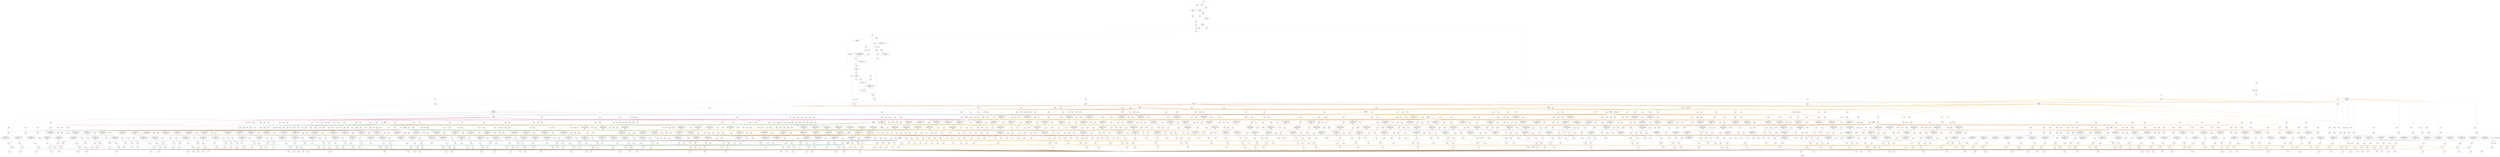 digraph processingKernel_tapnfold_1{
	NodeInput6 [shape=invhouse, label="z\nID: 6\nPos: 0"];
	NodeSlice11 [label="[95:64]\nID: 11\nPos: 0"];
	NodeReinterpret12 [label="<{HWFloat:8, 24}>\nID: 12\nPos: 0"];
	NodeConstantRawBits3447 [shape=box, label="1.0\nID: 3447"];
	NodeConstantRawBits2 [shape=box, label="1.8446744073709552E19\nID: 2"];
	NodeCounter3 [shape=hexagon, label="cnt\nID: 3\nPos: 0"];
	NodeSlice7 [label="[31:0]\nID: 7\nPos: 0"];
	NodeReinterpret8 [label="<{HWFloat:8, 24}>\nID: 8\nPos: 0"];
	NodeSlice9 [label="[63:32]\nID: 9\nPos: 0"];
	NodeReinterpret10 [label="<{HWFloat:8, 24}>\nID: 10\nPos: 0"];
	NodeSlice13 [label="[127:96]\nID: 13\nPos: 0"];
	NodeReinterpret14 [label="<{HWFloat:8, 24}>\nID: 14\nPos: 0"];
	NodeConstantRawBits3446 [shape=box, label="1.0\nID: 3446"];
	NodeAdd1892 [label="+\nID: 1892\nPos: 0"];
	NodeEqInlined2522 [label="==\nID: 2522\nPos: 0"];
	NodeConstantRawBits2517 [shape=box, label="0x00000000\nID: 2517"];
	NodeConstantRawBits2518 [shape=box, label="0x00000000\nID: 2518"];
	NodeConstantRawBits75 [shape=box, label="1.0\nID: 75"];
	NodePulse76 [label="pulse(1)\nID: 76\nPos: 0"];
	NodeRegister3456 [label="NodeRegister\nID: 3456\nPos: 0"];
	NodeRegister3455 [label="NodeRegister\nID: 3455\nPos: 0"];
	NodeRegister3454 [label="NodeRegister\nID: 3454\nPos: 0"];
	NodeStreamOffset1286 [shape=diamond, label="-1\nID: 1286\nPos: 0"];
	NodeConstantRawBits3445 [shape=box, label="100.0\nID: 3445"];
	NodeMul24 [label="*\nID: 24\nPos: 0"];
	NodeMul25 [label="*\nID: 25\nPos: 0"];
	NodeAdd26 [label="+\nID: 26\nPos: 0"];
	NodeSqrt27 [label="sqrt\nID: 27\nPos: 0"];
	NodeDiv29 [label="/\nID: 29\nPos: 0"];
	NodeConstantRawBits3444 [shape=box, label="100.0\nID: 3444"];
	NodeMul31 [label="*\nID: 31\nPos: 0"];
	NodeNeg32 [label="(-)\nID: 32\nPos: 0"];
	NodeSlice33 [label="[30:23]\nID: 33\nPos: 0"];
	NodeReinterpret34 [label="<{HWOffsetFix:8, 0, UNSIGNED}>\nID: 34\nPos: 0"];
	NodeConstantRawBits3443 [shape=box, label="127.0\nID: 3443"];
	NodeSub36 [label="-\nID: 36\nPos: 0"];
	NodeSlice2523 [label="[8:8]\nID: 2523\nPos: 0"];
	NodeReinterpret2524 [label="<{HWOffsetFix:1, 0, UNSIGNED}>\nID: 2524\nPos: 0"];
	NodeConstantRawBits3442 [shape=box, label="-127.0\nID: 3442"];
	NodeEqInlined2525 [label="==\nID: 2525\nPos: 0"];
	NodeNot56 [label="~\nID: 56\nPos: 0"];
	NodeAnd57 [label="&\nID: 57\nPos: 0"];
	NodeConstantRawBits3441 [shape=box, label="0.0\nID: 3441"];
	NodeGt51 [label=">\nID: 51\nPos: 0"];
	NodeReinterpret2526 [label="<{HWRawBits:32}>\nID: 2526\nPos: 0"];
	NodeConstantRawBits3440 [shape=box, label="23.0\nID: 3440"];
	NodeSub39 [label="-\nID: 39\nPos: 0"];
	NodeConstantRawBits3439 [shape=box, label="0.0\nID: 3439"];
	NodeGtInlined2527 [label=">\nID: 2527\nPos: 0"];
	NodeConstantRawBits40 [shape=box, label="4.294967295E9\nID: 40"];
	NodeCast43 [label="NodeCast
{HWOffsetFix:9, 0, TWOSCOMPLEMENT} 
->
 {HWOffsetFix:5, 0, UNSIGNED}\nID: 43\nPos: 0"];
	NodeShift44 [label="<<\nID: 44\nPos: 0"];
	NodeReinterpret45 [label="<{HWOffsetFix:32, 0, UNSIGNED}>\nID: 45\nPos: 0"];
	NodeMux46 [shape=invtrapezium, height=0.5, label="MUX\nID: 46\nPos: 0"];
	NodeReinterpret47 [label="<{HWRawBits:32}>\nID: 47\nPos: 0"];
	NodeAnd48 [label="&\nID: 48\nPos: 0"];
	NodeReinterpret49 [label="<{HWFloat:8, 24}>\nID: 49\nPos: 0"];
	NodeNeq58 [label="!=\nID: 58\nPos: 0"];
	NodeAnd59 [label="&\nID: 59\nPos: 0"];
	NodeConstantRawBits62 [shape=box, label="2.0\nID: 62"];
	NodeConstantRawBits61 [shape=box, label="3.0\nID: 61"];
	NodeMux63 [shape=invtrapezium, height=0.5, label="MUX\nID: 63\nPos: 0"];
	NodeConstantRawBits64 [shape=box, label="0.0\nID: 64"];
	NodeMux65 [shape=invtrapezium, height=0.5, label="MUX\nID: 65\nPos: 0"];
	NodeCast60 [label="NodeCast
{HWOffsetFix:1, 0, UNSIGNED} 
->
 {HWOffsetFix:2, 0, UNSIGNED}\nID: 60\nPos: 0"];
	NodeMux66 [shape=invtrapezium, height=0.5, label="MUX\nID: 66\nPos: 0"];
	NodeConstantRawBits2519 [shape=box, label="0.0\nID: 2519"];
	NodeConstantRawBits67 [shape=box, label="1.0\nID: 67"];
	NodeConstantRawBits3438 [shape=box, label="1.0\nID: 3438"];
	NodeAdd71 [label="+\nID: 71\nPos: 0"];
	NodeMux72 [shape=invtrapezium, height=0.5, label="MUX\nID: 72\nPos: 0"];
	NodeNeg73 [label="(-)\nID: 73\nPos: 0"];
	NodeCast74 [label="NodeCast
{HWFloat:8, 24} 
->
 {HWOffsetFix:32, 0, UNSIGNED}\nID: 74\nPos: 0"];
	NodeRegister3459 [label="NodeRegister\nID: 3459\nPos: 0"];
	NodeRegister3458 [label="NodeRegister\nID: 3458\nPos: 0"];
	NodeRegister3457 [label="NodeRegister\nID: 3457\nPos: 0"];
	NodeEqInlined2528 [label="==\nID: 2528\nPos: 0"];
	NodeCast1285 [label="NodeCast
{HWOffsetFix:1, 0, UNSIGNED} 
->
 {HWOffsetFix:32, 0, UNSIGNED}\nID: 1285\nPos: 0"];
	NodeAdd1287 [label="+\nID: 1287\nPos: 0"];
	NodeMux1288 [shape=invtrapezium, height=0.5, label="MUX\nID: 1288\nPos: 0"];
	NodeStreamOffset1274 [shape=diamond, label="-1\nID: 1274\nPos: 0"];
	NodeConstantRawBits3437 [shape=box, label="99.0\nID: 3437"];
	NodeEqInlined2529 [label="==\nID: 2529\nPos: 0"];
	NodeCast1273 [label="NodeCast
{HWOffsetFix:1, 0, UNSIGNED} 
->
 {HWOffsetFix:32, 0, UNSIGNED}\nID: 1273\nPos: 0"];
	NodeAdd1275 [label="+\nID: 1275\nPos: 0"];
	NodeMux1276 [shape=invtrapezium, height=0.5, label="MUX\nID: 1276\nPos: 0"];
	NodeStreamOffset1262 [shape=diamond, label="-1\nID: 1262\nPos: 0"];
	NodeConstantRawBits3436 [shape=box, label="98.0\nID: 3436"];
	NodeEqInlined2530 [label="==\nID: 2530\nPos: 0"];
	NodeCast1261 [label="NodeCast
{HWOffsetFix:1, 0, UNSIGNED} 
->
 {HWOffsetFix:32, 0, UNSIGNED}\nID: 1261\nPos: 0"];
	NodeAdd1263 [label="+\nID: 1263\nPos: 0"];
	NodeMux1264 [shape=invtrapezium, height=0.5, label="MUX\nID: 1264\nPos: 0"];
	NodeStreamOffset1250 [shape=diamond, label="-1\nID: 1250\nPos: 0"];
	NodeConstantRawBits3435 [shape=box, label="97.0\nID: 3435"];
	NodeEqInlined2531 [label="==\nID: 2531\nPos: 0"];
	NodeCast1249 [label="NodeCast
{HWOffsetFix:1, 0, UNSIGNED} 
->
 {HWOffsetFix:32, 0, UNSIGNED}\nID: 1249\nPos: 0"];
	NodeAdd1251 [label="+\nID: 1251\nPos: 0"];
	NodeMux1252 [shape=invtrapezium, height=0.5, label="MUX\nID: 1252\nPos: 0"];
	NodeStreamOffset1238 [shape=diamond, label="-1\nID: 1238\nPos: 0"];
	NodeConstantRawBits3434 [shape=box, label="96.0\nID: 3434"];
	NodeEqInlined2532 [label="==\nID: 2532\nPos: 0"];
	NodeCast1237 [label="NodeCast
{HWOffsetFix:1, 0, UNSIGNED} 
->
 {HWOffsetFix:32, 0, UNSIGNED}\nID: 1237\nPos: 0"];
	NodeAdd1239 [label="+\nID: 1239\nPos: 0"];
	NodeMux1240 [shape=invtrapezium, height=0.5, label="MUX\nID: 1240\nPos: 0"];
	NodeStreamOffset1226 [shape=diamond, label="-1\nID: 1226\nPos: 0"];
	NodeConstantRawBits3433 [shape=box, label="95.0\nID: 3433"];
	NodeEqInlined2533 [label="==\nID: 2533\nPos: 0"];
	NodeCast1225 [label="NodeCast
{HWOffsetFix:1, 0, UNSIGNED} 
->
 {HWOffsetFix:32, 0, UNSIGNED}\nID: 1225\nPos: 0"];
	NodeAdd1227 [label="+\nID: 1227\nPos: 0"];
	NodeMux1228 [shape=invtrapezium, height=0.5, label="MUX\nID: 1228\nPos: 0"];
	NodeStreamOffset1214 [shape=diamond, label="-1\nID: 1214\nPos: 0"];
	NodeConstantRawBits3432 [shape=box, label="94.0\nID: 3432"];
	NodeEqInlined2534 [label="==\nID: 2534\nPos: 0"];
	NodeCast1213 [label="NodeCast
{HWOffsetFix:1, 0, UNSIGNED} 
->
 {HWOffsetFix:32, 0, UNSIGNED}\nID: 1213\nPos: 0"];
	NodeAdd1215 [label="+\nID: 1215\nPos: 0"];
	NodeMux1216 [shape=invtrapezium, height=0.5, label="MUX\nID: 1216\nPos: 0"];
	NodeStreamOffset1202 [shape=diamond, label="-1\nID: 1202\nPos: 0"];
	NodeConstantRawBits3431 [shape=box, label="93.0\nID: 3431"];
	NodeEqInlined2535 [label="==\nID: 2535\nPos: 0"];
	NodeCast1201 [label="NodeCast
{HWOffsetFix:1, 0, UNSIGNED} 
->
 {HWOffsetFix:32, 0, UNSIGNED}\nID: 1201\nPos: 0"];
	NodeAdd1203 [label="+\nID: 1203\nPos: 0"];
	NodeMux1204 [shape=invtrapezium, height=0.5, label="MUX\nID: 1204\nPos: 0"];
	NodeRegister3453 [label="NodeRegister\nID: 3453\nPos: 0"];
	NodeStreamOffset1190 [shape=diamond, label="-1\nID: 1190\nPos: 0"];
	NodeConstantRawBits3430 [shape=box, label="92.0\nID: 3430"];
	NodeEqInlined2536 [label="==\nID: 2536\nPos: 0"];
	NodeCast1189 [label="NodeCast
{HWOffsetFix:1, 0, UNSIGNED} 
->
 {HWOffsetFix:32, 0, UNSIGNED}\nID: 1189\nPos: 0"];
	NodeAdd1191 [label="+\nID: 1191\nPos: 0"];
	NodeMux1192 [shape=invtrapezium, height=0.5, label="MUX\nID: 1192\nPos: 0"];
	NodeStreamOffset1178 [shape=diamond, label="-1\nID: 1178\nPos: 0"];
	NodeConstantRawBits3429 [shape=box, label="91.0\nID: 3429"];
	NodeEqInlined2537 [label="==\nID: 2537\nPos: 0"];
	NodeCast1177 [label="NodeCast
{HWOffsetFix:1, 0, UNSIGNED} 
->
 {HWOffsetFix:32, 0, UNSIGNED}\nID: 1177\nPos: 0"];
	NodeAdd1179 [label="+\nID: 1179\nPos: 0"];
	NodeMux1180 [shape=invtrapezium, height=0.5, label="MUX\nID: 1180\nPos: 0"];
	NodeStreamOffset1166 [shape=diamond, label="-1\nID: 1166\nPos: 0"];
	NodeConstantRawBits3428 [shape=box, label="90.0\nID: 3428"];
	NodeEqInlined2538 [label="==\nID: 2538\nPos: 0"];
	NodeCast1165 [label="NodeCast
{HWOffsetFix:1, 0, UNSIGNED} 
->
 {HWOffsetFix:32, 0, UNSIGNED}\nID: 1165\nPos: 0"];
	NodeAdd1167 [label="+\nID: 1167\nPos: 0"];
	NodeMux1168 [shape=invtrapezium, height=0.5, label="MUX\nID: 1168\nPos: 0"];
	NodeStreamOffset1154 [shape=diamond, label="-1\nID: 1154\nPos: 0"];
	NodeConstantRawBits3427 [shape=box, label="89.0\nID: 3427"];
	NodeEqInlined2539 [label="==\nID: 2539\nPos: 0"];
	NodeCast1153 [label="NodeCast
{HWOffsetFix:1, 0, UNSIGNED} 
->
 {HWOffsetFix:32, 0, UNSIGNED}\nID: 1153\nPos: 0"];
	NodeAdd1155 [label="+\nID: 1155\nPos: 0"];
	NodeMux1156 [shape=invtrapezium, height=0.5, label="MUX\nID: 1156\nPos: 0"];
	NodeStreamOffset1142 [shape=diamond, label="-1\nID: 1142\nPos: 0"];
	NodeConstantRawBits3426 [shape=box, label="88.0\nID: 3426"];
	NodeEqInlined2540 [label="==\nID: 2540\nPos: 0"];
	NodeCast1141 [label="NodeCast
{HWOffsetFix:1, 0, UNSIGNED} 
->
 {HWOffsetFix:32, 0, UNSIGNED}\nID: 1141\nPos: 0"];
	NodeAdd1143 [label="+\nID: 1143\nPos: 0"];
	NodeMux1144 [shape=invtrapezium, height=0.5, label="MUX\nID: 1144\nPos: 0"];
	NodeStreamOffset1130 [shape=diamond, label="-1\nID: 1130\nPos: 0"];
	NodeConstantRawBits3425 [shape=box, label="87.0\nID: 3425"];
	NodeEqInlined2541 [label="==\nID: 2541\nPos: 0"];
	NodeCast1129 [label="NodeCast
{HWOffsetFix:1, 0, UNSIGNED} 
->
 {HWOffsetFix:32, 0, UNSIGNED}\nID: 1129\nPos: 0"];
	NodeAdd1131 [label="+\nID: 1131\nPos: 0"];
	NodeMux1132 [shape=invtrapezium, height=0.5, label="MUX\nID: 1132\nPos: 0"];
	NodeStreamOffset1118 [shape=diamond, label="-1\nID: 1118\nPos: 0"];
	NodeConstantRawBits3424 [shape=box, label="86.0\nID: 3424"];
	NodeEqInlined2542 [label="==\nID: 2542\nPos: 0"];
	NodeCast1117 [label="NodeCast
{HWOffsetFix:1, 0, UNSIGNED} 
->
 {HWOffsetFix:32, 0, UNSIGNED}\nID: 1117\nPos: 0"];
	NodeAdd1119 [label="+\nID: 1119\nPos: 0"];
	NodeMux1120 [shape=invtrapezium, height=0.5, label="MUX\nID: 1120\nPos: 0"];
	NodeStreamOffset1106 [shape=diamond, label="-1\nID: 1106\nPos: 0"];
	NodeConstantRawBits3423 [shape=box, label="85.0\nID: 3423"];
	NodeEqInlined2543 [label="==\nID: 2543\nPos: 0"];
	NodeCast1105 [label="NodeCast
{HWOffsetFix:1, 0, UNSIGNED} 
->
 {HWOffsetFix:32, 0, UNSIGNED}\nID: 1105\nPos: 0"];
	NodeAdd1107 [label="+\nID: 1107\nPos: 0"];
	NodeMux1108 [shape=invtrapezium, height=0.5, label="MUX\nID: 1108\nPos: 0"];
	NodeStreamOffset1094 [shape=diamond, label="-1\nID: 1094\nPos: 0"];
	NodeConstantRawBits3422 [shape=box, label="84.0\nID: 3422"];
	NodeEqInlined2544 [label="==\nID: 2544\nPos: 0"];
	NodeCast1093 [label="NodeCast
{HWOffsetFix:1, 0, UNSIGNED} 
->
 {HWOffsetFix:32, 0, UNSIGNED}\nID: 1093\nPos: 0"];
	NodeAdd1095 [label="+\nID: 1095\nPos: 0"];
	NodeMux1096 [shape=invtrapezium, height=0.5, label="MUX\nID: 1096\nPos: 0"];
	NodeStreamOffset1082 [shape=diamond, label="-1\nID: 1082\nPos: 0"];
	NodeConstantRawBits3421 [shape=box, label="83.0\nID: 3421"];
	NodeEqInlined2545 [label="==\nID: 2545\nPos: 0"];
	NodeCast1081 [label="NodeCast
{HWOffsetFix:1, 0, UNSIGNED} 
->
 {HWOffsetFix:32, 0, UNSIGNED}\nID: 1081\nPos: 0"];
	NodeAdd1083 [label="+\nID: 1083\nPos: 0"];
	NodeMux1084 [shape=invtrapezium, height=0.5, label="MUX\nID: 1084\nPos: 0"];
	NodeStreamOffset1070 [shape=diamond, label="-1\nID: 1070\nPos: 0"];
	NodeConstantRawBits3420 [shape=box, label="82.0\nID: 3420"];
	NodeEqInlined2546 [label="==\nID: 2546\nPos: 0"];
	NodeCast1069 [label="NodeCast
{HWOffsetFix:1, 0, UNSIGNED} 
->
 {HWOffsetFix:32, 0, UNSIGNED}\nID: 1069\nPos: 0"];
	NodeAdd1071 [label="+\nID: 1071\nPos: 0"];
	NodeMux1072 [shape=invtrapezium, height=0.5, label="MUX\nID: 1072\nPos: 0"];
	NodeStreamOffset1058 [shape=diamond, label="-1\nID: 1058\nPos: 0"];
	NodeConstantRawBits3419 [shape=box, label="81.0\nID: 3419"];
	NodeEqInlined2547 [label="==\nID: 2547\nPos: 0"];
	NodeCast1057 [label="NodeCast
{HWOffsetFix:1, 0, UNSIGNED} 
->
 {HWOffsetFix:32, 0, UNSIGNED}\nID: 1057\nPos: 0"];
	NodeAdd1059 [label="+\nID: 1059\nPos: 0"];
	NodeMux1060 [shape=invtrapezium, height=0.5, label="MUX\nID: 1060\nPos: 0"];
	NodeStreamOffset1046 [shape=diamond, label="-1\nID: 1046\nPos: 0"];
	NodeConstantRawBits3418 [shape=box, label="80.0\nID: 3418"];
	NodeEqInlined2548 [label="==\nID: 2548\nPos: 0"];
	NodeCast1045 [label="NodeCast
{HWOffsetFix:1, 0, UNSIGNED} 
->
 {HWOffsetFix:32, 0, UNSIGNED}\nID: 1045\nPos: 0"];
	NodeAdd1047 [label="+\nID: 1047\nPos: 0"];
	NodeMux1048 [shape=invtrapezium, height=0.5, label="MUX\nID: 1048\nPos: 0"];
	NodeStreamOffset1034 [shape=diamond, label="-1\nID: 1034\nPos: 0"];
	NodeConstantRawBits3417 [shape=box, label="79.0\nID: 3417"];
	NodeEqInlined2549 [label="==\nID: 2549\nPos: 0"];
	NodeCast1033 [label="NodeCast
{HWOffsetFix:1, 0, UNSIGNED} 
->
 {HWOffsetFix:32, 0, UNSIGNED}\nID: 1033\nPos: 0"];
	NodeAdd1035 [label="+\nID: 1035\nPos: 0"];
	NodeMux1036 [shape=invtrapezium, height=0.5, label="MUX\nID: 1036\nPos: 0"];
	NodeStreamOffset1022 [shape=diamond, label="-1\nID: 1022\nPos: 0"];
	NodeConstantRawBits3416 [shape=box, label="78.0\nID: 3416"];
	NodeEqInlined2550 [label="==\nID: 2550\nPos: 0"];
	NodeCast1021 [label="NodeCast
{HWOffsetFix:1, 0, UNSIGNED} 
->
 {HWOffsetFix:32, 0, UNSIGNED}\nID: 1021\nPos: 0"];
	NodeAdd1023 [label="+\nID: 1023\nPos: 0"];
	NodeMux1024 [shape=invtrapezium, height=0.5, label="MUX\nID: 1024\nPos: 0"];
	NodeRegister3452 [label="NodeRegister\nID: 3452\nPos: 0"];
	NodeStreamOffset1010 [shape=diamond, label="-1\nID: 1010\nPos: 0"];
	NodeConstantRawBits3415 [shape=box, label="77.0\nID: 3415"];
	NodeEqInlined2551 [label="==\nID: 2551\nPos: 0"];
	NodeCast1009 [label="NodeCast
{HWOffsetFix:1, 0, UNSIGNED} 
->
 {HWOffsetFix:32, 0, UNSIGNED}\nID: 1009\nPos: 0"];
	NodeAdd1011 [label="+\nID: 1011\nPos: 0"];
	NodeMux1012 [shape=invtrapezium, height=0.5, label="MUX\nID: 1012\nPos: 0"];
	NodeStreamOffset998 [shape=diamond, label="-1\nID: 998\nPos: 0"];
	NodeConstantRawBits3414 [shape=box, label="76.0\nID: 3414"];
	NodeEqInlined2552 [label="==\nID: 2552\nPos: 0"];
	NodeCast997 [label="NodeCast
{HWOffsetFix:1, 0, UNSIGNED} 
->
 {HWOffsetFix:32, 0, UNSIGNED}\nID: 997\nPos: 0"];
	NodeAdd999 [label="+\nID: 999\nPos: 0"];
	NodeMux1000 [shape=invtrapezium, height=0.5, label="MUX\nID: 1000\nPos: 0"];
	NodeStreamOffset986 [shape=diamond, label="-1\nID: 986\nPos: 0"];
	NodeConstantRawBits3413 [shape=box, label="75.0\nID: 3413"];
	NodeEqInlined2553 [label="==\nID: 2553\nPos: 0"];
	NodeCast985 [label="NodeCast
{HWOffsetFix:1, 0, UNSIGNED} 
->
 {HWOffsetFix:32, 0, UNSIGNED}\nID: 985\nPos: 0"];
	NodeAdd987 [label="+\nID: 987\nPos: 0"];
	NodeMux988 [shape=invtrapezium, height=0.5, label="MUX\nID: 988\nPos: 0"];
	NodeStreamOffset974 [shape=diamond, label="-1\nID: 974\nPos: 0"];
	NodeConstantRawBits3412 [shape=box, label="74.0\nID: 3412"];
	NodeEqInlined2554 [label="==\nID: 2554\nPos: 0"];
	NodeCast973 [label="NodeCast
{HWOffsetFix:1, 0, UNSIGNED} 
->
 {HWOffsetFix:32, 0, UNSIGNED}\nID: 973\nPos: 0"];
	NodeAdd975 [label="+\nID: 975\nPos: 0"];
	NodeMux976 [shape=invtrapezium, height=0.5, label="MUX\nID: 976\nPos: 0"];
	NodeStreamOffset962 [shape=diamond, label="-1\nID: 962\nPos: 0"];
	NodeConstantRawBits3411 [shape=box, label="73.0\nID: 3411"];
	NodeEqInlined2555 [label="==\nID: 2555\nPos: 0"];
	NodeCast961 [label="NodeCast
{HWOffsetFix:1, 0, UNSIGNED} 
->
 {HWOffsetFix:32, 0, UNSIGNED}\nID: 961\nPos: 0"];
	NodeAdd963 [label="+\nID: 963\nPos: 0"];
	NodeMux964 [shape=invtrapezium, height=0.5, label="MUX\nID: 964\nPos: 0"];
	NodeStreamOffset950 [shape=diamond, label="-1\nID: 950\nPos: 0"];
	NodeConstantRawBits3410 [shape=box, label="72.0\nID: 3410"];
	NodeEqInlined2556 [label="==\nID: 2556\nPos: 0"];
	NodeCast949 [label="NodeCast
{HWOffsetFix:1, 0, UNSIGNED} 
->
 {HWOffsetFix:32, 0, UNSIGNED}\nID: 949\nPos: 0"];
	NodeAdd951 [label="+\nID: 951\nPos: 0"];
	NodeMux952 [shape=invtrapezium, height=0.5, label="MUX\nID: 952\nPos: 0"];
	NodeStreamOffset938 [shape=diamond, label="-1\nID: 938\nPos: 0"];
	NodeConstantRawBits3409 [shape=box, label="71.0\nID: 3409"];
	NodeEqInlined2557 [label="==\nID: 2557\nPos: 0"];
	NodeCast937 [label="NodeCast
{HWOffsetFix:1, 0, UNSIGNED} 
->
 {HWOffsetFix:32, 0, UNSIGNED}\nID: 937\nPos: 0"];
	NodeAdd939 [label="+\nID: 939\nPos: 0"];
	NodeMux940 [shape=invtrapezium, height=0.5, label="MUX\nID: 940\nPos: 0"];
	NodeStreamOffset926 [shape=diamond, label="-1\nID: 926\nPos: 0"];
	NodeConstantRawBits3408 [shape=box, label="70.0\nID: 3408"];
	NodeEqInlined2558 [label="==\nID: 2558\nPos: 0"];
	NodeCast925 [label="NodeCast
{HWOffsetFix:1, 0, UNSIGNED} 
->
 {HWOffsetFix:32, 0, UNSIGNED}\nID: 925\nPos: 0"];
	NodeAdd927 [label="+\nID: 927\nPos: 0"];
	NodeMux928 [shape=invtrapezium, height=0.5, label="MUX\nID: 928\nPos: 0"];
	NodeStreamOffset914 [shape=diamond, label="-1\nID: 914\nPos: 0"];
	NodeConstantRawBits3407 [shape=box, label="69.0\nID: 3407"];
	NodeEqInlined2559 [label="==\nID: 2559\nPos: 0"];
	NodeCast913 [label="NodeCast
{HWOffsetFix:1, 0, UNSIGNED} 
->
 {HWOffsetFix:32, 0, UNSIGNED}\nID: 913\nPos: 0"];
	NodeAdd915 [label="+\nID: 915\nPos: 0"];
	NodeMux916 [shape=invtrapezium, height=0.5, label="MUX\nID: 916\nPos: 0"];
	NodeStreamOffset902 [shape=diamond, label="-1\nID: 902\nPos: 0"];
	NodeConstantRawBits3406 [shape=box, label="68.0\nID: 3406"];
	NodeEqInlined2560 [label="==\nID: 2560\nPos: 0"];
	NodeCast901 [label="NodeCast
{HWOffsetFix:1, 0, UNSIGNED} 
->
 {HWOffsetFix:32, 0, UNSIGNED}\nID: 901\nPos: 0"];
	NodeAdd903 [label="+\nID: 903\nPos: 0"];
	NodeMux904 [shape=invtrapezium, height=0.5, label="MUX\nID: 904\nPos: 0"];
	NodeStreamOffset890 [shape=diamond, label="-1\nID: 890\nPos: 0"];
	NodeConstantRawBits3405 [shape=box, label="67.0\nID: 3405"];
	NodeEqInlined2561 [label="==\nID: 2561\nPos: 0"];
	NodeCast889 [label="NodeCast
{HWOffsetFix:1, 0, UNSIGNED} 
->
 {HWOffsetFix:32, 0, UNSIGNED}\nID: 889\nPos: 0"];
	NodeAdd891 [label="+\nID: 891\nPos: 0"];
	NodeMux892 [shape=invtrapezium, height=0.5, label="MUX\nID: 892\nPos: 0"];
	NodeStreamOffset878 [shape=diamond, label="-1\nID: 878\nPos: 0"];
	NodeConstantRawBits3404 [shape=box, label="66.0\nID: 3404"];
	NodeEqInlined2562 [label="==\nID: 2562\nPos: 0"];
	NodeCast877 [label="NodeCast
{HWOffsetFix:1, 0, UNSIGNED} 
->
 {HWOffsetFix:32, 0, UNSIGNED}\nID: 877\nPos: 0"];
	NodeAdd879 [label="+\nID: 879\nPos: 0"];
	NodeMux880 [shape=invtrapezium, height=0.5, label="MUX\nID: 880\nPos: 0"];
	NodeStreamOffset866 [shape=diamond, label="-1\nID: 866\nPos: 0"];
	NodeConstantRawBits3403 [shape=box, label="65.0\nID: 3403"];
	NodeEqInlined2563 [label="==\nID: 2563\nPos: 0"];
	NodeCast865 [label="NodeCast
{HWOffsetFix:1, 0, UNSIGNED} 
->
 {HWOffsetFix:32, 0, UNSIGNED}\nID: 865\nPos: 0"];
	NodeAdd867 [label="+\nID: 867\nPos: 0"];
	NodeMux868 [shape=invtrapezium, height=0.5, label="MUX\nID: 868\nPos: 0"];
	NodeStreamOffset854 [shape=diamond, label="-1\nID: 854\nPos: 0"];
	NodeConstantRawBits3402 [shape=box, label="64.0\nID: 3402"];
	NodeEqInlined2564 [label="==\nID: 2564\nPos: 0"];
	NodeCast853 [label="NodeCast
{HWOffsetFix:1, 0, UNSIGNED} 
->
 {HWOffsetFix:32, 0, UNSIGNED}\nID: 853\nPos: 0"];
	NodeAdd855 [label="+\nID: 855\nPos: 0"];
	NodeMux856 [shape=invtrapezium, height=0.5, label="MUX\nID: 856\nPos: 0"];
	NodeStreamOffset842 [shape=diamond, label="-1\nID: 842\nPos: 0"];
	NodeConstantRawBits3401 [shape=box, label="63.0\nID: 3401"];
	NodeEqInlined2565 [label="==\nID: 2565\nPos: 0"];
	NodeCast841 [label="NodeCast
{HWOffsetFix:1, 0, UNSIGNED} 
->
 {HWOffsetFix:32, 0, UNSIGNED}\nID: 841\nPos: 0"];
	NodeAdd843 [label="+\nID: 843\nPos: 0"];
	NodeMux844 [shape=invtrapezium, height=0.5, label="MUX\nID: 844\nPos: 0"];
	NodeStreamOffset830 [shape=diamond, label="-1\nID: 830\nPos: 0"];
	NodeConstantRawBits3400 [shape=box, label="62.0\nID: 3400"];
	NodeEqInlined2566 [label="==\nID: 2566\nPos: 0"];
	NodeCast829 [label="NodeCast
{HWOffsetFix:1, 0, UNSIGNED} 
->
 {HWOffsetFix:32, 0, UNSIGNED}\nID: 829\nPos: 0"];
	NodeAdd831 [label="+\nID: 831\nPos: 0"];
	NodeMux832 [shape=invtrapezium, height=0.5, label="MUX\nID: 832\nPos: 0"];
	NodeRegister3451 [label="NodeRegister\nID: 3451\nPos: 0"];
	NodeStreamOffset818 [shape=diamond, label="-1\nID: 818\nPos: 0"];
	NodeConstantRawBits3399 [shape=box, label="61.0\nID: 3399"];
	NodeEqInlined2567 [label="==\nID: 2567\nPos: 0"];
	NodeCast817 [label="NodeCast
{HWOffsetFix:1, 0, UNSIGNED} 
->
 {HWOffsetFix:32, 0, UNSIGNED}\nID: 817\nPos: 0"];
	NodeAdd819 [label="+\nID: 819\nPos: 0"];
	NodeMux820 [shape=invtrapezium, height=0.5, label="MUX\nID: 820\nPos: 0"];
	NodeStreamOffset806 [shape=diamond, label="-1\nID: 806\nPos: 0"];
	NodeConstantRawBits3398 [shape=box, label="60.0\nID: 3398"];
	NodeEqInlined2568 [label="==\nID: 2568\nPos: 0"];
	NodeCast805 [label="NodeCast
{HWOffsetFix:1, 0, UNSIGNED} 
->
 {HWOffsetFix:32, 0, UNSIGNED}\nID: 805\nPos: 0"];
	NodeAdd807 [label="+\nID: 807\nPos: 0"];
	NodeMux808 [shape=invtrapezium, height=0.5, label="MUX\nID: 808\nPos: 0"];
	NodeStreamOffset794 [shape=diamond, label="-1\nID: 794\nPos: 0"];
	NodeConstantRawBits3397 [shape=box, label="59.0\nID: 3397"];
	NodeEqInlined2569 [label="==\nID: 2569\nPos: 0"];
	NodeCast793 [label="NodeCast
{HWOffsetFix:1, 0, UNSIGNED} 
->
 {HWOffsetFix:32, 0, UNSIGNED}\nID: 793\nPos: 0"];
	NodeAdd795 [label="+\nID: 795\nPos: 0"];
	NodeMux796 [shape=invtrapezium, height=0.5, label="MUX\nID: 796\nPos: 0"];
	NodeStreamOffset782 [shape=diamond, label="-1\nID: 782\nPos: 0"];
	NodeConstantRawBits3396 [shape=box, label="58.0\nID: 3396"];
	NodeEqInlined2570 [label="==\nID: 2570\nPos: 0"];
	NodeCast781 [label="NodeCast
{HWOffsetFix:1, 0, UNSIGNED} 
->
 {HWOffsetFix:32, 0, UNSIGNED}\nID: 781\nPos: 0"];
	NodeAdd783 [label="+\nID: 783\nPos: 0"];
	NodeMux784 [shape=invtrapezium, height=0.5, label="MUX\nID: 784\nPos: 0"];
	NodeStreamOffset770 [shape=diamond, label="-1\nID: 770\nPos: 0"];
	NodeConstantRawBits3395 [shape=box, label="57.0\nID: 3395"];
	NodeEqInlined2571 [label="==\nID: 2571\nPos: 0"];
	NodeCast769 [label="NodeCast
{HWOffsetFix:1, 0, UNSIGNED} 
->
 {HWOffsetFix:32, 0, UNSIGNED}\nID: 769\nPos: 0"];
	NodeAdd771 [label="+\nID: 771\nPos: 0"];
	NodeMux772 [shape=invtrapezium, height=0.5, label="MUX\nID: 772\nPos: 0"];
	NodeStreamOffset758 [shape=diamond, label="-1\nID: 758\nPos: 0"];
	NodeConstantRawBits3394 [shape=box, label="56.0\nID: 3394"];
	NodeEqInlined2572 [label="==\nID: 2572\nPos: 0"];
	NodeCast757 [label="NodeCast
{HWOffsetFix:1, 0, UNSIGNED} 
->
 {HWOffsetFix:32, 0, UNSIGNED}\nID: 757\nPos: 0"];
	NodeAdd759 [label="+\nID: 759\nPos: 0"];
	NodeMux760 [shape=invtrapezium, height=0.5, label="MUX\nID: 760\nPos: 0"];
	NodeStreamOffset746 [shape=diamond, label="-1\nID: 746\nPos: 0"];
	NodeConstantRawBits3393 [shape=box, label="55.0\nID: 3393"];
	NodeEqInlined2573 [label="==\nID: 2573\nPos: 0"];
	NodeCast745 [label="NodeCast
{HWOffsetFix:1, 0, UNSIGNED} 
->
 {HWOffsetFix:32, 0, UNSIGNED}\nID: 745\nPos: 0"];
	NodeAdd747 [label="+\nID: 747\nPos: 0"];
	NodeMux748 [shape=invtrapezium, height=0.5, label="MUX\nID: 748\nPos: 0"];
	NodeStreamOffset734 [shape=diamond, label="-1\nID: 734\nPos: 0"];
	NodeConstantRawBits3392 [shape=box, label="54.0\nID: 3392"];
	NodeEqInlined2574 [label="==\nID: 2574\nPos: 0"];
	NodeCast733 [label="NodeCast
{HWOffsetFix:1, 0, UNSIGNED} 
->
 {HWOffsetFix:32, 0, UNSIGNED}\nID: 733\nPos: 0"];
	NodeAdd735 [label="+\nID: 735\nPos: 0"];
	NodeMux736 [shape=invtrapezium, height=0.5, label="MUX\nID: 736\nPos: 0"];
	NodeStreamOffset722 [shape=diamond, label="-1\nID: 722\nPos: 0"];
	NodeConstantRawBits3391 [shape=box, label="53.0\nID: 3391"];
	NodeEqInlined2575 [label="==\nID: 2575\nPos: 0"];
	NodeCast721 [label="NodeCast
{HWOffsetFix:1, 0, UNSIGNED} 
->
 {HWOffsetFix:32, 0, UNSIGNED}\nID: 721\nPos: 0"];
	NodeAdd723 [label="+\nID: 723\nPos: 0"];
	NodeMux724 [shape=invtrapezium, height=0.5, label="MUX\nID: 724\nPos: 0"];
	NodeStreamOffset710 [shape=diamond, label="-1\nID: 710\nPos: 0"];
	NodeConstantRawBits3390 [shape=box, label="52.0\nID: 3390"];
	NodeEqInlined2576 [label="==\nID: 2576\nPos: 0"];
	NodeCast709 [label="NodeCast
{HWOffsetFix:1, 0, UNSIGNED} 
->
 {HWOffsetFix:32, 0, UNSIGNED}\nID: 709\nPos: 0"];
	NodeAdd711 [label="+\nID: 711\nPos: 0"];
	NodeMux712 [shape=invtrapezium, height=0.5, label="MUX\nID: 712\nPos: 0"];
	NodeStreamOffset698 [shape=diamond, label="-1\nID: 698\nPos: 0"];
	NodeConstantRawBits3389 [shape=box, label="51.0\nID: 3389"];
	NodeEqInlined2577 [label="==\nID: 2577\nPos: 0"];
	NodeCast697 [label="NodeCast
{HWOffsetFix:1, 0, UNSIGNED} 
->
 {HWOffsetFix:32, 0, UNSIGNED}\nID: 697\nPos: 0"];
	NodeAdd699 [label="+\nID: 699\nPos: 0"];
	NodeMux700 [shape=invtrapezium, height=0.5, label="MUX\nID: 700\nPos: 0"];
	NodeStreamOffset686 [shape=diamond, label="-1\nID: 686\nPos: 0"];
	NodeConstantRawBits3388 [shape=box, label="50.0\nID: 3388"];
	NodeEqInlined2578 [label="==\nID: 2578\nPos: 0"];
	NodeCast685 [label="NodeCast
{HWOffsetFix:1, 0, UNSIGNED} 
->
 {HWOffsetFix:32, 0, UNSIGNED}\nID: 685\nPos: 0"];
	NodeAdd687 [label="+\nID: 687\nPos: 0"];
	NodeMux688 [shape=invtrapezium, height=0.5, label="MUX\nID: 688\nPos: 0"];
	NodeStreamOffset674 [shape=diamond, label="-1\nID: 674\nPos: 0"];
	NodeConstantRawBits3387 [shape=box, label="49.0\nID: 3387"];
	NodeEqInlined2579 [label="==\nID: 2579\nPos: 0"];
	NodeCast673 [label="NodeCast
{HWOffsetFix:1, 0, UNSIGNED} 
->
 {HWOffsetFix:32, 0, UNSIGNED}\nID: 673\nPos: 0"];
	NodeAdd675 [label="+\nID: 675\nPos: 0"];
	NodeMux676 [shape=invtrapezium, height=0.5, label="MUX\nID: 676\nPos: 0"];
	NodeStreamOffset662 [shape=diamond, label="-1\nID: 662\nPos: 0"];
	NodeConstantRawBits3386 [shape=box, label="48.0\nID: 3386"];
	NodeEqInlined2580 [label="==\nID: 2580\nPos: 0"];
	NodeCast661 [label="NodeCast
{HWOffsetFix:1, 0, UNSIGNED} 
->
 {HWOffsetFix:32, 0, UNSIGNED}\nID: 661\nPos: 0"];
	NodeAdd663 [label="+\nID: 663\nPos: 0"];
	NodeMux664 [shape=invtrapezium, height=0.5, label="MUX\nID: 664\nPos: 0"];
	NodeStreamOffset650 [shape=diamond, label="-1\nID: 650\nPos: 0"];
	NodeConstantRawBits3385 [shape=box, label="47.0\nID: 3385"];
	NodeEqInlined2581 [label="==\nID: 2581\nPos: 0"];
	NodeCast649 [label="NodeCast
{HWOffsetFix:1, 0, UNSIGNED} 
->
 {HWOffsetFix:32, 0, UNSIGNED}\nID: 649\nPos: 0"];
	NodeAdd651 [label="+\nID: 651\nPos: 0"];
	NodeMux652 [shape=invtrapezium, height=0.5, label="MUX\nID: 652\nPos: 0"];
	NodeRegister3450 [label="NodeRegister\nID: 3450\nPos: 0"];
	NodeStreamOffset638 [shape=diamond, label="-1\nID: 638\nPos: 0"];
	NodeConstantRawBits3384 [shape=box, label="46.0\nID: 3384"];
	NodeEqInlined2582 [label="==\nID: 2582\nPos: 0"];
	NodeCast637 [label="NodeCast
{HWOffsetFix:1, 0, UNSIGNED} 
->
 {HWOffsetFix:32, 0, UNSIGNED}\nID: 637\nPos: 0"];
	NodeAdd639 [label="+\nID: 639\nPos: 0"];
	NodeMux640 [shape=invtrapezium, height=0.5, label="MUX\nID: 640\nPos: 0"];
	NodeStreamOffset626 [shape=diamond, label="-1\nID: 626\nPos: 0"];
	NodeConstantRawBits3383 [shape=box, label="45.0\nID: 3383"];
	NodeEqInlined2583 [label="==\nID: 2583\nPos: 0"];
	NodeCast625 [label="NodeCast
{HWOffsetFix:1, 0, UNSIGNED} 
->
 {HWOffsetFix:32, 0, UNSIGNED}\nID: 625\nPos: 0"];
	NodeAdd627 [label="+\nID: 627\nPos: 0"];
	NodeMux628 [shape=invtrapezium, height=0.5, label="MUX\nID: 628\nPos: 0"];
	NodeStreamOffset614 [shape=diamond, label="-1\nID: 614\nPos: 0"];
	NodeConstantRawBits3382 [shape=box, label="44.0\nID: 3382"];
	NodeEqInlined2584 [label="==\nID: 2584\nPos: 0"];
	NodeCast613 [label="NodeCast
{HWOffsetFix:1, 0, UNSIGNED} 
->
 {HWOffsetFix:32, 0, UNSIGNED}\nID: 613\nPos: 0"];
	NodeAdd615 [label="+\nID: 615\nPos: 0"];
	NodeMux616 [shape=invtrapezium, height=0.5, label="MUX\nID: 616\nPos: 0"];
	NodeStreamOffset602 [shape=diamond, label="-1\nID: 602\nPos: 0"];
	NodeConstantRawBits3381 [shape=box, label="43.0\nID: 3381"];
	NodeEqInlined2585 [label="==\nID: 2585\nPos: 0"];
	NodeCast601 [label="NodeCast
{HWOffsetFix:1, 0, UNSIGNED} 
->
 {HWOffsetFix:32, 0, UNSIGNED}\nID: 601\nPos: 0"];
	NodeAdd603 [label="+\nID: 603\nPos: 0"];
	NodeMux604 [shape=invtrapezium, height=0.5, label="MUX\nID: 604\nPos: 0"];
	NodeStreamOffset590 [shape=diamond, label="-1\nID: 590\nPos: 0"];
	NodeConstantRawBits3380 [shape=box, label="42.0\nID: 3380"];
	NodeEqInlined2586 [label="==\nID: 2586\nPos: 0"];
	NodeCast589 [label="NodeCast
{HWOffsetFix:1, 0, UNSIGNED} 
->
 {HWOffsetFix:32, 0, UNSIGNED}\nID: 589\nPos: 0"];
	NodeAdd591 [label="+\nID: 591\nPos: 0"];
	NodeMux592 [shape=invtrapezium, height=0.5, label="MUX\nID: 592\nPos: 0"];
	NodeStreamOffset578 [shape=diamond, label="-1\nID: 578\nPos: 0"];
	NodeConstantRawBits3379 [shape=box, label="41.0\nID: 3379"];
	NodeEqInlined2587 [label="==\nID: 2587\nPos: 0"];
	NodeCast577 [label="NodeCast
{HWOffsetFix:1, 0, UNSIGNED} 
->
 {HWOffsetFix:32, 0, UNSIGNED}\nID: 577\nPos: 0"];
	NodeAdd579 [label="+\nID: 579\nPos: 0"];
	NodeMux580 [shape=invtrapezium, height=0.5, label="MUX\nID: 580\nPos: 0"];
	NodeStreamOffset566 [shape=diamond, label="-1\nID: 566\nPos: 0"];
	NodeConstantRawBits3378 [shape=box, label="40.0\nID: 3378"];
	NodeEqInlined2588 [label="==\nID: 2588\nPos: 0"];
	NodeCast565 [label="NodeCast
{HWOffsetFix:1, 0, UNSIGNED} 
->
 {HWOffsetFix:32, 0, UNSIGNED}\nID: 565\nPos: 0"];
	NodeAdd567 [label="+\nID: 567\nPos: 0"];
	NodeMux568 [shape=invtrapezium, height=0.5, label="MUX\nID: 568\nPos: 0"];
	NodeStreamOffset554 [shape=diamond, label="-1\nID: 554\nPos: 0"];
	NodeConstantRawBits3377 [shape=box, label="39.0\nID: 3377"];
	NodeEqInlined2589 [label="==\nID: 2589\nPos: 0"];
	NodeCast553 [label="NodeCast
{HWOffsetFix:1, 0, UNSIGNED} 
->
 {HWOffsetFix:32, 0, UNSIGNED}\nID: 553\nPos: 0"];
	NodeAdd555 [label="+\nID: 555\nPos: 0"];
	NodeMux556 [shape=invtrapezium, height=0.5, label="MUX\nID: 556\nPos: 0"];
	NodeStreamOffset542 [shape=diamond, label="-1\nID: 542\nPos: 0"];
	NodeConstantRawBits3376 [shape=box, label="38.0\nID: 3376"];
	NodeEqInlined2590 [label="==\nID: 2590\nPos: 0"];
	NodeCast541 [label="NodeCast
{HWOffsetFix:1, 0, UNSIGNED} 
->
 {HWOffsetFix:32, 0, UNSIGNED}\nID: 541\nPos: 0"];
	NodeAdd543 [label="+\nID: 543\nPos: 0"];
	NodeMux544 [shape=invtrapezium, height=0.5, label="MUX\nID: 544\nPos: 0"];
	NodeStreamOffset530 [shape=diamond, label="-1\nID: 530\nPos: 0"];
	NodeConstantRawBits3375 [shape=box, label="37.0\nID: 3375"];
	NodeEqInlined2591 [label="==\nID: 2591\nPos: 0"];
	NodeCast529 [label="NodeCast
{HWOffsetFix:1, 0, UNSIGNED} 
->
 {HWOffsetFix:32, 0, UNSIGNED}\nID: 529\nPos: 0"];
	NodeAdd531 [label="+\nID: 531\nPos: 0"];
	NodeMux532 [shape=invtrapezium, height=0.5, label="MUX\nID: 532\nPos: 0"];
	NodeStreamOffset518 [shape=diamond, label="-1\nID: 518\nPos: 0"];
	NodeConstantRawBits3374 [shape=box, label="36.0\nID: 3374"];
	NodeEqInlined2592 [label="==\nID: 2592\nPos: 0"];
	NodeCast517 [label="NodeCast
{HWOffsetFix:1, 0, UNSIGNED} 
->
 {HWOffsetFix:32, 0, UNSIGNED}\nID: 517\nPos: 0"];
	NodeAdd519 [label="+\nID: 519\nPos: 0"];
	NodeMux520 [shape=invtrapezium, height=0.5, label="MUX\nID: 520\nPos: 0"];
	NodeStreamOffset506 [shape=diamond, label="-1\nID: 506\nPos: 0"];
	NodeConstantRawBits3373 [shape=box, label="35.0\nID: 3373"];
	NodeEqInlined2593 [label="==\nID: 2593\nPos: 0"];
	NodeCast505 [label="NodeCast
{HWOffsetFix:1, 0, UNSIGNED} 
->
 {HWOffsetFix:32, 0, UNSIGNED}\nID: 505\nPos: 0"];
	NodeAdd507 [label="+\nID: 507\nPos: 0"];
	NodeMux508 [shape=invtrapezium, height=0.5, label="MUX\nID: 508\nPos: 0"];
	NodeStreamOffset494 [shape=diamond, label="-1\nID: 494\nPos: 0"];
	NodeConstantRawBits3372 [shape=box, label="34.0\nID: 3372"];
	NodeEqInlined2594 [label="==\nID: 2594\nPos: 0"];
	NodeCast493 [label="NodeCast
{HWOffsetFix:1, 0, UNSIGNED} 
->
 {HWOffsetFix:32, 0, UNSIGNED}\nID: 493\nPos: 0"];
	NodeAdd495 [label="+\nID: 495\nPos: 0"];
	NodeMux496 [shape=invtrapezium, height=0.5, label="MUX\nID: 496\nPos: 0"];
	NodeStreamOffset482 [shape=diamond, label="-1\nID: 482\nPos: 0"];
	NodeConstantRawBits3371 [shape=box, label="33.0\nID: 3371"];
	NodeEqInlined2595 [label="==\nID: 2595\nPos: 0"];
	NodeCast481 [label="NodeCast
{HWOffsetFix:1, 0, UNSIGNED} 
->
 {HWOffsetFix:32, 0, UNSIGNED}\nID: 481\nPos: 0"];
	NodeAdd483 [label="+\nID: 483\nPos: 0"];
	NodeMux484 [shape=invtrapezium, height=0.5, label="MUX\nID: 484\nPos: 0"];
	NodeStreamOffset470 [shape=diamond, label="-1\nID: 470\nPos: 0"];
	NodeConstantRawBits3370 [shape=box, label="32.0\nID: 3370"];
	NodeEqInlined2596 [label="==\nID: 2596\nPos: 0"];
	NodeCast469 [label="NodeCast
{HWOffsetFix:1, 0, UNSIGNED} 
->
 {HWOffsetFix:32, 0, UNSIGNED}\nID: 469\nPos: 0"];
	NodeAdd471 [label="+\nID: 471\nPos: 0"];
	NodeMux472 [shape=invtrapezium, height=0.5, label="MUX\nID: 472\nPos: 0"];
	NodeStreamOffset458 [shape=diamond, label="-1\nID: 458\nPos: 0"];
	NodeConstantRawBits3369 [shape=box, label="31.0\nID: 3369"];
	NodeEqInlined2597 [label="==\nID: 2597\nPos: 0"];
	NodeCast457 [label="NodeCast
{HWOffsetFix:1, 0, UNSIGNED} 
->
 {HWOffsetFix:32, 0, UNSIGNED}\nID: 457\nPos: 0"];
	NodeAdd459 [label="+\nID: 459\nPos: 0"];
	NodeMux460 [shape=invtrapezium, height=0.5, label="MUX\nID: 460\nPos: 0"];
	NodeRegister3449 [label="NodeRegister\nID: 3449\nPos: 0"];
	NodeStreamOffset446 [shape=diamond, label="-1\nID: 446\nPos: 0"];
	NodeConstantRawBits3368 [shape=box, label="30.0\nID: 3368"];
	NodeEqInlined2598 [label="==\nID: 2598\nPos: 0"];
	NodeCast445 [label="NodeCast
{HWOffsetFix:1, 0, UNSIGNED} 
->
 {HWOffsetFix:32, 0, UNSIGNED}\nID: 445\nPos: 0"];
	NodeAdd447 [label="+\nID: 447\nPos: 0"];
	NodeMux448 [shape=invtrapezium, height=0.5, label="MUX\nID: 448\nPos: 0"];
	NodeStreamOffset434 [shape=diamond, label="-1\nID: 434\nPos: 0"];
	NodeConstantRawBits3367 [shape=box, label="29.0\nID: 3367"];
	NodeEqInlined2599 [label="==\nID: 2599\nPos: 0"];
	NodeCast433 [label="NodeCast
{HWOffsetFix:1, 0, UNSIGNED} 
->
 {HWOffsetFix:32, 0, UNSIGNED}\nID: 433\nPos: 0"];
	NodeAdd435 [label="+\nID: 435\nPos: 0"];
	NodeMux436 [shape=invtrapezium, height=0.5, label="MUX\nID: 436\nPos: 0"];
	NodeStreamOffset422 [shape=diamond, label="-1\nID: 422\nPos: 0"];
	NodeConstantRawBits3366 [shape=box, label="28.0\nID: 3366"];
	NodeEqInlined2600 [label="==\nID: 2600\nPos: 0"];
	NodeCast421 [label="NodeCast
{HWOffsetFix:1, 0, UNSIGNED} 
->
 {HWOffsetFix:32, 0, UNSIGNED}\nID: 421\nPos: 0"];
	NodeAdd423 [label="+\nID: 423\nPos: 0"];
	NodeMux424 [shape=invtrapezium, height=0.5, label="MUX\nID: 424\nPos: 0"];
	NodeStreamOffset410 [shape=diamond, label="-1\nID: 410\nPos: 0"];
	NodeConstantRawBits3365 [shape=box, label="27.0\nID: 3365"];
	NodeEqInlined2601 [label="==\nID: 2601\nPos: 0"];
	NodeCast409 [label="NodeCast
{HWOffsetFix:1, 0, UNSIGNED} 
->
 {HWOffsetFix:32, 0, UNSIGNED}\nID: 409\nPos: 0"];
	NodeAdd411 [label="+\nID: 411\nPos: 0"];
	NodeMux412 [shape=invtrapezium, height=0.5, label="MUX\nID: 412\nPos: 0"];
	NodeStreamOffset398 [shape=diamond, label="-1\nID: 398\nPos: 0"];
	NodeConstantRawBits3364 [shape=box, label="26.0\nID: 3364"];
	NodeEqInlined2602 [label="==\nID: 2602\nPos: 0"];
	NodeCast397 [label="NodeCast
{HWOffsetFix:1, 0, UNSIGNED} 
->
 {HWOffsetFix:32, 0, UNSIGNED}\nID: 397\nPos: 0"];
	NodeAdd399 [label="+\nID: 399\nPos: 0"];
	NodeMux400 [shape=invtrapezium, height=0.5, label="MUX\nID: 400\nPos: 0"];
	NodeStreamOffset386 [shape=diamond, label="-1\nID: 386\nPos: 0"];
	NodeConstantRawBits3363 [shape=box, label="25.0\nID: 3363"];
	NodeEqInlined2603 [label="==\nID: 2603\nPos: 0"];
	NodeCast385 [label="NodeCast
{HWOffsetFix:1, 0, UNSIGNED} 
->
 {HWOffsetFix:32, 0, UNSIGNED}\nID: 385\nPos: 0"];
	NodeAdd387 [label="+\nID: 387\nPos: 0"];
	NodeMux388 [shape=invtrapezium, height=0.5, label="MUX\nID: 388\nPos: 0"];
	NodeStreamOffset374 [shape=diamond, label="-1\nID: 374\nPos: 0"];
	NodeConstantRawBits3362 [shape=box, label="24.0\nID: 3362"];
	NodeEqInlined2604 [label="==\nID: 2604\nPos: 0"];
	NodeCast373 [label="NodeCast
{HWOffsetFix:1, 0, UNSIGNED} 
->
 {HWOffsetFix:32, 0, UNSIGNED}\nID: 373\nPos: 0"];
	NodeAdd375 [label="+\nID: 375\nPos: 0"];
	NodeMux376 [shape=invtrapezium, height=0.5, label="MUX\nID: 376\nPos: 0"];
	NodeStreamOffset362 [shape=diamond, label="-1\nID: 362\nPos: 0"];
	NodeConstantRawBits3361 [shape=box, label="23.0\nID: 3361"];
	NodeEqInlined2605 [label="==\nID: 2605\nPos: 0"];
	NodeCast361 [label="NodeCast
{HWOffsetFix:1, 0, UNSIGNED} 
->
 {HWOffsetFix:32, 0, UNSIGNED}\nID: 361\nPos: 0"];
	NodeAdd363 [label="+\nID: 363\nPos: 0"];
	NodeMux364 [shape=invtrapezium, height=0.5, label="MUX\nID: 364\nPos: 0"];
	NodeStreamOffset350 [shape=diamond, label="-1\nID: 350\nPos: 0"];
	NodeConstantRawBits3360 [shape=box, label="22.0\nID: 3360"];
	NodeEqInlined2606 [label="==\nID: 2606\nPos: 0"];
	NodeCast349 [label="NodeCast
{HWOffsetFix:1, 0, UNSIGNED} 
->
 {HWOffsetFix:32, 0, UNSIGNED}\nID: 349\nPos: 0"];
	NodeAdd351 [label="+\nID: 351\nPos: 0"];
	NodeMux352 [shape=invtrapezium, height=0.5, label="MUX\nID: 352\nPos: 0"];
	NodeStreamOffset338 [shape=diamond, label="-1\nID: 338\nPos: 0"];
	NodeConstantRawBits3359 [shape=box, label="21.0\nID: 3359"];
	NodeEqInlined2607 [label="==\nID: 2607\nPos: 0"];
	NodeCast337 [label="NodeCast
{HWOffsetFix:1, 0, UNSIGNED} 
->
 {HWOffsetFix:32, 0, UNSIGNED}\nID: 337\nPos: 0"];
	NodeAdd339 [label="+\nID: 339\nPos: 0"];
	NodeMux340 [shape=invtrapezium, height=0.5, label="MUX\nID: 340\nPos: 0"];
	NodeStreamOffset326 [shape=diamond, label="-1\nID: 326\nPos: 0"];
	NodeConstantRawBits3358 [shape=box, label="20.0\nID: 3358"];
	NodeEqInlined2608 [label="==\nID: 2608\nPos: 0"];
	NodeCast325 [label="NodeCast
{HWOffsetFix:1, 0, UNSIGNED} 
->
 {HWOffsetFix:32, 0, UNSIGNED}\nID: 325\nPos: 0"];
	NodeAdd327 [label="+\nID: 327\nPos: 0"];
	NodeMux328 [shape=invtrapezium, height=0.5, label="MUX\nID: 328\nPos: 0"];
	NodeStreamOffset314 [shape=diamond, label="-1\nID: 314\nPos: 0"];
	NodeConstantRawBits3357 [shape=box, label="19.0\nID: 3357"];
	NodeEqInlined2609 [label="==\nID: 2609\nPos: 0"];
	NodeCast313 [label="NodeCast
{HWOffsetFix:1, 0, UNSIGNED} 
->
 {HWOffsetFix:32, 0, UNSIGNED}\nID: 313\nPos: 0"];
	NodeAdd315 [label="+\nID: 315\nPos: 0"];
	NodeMux316 [shape=invtrapezium, height=0.5, label="MUX\nID: 316\nPos: 0"];
	NodeStreamOffset302 [shape=diamond, label="-1\nID: 302\nPos: 0"];
	NodeConstantRawBits3356 [shape=box, label="18.0\nID: 3356"];
	NodeEqInlined2610 [label="==\nID: 2610\nPos: 0"];
	NodeCast301 [label="NodeCast
{HWOffsetFix:1, 0, UNSIGNED} 
->
 {HWOffsetFix:32, 0, UNSIGNED}\nID: 301\nPos: 0"];
	NodeAdd303 [label="+\nID: 303\nPos: 0"];
	NodeMux304 [shape=invtrapezium, height=0.5, label="MUX\nID: 304\nPos: 0"];
	NodeStreamOffset290 [shape=diamond, label="-1\nID: 290\nPos: 0"];
	NodeConstantRawBits3355 [shape=box, label="17.0\nID: 3355"];
	NodeEqInlined2611 [label="==\nID: 2611\nPos: 0"];
	NodeCast289 [label="NodeCast
{HWOffsetFix:1, 0, UNSIGNED} 
->
 {HWOffsetFix:32, 0, UNSIGNED}\nID: 289\nPos: 0"];
	NodeAdd291 [label="+\nID: 291\nPos: 0"];
	NodeMux292 [shape=invtrapezium, height=0.5, label="MUX\nID: 292\nPos: 0"];
	NodeStreamOffset278 [shape=diamond, label="-1\nID: 278\nPos: 0"];
	NodeConstantRawBits3354 [shape=box, label="16.0\nID: 3354"];
	NodeEqInlined2612 [label="==\nID: 2612\nPos: 0"];
	NodeCast277 [label="NodeCast
{HWOffsetFix:1, 0, UNSIGNED} 
->
 {HWOffsetFix:32, 0, UNSIGNED}\nID: 277\nPos: 0"];
	NodeAdd279 [label="+\nID: 279\nPos: 0"];
	NodeMux280 [shape=invtrapezium, height=0.5, label="MUX\nID: 280\nPos: 0"];
	NodeRegister3448 [label="NodeRegister\nID: 3448\nPos: 0"];
	NodeStreamOffset266 [shape=diamond, label="-1\nID: 266\nPos: 0"];
	NodeConstantRawBits3353 [shape=box, label="15.0\nID: 3353"];
	NodeEqInlined2613 [label="==\nID: 2613\nPos: 0"];
	NodeCast265 [label="NodeCast
{HWOffsetFix:1, 0, UNSIGNED} 
->
 {HWOffsetFix:32, 0, UNSIGNED}\nID: 265\nPos: 0"];
	NodeAdd267 [label="+\nID: 267\nPos: 0"];
	NodeMux268 [shape=invtrapezium, height=0.5, label="MUX\nID: 268\nPos: 0"];
	NodeStreamOffset254 [shape=diamond, label="-1\nID: 254\nPos: 0"];
	NodeConstantRawBits3352 [shape=box, label="14.0\nID: 3352"];
	NodeEqInlined2614 [label="==\nID: 2614\nPos: 0"];
	NodeCast253 [label="NodeCast
{HWOffsetFix:1, 0, UNSIGNED} 
->
 {HWOffsetFix:32, 0, UNSIGNED}\nID: 253\nPos: 0"];
	NodeAdd255 [label="+\nID: 255\nPos: 0"];
	NodeMux256 [shape=invtrapezium, height=0.5, label="MUX\nID: 256\nPos: 0"];
	NodeStreamOffset242 [shape=diamond, label="-1\nID: 242\nPos: 0"];
	NodeConstantRawBits3351 [shape=box, label="13.0\nID: 3351"];
	NodeEqInlined2615 [label="==\nID: 2615\nPos: 0"];
	NodeCast241 [label="NodeCast
{HWOffsetFix:1, 0, UNSIGNED} 
->
 {HWOffsetFix:32, 0, UNSIGNED}\nID: 241\nPos: 0"];
	NodeAdd243 [label="+\nID: 243\nPos: 0"];
	NodeMux244 [shape=invtrapezium, height=0.5, label="MUX\nID: 244\nPos: 0"];
	NodeStreamOffset230 [shape=diamond, label="-1\nID: 230\nPos: 0"];
	NodeConstantRawBits3350 [shape=box, label="12.0\nID: 3350"];
	NodeEqInlined2616 [label="==\nID: 2616\nPos: 0"];
	NodeCast229 [label="NodeCast
{HWOffsetFix:1, 0, UNSIGNED} 
->
 {HWOffsetFix:32, 0, UNSIGNED}\nID: 229\nPos: 0"];
	NodeAdd231 [label="+\nID: 231\nPos: 0"];
	NodeMux232 [shape=invtrapezium, height=0.5, label="MUX\nID: 232\nPos: 0"];
	NodeStreamOffset218 [shape=diamond, label="-1\nID: 218\nPos: 0"];
	NodeConstantRawBits3349 [shape=box, label="11.0\nID: 3349"];
	NodeEqInlined2617 [label="==\nID: 2617\nPos: 0"];
	NodeCast217 [label="NodeCast
{HWOffsetFix:1, 0, UNSIGNED} 
->
 {HWOffsetFix:32, 0, UNSIGNED}\nID: 217\nPos: 0"];
	NodeAdd219 [label="+\nID: 219\nPos: 0"];
	NodeMux220 [shape=invtrapezium, height=0.5, label="MUX\nID: 220\nPos: 0"];
	NodeStreamOffset206 [shape=diamond, label="-1\nID: 206\nPos: 0"];
	NodeConstantRawBits3348 [shape=box, label="10.0\nID: 3348"];
	NodeEqInlined2618 [label="==\nID: 2618\nPos: 0"];
	NodeCast205 [label="NodeCast
{HWOffsetFix:1, 0, UNSIGNED} 
->
 {HWOffsetFix:32, 0, UNSIGNED}\nID: 205\nPos: 0"];
	NodeAdd207 [label="+\nID: 207\nPos: 0"];
	NodeMux208 [shape=invtrapezium, height=0.5, label="MUX\nID: 208\nPos: 0"];
	NodeStreamOffset194 [shape=diamond, label="-1\nID: 194\nPos: 0"];
	NodeConstantRawBits3347 [shape=box, label="9.0\nID: 3347"];
	NodeEqInlined2619 [label="==\nID: 2619\nPos: 0"];
	NodeCast193 [label="NodeCast
{HWOffsetFix:1, 0, UNSIGNED} 
->
 {HWOffsetFix:32, 0, UNSIGNED}\nID: 193\nPos: 0"];
	NodeAdd195 [label="+\nID: 195\nPos: 0"];
	NodeMux196 [shape=invtrapezium, height=0.5, label="MUX\nID: 196\nPos: 0"];
	NodeStreamOffset182 [shape=diamond, label="-1\nID: 182\nPos: 0"];
	NodeConstantRawBits3346 [shape=box, label="8.0\nID: 3346"];
	NodeEqInlined2620 [label="==\nID: 2620\nPos: 0"];
	NodeCast181 [label="NodeCast
{HWOffsetFix:1, 0, UNSIGNED} 
->
 {HWOffsetFix:32, 0, UNSIGNED}\nID: 181\nPos: 0"];
	NodeAdd183 [label="+\nID: 183\nPos: 0"];
	NodeMux184 [shape=invtrapezium, height=0.5, label="MUX\nID: 184\nPos: 0"];
	NodeStreamOffset170 [shape=diamond, label="-1\nID: 170\nPos: 0"];
	NodeConstantRawBits3345 [shape=box, label="7.0\nID: 3345"];
	NodeEqInlined2621 [label="==\nID: 2621\nPos: 0"];
	NodeCast169 [label="NodeCast
{HWOffsetFix:1, 0, UNSIGNED} 
->
 {HWOffsetFix:32, 0, UNSIGNED}\nID: 169\nPos: 0"];
	NodeAdd171 [label="+\nID: 171\nPos: 0"];
	NodeMux172 [shape=invtrapezium, height=0.5, label="MUX\nID: 172\nPos: 0"];
	NodeStreamOffset158 [shape=diamond, label="-1\nID: 158\nPos: 0"];
	NodeConstantRawBits3344 [shape=box, label="6.0\nID: 3344"];
	NodeEqInlined2622 [label="==\nID: 2622\nPos: 0"];
	NodeCast157 [label="NodeCast
{HWOffsetFix:1, 0, UNSIGNED} 
->
 {HWOffsetFix:32, 0, UNSIGNED}\nID: 157\nPos: 0"];
	NodeAdd159 [label="+\nID: 159\nPos: 0"];
	NodeMux160 [shape=invtrapezium, height=0.5, label="MUX\nID: 160\nPos: 0"];
	NodeStreamOffset146 [shape=diamond, label="-1\nID: 146\nPos: 0"];
	NodeConstantRawBits3343 [shape=box, label="5.0\nID: 3343"];
	NodeEqInlined2623 [label="==\nID: 2623\nPos: 0"];
	NodeCast145 [label="NodeCast
{HWOffsetFix:1, 0, UNSIGNED} 
->
 {HWOffsetFix:32, 0, UNSIGNED}\nID: 145\nPos: 0"];
	NodeAdd147 [label="+\nID: 147\nPos: 0"];
	NodeMux148 [shape=invtrapezium, height=0.5, label="MUX\nID: 148\nPos: 0"];
	NodeStreamOffset134 [shape=diamond, label="-1\nID: 134\nPos: 0"];
	NodeConstantRawBits3342 [shape=box, label="4.0\nID: 3342"];
	NodeEqInlined2624 [label="==\nID: 2624\nPos: 0"];
	NodeCast133 [label="NodeCast
{HWOffsetFix:1, 0, UNSIGNED} 
->
 {HWOffsetFix:32, 0, UNSIGNED}\nID: 133\nPos: 0"];
	NodeAdd135 [label="+\nID: 135\nPos: 0"];
	NodeMux136 [shape=invtrapezium, height=0.5, label="MUX\nID: 136\nPos: 0"];
	NodeStreamOffset122 [shape=diamond, label="-1\nID: 122\nPos: 0"];
	NodeConstantRawBits3341 [shape=box, label="3.0\nID: 3341"];
	NodeEqInlined2625 [label="==\nID: 2625\nPos: 0"];
	NodeCast121 [label="NodeCast
{HWOffsetFix:1, 0, UNSIGNED} 
->
 {HWOffsetFix:32, 0, UNSIGNED}\nID: 121\nPos: 0"];
	NodeAdd123 [label="+\nID: 123\nPos: 0"];
	NodeMux124 [shape=invtrapezium, height=0.5, label="MUX\nID: 124\nPos: 0"];
	NodeStreamOffset110 [shape=diamond, label="-1\nID: 110\nPos: 0"];
	NodeConstantRawBits3340 [shape=box, label="2.0\nID: 3340"];
	NodeEqInlined2626 [label="==\nID: 2626\nPos: 0"];
	NodeCast109 [label="NodeCast
{HWOffsetFix:1, 0, UNSIGNED} 
->
 {HWOffsetFix:32, 0, UNSIGNED}\nID: 109\nPos: 0"];
	NodeAdd111 [label="+\nID: 111\nPos: 0"];
	NodeMux112 [shape=invtrapezium, height=0.5, label="MUX\nID: 112\nPos: 0"];
	NodeStreamOffset98 [shape=diamond, label="-1\nID: 98\nPos: 0"];
	NodeConstantRawBits3339 [shape=box, label="1.0\nID: 3339"];
	NodeEqInlined2627 [label="==\nID: 2627\nPos: 0"];
	NodeCast97 [label="NodeCast
{HWOffsetFix:1, 0, UNSIGNED} 
->
 {HWOffsetFix:32, 0, UNSIGNED}\nID: 97\nPos: 0"];
	NodeAdd99 [label="+\nID: 99\nPos: 0"];
	NodeMux100 [shape=invtrapezium, height=0.5, label="MUX\nID: 100\nPos: 0"];
	NodeStreamOffset86 [shape=diamond, label="-1\nID: 86\nPos: 0"];
	NodeConstantRawBits3338 [shape=box, label="0.0\nID: 3338"];
	NodeEqInlined2628 [label="==\nID: 2628\nPos: 0"];
	NodeCast85 [label="NodeCast
{HWOffsetFix:1, 0, UNSIGNED} 
->
 {HWOffsetFix:32, 0, UNSIGNED}\nID: 85\nPos: 0"];
	NodeAdd87 [label="+\nID: 87\nPos: 0"];
	NodeMux88 [shape=invtrapezium, height=0.5, label="MUX\nID: 88\nPos: 0"];
	NodeStreamOffset1886 [shape=diamond, label="-1\nID: 1886\nPos: 0"];
	NodeConstantRawBits3337 [shape=box, label="200.0\nID: 3337"];
	NodeDiv15 [label="/\nID: 15\nPos: 0"];
	NodeConstantRawBits3336 [shape=box, label="1.0\nID: 3336"];
	NodeAdd18 [label="+\nID: 18\nPos: 0"];
	NodeConstantRawBits3335 [shape=box, label="100.0\nID: 3335"];
	NodeMul20 [label="*\nID: 20\nPos: 0"];
	NodeCast21 [label="NodeCast
{HWFloat:8, 24} 
->
 {HWOffsetFix:32, 0, UNSIGNED}\nID: 21\nPos: 0"];
	NodeRegister3465 [label="NodeRegister\nID: 3465\nPos: 0"];
	NodeRegister3464 [label="NodeRegister\nID: 3464\nPos: 0"];
	NodeRegister3463 [label="NodeRegister\nID: 3463\nPos: 0"];
	NodeRegister3462 [label="NodeRegister\nID: 3462\nPos: 0"];
	NodeRegister3461 [label="NodeRegister\nID: 3461\nPos: 0"];
	NodeRegister3460 [label="NodeRegister\nID: 3460\nPos: 0"];
	NodeEqInlined2629 [label="==\nID: 2629\nPos: 0"];
	NodeCast1885 [label="NodeCast
{HWOffsetFix:1, 0, UNSIGNED} 
->
 {HWOffsetFix:32, 0, UNSIGNED}\nID: 1885\nPos: 0"];
	NodeAdd1887 [label="+\nID: 1887\nPos: 0"];
	NodeMux1888 [shape=invtrapezium, height=0.5, label="MUX\nID: 1888\nPos: 0"];
	NodeStreamOffset1880 [shape=diamond, label="-1\nID: 1880\nPos: 0"];
	NodeConstantRawBits3334 [shape=box, label="199.0\nID: 3334"];
	NodeEqInlined2630 [label="==\nID: 2630\nPos: 0"];
	NodeCast1879 [label="NodeCast
{HWOffsetFix:1, 0, UNSIGNED} 
->
 {HWOffsetFix:32, 0, UNSIGNED}\nID: 1879\nPos: 0"];
	NodeAdd1881 [label="+\nID: 1881\nPos: 0"];
	NodeMux1882 [shape=invtrapezium, height=0.5, label="MUX\nID: 1882\nPos: 0"];
	NodeStreamOffset1874 [shape=diamond, label="-1\nID: 1874\nPos: 0"];
	NodeConstantRawBits3333 [shape=box, label="198.0\nID: 3333"];
	NodeEqInlined2631 [label="==\nID: 2631\nPos: 0"];
	NodeCast1873 [label="NodeCast
{HWOffsetFix:1, 0, UNSIGNED} 
->
 {HWOffsetFix:32, 0, UNSIGNED}\nID: 1873\nPos: 0"];
	NodeAdd1875 [label="+\nID: 1875\nPos: 0"];
	NodeMux1876 [shape=invtrapezium, height=0.5, label="MUX\nID: 1876\nPos: 0"];
	NodeStreamOffset1868 [shape=diamond, label="-1\nID: 1868\nPos: 0"];
	NodeConstantRawBits3332 [shape=box, label="197.0\nID: 3332"];
	NodeEqInlined2632 [label="==\nID: 2632\nPos: 0"];
	NodeCast1867 [label="NodeCast
{HWOffsetFix:1, 0, UNSIGNED} 
->
 {HWOffsetFix:32, 0, UNSIGNED}\nID: 1867\nPos: 0"];
	NodeAdd1869 [label="+\nID: 1869\nPos: 0"];
	NodeMux1870 [shape=invtrapezium, height=0.5, label="MUX\nID: 1870\nPos: 0"];
	NodeStreamOffset1862 [shape=diamond, label="-1\nID: 1862\nPos: 0"];
	NodeConstantRawBits3331 [shape=box, label="196.0\nID: 3331"];
	NodeEqInlined2633 [label="==\nID: 2633\nPos: 0"];
	NodeCast1861 [label="NodeCast
{HWOffsetFix:1, 0, UNSIGNED} 
->
 {HWOffsetFix:32, 0, UNSIGNED}\nID: 1861\nPos: 0"];
	NodeAdd1863 [label="+\nID: 1863\nPos: 0"];
	NodeMux1864 [shape=invtrapezium, height=0.5, label="MUX\nID: 1864\nPos: 0"];
	NodeStreamOffset1856 [shape=diamond, label="-1\nID: 1856\nPos: 0"];
	NodeConstantRawBits3330 [shape=box, label="195.0\nID: 3330"];
	NodeEqInlined2634 [label="==\nID: 2634\nPos: 0"];
	NodeCast1855 [label="NodeCast
{HWOffsetFix:1, 0, UNSIGNED} 
->
 {HWOffsetFix:32, 0, UNSIGNED}\nID: 1855\nPos: 0"];
	NodeAdd1857 [label="+\nID: 1857\nPos: 0"];
	NodeMux1858 [shape=invtrapezium, height=0.5, label="MUX\nID: 1858\nPos: 0"];
	NodeStreamOffset1850 [shape=diamond, label="-1\nID: 1850\nPos: 0"];
	NodeConstantRawBits3329 [shape=box, label="194.0\nID: 3329"];
	NodeEqInlined2635 [label="==\nID: 2635\nPos: 0"];
	NodeCast1849 [label="NodeCast
{HWOffsetFix:1, 0, UNSIGNED} 
->
 {HWOffsetFix:32, 0, UNSIGNED}\nID: 1849\nPos: 0"];
	NodeAdd1851 [label="+\nID: 1851\nPos: 0"];
	NodeMux1852 [shape=invtrapezium, height=0.5, label="MUX\nID: 1852\nPos: 0"];
	NodeStreamOffset1844 [shape=diamond, label="-1\nID: 1844\nPos: 0"];
	NodeConstantRawBits3328 [shape=box, label="193.0\nID: 3328"];
	NodeEqInlined2636 [label="==\nID: 2636\nPos: 0"];
	NodeCast1843 [label="NodeCast
{HWOffsetFix:1, 0, UNSIGNED} 
->
 {HWOffsetFix:32, 0, UNSIGNED}\nID: 1843\nPos: 0"];
	NodeAdd1845 [label="+\nID: 1845\nPos: 0"];
	NodeMux1846 [shape=invtrapezium, height=0.5, label="MUX\nID: 1846\nPos: 0"];
	NodeStreamOffset1838 [shape=diamond, label="-1\nID: 1838\nPos: 0"];
	NodeConstantRawBits3327 [shape=box, label="192.0\nID: 3327"];
	NodeEqInlined2637 [label="==\nID: 2637\nPos: 0"];
	NodeCast1837 [label="NodeCast
{HWOffsetFix:1, 0, UNSIGNED} 
->
 {HWOffsetFix:32, 0, UNSIGNED}\nID: 1837\nPos: 0"];
	NodeAdd1839 [label="+\nID: 1839\nPos: 0"];
	NodeMux1840 [shape=invtrapezium, height=0.5, label="MUX\nID: 1840\nPos: 0"];
	NodeStreamOffset1832 [shape=diamond, label="-1\nID: 1832\nPos: 0"];
	NodeConstantRawBits3326 [shape=box, label="191.0\nID: 3326"];
	NodeEqInlined2638 [label="==\nID: 2638\nPos: 0"];
	NodeCast1831 [label="NodeCast
{HWOffsetFix:1, 0, UNSIGNED} 
->
 {HWOffsetFix:32, 0, UNSIGNED}\nID: 1831\nPos: 0"];
	NodeAdd1833 [label="+\nID: 1833\nPos: 0"];
	NodeMux1834 [shape=invtrapezium, height=0.5, label="MUX\nID: 1834\nPos: 0"];
	NodeStreamOffset1826 [shape=diamond, label="-1\nID: 1826\nPos: 0"];
	NodeConstantRawBits3325 [shape=box, label="190.0\nID: 3325"];
	NodeEqInlined2639 [label="==\nID: 2639\nPos: 0"];
	NodeCast1825 [label="NodeCast
{HWOffsetFix:1, 0, UNSIGNED} 
->
 {HWOffsetFix:32, 0, UNSIGNED}\nID: 1825\nPos: 0"];
	NodeAdd1827 [label="+\nID: 1827\nPos: 0"];
	NodeMux1828 [shape=invtrapezium, height=0.5, label="MUX\nID: 1828\nPos: 0"];
	NodeStreamOffset1820 [shape=diamond, label="-1\nID: 1820\nPos: 0"];
	NodeConstantRawBits3324 [shape=box, label="189.0\nID: 3324"];
	NodeEqInlined2640 [label="==\nID: 2640\nPos: 0"];
	NodeCast1819 [label="NodeCast
{HWOffsetFix:1, 0, UNSIGNED} 
->
 {HWOffsetFix:32, 0, UNSIGNED}\nID: 1819\nPos: 0"];
	NodeAdd1821 [label="+\nID: 1821\nPos: 0"];
	NodeMux1822 [shape=invtrapezium, height=0.5, label="MUX\nID: 1822\nPos: 0"];
	NodeStreamOffset1814 [shape=diamond, label="-1\nID: 1814\nPos: 0"];
	NodeConstantRawBits3323 [shape=box, label="188.0\nID: 3323"];
	NodeEqInlined2641 [label="==\nID: 2641\nPos: 0"];
	NodeCast1813 [label="NodeCast
{HWOffsetFix:1, 0, UNSIGNED} 
->
 {HWOffsetFix:32, 0, UNSIGNED}\nID: 1813\nPos: 0"];
	NodeAdd1815 [label="+\nID: 1815\nPos: 0"];
	NodeMux1816 [shape=invtrapezium, height=0.5, label="MUX\nID: 1816\nPos: 0"];
	NodeStreamOffset1808 [shape=diamond, label="-1\nID: 1808\nPos: 0"];
	NodeConstantRawBits3322 [shape=box, label="187.0\nID: 3322"];
	NodeEqInlined2642 [label="==\nID: 2642\nPos: 0"];
	NodeCast1807 [label="NodeCast
{HWOffsetFix:1, 0, UNSIGNED} 
->
 {HWOffsetFix:32, 0, UNSIGNED}\nID: 1807\nPos: 0"];
	NodeAdd1809 [label="+\nID: 1809\nPos: 0"];
	NodeMux1810 [shape=invtrapezium, height=0.5, label="MUX\nID: 1810\nPos: 0"];
	NodeStreamOffset1802 [shape=diamond, label="-1\nID: 1802\nPos: 0"];
	NodeConstantRawBits3321 [shape=box, label="186.0\nID: 3321"];
	NodeEqInlined2643 [label="==\nID: 2643\nPos: 0"];
	NodeCast1801 [label="NodeCast
{HWOffsetFix:1, 0, UNSIGNED} 
->
 {HWOffsetFix:32, 0, UNSIGNED}\nID: 1801\nPos: 0"];
	NodeAdd1803 [label="+\nID: 1803\nPos: 0"];
	NodeMux1804 [shape=invtrapezium, height=0.5, label="MUX\nID: 1804\nPos: 0"];
	NodeStreamOffset1796 [shape=diamond, label="-1\nID: 1796\nPos: 0"];
	NodeConstantRawBits3320 [shape=box, label="185.0\nID: 3320"];
	NodeEqInlined2644 [label="==\nID: 2644\nPos: 0"];
	NodeCast1795 [label="NodeCast
{HWOffsetFix:1, 0, UNSIGNED} 
->
 {HWOffsetFix:32, 0, UNSIGNED}\nID: 1795\nPos: 0"];
	NodeAdd1797 [label="+\nID: 1797\nPos: 0"];
	NodeMux1798 [shape=invtrapezium, height=0.5, label="MUX\nID: 1798\nPos: 0"];
	NodeStreamOffset1790 [shape=diamond, label="-1\nID: 1790\nPos: 0"];
	NodeConstantRawBits3319 [shape=box, label="184.0\nID: 3319"];
	NodeEqInlined2645 [label="==\nID: 2645\nPos: 0"];
	NodeCast1789 [label="NodeCast
{HWOffsetFix:1, 0, UNSIGNED} 
->
 {HWOffsetFix:32, 0, UNSIGNED}\nID: 1789\nPos: 0"];
	NodeAdd1791 [label="+\nID: 1791\nPos: 0"];
	NodeMux1792 [shape=invtrapezium, height=0.5, label="MUX\nID: 1792\nPos: 0"];
	NodeStreamOffset1784 [shape=diamond, label="-1\nID: 1784\nPos: 0"];
	NodeConstantRawBits3318 [shape=box, label="183.0\nID: 3318"];
	NodeEqInlined2646 [label="==\nID: 2646\nPos: 0"];
	NodeCast1783 [label="NodeCast
{HWOffsetFix:1, 0, UNSIGNED} 
->
 {HWOffsetFix:32, 0, UNSIGNED}\nID: 1783\nPos: 0"];
	NodeAdd1785 [label="+\nID: 1785\nPos: 0"];
	NodeMux1786 [shape=invtrapezium, height=0.5, label="MUX\nID: 1786\nPos: 0"];
	NodeStreamOffset1778 [shape=diamond, label="-1\nID: 1778\nPos: 0"];
	NodeConstantRawBits3317 [shape=box, label="182.0\nID: 3317"];
	NodeEqInlined2647 [label="==\nID: 2647\nPos: 0"];
	NodeCast1777 [label="NodeCast
{HWOffsetFix:1, 0, UNSIGNED} 
->
 {HWOffsetFix:32, 0, UNSIGNED}\nID: 1777\nPos: 0"];
	NodeAdd1779 [label="+\nID: 1779\nPos: 0"];
	NodeMux1780 [shape=invtrapezium, height=0.5, label="MUX\nID: 1780\nPos: 0"];
	NodeStreamOffset1772 [shape=diamond, label="-1\nID: 1772\nPos: 0"];
	NodeConstantRawBits3316 [shape=box, label="181.0\nID: 3316"];
	NodeEqInlined2648 [label="==\nID: 2648\nPos: 0"];
	NodeCast1771 [label="NodeCast
{HWOffsetFix:1, 0, UNSIGNED} 
->
 {HWOffsetFix:32, 0, UNSIGNED}\nID: 1771\nPos: 0"];
	NodeAdd1773 [label="+\nID: 1773\nPos: 0"];
	NodeMux1774 [shape=invtrapezium, height=0.5, label="MUX\nID: 1774\nPos: 0"];
	NodeStreamOffset1766 [shape=diamond, label="-1\nID: 1766\nPos: 0"];
	NodeConstantRawBits3315 [shape=box, label="180.0\nID: 3315"];
	NodeEqInlined2649 [label="==\nID: 2649\nPos: 0"];
	NodeCast1765 [label="NodeCast
{HWOffsetFix:1, 0, UNSIGNED} 
->
 {HWOffsetFix:32, 0, UNSIGNED}\nID: 1765\nPos: 0"];
	NodeAdd1767 [label="+\nID: 1767\nPos: 0"];
	NodeMux1768 [shape=invtrapezium, height=0.5, label="MUX\nID: 1768\nPos: 0"];
	NodeStreamOffset1760 [shape=diamond, label="-1\nID: 1760\nPos: 0"];
	NodeConstantRawBits3314 [shape=box, label="179.0\nID: 3314"];
	NodeEqInlined2650 [label="==\nID: 2650\nPos: 0"];
	NodeCast1759 [label="NodeCast
{HWOffsetFix:1, 0, UNSIGNED} 
->
 {HWOffsetFix:32, 0, UNSIGNED}\nID: 1759\nPos: 0"];
	NodeAdd1761 [label="+\nID: 1761\nPos: 0"];
	NodeMux1762 [shape=invtrapezium, height=0.5, label="MUX\nID: 1762\nPos: 0"];
	NodeStreamOffset1754 [shape=diamond, label="-1\nID: 1754\nPos: 0"];
	NodeConstantRawBits3313 [shape=box, label="178.0\nID: 3313"];
	NodeEqInlined2651 [label="==\nID: 2651\nPos: 0"];
	NodeCast1753 [label="NodeCast
{HWOffsetFix:1, 0, UNSIGNED} 
->
 {HWOffsetFix:32, 0, UNSIGNED}\nID: 1753\nPos: 0"];
	NodeAdd1755 [label="+\nID: 1755\nPos: 0"];
	NodeMux1756 [shape=invtrapezium, height=0.5, label="MUX\nID: 1756\nPos: 0"];
	NodeStreamOffset1748 [shape=diamond, label="-1\nID: 1748\nPos: 0"];
	NodeConstantRawBits3312 [shape=box, label="177.0\nID: 3312"];
	NodeEqInlined2652 [label="==\nID: 2652\nPos: 0"];
	NodeCast1747 [label="NodeCast
{HWOffsetFix:1, 0, UNSIGNED} 
->
 {HWOffsetFix:32, 0, UNSIGNED}\nID: 1747\nPos: 0"];
	NodeAdd1749 [label="+\nID: 1749\nPos: 0"];
	NodeMux1750 [shape=invtrapezium, height=0.5, label="MUX\nID: 1750\nPos: 0"];
	NodeStreamOffset1742 [shape=diamond, label="-1\nID: 1742\nPos: 0"];
	NodeConstantRawBits3311 [shape=box, label="176.0\nID: 3311"];
	NodeEqInlined2653 [label="==\nID: 2653\nPos: 0"];
	NodeCast1741 [label="NodeCast
{HWOffsetFix:1, 0, UNSIGNED} 
->
 {HWOffsetFix:32, 0, UNSIGNED}\nID: 1741\nPos: 0"];
	NodeAdd1743 [label="+\nID: 1743\nPos: 0"];
	NodeMux1744 [shape=invtrapezium, height=0.5, label="MUX\nID: 1744\nPos: 0"];
	NodeStreamOffset1736 [shape=diamond, label="-1\nID: 1736\nPos: 0"];
	NodeConstantRawBits3310 [shape=box, label="175.0\nID: 3310"];
	NodeEqInlined2654 [label="==\nID: 2654\nPos: 0"];
	NodeCast1735 [label="NodeCast
{HWOffsetFix:1, 0, UNSIGNED} 
->
 {HWOffsetFix:32, 0, UNSIGNED}\nID: 1735\nPos: 0"];
	NodeAdd1737 [label="+\nID: 1737\nPos: 0"];
	NodeMux1738 [shape=invtrapezium, height=0.5, label="MUX\nID: 1738\nPos: 0"];
	NodeStreamOffset1730 [shape=diamond, label="-1\nID: 1730\nPos: 0"];
	NodeConstantRawBits3309 [shape=box, label="174.0\nID: 3309"];
	NodeEqInlined2655 [label="==\nID: 2655\nPos: 0"];
	NodeCast1729 [label="NodeCast
{HWOffsetFix:1, 0, UNSIGNED} 
->
 {HWOffsetFix:32, 0, UNSIGNED}\nID: 1729\nPos: 0"];
	NodeAdd1731 [label="+\nID: 1731\nPos: 0"];
	NodeMux1732 [shape=invtrapezium, height=0.5, label="MUX\nID: 1732\nPos: 0"];
	NodeStreamOffset1724 [shape=diamond, label="-1\nID: 1724\nPos: 0"];
	NodeConstantRawBits3308 [shape=box, label="173.0\nID: 3308"];
	NodeEqInlined2656 [label="==\nID: 2656\nPos: 0"];
	NodeCast1723 [label="NodeCast
{HWOffsetFix:1, 0, UNSIGNED} 
->
 {HWOffsetFix:32, 0, UNSIGNED}\nID: 1723\nPos: 0"];
	NodeAdd1725 [label="+\nID: 1725\nPos: 0"];
	NodeMux1726 [shape=invtrapezium, height=0.5, label="MUX\nID: 1726\nPos: 0"];
	NodeStreamOffset1718 [shape=diamond, label="-1\nID: 1718\nPos: 0"];
	NodeConstantRawBits3307 [shape=box, label="172.0\nID: 3307"];
	NodeEqInlined2657 [label="==\nID: 2657\nPos: 0"];
	NodeCast1717 [label="NodeCast
{HWOffsetFix:1, 0, UNSIGNED} 
->
 {HWOffsetFix:32, 0, UNSIGNED}\nID: 1717\nPos: 0"];
	NodeAdd1719 [label="+\nID: 1719\nPos: 0"];
	NodeMux1720 [shape=invtrapezium, height=0.5, label="MUX\nID: 1720\nPos: 0"];
	NodeStreamOffset1712 [shape=diamond, label="-1\nID: 1712\nPos: 0"];
	NodeConstantRawBits3306 [shape=box, label="171.0\nID: 3306"];
	NodeEqInlined2658 [label="==\nID: 2658\nPos: 0"];
	NodeCast1711 [label="NodeCast
{HWOffsetFix:1, 0, UNSIGNED} 
->
 {HWOffsetFix:32, 0, UNSIGNED}\nID: 1711\nPos: 0"];
	NodeAdd1713 [label="+\nID: 1713\nPos: 0"];
	NodeMux1714 [shape=invtrapezium, height=0.5, label="MUX\nID: 1714\nPos: 0"];
	NodeStreamOffset1706 [shape=diamond, label="-1\nID: 1706\nPos: 0"];
	NodeConstantRawBits3305 [shape=box, label="170.0\nID: 3305"];
	NodeEqInlined2659 [label="==\nID: 2659\nPos: 0"];
	NodeCast1705 [label="NodeCast
{HWOffsetFix:1, 0, UNSIGNED} 
->
 {HWOffsetFix:32, 0, UNSIGNED}\nID: 1705\nPos: 0"];
	NodeAdd1707 [label="+\nID: 1707\nPos: 0"];
	NodeMux1708 [shape=invtrapezium, height=0.5, label="MUX\nID: 1708\nPos: 0"];
	NodeStreamOffset1700 [shape=diamond, label="-1\nID: 1700\nPos: 0"];
	NodeConstantRawBits3304 [shape=box, label="169.0\nID: 3304"];
	NodeEqInlined2660 [label="==\nID: 2660\nPos: 0"];
	NodeCast1699 [label="NodeCast
{HWOffsetFix:1, 0, UNSIGNED} 
->
 {HWOffsetFix:32, 0, UNSIGNED}\nID: 1699\nPos: 0"];
	NodeAdd1701 [label="+\nID: 1701\nPos: 0"];
	NodeMux1702 [shape=invtrapezium, height=0.5, label="MUX\nID: 1702\nPos: 0"];
	NodeStreamOffset1694 [shape=diamond, label="-1\nID: 1694\nPos: 0"];
	NodeConstantRawBits3303 [shape=box, label="168.0\nID: 3303"];
	NodeEqInlined2661 [label="==\nID: 2661\nPos: 0"];
	NodeCast1693 [label="NodeCast
{HWOffsetFix:1, 0, UNSIGNED} 
->
 {HWOffsetFix:32, 0, UNSIGNED}\nID: 1693\nPos: 0"];
	NodeAdd1695 [label="+\nID: 1695\nPos: 0"];
	NodeMux1696 [shape=invtrapezium, height=0.5, label="MUX\nID: 1696\nPos: 0"];
	NodeStreamOffset1688 [shape=diamond, label="-1\nID: 1688\nPos: 0"];
	NodeConstantRawBits3302 [shape=box, label="167.0\nID: 3302"];
	NodeEqInlined2662 [label="==\nID: 2662\nPos: 0"];
	NodeCast1687 [label="NodeCast
{HWOffsetFix:1, 0, UNSIGNED} 
->
 {HWOffsetFix:32, 0, UNSIGNED}\nID: 1687\nPos: 0"];
	NodeAdd1689 [label="+\nID: 1689\nPos: 0"];
	NodeMux1690 [shape=invtrapezium, height=0.5, label="MUX\nID: 1690\nPos: 0"];
	NodeStreamOffset1682 [shape=diamond, label="-1\nID: 1682\nPos: 0"];
	NodeConstantRawBits3301 [shape=box, label="166.0\nID: 3301"];
	NodeEqInlined2663 [label="==\nID: 2663\nPos: 0"];
	NodeCast1681 [label="NodeCast
{HWOffsetFix:1, 0, UNSIGNED} 
->
 {HWOffsetFix:32, 0, UNSIGNED}\nID: 1681\nPos: 0"];
	NodeAdd1683 [label="+\nID: 1683\nPos: 0"];
	NodeMux1684 [shape=invtrapezium, height=0.5, label="MUX\nID: 1684\nPos: 0"];
	NodeStreamOffset1676 [shape=diamond, label="-1\nID: 1676\nPos: 0"];
	NodeConstantRawBits3300 [shape=box, label="165.0\nID: 3300"];
	NodeEqInlined2664 [label="==\nID: 2664\nPos: 0"];
	NodeCast1675 [label="NodeCast
{HWOffsetFix:1, 0, UNSIGNED} 
->
 {HWOffsetFix:32, 0, UNSIGNED}\nID: 1675\nPos: 0"];
	NodeAdd1677 [label="+\nID: 1677\nPos: 0"];
	NodeMux1678 [shape=invtrapezium, height=0.5, label="MUX\nID: 1678\nPos: 0"];
	NodeStreamOffset1670 [shape=diamond, label="-1\nID: 1670\nPos: 0"];
	NodeConstantRawBits3299 [shape=box, label="164.0\nID: 3299"];
	NodeEqInlined2665 [label="==\nID: 2665\nPos: 0"];
	NodeCast1669 [label="NodeCast
{HWOffsetFix:1, 0, UNSIGNED} 
->
 {HWOffsetFix:32, 0, UNSIGNED}\nID: 1669\nPos: 0"];
	NodeAdd1671 [label="+\nID: 1671\nPos: 0"];
	NodeMux1672 [shape=invtrapezium, height=0.5, label="MUX\nID: 1672\nPos: 0"];
	NodeStreamOffset1664 [shape=diamond, label="-1\nID: 1664\nPos: 0"];
	NodeConstantRawBits3298 [shape=box, label="163.0\nID: 3298"];
	NodeEqInlined2666 [label="==\nID: 2666\nPos: 0"];
	NodeCast1663 [label="NodeCast
{HWOffsetFix:1, 0, UNSIGNED} 
->
 {HWOffsetFix:32, 0, UNSIGNED}\nID: 1663\nPos: 0"];
	NodeAdd1665 [label="+\nID: 1665\nPos: 0"];
	NodeMux1666 [shape=invtrapezium, height=0.5, label="MUX\nID: 1666\nPos: 0"];
	NodeStreamOffset1658 [shape=diamond, label="-1\nID: 1658\nPos: 0"];
	NodeConstantRawBits3297 [shape=box, label="162.0\nID: 3297"];
	NodeEqInlined2667 [label="==\nID: 2667\nPos: 0"];
	NodeCast1657 [label="NodeCast
{HWOffsetFix:1, 0, UNSIGNED} 
->
 {HWOffsetFix:32, 0, UNSIGNED}\nID: 1657\nPos: 0"];
	NodeAdd1659 [label="+\nID: 1659\nPos: 0"];
	NodeMux1660 [shape=invtrapezium, height=0.5, label="MUX\nID: 1660\nPos: 0"];
	NodeStreamOffset1652 [shape=diamond, label="-1\nID: 1652\nPos: 0"];
	NodeConstantRawBits3296 [shape=box, label="161.0\nID: 3296"];
	NodeEqInlined2668 [label="==\nID: 2668\nPos: 0"];
	NodeCast1651 [label="NodeCast
{HWOffsetFix:1, 0, UNSIGNED} 
->
 {HWOffsetFix:32, 0, UNSIGNED}\nID: 1651\nPos: 0"];
	NodeAdd1653 [label="+\nID: 1653\nPos: 0"];
	NodeMux1654 [shape=invtrapezium, height=0.5, label="MUX\nID: 1654\nPos: 0"];
	NodeStreamOffset1646 [shape=diamond, label="-1\nID: 1646\nPos: 0"];
	NodeConstantRawBits3295 [shape=box, label="160.0\nID: 3295"];
	NodeEqInlined2669 [label="==\nID: 2669\nPos: 0"];
	NodeCast1645 [label="NodeCast
{HWOffsetFix:1, 0, UNSIGNED} 
->
 {HWOffsetFix:32, 0, UNSIGNED}\nID: 1645\nPos: 0"];
	NodeAdd1647 [label="+\nID: 1647\nPos: 0"];
	NodeMux1648 [shape=invtrapezium, height=0.5, label="MUX\nID: 1648\nPos: 0"];
	NodeStreamOffset1640 [shape=diamond, label="-1\nID: 1640\nPos: 0"];
	NodeConstantRawBits3294 [shape=box, label="159.0\nID: 3294"];
	NodeEqInlined2670 [label="==\nID: 2670\nPos: 0"];
	NodeCast1639 [label="NodeCast
{HWOffsetFix:1, 0, UNSIGNED} 
->
 {HWOffsetFix:32, 0, UNSIGNED}\nID: 1639\nPos: 0"];
	NodeAdd1641 [label="+\nID: 1641\nPos: 0"];
	NodeMux1642 [shape=invtrapezium, height=0.5, label="MUX\nID: 1642\nPos: 0"];
	NodeStreamOffset1634 [shape=diamond, label="-1\nID: 1634\nPos: 0"];
	NodeConstantRawBits3293 [shape=box, label="158.0\nID: 3293"];
	NodeEqInlined2671 [label="==\nID: 2671\nPos: 0"];
	NodeCast1633 [label="NodeCast
{HWOffsetFix:1, 0, UNSIGNED} 
->
 {HWOffsetFix:32, 0, UNSIGNED}\nID: 1633\nPos: 0"];
	NodeAdd1635 [label="+\nID: 1635\nPos: 0"];
	NodeMux1636 [shape=invtrapezium, height=0.5, label="MUX\nID: 1636\nPos: 0"];
	NodeStreamOffset1628 [shape=diamond, label="-1\nID: 1628\nPos: 0"];
	NodeConstantRawBits3292 [shape=box, label="157.0\nID: 3292"];
	NodeEqInlined2672 [label="==\nID: 2672\nPos: 0"];
	NodeCast1627 [label="NodeCast
{HWOffsetFix:1, 0, UNSIGNED} 
->
 {HWOffsetFix:32, 0, UNSIGNED}\nID: 1627\nPos: 0"];
	NodeAdd1629 [label="+\nID: 1629\nPos: 0"];
	NodeMux1630 [shape=invtrapezium, height=0.5, label="MUX\nID: 1630\nPos: 0"];
	NodeStreamOffset1622 [shape=diamond, label="-1\nID: 1622\nPos: 0"];
	NodeConstantRawBits3291 [shape=box, label="156.0\nID: 3291"];
	NodeEqInlined2673 [label="==\nID: 2673\nPos: 0"];
	NodeCast1621 [label="NodeCast
{HWOffsetFix:1, 0, UNSIGNED} 
->
 {HWOffsetFix:32, 0, UNSIGNED}\nID: 1621\nPos: 0"];
	NodeAdd1623 [label="+\nID: 1623\nPos: 0"];
	NodeMux1624 [shape=invtrapezium, height=0.5, label="MUX\nID: 1624\nPos: 0"];
	NodeStreamOffset1616 [shape=diamond, label="-1\nID: 1616\nPos: 0"];
	NodeConstantRawBits3290 [shape=box, label="155.0\nID: 3290"];
	NodeEqInlined2674 [label="==\nID: 2674\nPos: 0"];
	NodeCast1615 [label="NodeCast
{HWOffsetFix:1, 0, UNSIGNED} 
->
 {HWOffsetFix:32, 0, UNSIGNED}\nID: 1615\nPos: 0"];
	NodeAdd1617 [label="+\nID: 1617\nPos: 0"];
	NodeMux1618 [shape=invtrapezium, height=0.5, label="MUX\nID: 1618\nPos: 0"];
	NodeStreamOffset1610 [shape=diamond, label="-1\nID: 1610\nPos: 0"];
	NodeConstantRawBits3289 [shape=box, label="154.0\nID: 3289"];
	NodeEqInlined2675 [label="==\nID: 2675\nPos: 0"];
	NodeCast1609 [label="NodeCast
{HWOffsetFix:1, 0, UNSIGNED} 
->
 {HWOffsetFix:32, 0, UNSIGNED}\nID: 1609\nPos: 0"];
	NodeAdd1611 [label="+\nID: 1611\nPos: 0"];
	NodeMux1612 [shape=invtrapezium, height=0.5, label="MUX\nID: 1612\nPos: 0"];
	NodeStreamOffset1604 [shape=diamond, label="-1\nID: 1604\nPos: 0"];
	NodeConstantRawBits3288 [shape=box, label="153.0\nID: 3288"];
	NodeEqInlined2676 [label="==\nID: 2676\nPos: 0"];
	NodeCast1603 [label="NodeCast
{HWOffsetFix:1, 0, UNSIGNED} 
->
 {HWOffsetFix:32, 0, UNSIGNED}\nID: 1603\nPos: 0"];
	NodeAdd1605 [label="+\nID: 1605\nPos: 0"];
	NodeMux1606 [shape=invtrapezium, height=0.5, label="MUX\nID: 1606\nPos: 0"];
	NodeStreamOffset1598 [shape=diamond, label="-1\nID: 1598\nPos: 0"];
	NodeConstantRawBits3287 [shape=box, label="152.0\nID: 3287"];
	NodeEqInlined2677 [label="==\nID: 2677\nPos: 0"];
	NodeCast1597 [label="NodeCast
{HWOffsetFix:1, 0, UNSIGNED} 
->
 {HWOffsetFix:32, 0, UNSIGNED}\nID: 1597\nPos: 0"];
	NodeAdd1599 [label="+\nID: 1599\nPos: 0"];
	NodeMux1600 [shape=invtrapezium, height=0.5, label="MUX\nID: 1600\nPos: 0"];
	NodeStreamOffset1592 [shape=diamond, label="-1\nID: 1592\nPos: 0"];
	NodeConstantRawBits3286 [shape=box, label="151.0\nID: 3286"];
	NodeEqInlined2678 [label="==\nID: 2678\nPos: 0"];
	NodeCast1591 [label="NodeCast
{HWOffsetFix:1, 0, UNSIGNED} 
->
 {HWOffsetFix:32, 0, UNSIGNED}\nID: 1591\nPos: 0"];
	NodeAdd1593 [label="+\nID: 1593\nPos: 0"];
	NodeMux1594 [shape=invtrapezium, height=0.5, label="MUX\nID: 1594\nPos: 0"];
	NodeStreamOffset1586 [shape=diamond, label="-1\nID: 1586\nPos: 0"];
	NodeConstantRawBits3285 [shape=box, label="150.0\nID: 3285"];
	NodeEqInlined2679 [label="==\nID: 2679\nPos: 0"];
	NodeCast1585 [label="NodeCast
{HWOffsetFix:1, 0, UNSIGNED} 
->
 {HWOffsetFix:32, 0, UNSIGNED}\nID: 1585\nPos: 0"];
	NodeAdd1587 [label="+\nID: 1587\nPos: 0"];
	NodeMux1588 [shape=invtrapezium, height=0.5, label="MUX\nID: 1588\nPos: 0"];
	NodeStreamOffset1580 [shape=diamond, label="-1\nID: 1580\nPos: 0"];
	NodeConstantRawBits3284 [shape=box, label="149.0\nID: 3284"];
	NodeEqInlined2680 [label="==\nID: 2680\nPos: 0"];
	NodeCast1579 [label="NodeCast
{HWOffsetFix:1, 0, UNSIGNED} 
->
 {HWOffsetFix:32, 0, UNSIGNED}\nID: 1579\nPos: 0"];
	NodeAdd1581 [label="+\nID: 1581\nPos: 0"];
	NodeMux1582 [shape=invtrapezium, height=0.5, label="MUX\nID: 1582\nPos: 0"];
	NodeStreamOffset1574 [shape=diamond, label="-1\nID: 1574\nPos: 0"];
	NodeConstantRawBits3283 [shape=box, label="148.0\nID: 3283"];
	NodeEqInlined2681 [label="==\nID: 2681\nPos: 0"];
	NodeCast1573 [label="NodeCast
{HWOffsetFix:1, 0, UNSIGNED} 
->
 {HWOffsetFix:32, 0, UNSIGNED}\nID: 1573\nPos: 0"];
	NodeAdd1575 [label="+\nID: 1575\nPos: 0"];
	NodeMux1576 [shape=invtrapezium, height=0.5, label="MUX\nID: 1576\nPos: 0"];
	NodeStreamOffset1568 [shape=diamond, label="-1\nID: 1568\nPos: 0"];
	NodeConstantRawBits3282 [shape=box, label="147.0\nID: 3282"];
	NodeEqInlined2682 [label="==\nID: 2682\nPos: 0"];
	NodeCast1567 [label="NodeCast
{HWOffsetFix:1, 0, UNSIGNED} 
->
 {HWOffsetFix:32, 0, UNSIGNED}\nID: 1567\nPos: 0"];
	NodeAdd1569 [label="+\nID: 1569\nPos: 0"];
	NodeMux1570 [shape=invtrapezium, height=0.5, label="MUX\nID: 1570\nPos: 0"];
	NodeStreamOffset1562 [shape=diamond, label="-1\nID: 1562\nPos: 0"];
	NodeConstantRawBits3281 [shape=box, label="146.0\nID: 3281"];
	NodeEqInlined2683 [label="==\nID: 2683\nPos: 0"];
	NodeCast1561 [label="NodeCast
{HWOffsetFix:1, 0, UNSIGNED} 
->
 {HWOffsetFix:32, 0, UNSIGNED}\nID: 1561\nPos: 0"];
	NodeAdd1563 [label="+\nID: 1563\nPos: 0"];
	NodeMux1564 [shape=invtrapezium, height=0.5, label="MUX\nID: 1564\nPos: 0"];
	NodeStreamOffset1556 [shape=diamond, label="-1\nID: 1556\nPos: 0"];
	NodeConstantRawBits3280 [shape=box, label="145.0\nID: 3280"];
	NodeEqInlined2684 [label="==\nID: 2684\nPos: 0"];
	NodeCast1555 [label="NodeCast
{HWOffsetFix:1, 0, UNSIGNED} 
->
 {HWOffsetFix:32, 0, UNSIGNED}\nID: 1555\nPos: 0"];
	NodeAdd1557 [label="+\nID: 1557\nPos: 0"];
	NodeMux1558 [shape=invtrapezium, height=0.5, label="MUX\nID: 1558\nPos: 0"];
	NodeStreamOffset1550 [shape=diamond, label="-1\nID: 1550\nPos: 0"];
	NodeConstantRawBits3279 [shape=box, label="144.0\nID: 3279"];
	NodeEqInlined2685 [label="==\nID: 2685\nPos: 0"];
	NodeCast1549 [label="NodeCast
{HWOffsetFix:1, 0, UNSIGNED} 
->
 {HWOffsetFix:32, 0, UNSIGNED}\nID: 1549\nPos: 0"];
	NodeAdd1551 [label="+\nID: 1551\nPos: 0"];
	NodeMux1552 [shape=invtrapezium, height=0.5, label="MUX\nID: 1552\nPos: 0"];
	NodeStreamOffset1544 [shape=diamond, label="-1\nID: 1544\nPos: 0"];
	NodeConstantRawBits3278 [shape=box, label="143.0\nID: 3278"];
	NodeEqInlined2686 [label="==\nID: 2686\nPos: 0"];
	NodeCast1543 [label="NodeCast
{HWOffsetFix:1, 0, UNSIGNED} 
->
 {HWOffsetFix:32, 0, UNSIGNED}\nID: 1543\nPos: 0"];
	NodeAdd1545 [label="+\nID: 1545\nPos: 0"];
	NodeMux1546 [shape=invtrapezium, height=0.5, label="MUX\nID: 1546\nPos: 0"];
	NodeStreamOffset1538 [shape=diamond, label="-1\nID: 1538\nPos: 0"];
	NodeConstantRawBits3277 [shape=box, label="142.0\nID: 3277"];
	NodeEqInlined2687 [label="==\nID: 2687\nPos: 0"];
	NodeCast1537 [label="NodeCast
{HWOffsetFix:1, 0, UNSIGNED} 
->
 {HWOffsetFix:32, 0, UNSIGNED}\nID: 1537\nPos: 0"];
	NodeAdd1539 [label="+\nID: 1539\nPos: 0"];
	NodeMux1540 [shape=invtrapezium, height=0.5, label="MUX\nID: 1540\nPos: 0"];
	NodeStreamOffset1532 [shape=diamond, label="-1\nID: 1532\nPos: 0"];
	NodeConstantRawBits3276 [shape=box, label="141.0\nID: 3276"];
	NodeEqInlined2688 [label="==\nID: 2688\nPos: 0"];
	NodeCast1531 [label="NodeCast
{HWOffsetFix:1, 0, UNSIGNED} 
->
 {HWOffsetFix:32, 0, UNSIGNED}\nID: 1531\nPos: 0"];
	NodeAdd1533 [label="+\nID: 1533\nPos: 0"];
	NodeMux1534 [shape=invtrapezium, height=0.5, label="MUX\nID: 1534\nPos: 0"];
	NodeStreamOffset1526 [shape=diamond, label="-1\nID: 1526\nPos: 0"];
	NodeConstantRawBits3275 [shape=box, label="140.0\nID: 3275"];
	NodeEqInlined2689 [label="==\nID: 2689\nPos: 0"];
	NodeCast1525 [label="NodeCast
{HWOffsetFix:1, 0, UNSIGNED} 
->
 {HWOffsetFix:32, 0, UNSIGNED}\nID: 1525\nPos: 0"];
	NodeAdd1527 [label="+\nID: 1527\nPos: 0"];
	NodeMux1528 [shape=invtrapezium, height=0.5, label="MUX\nID: 1528\nPos: 0"];
	NodeStreamOffset1520 [shape=diamond, label="-1\nID: 1520\nPos: 0"];
	NodeConstantRawBits3274 [shape=box, label="139.0\nID: 3274"];
	NodeEqInlined2690 [label="==\nID: 2690\nPos: 0"];
	NodeCast1519 [label="NodeCast
{HWOffsetFix:1, 0, UNSIGNED} 
->
 {HWOffsetFix:32, 0, UNSIGNED}\nID: 1519\nPos: 0"];
	NodeAdd1521 [label="+\nID: 1521\nPos: 0"];
	NodeMux1522 [shape=invtrapezium, height=0.5, label="MUX\nID: 1522\nPos: 0"];
	NodeStreamOffset1514 [shape=diamond, label="-1\nID: 1514\nPos: 0"];
	NodeConstantRawBits3273 [shape=box, label="138.0\nID: 3273"];
	NodeEqInlined2691 [label="==\nID: 2691\nPos: 0"];
	NodeCast1513 [label="NodeCast
{HWOffsetFix:1, 0, UNSIGNED} 
->
 {HWOffsetFix:32, 0, UNSIGNED}\nID: 1513\nPos: 0"];
	NodeAdd1515 [label="+\nID: 1515\nPos: 0"];
	NodeMux1516 [shape=invtrapezium, height=0.5, label="MUX\nID: 1516\nPos: 0"];
	NodeStreamOffset1508 [shape=diamond, label="-1\nID: 1508\nPos: 0"];
	NodeConstantRawBits3272 [shape=box, label="137.0\nID: 3272"];
	NodeEqInlined2692 [label="==\nID: 2692\nPos: 0"];
	NodeCast1507 [label="NodeCast
{HWOffsetFix:1, 0, UNSIGNED} 
->
 {HWOffsetFix:32, 0, UNSIGNED}\nID: 1507\nPos: 0"];
	NodeAdd1509 [label="+\nID: 1509\nPos: 0"];
	NodeMux1510 [shape=invtrapezium, height=0.5, label="MUX\nID: 1510\nPos: 0"];
	NodeStreamOffset1502 [shape=diamond, label="-1\nID: 1502\nPos: 0"];
	NodeConstantRawBits3271 [shape=box, label="136.0\nID: 3271"];
	NodeEqInlined2693 [label="==\nID: 2693\nPos: 0"];
	NodeCast1501 [label="NodeCast
{HWOffsetFix:1, 0, UNSIGNED} 
->
 {HWOffsetFix:32, 0, UNSIGNED}\nID: 1501\nPos: 0"];
	NodeAdd1503 [label="+\nID: 1503\nPos: 0"];
	NodeMux1504 [shape=invtrapezium, height=0.5, label="MUX\nID: 1504\nPos: 0"];
	NodeStreamOffset1496 [shape=diamond, label="-1\nID: 1496\nPos: 0"];
	NodeConstantRawBits3270 [shape=box, label="135.0\nID: 3270"];
	NodeEqInlined2694 [label="==\nID: 2694\nPos: 0"];
	NodeCast1495 [label="NodeCast
{HWOffsetFix:1, 0, UNSIGNED} 
->
 {HWOffsetFix:32, 0, UNSIGNED}\nID: 1495\nPos: 0"];
	NodeAdd1497 [label="+\nID: 1497\nPos: 0"];
	NodeMux1498 [shape=invtrapezium, height=0.5, label="MUX\nID: 1498\nPos: 0"];
	NodeStreamOffset1490 [shape=diamond, label="-1\nID: 1490\nPos: 0"];
	NodeConstantRawBits3269 [shape=box, label="134.0\nID: 3269"];
	NodeEqInlined2695 [label="==\nID: 2695\nPos: 0"];
	NodeCast1489 [label="NodeCast
{HWOffsetFix:1, 0, UNSIGNED} 
->
 {HWOffsetFix:32, 0, UNSIGNED}\nID: 1489\nPos: 0"];
	NodeAdd1491 [label="+\nID: 1491\nPos: 0"];
	NodeMux1492 [shape=invtrapezium, height=0.5, label="MUX\nID: 1492\nPos: 0"];
	NodeStreamOffset1484 [shape=diamond, label="-1\nID: 1484\nPos: 0"];
	NodeConstantRawBits3268 [shape=box, label="133.0\nID: 3268"];
	NodeEqInlined2696 [label="==\nID: 2696\nPos: 0"];
	NodeCast1483 [label="NodeCast
{HWOffsetFix:1, 0, UNSIGNED} 
->
 {HWOffsetFix:32, 0, UNSIGNED}\nID: 1483\nPos: 0"];
	NodeAdd1485 [label="+\nID: 1485\nPos: 0"];
	NodeMux1486 [shape=invtrapezium, height=0.5, label="MUX\nID: 1486\nPos: 0"];
	NodeStreamOffset1478 [shape=diamond, label="-1\nID: 1478\nPos: 0"];
	NodeConstantRawBits3267 [shape=box, label="132.0\nID: 3267"];
	NodeEqInlined2697 [label="==\nID: 2697\nPos: 0"];
	NodeCast1477 [label="NodeCast
{HWOffsetFix:1, 0, UNSIGNED} 
->
 {HWOffsetFix:32, 0, UNSIGNED}\nID: 1477\nPos: 0"];
	NodeAdd1479 [label="+\nID: 1479\nPos: 0"];
	NodeMux1480 [shape=invtrapezium, height=0.5, label="MUX\nID: 1480\nPos: 0"];
	NodeStreamOffset1472 [shape=diamond, label="-1\nID: 1472\nPos: 0"];
	NodeConstantRawBits3266 [shape=box, label="131.0\nID: 3266"];
	NodeEqInlined2698 [label="==\nID: 2698\nPos: 0"];
	NodeCast1471 [label="NodeCast
{HWOffsetFix:1, 0, UNSIGNED} 
->
 {HWOffsetFix:32, 0, UNSIGNED}\nID: 1471\nPos: 0"];
	NodeAdd1473 [label="+\nID: 1473\nPos: 0"];
	NodeMux1474 [shape=invtrapezium, height=0.5, label="MUX\nID: 1474\nPos: 0"];
	NodeStreamOffset1466 [shape=diamond, label="-1\nID: 1466\nPos: 0"];
	NodeConstantRawBits3265 [shape=box, label="130.0\nID: 3265"];
	NodeEqInlined2699 [label="==\nID: 2699\nPos: 0"];
	NodeCast1465 [label="NodeCast
{HWOffsetFix:1, 0, UNSIGNED} 
->
 {HWOffsetFix:32, 0, UNSIGNED}\nID: 1465\nPos: 0"];
	NodeAdd1467 [label="+\nID: 1467\nPos: 0"];
	NodeMux1468 [shape=invtrapezium, height=0.5, label="MUX\nID: 1468\nPos: 0"];
	NodeStreamOffset1460 [shape=diamond, label="-1\nID: 1460\nPos: 0"];
	NodeConstantRawBits3264 [shape=box, label="129.0\nID: 3264"];
	NodeEqInlined2700 [label="==\nID: 2700\nPos: 0"];
	NodeCast1459 [label="NodeCast
{HWOffsetFix:1, 0, UNSIGNED} 
->
 {HWOffsetFix:32, 0, UNSIGNED}\nID: 1459\nPos: 0"];
	NodeAdd1461 [label="+\nID: 1461\nPos: 0"];
	NodeMux1462 [shape=invtrapezium, height=0.5, label="MUX\nID: 1462\nPos: 0"];
	NodeStreamOffset1454 [shape=diamond, label="-1\nID: 1454\nPos: 0"];
	NodeConstantRawBits3263 [shape=box, label="128.0\nID: 3263"];
	NodeEqInlined2701 [label="==\nID: 2701\nPos: 0"];
	NodeCast1453 [label="NodeCast
{HWOffsetFix:1, 0, UNSIGNED} 
->
 {HWOffsetFix:32, 0, UNSIGNED}\nID: 1453\nPos: 0"];
	NodeAdd1455 [label="+\nID: 1455\nPos: 0"];
	NodeMux1456 [shape=invtrapezium, height=0.5, label="MUX\nID: 1456\nPos: 0"];
	NodeStreamOffset1448 [shape=diamond, label="-1\nID: 1448\nPos: 0"];
	NodeConstantRawBits3262 [shape=box, label="127.0\nID: 3262"];
	NodeEqInlined2702 [label="==\nID: 2702\nPos: 0"];
	NodeCast1447 [label="NodeCast
{HWOffsetFix:1, 0, UNSIGNED} 
->
 {HWOffsetFix:32, 0, UNSIGNED}\nID: 1447\nPos: 0"];
	NodeAdd1449 [label="+\nID: 1449\nPos: 0"];
	NodeMux1450 [shape=invtrapezium, height=0.5, label="MUX\nID: 1450\nPos: 0"];
	NodeStreamOffset1442 [shape=diamond, label="-1\nID: 1442\nPos: 0"];
	NodeConstantRawBits3261 [shape=box, label="126.0\nID: 3261"];
	NodeEqInlined2703 [label="==\nID: 2703\nPos: 0"];
	NodeCast1441 [label="NodeCast
{HWOffsetFix:1, 0, UNSIGNED} 
->
 {HWOffsetFix:32, 0, UNSIGNED}\nID: 1441\nPos: 0"];
	NodeAdd1443 [label="+\nID: 1443\nPos: 0"];
	NodeMux1444 [shape=invtrapezium, height=0.5, label="MUX\nID: 1444\nPos: 0"];
	NodeStreamOffset1436 [shape=diamond, label="-1\nID: 1436\nPos: 0"];
	NodeConstantRawBits3260 [shape=box, label="125.0\nID: 3260"];
	NodeEqInlined2704 [label="==\nID: 2704\nPos: 0"];
	NodeCast1435 [label="NodeCast
{HWOffsetFix:1, 0, UNSIGNED} 
->
 {HWOffsetFix:32, 0, UNSIGNED}\nID: 1435\nPos: 0"];
	NodeAdd1437 [label="+\nID: 1437\nPos: 0"];
	NodeMux1438 [shape=invtrapezium, height=0.5, label="MUX\nID: 1438\nPos: 0"];
	NodeStreamOffset1430 [shape=diamond, label="-1\nID: 1430\nPos: 0"];
	NodeConstantRawBits3259 [shape=box, label="124.0\nID: 3259"];
	NodeEqInlined2705 [label="==\nID: 2705\nPos: 0"];
	NodeCast1429 [label="NodeCast
{HWOffsetFix:1, 0, UNSIGNED} 
->
 {HWOffsetFix:32, 0, UNSIGNED}\nID: 1429\nPos: 0"];
	NodeAdd1431 [label="+\nID: 1431\nPos: 0"];
	NodeMux1432 [shape=invtrapezium, height=0.5, label="MUX\nID: 1432\nPos: 0"];
	NodeStreamOffset1424 [shape=diamond, label="-1\nID: 1424\nPos: 0"];
	NodeConstantRawBits3258 [shape=box, label="123.0\nID: 3258"];
	NodeEqInlined2706 [label="==\nID: 2706\nPos: 0"];
	NodeCast1423 [label="NodeCast
{HWOffsetFix:1, 0, UNSIGNED} 
->
 {HWOffsetFix:32, 0, UNSIGNED}\nID: 1423\nPos: 0"];
	NodeAdd1425 [label="+\nID: 1425\nPos: 0"];
	NodeMux1426 [shape=invtrapezium, height=0.5, label="MUX\nID: 1426\nPos: 0"];
	NodeStreamOffset1418 [shape=diamond, label="-1\nID: 1418\nPos: 0"];
	NodeConstantRawBits3257 [shape=box, label="122.0\nID: 3257"];
	NodeEqInlined2707 [label="==\nID: 2707\nPos: 0"];
	NodeCast1417 [label="NodeCast
{HWOffsetFix:1, 0, UNSIGNED} 
->
 {HWOffsetFix:32, 0, UNSIGNED}\nID: 1417\nPos: 0"];
	NodeAdd1419 [label="+\nID: 1419\nPos: 0"];
	NodeMux1420 [shape=invtrapezium, height=0.5, label="MUX\nID: 1420\nPos: 0"];
	NodeStreamOffset1412 [shape=diamond, label="-1\nID: 1412\nPos: 0"];
	NodeConstantRawBits3256 [shape=box, label="121.0\nID: 3256"];
	NodeEqInlined2708 [label="==\nID: 2708\nPos: 0"];
	NodeCast1411 [label="NodeCast
{HWOffsetFix:1, 0, UNSIGNED} 
->
 {HWOffsetFix:32, 0, UNSIGNED}\nID: 1411\nPos: 0"];
	NodeAdd1413 [label="+\nID: 1413\nPos: 0"];
	NodeMux1414 [shape=invtrapezium, height=0.5, label="MUX\nID: 1414\nPos: 0"];
	NodeStreamOffset1406 [shape=diamond, label="-1\nID: 1406\nPos: 0"];
	NodeConstantRawBits3255 [shape=box, label="120.0\nID: 3255"];
	NodeEqInlined2709 [label="==\nID: 2709\nPos: 0"];
	NodeCast1405 [label="NodeCast
{HWOffsetFix:1, 0, UNSIGNED} 
->
 {HWOffsetFix:32, 0, UNSIGNED}\nID: 1405\nPos: 0"];
	NodeAdd1407 [label="+\nID: 1407\nPos: 0"];
	NodeMux1408 [shape=invtrapezium, height=0.5, label="MUX\nID: 1408\nPos: 0"];
	NodeStreamOffset1400 [shape=diamond, label="-1\nID: 1400\nPos: 0"];
	NodeConstantRawBits3254 [shape=box, label="119.0\nID: 3254"];
	NodeEqInlined2710 [label="==\nID: 2710\nPos: 0"];
	NodeCast1399 [label="NodeCast
{HWOffsetFix:1, 0, UNSIGNED} 
->
 {HWOffsetFix:32, 0, UNSIGNED}\nID: 1399\nPos: 0"];
	NodeAdd1401 [label="+\nID: 1401\nPos: 0"];
	NodeMux1402 [shape=invtrapezium, height=0.5, label="MUX\nID: 1402\nPos: 0"];
	NodeStreamOffset1394 [shape=diamond, label="-1\nID: 1394\nPos: 0"];
	NodeConstantRawBits3253 [shape=box, label="118.0\nID: 3253"];
	NodeEqInlined2711 [label="==\nID: 2711\nPos: 0"];
	NodeCast1393 [label="NodeCast
{HWOffsetFix:1, 0, UNSIGNED} 
->
 {HWOffsetFix:32, 0, UNSIGNED}\nID: 1393\nPos: 0"];
	NodeAdd1395 [label="+\nID: 1395\nPos: 0"];
	NodeMux1396 [shape=invtrapezium, height=0.5, label="MUX\nID: 1396\nPos: 0"];
	NodeStreamOffset1388 [shape=diamond, label="-1\nID: 1388\nPos: 0"];
	NodeConstantRawBits3252 [shape=box, label="117.0\nID: 3252"];
	NodeEqInlined2712 [label="==\nID: 2712\nPos: 0"];
	NodeCast1387 [label="NodeCast
{HWOffsetFix:1, 0, UNSIGNED} 
->
 {HWOffsetFix:32, 0, UNSIGNED}\nID: 1387\nPos: 0"];
	NodeAdd1389 [label="+\nID: 1389\nPos: 0"];
	NodeMux1390 [shape=invtrapezium, height=0.5, label="MUX\nID: 1390\nPos: 0"];
	NodeStreamOffset1382 [shape=diamond, label="-1\nID: 1382\nPos: 0"];
	NodeConstantRawBits3251 [shape=box, label="116.0\nID: 3251"];
	NodeEqInlined2713 [label="==\nID: 2713\nPos: 0"];
	NodeCast1381 [label="NodeCast
{HWOffsetFix:1, 0, UNSIGNED} 
->
 {HWOffsetFix:32, 0, UNSIGNED}\nID: 1381\nPos: 0"];
	NodeAdd1383 [label="+\nID: 1383\nPos: 0"];
	NodeMux1384 [shape=invtrapezium, height=0.5, label="MUX\nID: 1384\nPos: 0"];
	NodeStreamOffset1376 [shape=diamond, label="-1\nID: 1376\nPos: 0"];
	NodeConstantRawBits3250 [shape=box, label="115.0\nID: 3250"];
	NodeEqInlined2714 [label="==\nID: 2714\nPos: 0"];
	NodeCast1375 [label="NodeCast
{HWOffsetFix:1, 0, UNSIGNED} 
->
 {HWOffsetFix:32, 0, UNSIGNED}\nID: 1375\nPos: 0"];
	NodeAdd1377 [label="+\nID: 1377\nPos: 0"];
	NodeMux1378 [shape=invtrapezium, height=0.5, label="MUX\nID: 1378\nPos: 0"];
	NodeStreamOffset1370 [shape=diamond, label="-1\nID: 1370\nPos: 0"];
	NodeConstantRawBits3249 [shape=box, label="114.0\nID: 3249"];
	NodeEqInlined2715 [label="==\nID: 2715\nPos: 0"];
	NodeCast1369 [label="NodeCast
{HWOffsetFix:1, 0, UNSIGNED} 
->
 {HWOffsetFix:32, 0, UNSIGNED}\nID: 1369\nPos: 0"];
	NodeAdd1371 [label="+\nID: 1371\nPos: 0"];
	NodeMux1372 [shape=invtrapezium, height=0.5, label="MUX\nID: 1372\nPos: 0"];
	NodeStreamOffset1364 [shape=diamond, label="-1\nID: 1364\nPos: 0"];
	NodeConstantRawBits3248 [shape=box, label="113.0\nID: 3248"];
	NodeEqInlined2716 [label="==\nID: 2716\nPos: 0"];
	NodeCast1363 [label="NodeCast
{HWOffsetFix:1, 0, UNSIGNED} 
->
 {HWOffsetFix:32, 0, UNSIGNED}\nID: 1363\nPos: 0"];
	NodeAdd1365 [label="+\nID: 1365\nPos: 0"];
	NodeMux1366 [shape=invtrapezium, height=0.5, label="MUX\nID: 1366\nPos: 0"];
	NodeStreamOffset1358 [shape=diamond, label="-1\nID: 1358\nPos: 0"];
	NodeConstantRawBits3247 [shape=box, label="112.0\nID: 3247"];
	NodeEqInlined2717 [label="==\nID: 2717\nPos: 0"];
	NodeCast1357 [label="NodeCast
{HWOffsetFix:1, 0, UNSIGNED} 
->
 {HWOffsetFix:32, 0, UNSIGNED}\nID: 1357\nPos: 0"];
	NodeAdd1359 [label="+\nID: 1359\nPos: 0"];
	NodeMux1360 [shape=invtrapezium, height=0.5, label="MUX\nID: 1360\nPos: 0"];
	NodeStreamOffset1352 [shape=diamond, label="-1\nID: 1352\nPos: 0"];
	NodeConstantRawBits3246 [shape=box, label="111.0\nID: 3246"];
	NodeEqInlined2718 [label="==\nID: 2718\nPos: 0"];
	NodeCast1351 [label="NodeCast
{HWOffsetFix:1, 0, UNSIGNED} 
->
 {HWOffsetFix:32, 0, UNSIGNED}\nID: 1351\nPos: 0"];
	NodeAdd1353 [label="+\nID: 1353\nPos: 0"];
	NodeMux1354 [shape=invtrapezium, height=0.5, label="MUX\nID: 1354\nPos: 0"];
	NodeStreamOffset1346 [shape=diamond, label="-1\nID: 1346\nPos: 0"];
	NodeConstantRawBits3245 [shape=box, label="110.0\nID: 3245"];
	NodeEqInlined2719 [label="==\nID: 2719\nPos: 0"];
	NodeCast1345 [label="NodeCast
{HWOffsetFix:1, 0, UNSIGNED} 
->
 {HWOffsetFix:32, 0, UNSIGNED}\nID: 1345\nPos: 0"];
	NodeAdd1347 [label="+\nID: 1347\nPos: 0"];
	NodeMux1348 [shape=invtrapezium, height=0.5, label="MUX\nID: 1348\nPos: 0"];
	NodeStreamOffset1340 [shape=diamond, label="-1\nID: 1340\nPos: 0"];
	NodeConstantRawBits3244 [shape=box, label="109.0\nID: 3244"];
	NodeEqInlined2720 [label="==\nID: 2720\nPos: 0"];
	NodeCast1339 [label="NodeCast
{HWOffsetFix:1, 0, UNSIGNED} 
->
 {HWOffsetFix:32, 0, UNSIGNED}\nID: 1339\nPos: 0"];
	NodeAdd1341 [label="+\nID: 1341\nPos: 0"];
	NodeMux1342 [shape=invtrapezium, height=0.5, label="MUX\nID: 1342\nPos: 0"];
	NodeStreamOffset1334 [shape=diamond, label="-1\nID: 1334\nPos: 0"];
	NodeConstantRawBits3243 [shape=box, label="108.0\nID: 3243"];
	NodeEqInlined2721 [label="==\nID: 2721\nPos: 0"];
	NodeCast1333 [label="NodeCast
{HWOffsetFix:1, 0, UNSIGNED} 
->
 {HWOffsetFix:32, 0, UNSIGNED}\nID: 1333\nPos: 0"];
	NodeAdd1335 [label="+\nID: 1335\nPos: 0"];
	NodeMux1336 [shape=invtrapezium, height=0.5, label="MUX\nID: 1336\nPos: 0"];
	NodeStreamOffset1328 [shape=diamond, label="-1\nID: 1328\nPos: 0"];
	NodeConstantRawBits3242 [shape=box, label="107.0\nID: 3242"];
	NodeEqInlined2722 [label="==\nID: 2722\nPos: 0"];
	NodeCast1327 [label="NodeCast
{HWOffsetFix:1, 0, UNSIGNED} 
->
 {HWOffsetFix:32, 0, UNSIGNED}\nID: 1327\nPos: 0"];
	NodeAdd1329 [label="+\nID: 1329\nPos: 0"];
	NodeMux1330 [shape=invtrapezium, height=0.5, label="MUX\nID: 1330\nPos: 0"];
	NodeStreamOffset1322 [shape=diamond, label="-1\nID: 1322\nPos: 0"];
	NodeConstantRawBits3241 [shape=box, label="106.0\nID: 3241"];
	NodeEqInlined2723 [label="==\nID: 2723\nPos: 0"];
	NodeCast1321 [label="NodeCast
{HWOffsetFix:1, 0, UNSIGNED} 
->
 {HWOffsetFix:32, 0, UNSIGNED}\nID: 1321\nPos: 0"];
	NodeAdd1323 [label="+\nID: 1323\nPos: 0"];
	NodeMux1324 [shape=invtrapezium, height=0.5, label="MUX\nID: 1324\nPos: 0"];
	NodeStreamOffset1316 [shape=diamond, label="-1\nID: 1316\nPos: 0"];
	NodeConstantRawBits3240 [shape=box, label="105.0\nID: 3240"];
	NodeEqInlined2724 [label="==\nID: 2724\nPos: 0"];
	NodeCast1315 [label="NodeCast
{HWOffsetFix:1, 0, UNSIGNED} 
->
 {HWOffsetFix:32, 0, UNSIGNED}\nID: 1315\nPos: 0"];
	NodeAdd1317 [label="+\nID: 1317\nPos: 0"];
	NodeMux1318 [shape=invtrapezium, height=0.5, label="MUX\nID: 1318\nPos: 0"];
	NodeStreamOffset1310 [shape=diamond, label="-1\nID: 1310\nPos: 0"];
	NodeConstantRawBits3239 [shape=box, label="104.0\nID: 3239"];
	NodeEqInlined2725 [label="==\nID: 2725\nPos: 0"];
	NodeCast1309 [label="NodeCast
{HWOffsetFix:1, 0, UNSIGNED} 
->
 {HWOffsetFix:32, 0, UNSIGNED}\nID: 1309\nPos: 0"];
	NodeAdd1311 [label="+\nID: 1311\nPos: 0"];
	NodeMux1312 [shape=invtrapezium, height=0.5, label="MUX\nID: 1312\nPos: 0"];
	NodeStreamOffset1304 [shape=diamond, label="-1\nID: 1304\nPos: 0"];
	NodeConstantRawBits3238 [shape=box, label="103.0\nID: 3238"];
	NodeEqInlined2726 [label="==\nID: 2726\nPos: 0"];
	NodeCast1303 [label="NodeCast
{HWOffsetFix:1, 0, UNSIGNED} 
->
 {HWOffsetFix:32, 0, UNSIGNED}\nID: 1303\nPos: 0"];
	NodeAdd1305 [label="+\nID: 1305\nPos: 0"];
	NodeMux1306 [shape=invtrapezium, height=0.5, label="MUX\nID: 1306\nPos: 0"];
	NodeStreamOffset1298 [shape=diamond, label="-1\nID: 1298\nPos: 0"];
	NodeConstantRawBits3237 [shape=box, label="102.0\nID: 3237"];
	NodeEqInlined2727 [label="==\nID: 2727\nPos: 0"];
	NodeCast1297 [label="NodeCast
{HWOffsetFix:1, 0, UNSIGNED} 
->
 {HWOffsetFix:32, 0, UNSIGNED}\nID: 1297\nPos: 0"];
	NodeAdd1299 [label="+\nID: 1299\nPos: 0"];
	NodeMux1300 [shape=invtrapezium, height=0.5, label="MUX\nID: 1300\nPos: 0"];
	NodeStreamOffset1292 [shape=diamond, label="-1\nID: 1292\nPos: 0"];
	NodeConstantRawBits3236 [shape=box, label="101.0\nID: 3236"];
	NodeEqInlined2728 [label="==\nID: 2728\nPos: 0"];
	NodeCast1291 [label="NodeCast
{HWOffsetFix:1, 0, UNSIGNED} 
->
 {HWOffsetFix:32, 0, UNSIGNED}\nID: 1291\nPos: 0"];
	NodeAdd1293 [label="+\nID: 1293\nPos: 0"];
	NodeMux1294 [shape=invtrapezium, height=0.5, label="MUX\nID: 1294\nPos: 0"];
	NodeStreamOffset1280 [shape=diamond, label="-1\nID: 1280\nPos: 0"];
	NodeConstantRawBits3235 [shape=box, label="100.0\nID: 3235"];
	NodeEqInlined2729 [label="==\nID: 2729\nPos: 0"];
	NodeCast1279 [label="NodeCast
{HWOffsetFix:1, 0, UNSIGNED} 
->
 {HWOffsetFix:32, 0, UNSIGNED}\nID: 1279\nPos: 0"];
	NodeAdd1281 [label="+\nID: 1281\nPos: 0"];
	NodeMux1282 [shape=invtrapezium, height=0.5, label="MUX\nID: 1282\nPos: 0"];
	NodeStreamOffset1268 [shape=diamond, label="-1\nID: 1268\nPos: 0"];
	NodeConstantRawBits3234 [shape=box, label="99.0\nID: 3234"];
	NodeEqInlined2730 [label="==\nID: 2730\nPos: 0"];
	NodeCast1267 [label="NodeCast
{HWOffsetFix:1, 0, UNSIGNED} 
->
 {HWOffsetFix:32, 0, UNSIGNED}\nID: 1267\nPos: 0"];
	NodeAdd1269 [label="+\nID: 1269\nPos: 0"];
	NodeMux1270 [shape=invtrapezium, height=0.5, label="MUX\nID: 1270\nPos: 0"];
	NodeStreamOffset1256 [shape=diamond, label="-1\nID: 1256\nPos: 0"];
	NodeConstantRawBits3233 [shape=box, label="98.0\nID: 3233"];
	NodeEqInlined2731 [label="==\nID: 2731\nPos: 0"];
	NodeCast1255 [label="NodeCast
{HWOffsetFix:1, 0, UNSIGNED} 
->
 {HWOffsetFix:32, 0, UNSIGNED}\nID: 1255\nPos: 0"];
	NodeAdd1257 [label="+\nID: 1257\nPos: 0"];
	NodeMux1258 [shape=invtrapezium, height=0.5, label="MUX\nID: 1258\nPos: 0"];
	NodeStreamOffset1244 [shape=diamond, label="-1\nID: 1244\nPos: 0"];
	NodeConstantRawBits3232 [shape=box, label="97.0\nID: 3232"];
	NodeEqInlined2732 [label="==\nID: 2732\nPos: 0"];
	NodeCast1243 [label="NodeCast
{HWOffsetFix:1, 0, UNSIGNED} 
->
 {HWOffsetFix:32, 0, UNSIGNED}\nID: 1243\nPos: 0"];
	NodeAdd1245 [label="+\nID: 1245\nPos: 0"];
	NodeMux1246 [shape=invtrapezium, height=0.5, label="MUX\nID: 1246\nPos: 0"];
	NodeStreamOffset1232 [shape=diamond, label="-1\nID: 1232\nPos: 0"];
	NodeConstantRawBits3231 [shape=box, label="96.0\nID: 3231"];
	NodeEqInlined2733 [label="==\nID: 2733\nPos: 0"];
	NodeCast1231 [label="NodeCast
{HWOffsetFix:1, 0, UNSIGNED} 
->
 {HWOffsetFix:32, 0, UNSIGNED}\nID: 1231\nPos: 0"];
	NodeAdd1233 [label="+\nID: 1233\nPos: 0"];
	NodeMux1234 [shape=invtrapezium, height=0.5, label="MUX\nID: 1234\nPos: 0"];
	NodeStreamOffset1220 [shape=diamond, label="-1\nID: 1220\nPos: 0"];
	NodeConstantRawBits3230 [shape=box, label="95.0\nID: 3230"];
	NodeEqInlined2734 [label="==\nID: 2734\nPos: 0"];
	NodeCast1219 [label="NodeCast
{HWOffsetFix:1, 0, UNSIGNED} 
->
 {HWOffsetFix:32, 0, UNSIGNED}\nID: 1219\nPos: 0"];
	NodeAdd1221 [label="+\nID: 1221\nPos: 0"];
	NodeMux1222 [shape=invtrapezium, height=0.5, label="MUX\nID: 1222\nPos: 0"];
	NodeStreamOffset1208 [shape=diamond, label="-1\nID: 1208\nPos: 0"];
	NodeConstantRawBits3229 [shape=box, label="94.0\nID: 3229"];
	NodeEqInlined2735 [label="==\nID: 2735\nPos: 0"];
	NodeCast1207 [label="NodeCast
{HWOffsetFix:1, 0, UNSIGNED} 
->
 {HWOffsetFix:32, 0, UNSIGNED}\nID: 1207\nPos: 0"];
	NodeAdd1209 [label="+\nID: 1209\nPos: 0"];
	NodeMux1210 [shape=invtrapezium, height=0.5, label="MUX\nID: 1210\nPos: 0"];
	NodeStreamOffset1196 [shape=diamond, label="-1\nID: 1196\nPos: 0"];
	NodeConstantRawBits3228 [shape=box, label="93.0\nID: 3228"];
	NodeEqInlined2736 [label="==\nID: 2736\nPos: 0"];
	NodeCast1195 [label="NodeCast
{HWOffsetFix:1, 0, UNSIGNED} 
->
 {HWOffsetFix:32, 0, UNSIGNED}\nID: 1195\nPos: 0"];
	NodeAdd1197 [label="+\nID: 1197\nPos: 0"];
	NodeMux1198 [shape=invtrapezium, height=0.5, label="MUX\nID: 1198\nPos: 0"];
	NodeStreamOffset1184 [shape=diamond, label="-1\nID: 1184\nPos: 0"];
	NodeConstantRawBits3227 [shape=box, label="92.0\nID: 3227"];
	NodeEqInlined2737 [label="==\nID: 2737\nPos: 0"];
	NodeCast1183 [label="NodeCast
{HWOffsetFix:1, 0, UNSIGNED} 
->
 {HWOffsetFix:32, 0, UNSIGNED}\nID: 1183\nPos: 0"];
	NodeAdd1185 [label="+\nID: 1185\nPos: 0"];
	NodeMux1186 [shape=invtrapezium, height=0.5, label="MUX\nID: 1186\nPos: 0"];
	NodeStreamOffset1172 [shape=diamond, label="-1\nID: 1172\nPos: 0"];
	NodeConstantRawBits3226 [shape=box, label="91.0\nID: 3226"];
	NodeEqInlined2738 [label="==\nID: 2738\nPos: 0"];
	NodeCast1171 [label="NodeCast
{HWOffsetFix:1, 0, UNSIGNED} 
->
 {HWOffsetFix:32, 0, UNSIGNED}\nID: 1171\nPos: 0"];
	NodeAdd1173 [label="+\nID: 1173\nPos: 0"];
	NodeMux1174 [shape=invtrapezium, height=0.5, label="MUX\nID: 1174\nPos: 0"];
	NodeStreamOffset1160 [shape=diamond, label="-1\nID: 1160\nPos: 0"];
	NodeConstantRawBits3225 [shape=box, label="90.0\nID: 3225"];
	NodeEqInlined2739 [label="==\nID: 2739\nPos: 0"];
	NodeCast1159 [label="NodeCast
{HWOffsetFix:1, 0, UNSIGNED} 
->
 {HWOffsetFix:32, 0, UNSIGNED}\nID: 1159\nPos: 0"];
	NodeAdd1161 [label="+\nID: 1161\nPos: 0"];
	NodeMux1162 [shape=invtrapezium, height=0.5, label="MUX\nID: 1162\nPos: 0"];
	NodeStreamOffset1148 [shape=diamond, label="-1\nID: 1148\nPos: 0"];
	NodeConstantRawBits3224 [shape=box, label="89.0\nID: 3224"];
	NodeEqInlined2740 [label="==\nID: 2740\nPos: 0"];
	NodeCast1147 [label="NodeCast
{HWOffsetFix:1, 0, UNSIGNED} 
->
 {HWOffsetFix:32, 0, UNSIGNED}\nID: 1147\nPos: 0"];
	NodeAdd1149 [label="+\nID: 1149\nPos: 0"];
	NodeMux1150 [shape=invtrapezium, height=0.5, label="MUX\nID: 1150\nPos: 0"];
	NodeStreamOffset1136 [shape=diamond, label="-1\nID: 1136\nPos: 0"];
	NodeConstantRawBits3223 [shape=box, label="88.0\nID: 3223"];
	NodeEqInlined2741 [label="==\nID: 2741\nPos: 0"];
	NodeCast1135 [label="NodeCast
{HWOffsetFix:1, 0, UNSIGNED} 
->
 {HWOffsetFix:32, 0, UNSIGNED}\nID: 1135\nPos: 0"];
	NodeAdd1137 [label="+\nID: 1137\nPos: 0"];
	NodeMux1138 [shape=invtrapezium, height=0.5, label="MUX\nID: 1138\nPos: 0"];
	NodeStreamOffset1124 [shape=diamond, label="-1\nID: 1124\nPos: 0"];
	NodeConstantRawBits3222 [shape=box, label="87.0\nID: 3222"];
	NodeEqInlined2742 [label="==\nID: 2742\nPos: 0"];
	NodeCast1123 [label="NodeCast
{HWOffsetFix:1, 0, UNSIGNED} 
->
 {HWOffsetFix:32, 0, UNSIGNED}\nID: 1123\nPos: 0"];
	NodeAdd1125 [label="+\nID: 1125\nPos: 0"];
	NodeMux1126 [shape=invtrapezium, height=0.5, label="MUX\nID: 1126\nPos: 0"];
	NodeStreamOffset1112 [shape=diamond, label="-1\nID: 1112\nPos: 0"];
	NodeConstantRawBits3221 [shape=box, label="86.0\nID: 3221"];
	NodeEqInlined2743 [label="==\nID: 2743\nPos: 0"];
	NodeCast1111 [label="NodeCast
{HWOffsetFix:1, 0, UNSIGNED} 
->
 {HWOffsetFix:32, 0, UNSIGNED}\nID: 1111\nPos: 0"];
	NodeAdd1113 [label="+\nID: 1113\nPos: 0"];
	NodeMux1114 [shape=invtrapezium, height=0.5, label="MUX\nID: 1114\nPos: 0"];
	NodeStreamOffset1100 [shape=diamond, label="-1\nID: 1100\nPos: 0"];
	NodeConstantRawBits3220 [shape=box, label="85.0\nID: 3220"];
	NodeEqInlined2744 [label="==\nID: 2744\nPos: 0"];
	NodeCast1099 [label="NodeCast
{HWOffsetFix:1, 0, UNSIGNED} 
->
 {HWOffsetFix:32, 0, UNSIGNED}\nID: 1099\nPos: 0"];
	NodeAdd1101 [label="+\nID: 1101\nPos: 0"];
	NodeMux1102 [shape=invtrapezium, height=0.5, label="MUX\nID: 1102\nPos: 0"];
	NodeStreamOffset1088 [shape=diamond, label="-1\nID: 1088\nPos: 0"];
	NodeConstantRawBits3219 [shape=box, label="84.0\nID: 3219"];
	NodeEqInlined2745 [label="==\nID: 2745\nPos: 0"];
	NodeCast1087 [label="NodeCast
{HWOffsetFix:1, 0, UNSIGNED} 
->
 {HWOffsetFix:32, 0, UNSIGNED}\nID: 1087\nPos: 0"];
	NodeAdd1089 [label="+\nID: 1089\nPos: 0"];
	NodeMux1090 [shape=invtrapezium, height=0.5, label="MUX\nID: 1090\nPos: 0"];
	NodeStreamOffset1076 [shape=diamond, label="-1\nID: 1076\nPos: 0"];
	NodeConstantRawBits3218 [shape=box, label="83.0\nID: 3218"];
	NodeEqInlined2746 [label="==\nID: 2746\nPos: 0"];
	NodeCast1075 [label="NodeCast
{HWOffsetFix:1, 0, UNSIGNED} 
->
 {HWOffsetFix:32, 0, UNSIGNED}\nID: 1075\nPos: 0"];
	NodeAdd1077 [label="+\nID: 1077\nPos: 0"];
	NodeMux1078 [shape=invtrapezium, height=0.5, label="MUX\nID: 1078\nPos: 0"];
	NodeStreamOffset1064 [shape=diamond, label="-1\nID: 1064\nPos: 0"];
	NodeConstantRawBits3217 [shape=box, label="82.0\nID: 3217"];
	NodeEqInlined2747 [label="==\nID: 2747\nPos: 0"];
	NodeCast1063 [label="NodeCast
{HWOffsetFix:1, 0, UNSIGNED} 
->
 {HWOffsetFix:32, 0, UNSIGNED}\nID: 1063\nPos: 0"];
	NodeAdd1065 [label="+\nID: 1065\nPos: 0"];
	NodeMux1066 [shape=invtrapezium, height=0.5, label="MUX\nID: 1066\nPos: 0"];
	NodeStreamOffset1052 [shape=diamond, label="-1\nID: 1052\nPos: 0"];
	NodeConstantRawBits3216 [shape=box, label="81.0\nID: 3216"];
	NodeEqInlined2748 [label="==\nID: 2748\nPos: 0"];
	NodeCast1051 [label="NodeCast
{HWOffsetFix:1, 0, UNSIGNED} 
->
 {HWOffsetFix:32, 0, UNSIGNED}\nID: 1051\nPos: 0"];
	NodeAdd1053 [label="+\nID: 1053\nPos: 0"];
	NodeMux1054 [shape=invtrapezium, height=0.5, label="MUX\nID: 1054\nPos: 0"];
	NodeStreamOffset1040 [shape=diamond, label="-1\nID: 1040\nPos: 0"];
	NodeConstantRawBits3215 [shape=box, label="80.0\nID: 3215"];
	NodeEqInlined2749 [label="==\nID: 2749\nPos: 0"];
	NodeCast1039 [label="NodeCast
{HWOffsetFix:1, 0, UNSIGNED} 
->
 {HWOffsetFix:32, 0, UNSIGNED}\nID: 1039\nPos: 0"];
	NodeAdd1041 [label="+\nID: 1041\nPos: 0"];
	NodeMux1042 [shape=invtrapezium, height=0.5, label="MUX\nID: 1042\nPos: 0"];
	NodeStreamOffset1028 [shape=diamond, label="-1\nID: 1028\nPos: 0"];
	NodeConstantRawBits3214 [shape=box, label="79.0\nID: 3214"];
	NodeEqInlined2750 [label="==\nID: 2750\nPos: 0"];
	NodeCast1027 [label="NodeCast
{HWOffsetFix:1, 0, UNSIGNED} 
->
 {HWOffsetFix:32, 0, UNSIGNED}\nID: 1027\nPos: 0"];
	NodeAdd1029 [label="+\nID: 1029\nPos: 0"];
	NodeMux1030 [shape=invtrapezium, height=0.5, label="MUX\nID: 1030\nPos: 0"];
	NodeStreamOffset1016 [shape=diamond, label="-1\nID: 1016\nPos: 0"];
	NodeConstantRawBits3213 [shape=box, label="78.0\nID: 3213"];
	NodeEqInlined2751 [label="==\nID: 2751\nPos: 0"];
	NodeCast1015 [label="NodeCast
{HWOffsetFix:1, 0, UNSIGNED} 
->
 {HWOffsetFix:32, 0, UNSIGNED}\nID: 1015\nPos: 0"];
	NodeAdd1017 [label="+\nID: 1017\nPos: 0"];
	NodeMux1018 [shape=invtrapezium, height=0.5, label="MUX\nID: 1018\nPos: 0"];
	NodeStreamOffset1004 [shape=diamond, label="-1\nID: 1004\nPos: 0"];
	NodeConstantRawBits3212 [shape=box, label="77.0\nID: 3212"];
	NodeEqInlined2752 [label="==\nID: 2752\nPos: 0"];
	NodeCast1003 [label="NodeCast
{HWOffsetFix:1, 0, UNSIGNED} 
->
 {HWOffsetFix:32, 0, UNSIGNED}\nID: 1003\nPos: 0"];
	NodeAdd1005 [label="+\nID: 1005\nPos: 0"];
	NodeMux1006 [shape=invtrapezium, height=0.5, label="MUX\nID: 1006\nPos: 0"];
	NodeStreamOffset992 [shape=diamond, label="-1\nID: 992\nPos: 0"];
	NodeConstantRawBits3211 [shape=box, label="76.0\nID: 3211"];
	NodeEqInlined2753 [label="==\nID: 2753\nPos: 0"];
	NodeCast991 [label="NodeCast
{HWOffsetFix:1, 0, UNSIGNED} 
->
 {HWOffsetFix:32, 0, UNSIGNED}\nID: 991\nPos: 0"];
	NodeAdd993 [label="+\nID: 993\nPos: 0"];
	NodeMux994 [shape=invtrapezium, height=0.5, label="MUX\nID: 994\nPos: 0"];
	NodeStreamOffset980 [shape=diamond, label="-1\nID: 980\nPos: 0"];
	NodeConstantRawBits3210 [shape=box, label="75.0\nID: 3210"];
	NodeEqInlined2754 [label="==\nID: 2754\nPos: 0"];
	NodeCast979 [label="NodeCast
{HWOffsetFix:1, 0, UNSIGNED} 
->
 {HWOffsetFix:32, 0, UNSIGNED}\nID: 979\nPos: 0"];
	NodeAdd981 [label="+\nID: 981\nPos: 0"];
	NodeMux982 [shape=invtrapezium, height=0.5, label="MUX\nID: 982\nPos: 0"];
	NodeStreamOffset968 [shape=diamond, label="-1\nID: 968\nPos: 0"];
	NodeConstantRawBits3209 [shape=box, label="74.0\nID: 3209"];
	NodeEqInlined2755 [label="==\nID: 2755\nPos: 0"];
	NodeCast967 [label="NodeCast
{HWOffsetFix:1, 0, UNSIGNED} 
->
 {HWOffsetFix:32, 0, UNSIGNED}\nID: 967\nPos: 0"];
	NodeAdd969 [label="+\nID: 969\nPos: 0"];
	NodeMux970 [shape=invtrapezium, height=0.5, label="MUX\nID: 970\nPos: 0"];
	NodeStreamOffset956 [shape=diamond, label="-1\nID: 956\nPos: 0"];
	NodeConstantRawBits3208 [shape=box, label="73.0\nID: 3208"];
	NodeEqInlined2756 [label="==\nID: 2756\nPos: 0"];
	NodeCast955 [label="NodeCast
{HWOffsetFix:1, 0, UNSIGNED} 
->
 {HWOffsetFix:32, 0, UNSIGNED}\nID: 955\nPos: 0"];
	NodeAdd957 [label="+\nID: 957\nPos: 0"];
	NodeMux958 [shape=invtrapezium, height=0.5, label="MUX\nID: 958\nPos: 0"];
	NodeStreamOffset944 [shape=diamond, label="-1\nID: 944\nPos: 0"];
	NodeConstantRawBits3207 [shape=box, label="72.0\nID: 3207"];
	NodeEqInlined2757 [label="==\nID: 2757\nPos: 0"];
	NodeCast943 [label="NodeCast
{HWOffsetFix:1, 0, UNSIGNED} 
->
 {HWOffsetFix:32, 0, UNSIGNED}\nID: 943\nPos: 0"];
	NodeAdd945 [label="+\nID: 945\nPos: 0"];
	NodeMux946 [shape=invtrapezium, height=0.5, label="MUX\nID: 946\nPos: 0"];
	NodeStreamOffset932 [shape=diamond, label="-1\nID: 932\nPos: 0"];
	NodeConstantRawBits3206 [shape=box, label="71.0\nID: 3206"];
	NodeEqInlined2758 [label="==\nID: 2758\nPos: 0"];
	NodeCast931 [label="NodeCast
{HWOffsetFix:1, 0, UNSIGNED} 
->
 {HWOffsetFix:32, 0, UNSIGNED}\nID: 931\nPos: 0"];
	NodeAdd933 [label="+\nID: 933\nPos: 0"];
	NodeMux934 [shape=invtrapezium, height=0.5, label="MUX\nID: 934\nPos: 0"];
	NodeStreamOffset920 [shape=diamond, label="-1\nID: 920\nPos: 0"];
	NodeConstantRawBits3205 [shape=box, label="70.0\nID: 3205"];
	NodeEqInlined2759 [label="==\nID: 2759\nPos: 0"];
	NodeCast919 [label="NodeCast
{HWOffsetFix:1, 0, UNSIGNED} 
->
 {HWOffsetFix:32, 0, UNSIGNED}\nID: 919\nPos: 0"];
	NodeAdd921 [label="+\nID: 921\nPos: 0"];
	NodeMux922 [shape=invtrapezium, height=0.5, label="MUX\nID: 922\nPos: 0"];
	NodeStreamOffset908 [shape=diamond, label="-1\nID: 908\nPos: 0"];
	NodeConstantRawBits3204 [shape=box, label="69.0\nID: 3204"];
	NodeEqInlined2760 [label="==\nID: 2760\nPos: 0"];
	NodeCast907 [label="NodeCast
{HWOffsetFix:1, 0, UNSIGNED} 
->
 {HWOffsetFix:32, 0, UNSIGNED}\nID: 907\nPos: 0"];
	NodeAdd909 [label="+\nID: 909\nPos: 0"];
	NodeMux910 [shape=invtrapezium, height=0.5, label="MUX\nID: 910\nPos: 0"];
	NodeStreamOffset896 [shape=diamond, label="-1\nID: 896\nPos: 0"];
	NodeConstantRawBits3203 [shape=box, label="68.0\nID: 3203"];
	NodeEqInlined2761 [label="==\nID: 2761\nPos: 0"];
	NodeCast895 [label="NodeCast
{HWOffsetFix:1, 0, UNSIGNED} 
->
 {HWOffsetFix:32, 0, UNSIGNED}\nID: 895\nPos: 0"];
	NodeAdd897 [label="+\nID: 897\nPos: 0"];
	NodeMux898 [shape=invtrapezium, height=0.5, label="MUX\nID: 898\nPos: 0"];
	NodeStreamOffset884 [shape=diamond, label="-1\nID: 884\nPos: 0"];
	NodeConstantRawBits3202 [shape=box, label="67.0\nID: 3202"];
	NodeEqInlined2762 [label="==\nID: 2762\nPos: 0"];
	NodeCast883 [label="NodeCast
{HWOffsetFix:1, 0, UNSIGNED} 
->
 {HWOffsetFix:32, 0, UNSIGNED}\nID: 883\nPos: 0"];
	NodeAdd885 [label="+\nID: 885\nPos: 0"];
	NodeMux886 [shape=invtrapezium, height=0.5, label="MUX\nID: 886\nPos: 0"];
	NodeStreamOffset872 [shape=diamond, label="-1\nID: 872\nPos: 0"];
	NodeConstantRawBits3201 [shape=box, label="66.0\nID: 3201"];
	NodeEqInlined2763 [label="==\nID: 2763\nPos: 0"];
	NodeCast871 [label="NodeCast
{HWOffsetFix:1, 0, UNSIGNED} 
->
 {HWOffsetFix:32, 0, UNSIGNED}\nID: 871\nPos: 0"];
	NodeAdd873 [label="+\nID: 873\nPos: 0"];
	NodeMux874 [shape=invtrapezium, height=0.5, label="MUX\nID: 874\nPos: 0"];
	NodeStreamOffset860 [shape=diamond, label="-1\nID: 860\nPos: 0"];
	NodeConstantRawBits3200 [shape=box, label="65.0\nID: 3200"];
	NodeEqInlined2764 [label="==\nID: 2764\nPos: 0"];
	NodeCast859 [label="NodeCast
{HWOffsetFix:1, 0, UNSIGNED} 
->
 {HWOffsetFix:32, 0, UNSIGNED}\nID: 859\nPos: 0"];
	NodeAdd861 [label="+\nID: 861\nPos: 0"];
	NodeMux862 [shape=invtrapezium, height=0.5, label="MUX\nID: 862\nPos: 0"];
	NodeStreamOffset848 [shape=diamond, label="-1\nID: 848\nPos: 0"];
	NodeConstantRawBits3199 [shape=box, label="64.0\nID: 3199"];
	NodeEqInlined2765 [label="==\nID: 2765\nPos: 0"];
	NodeCast847 [label="NodeCast
{HWOffsetFix:1, 0, UNSIGNED} 
->
 {HWOffsetFix:32, 0, UNSIGNED}\nID: 847\nPos: 0"];
	NodeAdd849 [label="+\nID: 849\nPos: 0"];
	NodeMux850 [shape=invtrapezium, height=0.5, label="MUX\nID: 850\nPos: 0"];
	NodeStreamOffset836 [shape=diamond, label="-1\nID: 836\nPos: 0"];
	NodeConstantRawBits3198 [shape=box, label="63.0\nID: 3198"];
	NodeEqInlined2766 [label="==\nID: 2766\nPos: 0"];
	NodeCast835 [label="NodeCast
{HWOffsetFix:1, 0, UNSIGNED} 
->
 {HWOffsetFix:32, 0, UNSIGNED}\nID: 835\nPos: 0"];
	NodeAdd837 [label="+\nID: 837\nPos: 0"];
	NodeMux838 [shape=invtrapezium, height=0.5, label="MUX\nID: 838\nPos: 0"];
	NodeStreamOffset824 [shape=diamond, label="-1\nID: 824\nPos: 0"];
	NodeConstantRawBits3197 [shape=box, label="62.0\nID: 3197"];
	NodeEqInlined2767 [label="==\nID: 2767\nPos: 0"];
	NodeCast823 [label="NodeCast
{HWOffsetFix:1, 0, UNSIGNED} 
->
 {HWOffsetFix:32, 0, UNSIGNED}\nID: 823\nPos: 0"];
	NodeAdd825 [label="+\nID: 825\nPos: 0"];
	NodeMux826 [shape=invtrapezium, height=0.5, label="MUX\nID: 826\nPos: 0"];
	NodeStreamOffset812 [shape=diamond, label="-1\nID: 812\nPos: 0"];
	NodeConstantRawBits3196 [shape=box, label="61.0\nID: 3196"];
	NodeEqInlined2768 [label="==\nID: 2768\nPos: 0"];
	NodeCast811 [label="NodeCast
{HWOffsetFix:1, 0, UNSIGNED} 
->
 {HWOffsetFix:32, 0, UNSIGNED}\nID: 811\nPos: 0"];
	NodeAdd813 [label="+\nID: 813\nPos: 0"];
	NodeMux814 [shape=invtrapezium, height=0.5, label="MUX\nID: 814\nPos: 0"];
	NodeStreamOffset800 [shape=diamond, label="-1\nID: 800\nPos: 0"];
	NodeConstantRawBits3195 [shape=box, label="60.0\nID: 3195"];
	NodeEqInlined2769 [label="==\nID: 2769\nPos: 0"];
	NodeCast799 [label="NodeCast
{HWOffsetFix:1, 0, UNSIGNED} 
->
 {HWOffsetFix:32, 0, UNSIGNED}\nID: 799\nPos: 0"];
	NodeAdd801 [label="+\nID: 801\nPos: 0"];
	NodeMux802 [shape=invtrapezium, height=0.5, label="MUX\nID: 802\nPos: 0"];
	NodeStreamOffset788 [shape=diamond, label="-1\nID: 788\nPos: 0"];
	NodeConstantRawBits3194 [shape=box, label="59.0\nID: 3194"];
	NodeEqInlined2770 [label="==\nID: 2770\nPos: 0"];
	NodeCast787 [label="NodeCast
{HWOffsetFix:1, 0, UNSIGNED} 
->
 {HWOffsetFix:32, 0, UNSIGNED}\nID: 787\nPos: 0"];
	NodeAdd789 [label="+\nID: 789\nPos: 0"];
	NodeMux790 [shape=invtrapezium, height=0.5, label="MUX\nID: 790\nPos: 0"];
	NodeStreamOffset776 [shape=diamond, label="-1\nID: 776\nPos: 0"];
	NodeConstantRawBits3193 [shape=box, label="58.0\nID: 3193"];
	NodeEqInlined2771 [label="==\nID: 2771\nPos: 0"];
	NodeCast775 [label="NodeCast
{HWOffsetFix:1, 0, UNSIGNED} 
->
 {HWOffsetFix:32, 0, UNSIGNED}\nID: 775\nPos: 0"];
	NodeAdd777 [label="+\nID: 777\nPos: 0"];
	NodeMux778 [shape=invtrapezium, height=0.5, label="MUX\nID: 778\nPos: 0"];
	NodeStreamOffset764 [shape=diamond, label="-1\nID: 764\nPos: 0"];
	NodeConstantRawBits3192 [shape=box, label="57.0\nID: 3192"];
	NodeEqInlined2772 [label="==\nID: 2772\nPos: 0"];
	NodeCast763 [label="NodeCast
{HWOffsetFix:1, 0, UNSIGNED} 
->
 {HWOffsetFix:32, 0, UNSIGNED}\nID: 763\nPos: 0"];
	NodeAdd765 [label="+\nID: 765\nPos: 0"];
	NodeMux766 [shape=invtrapezium, height=0.5, label="MUX\nID: 766\nPos: 0"];
	NodeStreamOffset752 [shape=diamond, label="-1\nID: 752\nPos: 0"];
	NodeConstantRawBits3191 [shape=box, label="56.0\nID: 3191"];
	NodeEqInlined2773 [label="==\nID: 2773\nPos: 0"];
	NodeCast751 [label="NodeCast
{HWOffsetFix:1, 0, UNSIGNED} 
->
 {HWOffsetFix:32, 0, UNSIGNED}\nID: 751\nPos: 0"];
	NodeAdd753 [label="+\nID: 753\nPos: 0"];
	NodeMux754 [shape=invtrapezium, height=0.5, label="MUX\nID: 754\nPos: 0"];
	NodeStreamOffset740 [shape=diamond, label="-1\nID: 740\nPos: 0"];
	NodeConstantRawBits3190 [shape=box, label="55.0\nID: 3190"];
	NodeEqInlined2774 [label="==\nID: 2774\nPos: 0"];
	NodeCast739 [label="NodeCast
{HWOffsetFix:1, 0, UNSIGNED} 
->
 {HWOffsetFix:32, 0, UNSIGNED}\nID: 739\nPos: 0"];
	NodeAdd741 [label="+\nID: 741\nPos: 0"];
	NodeMux742 [shape=invtrapezium, height=0.5, label="MUX\nID: 742\nPos: 0"];
	NodeStreamOffset728 [shape=diamond, label="-1\nID: 728\nPos: 0"];
	NodeConstantRawBits3189 [shape=box, label="54.0\nID: 3189"];
	NodeEqInlined2775 [label="==\nID: 2775\nPos: 0"];
	NodeCast727 [label="NodeCast
{HWOffsetFix:1, 0, UNSIGNED} 
->
 {HWOffsetFix:32, 0, UNSIGNED}\nID: 727\nPos: 0"];
	NodeAdd729 [label="+\nID: 729\nPos: 0"];
	NodeMux730 [shape=invtrapezium, height=0.5, label="MUX\nID: 730\nPos: 0"];
	NodeStreamOffset716 [shape=diamond, label="-1\nID: 716\nPos: 0"];
	NodeConstantRawBits3188 [shape=box, label="53.0\nID: 3188"];
	NodeEqInlined2776 [label="==\nID: 2776\nPos: 0"];
	NodeCast715 [label="NodeCast
{HWOffsetFix:1, 0, UNSIGNED} 
->
 {HWOffsetFix:32, 0, UNSIGNED}\nID: 715\nPos: 0"];
	NodeAdd717 [label="+\nID: 717\nPos: 0"];
	NodeMux718 [shape=invtrapezium, height=0.5, label="MUX\nID: 718\nPos: 0"];
	NodeStreamOffset704 [shape=diamond, label="-1\nID: 704\nPos: 0"];
	NodeConstantRawBits3187 [shape=box, label="52.0\nID: 3187"];
	NodeEqInlined2777 [label="==\nID: 2777\nPos: 0"];
	NodeCast703 [label="NodeCast
{HWOffsetFix:1, 0, UNSIGNED} 
->
 {HWOffsetFix:32, 0, UNSIGNED}\nID: 703\nPos: 0"];
	NodeAdd705 [label="+\nID: 705\nPos: 0"];
	NodeMux706 [shape=invtrapezium, height=0.5, label="MUX\nID: 706\nPos: 0"];
	NodeStreamOffset692 [shape=diamond, label="-1\nID: 692\nPos: 0"];
	NodeConstantRawBits3186 [shape=box, label="51.0\nID: 3186"];
	NodeEqInlined2778 [label="==\nID: 2778\nPos: 0"];
	NodeCast691 [label="NodeCast
{HWOffsetFix:1, 0, UNSIGNED} 
->
 {HWOffsetFix:32, 0, UNSIGNED}\nID: 691\nPos: 0"];
	NodeAdd693 [label="+\nID: 693\nPos: 0"];
	NodeMux694 [shape=invtrapezium, height=0.5, label="MUX\nID: 694\nPos: 0"];
	NodeStreamOffset680 [shape=diamond, label="-1\nID: 680\nPos: 0"];
	NodeConstantRawBits3185 [shape=box, label="50.0\nID: 3185"];
	NodeEqInlined2779 [label="==\nID: 2779\nPos: 0"];
	NodeCast679 [label="NodeCast
{HWOffsetFix:1, 0, UNSIGNED} 
->
 {HWOffsetFix:32, 0, UNSIGNED}\nID: 679\nPos: 0"];
	NodeAdd681 [label="+\nID: 681\nPos: 0"];
	NodeMux682 [shape=invtrapezium, height=0.5, label="MUX\nID: 682\nPos: 0"];
	NodeStreamOffset668 [shape=diamond, label="-1\nID: 668\nPos: 0"];
	NodeConstantRawBits3184 [shape=box, label="49.0\nID: 3184"];
	NodeEqInlined2780 [label="==\nID: 2780\nPos: 0"];
	NodeCast667 [label="NodeCast
{HWOffsetFix:1, 0, UNSIGNED} 
->
 {HWOffsetFix:32, 0, UNSIGNED}\nID: 667\nPos: 0"];
	NodeAdd669 [label="+\nID: 669\nPos: 0"];
	NodeMux670 [shape=invtrapezium, height=0.5, label="MUX\nID: 670\nPos: 0"];
	NodeStreamOffset656 [shape=diamond, label="-1\nID: 656\nPos: 0"];
	NodeConstantRawBits3183 [shape=box, label="48.0\nID: 3183"];
	NodeEqInlined2781 [label="==\nID: 2781\nPos: 0"];
	NodeCast655 [label="NodeCast
{HWOffsetFix:1, 0, UNSIGNED} 
->
 {HWOffsetFix:32, 0, UNSIGNED}\nID: 655\nPos: 0"];
	NodeAdd657 [label="+\nID: 657\nPos: 0"];
	NodeMux658 [shape=invtrapezium, height=0.5, label="MUX\nID: 658\nPos: 0"];
	NodeStreamOffset644 [shape=diamond, label="-1\nID: 644\nPos: 0"];
	NodeConstantRawBits3182 [shape=box, label="47.0\nID: 3182"];
	NodeEqInlined2782 [label="==\nID: 2782\nPos: 0"];
	NodeCast643 [label="NodeCast
{HWOffsetFix:1, 0, UNSIGNED} 
->
 {HWOffsetFix:32, 0, UNSIGNED}\nID: 643\nPos: 0"];
	NodeAdd645 [label="+\nID: 645\nPos: 0"];
	NodeMux646 [shape=invtrapezium, height=0.5, label="MUX\nID: 646\nPos: 0"];
	NodeStreamOffset632 [shape=diamond, label="-1\nID: 632\nPos: 0"];
	NodeConstantRawBits3181 [shape=box, label="46.0\nID: 3181"];
	NodeEqInlined2783 [label="==\nID: 2783\nPos: 0"];
	NodeCast631 [label="NodeCast
{HWOffsetFix:1, 0, UNSIGNED} 
->
 {HWOffsetFix:32, 0, UNSIGNED}\nID: 631\nPos: 0"];
	NodeAdd633 [label="+\nID: 633\nPos: 0"];
	NodeMux634 [shape=invtrapezium, height=0.5, label="MUX\nID: 634\nPos: 0"];
	NodeStreamOffset620 [shape=diamond, label="-1\nID: 620\nPos: 0"];
	NodeConstantRawBits3180 [shape=box, label="45.0\nID: 3180"];
	NodeEqInlined2784 [label="==\nID: 2784\nPos: 0"];
	NodeCast619 [label="NodeCast
{HWOffsetFix:1, 0, UNSIGNED} 
->
 {HWOffsetFix:32, 0, UNSIGNED}\nID: 619\nPos: 0"];
	NodeAdd621 [label="+\nID: 621\nPos: 0"];
	NodeMux622 [shape=invtrapezium, height=0.5, label="MUX\nID: 622\nPos: 0"];
	NodeStreamOffset608 [shape=diamond, label="-1\nID: 608\nPos: 0"];
	NodeConstantRawBits3179 [shape=box, label="44.0\nID: 3179"];
	NodeEqInlined2785 [label="==\nID: 2785\nPos: 0"];
	NodeCast607 [label="NodeCast
{HWOffsetFix:1, 0, UNSIGNED} 
->
 {HWOffsetFix:32, 0, UNSIGNED}\nID: 607\nPos: 0"];
	NodeAdd609 [label="+\nID: 609\nPos: 0"];
	NodeMux610 [shape=invtrapezium, height=0.5, label="MUX\nID: 610\nPos: 0"];
	NodeStreamOffset596 [shape=diamond, label="-1\nID: 596\nPos: 0"];
	NodeConstantRawBits3178 [shape=box, label="43.0\nID: 3178"];
	NodeEqInlined2786 [label="==\nID: 2786\nPos: 0"];
	NodeCast595 [label="NodeCast
{HWOffsetFix:1, 0, UNSIGNED} 
->
 {HWOffsetFix:32, 0, UNSIGNED}\nID: 595\nPos: 0"];
	NodeAdd597 [label="+\nID: 597\nPos: 0"];
	NodeMux598 [shape=invtrapezium, height=0.5, label="MUX\nID: 598\nPos: 0"];
	NodeStreamOffset584 [shape=diamond, label="-1\nID: 584\nPos: 0"];
	NodeConstantRawBits3177 [shape=box, label="42.0\nID: 3177"];
	NodeEqInlined2787 [label="==\nID: 2787\nPos: 0"];
	NodeCast583 [label="NodeCast
{HWOffsetFix:1, 0, UNSIGNED} 
->
 {HWOffsetFix:32, 0, UNSIGNED}\nID: 583\nPos: 0"];
	NodeAdd585 [label="+\nID: 585\nPos: 0"];
	NodeMux586 [shape=invtrapezium, height=0.5, label="MUX\nID: 586\nPos: 0"];
	NodeStreamOffset572 [shape=diamond, label="-1\nID: 572\nPos: 0"];
	NodeConstantRawBits3176 [shape=box, label="41.0\nID: 3176"];
	NodeEqInlined2788 [label="==\nID: 2788\nPos: 0"];
	NodeCast571 [label="NodeCast
{HWOffsetFix:1, 0, UNSIGNED} 
->
 {HWOffsetFix:32, 0, UNSIGNED}\nID: 571\nPos: 0"];
	NodeAdd573 [label="+\nID: 573\nPos: 0"];
	NodeMux574 [shape=invtrapezium, height=0.5, label="MUX\nID: 574\nPos: 0"];
	NodeStreamOffset560 [shape=diamond, label="-1\nID: 560\nPos: 0"];
	NodeConstantRawBits3175 [shape=box, label="40.0\nID: 3175"];
	NodeEqInlined2789 [label="==\nID: 2789\nPos: 0"];
	NodeCast559 [label="NodeCast
{HWOffsetFix:1, 0, UNSIGNED} 
->
 {HWOffsetFix:32, 0, UNSIGNED}\nID: 559\nPos: 0"];
	NodeAdd561 [label="+\nID: 561\nPos: 0"];
	NodeMux562 [shape=invtrapezium, height=0.5, label="MUX\nID: 562\nPos: 0"];
	NodeStreamOffset548 [shape=diamond, label="-1\nID: 548\nPos: 0"];
	NodeConstantRawBits3174 [shape=box, label="39.0\nID: 3174"];
	NodeEqInlined2790 [label="==\nID: 2790\nPos: 0"];
	NodeCast547 [label="NodeCast
{HWOffsetFix:1, 0, UNSIGNED} 
->
 {HWOffsetFix:32, 0, UNSIGNED}\nID: 547\nPos: 0"];
	NodeAdd549 [label="+\nID: 549\nPos: 0"];
	NodeMux550 [shape=invtrapezium, height=0.5, label="MUX\nID: 550\nPos: 0"];
	NodeStreamOffset536 [shape=diamond, label="-1\nID: 536\nPos: 0"];
	NodeConstantRawBits3173 [shape=box, label="38.0\nID: 3173"];
	NodeEqInlined2791 [label="==\nID: 2791\nPos: 0"];
	NodeCast535 [label="NodeCast
{HWOffsetFix:1, 0, UNSIGNED} 
->
 {HWOffsetFix:32, 0, UNSIGNED}\nID: 535\nPos: 0"];
	NodeAdd537 [label="+\nID: 537\nPos: 0"];
	NodeMux538 [shape=invtrapezium, height=0.5, label="MUX\nID: 538\nPos: 0"];
	NodeStreamOffset524 [shape=diamond, label="-1\nID: 524\nPos: 0"];
	NodeConstantRawBits3172 [shape=box, label="37.0\nID: 3172"];
	NodeEqInlined2792 [label="==\nID: 2792\nPos: 0"];
	NodeCast523 [label="NodeCast
{HWOffsetFix:1, 0, UNSIGNED} 
->
 {HWOffsetFix:32, 0, UNSIGNED}\nID: 523\nPos: 0"];
	NodeAdd525 [label="+\nID: 525\nPos: 0"];
	NodeMux526 [shape=invtrapezium, height=0.5, label="MUX\nID: 526\nPos: 0"];
	NodeStreamOffset512 [shape=diamond, label="-1\nID: 512\nPos: 0"];
	NodeConstantRawBits3171 [shape=box, label="36.0\nID: 3171"];
	NodeEqInlined2793 [label="==\nID: 2793\nPos: 0"];
	NodeCast511 [label="NodeCast
{HWOffsetFix:1, 0, UNSIGNED} 
->
 {HWOffsetFix:32, 0, UNSIGNED}\nID: 511\nPos: 0"];
	NodeAdd513 [label="+\nID: 513\nPos: 0"];
	NodeMux514 [shape=invtrapezium, height=0.5, label="MUX\nID: 514\nPos: 0"];
	NodeStreamOffset500 [shape=diamond, label="-1\nID: 500\nPos: 0"];
	NodeConstantRawBits3170 [shape=box, label="35.0\nID: 3170"];
	NodeEqInlined2794 [label="==\nID: 2794\nPos: 0"];
	NodeCast499 [label="NodeCast
{HWOffsetFix:1, 0, UNSIGNED} 
->
 {HWOffsetFix:32, 0, UNSIGNED}\nID: 499\nPos: 0"];
	NodeAdd501 [label="+\nID: 501\nPos: 0"];
	NodeMux502 [shape=invtrapezium, height=0.5, label="MUX\nID: 502\nPos: 0"];
	NodeStreamOffset488 [shape=diamond, label="-1\nID: 488\nPos: 0"];
	NodeConstantRawBits3169 [shape=box, label="34.0\nID: 3169"];
	NodeEqInlined2795 [label="==\nID: 2795\nPos: 0"];
	NodeCast487 [label="NodeCast
{HWOffsetFix:1, 0, UNSIGNED} 
->
 {HWOffsetFix:32, 0, UNSIGNED}\nID: 487\nPos: 0"];
	NodeAdd489 [label="+\nID: 489\nPos: 0"];
	NodeMux490 [shape=invtrapezium, height=0.5, label="MUX\nID: 490\nPos: 0"];
	NodeStreamOffset476 [shape=diamond, label="-1\nID: 476\nPos: 0"];
	NodeConstantRawBits3168 [shape=box, label="33.0\nID: 3168"];
	NodeEqInlined2796 [label="==\nID: 2796\nPos: 0"];
	NodeCast475 [label="NodeCast
{HWOffsetFix:1, 0, UNSIGNED} 
->
 {HWOffsetFix:32, 0, UNSIGNED}\nID: 475\nPos: 0"];
	NodeAdd477 [label="+\nID: 477\nPos: 0"];
	NodeMux478 [shape=invtrapezium, height=0.5, label="MUX\nID: 478\nPos: 0"];
	NodeStreamOffset464 [shape=diamond, label="-1\nID: 464\nPos: 0"];
	NodeConstantRawBits3167 [shape=box, label="32.0\nID: 3167"];
	NodeEqInlined2797 [label="==\nID: 2797\nPos: 0"];
	NodeCast463 [label="NodeCast
{HWOffsetFix:1, 0, UNSIGNED} 
->
 {HWOffsetFix:32, 0, UNSIGNED}\nID: 463\nPos: 0"];
	NodeAdd465 [label="+\nID: 465\nPos: 0"];
	NodeMux466 [shape=invtrapezium, height=0.5, label="MUX\nID: 466\nPos: 0"];
	NodeStreamOffset452 [shape=diamond, label="-1\nID: 452\nPos: 0"];
	NodeConstantRawBits3166 [shape=box, label="31.0\nID: 3166"];
	NodeEqInlined2798 [label="==\nID: 2798\nPos: 0"];
	NodeCast451 [label="NodeCast
{HWOffsetFix:1, 0, UNSIGNED} 
->
 {HWOffsetFix:32, 0, UNSIGNED}\nID: 451\nPos: 0"];
	NodeAdd453 [label="+\nID: 453\nPos: 0"];
	NodeMux454 [shape=invtrapezium, height=0.5, label="MUX\nID: 454\nPos: 0"];
	NodeStreamOffset440 [shape=diamond, label="-1\nID: 440\nPos: 0"];
	NodeConstantRawBits3165 [shape=box, label="30.0\nID: 3165"];
	NodeEqInlined2799 [label="==\nID: 2799\nPos: 0"];
	NodeCast439 [label="NodeCast
{HWOffsetFix:1, 0, UNSIGNED} 
->
 {HWOffsetFix:32, 0, UNSIGNED}\nID: 439\nPos: 0"];
	NodeAdd441 [label="+\nID: 441\nPos: 0"];
	NodeMux442 [shape=invtrapezium, height=0.5, label="MUX\nID: 442\nPos: 0"];
	NodeStreamOffset428 [shape=diamond, label="-1\nID: 428\nPos: 0"];
	NodeConstantRawBits3164 [shape=box, label="29.0\nID: 3164"];
	NodeEqInlined2800 [label="==\nID: 2800\nPos: 0"];
	NodeCast427 [label="NodeCast
{HWOffsetFix:1, 0, UNSIGNED} 
->
 {HWOffsetFix:32, 0, UNSIGNED}\nID: 427\nPos: 0"];
	NodeAdd429 [label="+\nID: 429\nPos: 0"];
	NodeMux430 [shape=invtrapezium, height=0.5, label="MUX\nID: 430\nPos: 0"];
	NodeStreamOffset416 [shape=diamond, label="-1\nID: 416\nPos: 0"];
	NodeConstantRawBits3163 [shape=box, label="28.0\nID: 3163"];
	NodeEqInlined2801 [label="==\nID: 2801\nPos: 0"];
	NodeCast415 [label="NodeCast
{HWOffsetFix:1, 0, UNSIGNED} 
->
 {HWOffsetFix:32, 0, UNSIGNED}\nID: 415\nPos: 0"];
	NodeAdd417 [label="+\nID: 417\nPos: 0"];
	NodeMux418 [shape=invtrapezium, height=0.5, label="MUX\nID: 418\nPos: 0"];
	NodeStreamOffset404 [shape=diamond, label="-1\nID: 404\nPos: 0"];
	NodeConstantRawBits3162 [shape=box, label="27.0\nID: 3162"];
	NodeEqInlined2802 [label="==\nID: 2802\nPos: 0"];
	NodeCast403 [label="NodeCast
{HWOffsetFix:1, 0, UNSIGNED} 
->
 {HWOffsetFix:32, 0, UNSIGNED}\nID: 403\nPos: 0"];
	NodeAdd405 [label="+\nID: 405\nPos: 0"];
	NodeMux406 [shape=invtrapezium, height=0.5, label="MUX\nID: 406\nPos: 0"];
	NodeStreamOffset392 [shape=diamond, label="-1\nID: 392\nPos: 0"];
	NodeConstantRawBits3161 [shape=box, label="26.0\nID: 3161"];
	NodeEqInlined2803 [label="==\nID: 2803\nPos: 0"];
	NodeCast391 [label="NodeCast
{HWOffsetFix:1, 0, UNSIGNED} 
->
 {HWOffsetFix:32, 0, UNSIGNED}\nID: 391\nPos: 0"];
	NodeAdd393 [label="+\nID: 393\nPos: 0"];
	NodeMux394 [shape=invtrapezium, height=0.5, label="MUX\nID: 394\nPos: 0"];
	NodeStreamOffset380 [shape=diamond, label="-1\nID: 380\nPos: 0"];
	NodeConstantRawBits3160 [shape=box, label="25.0\nID: 3160"];
	NodeEqInlined2804 [label="==\nID: 2804\nPos: 0"];
	NodeCast379 [label="NodeCast
{HWOffsetFix:1, 0, UNSIGNED} 
->
 {HWOffsetFix:32, 0, UNSIGNED}\nID: 379\nPos: 0"];
	NodeAdd381 [label="+\nID: 381\nPos: 0"];
	NodeMux382 [shape=invtrapezium, height=0.5, label="MUX\nID: 382\nPos: 0"];
	NodeStreamOffset368 [shape=diamond, label="-1\nID: 368\nPos: 0"];
	NodeConstantRawBits3159 [shape=box, label="24.0\nID: 3159"];
	NodeEqInlined2805 [label="==\nID: 2805\nPos: 0"];
	NodeCast367 [label="NodeCast
{HWOffsetFix:1, 0, UNSIGNED} 
->
 {HWOffsetFix:32, 0, UNSIGNED}\nID: 367\nPos: 0"];
	NodeAdd369 [label="+\nID: 369\nPos: 0"];
	NodeMux370 [shape=invtrapezium, height=0.5, label="MUX\nID: 370\nPos: 0"];
	NodeStreamOffset356 [shape=diamond, label="-1\nID: 356\nPos: 0"];
	NodeConstantRawBits3158 [shape=box, label="23.0\nID: 3158"];
	NodeEqInlined2806 [label="==\nID: 2806\nPos: 0"];
	NodeCast355 [label="NodeCast
{HWOffsetFix:1, 0, UNSIGNED} 
->
 {HWOffsetFix:32, 0, UNSIGNED}\nID: 355\nPos: 0"];
	NodeAdd357 [label="+\nID: 357\nPos: 0"];
	NodeMux358 [shape=invtrapezium, height=0.5, label="MUX\nID: 358\nPos: 0"];
	NodeStreamOffset344 [shape=diamond, label="-1\nID: 344\nPos: 0"];
	NodeConstantRawBits3157 [shape=box, label="22.0\nID: 3157"];
	NodeEqInlined2807 [label="==\nID: 2807\nPos: 0"];
	NodeCast343 [label="NodeCast
{HWOffsetFix:1, 0, UNSIGNED} 
->
 {HWOffsetFix:32, 0, UNSIGNED}\nID: 343\nPos: 0"];
	NodeAdd345 [label="+\nID: 345\nPos: 0"];
	NodeMux346 [shape=invtrapezium, height=0.5, label="MUX\nID: 346\nPos: 0"];
	NodeStreamOffset332 [shape=diamond, label="-1\nID: 332\nPos: 0"];
	NodeConstantRawBits3156 [shape=box, label="21.0\nID: 3156"];
	NodeEqInlined2808 [label="==\nID: 2808\nPos: 0"];
	NodeCast331 [label="NodeCast
{HWOffsetFix:1, 0, UNSIGNED} 
->
 {HWOffsetFix:32, 0, UNSIGNED}\nID: 331\nPos: 0"];
	NodeAdd333 [label="+\nID: 333\nPos: 0"];
	NodeMux334 [shape=invtrapezium, height=0.5, label="MUX\nID: 334\nPos: 0"];
	NodeStreamOffset320 [shape=diamond, label="-1\nID: 320\nPos: 0"];
	NodeConstantRawBits3155 [shape=box, label="20.0\nID: 3155"];
	NodeEqInlined2809 [label="==\nID: 2809\nPos: 0"];
	NodeCast319 [label="NodeCast
{HWOffsetFix:1, 0, UNSIGNED} 
->
 {HWOffsetFix:32, 0, UNSIGNED}\nID: 319\nPos: 0"];
	NodeAdd321 [label="+\nID: 321\nPos: 0"];
	NodeMux322 [shape=invtrapezium, height=0.5, label="MUX\nID: 322\nPos: 0"];
	NodeStreamOffset308 [shape=diamond, label="-1\nID: 308\nPos: 0"];
	NodeConstantRawBits3154 [shape=box, label="19.0\nID: 3154"];
	NodeEqInlined2810 [label="==\nID: 2810\nPos: 0"];
	NodeCast307 [label="NodeCast
{HWOffsetFix:1, 0, UNSIGNED} 
->
 {HWOffsetFix:32, 0, UNSIGNED}\nID: 307\nPos: 0"];
	NodeAdd309 [label="+\nID: 309\nPos: 0"];
	NodeMux310 [shape=invtrapezium, height=0.5, label="MUX\nID: 310\nPos: 0"];
	NodeStreamOffset296 [shape=diamond, label="-1\nID: 296\nPos: 0"];
	NodeConstantRawBits3153 [shape=box, label="18.0\nID: 3153"];
	NodeEqInlined2811 [label="==\nID: 2811\nPos: 0"];
	NodeCast295 [label="NodeCast
{HWOffsetFix:1, 0, UNSIGNED} 
->
 {HWOffsetFix:32, 0, UNSIGNED}\nID: 295\nPos: 0"];
	NodeAdd297 [label="+\nID: 297\nPos: 0"];
	NodeMux298 [shape=invtrapezium, height=0.5, label="MUX\nID: 298\nPos: 0"];
	NodeStreamOffset284 [shape=diamond, label="-1\nID: 284\nPos: 0"];
	NodeConstantRawBits3152 [shape=box, label="17.0\nID: 3152"];
	NodeEqInlined2812 [label="==\nID: 2812\nPos: 0"];
	NodeCast283 [label="NodeCast
{HWOffsetFix:1, 0, UNSIGNED} 
->
 {HWOffsetFix:32, 0, UNSIGNED}\nID: 283\nPos: 0"];
	NodeAdd285 [label="+\nID: 285\nPos: 0"];
	NodeMux286 [shape=invtrapezium, height=0.5, label="MUX\nID: 286\nPos: 0"];
	NodeStreamOffset272 [shape=diamond, label="-1\nID: 272\nPos: 0"];
	NodeConstantRawBits3151 [shape=box, label="16.0\nID: 3151"];
	NodeEqInlined2813 [label="==\nID: 2813\nPos: 0"];
	NodeCast271 [label="NodeCast
{HWOffsetFix:1, 0, UNSIGNED} 
->
 {HWOffsetFix:32, 0, UNSIGNED}\nID: 271\nPos: 0"];
	NodeAdd273 [label="+\nID: 273\nPos: 0"];
	NodeMux274 [shape=invtrapezium, height=0.5, label="MUX\nID: 274\nPos: 0"];
	NodeStreamOffset260 [shape=diamond, label="-1\nID: 260\nPos: 0"];
	NodeConstantRawBits3150 [shape=box, label="15.0\nID: 3150"];
	NodeEqInlined2814 [label="==\nID: 2814\nPos: 0"];
	NodeCast259 [label="NodeCast
{HWOffsetFix:1, 0, UNSIGNED} 
->
 {HWOffsetFix:32, 0, UNSIGNED}\nID: 259\nPos: 0"];
	NodeAdd261 [label="+\nID: 261\nPos: 0"];
	NodeMux262 [shape=invtrapezium, height=0.5, label="MUX\nID: 262\nPos: 0"];
	NodeStreamOffset248 [shape=diamond, label="-1\nID: 248\nPos: 0"];
	NodeConstantRawBits3149 [shape=box, label="14.0\nID: 3149"];
	NodeEqInlined2815 [label="==\nID: 2815\nPos: 0"];
	NodeCast247 [label="NodeCast
{HWOffsetFix:1, 0, UNSIGNED} 
->
 {HWOffsetFix:32, 0, UNSIGNED}\nID: 247\nPos: 0"];
	NodeAdd249 [label="+\nID: 249\nPos: 0"];
	NodeMux250 [shape=invtrapezium, height=0.5, label="MUX\nID: 250\nPos: 0"];
	NodeStreamOffset236 [shape=diamond, label="-1\nID: 236\nPos: 0"];
	NodeConstantRawBits3148 [shape=box, label="13.0\nID: 3148"];
	NodeEqInlined2816 [label="==\nID: 2816\nPos: 0"];
	NodeCast235 [label="NodeCast
{HWOffsetFix:1, 0, UNSIGNED} 
->
 {HWOffsetFix:32, 0, UNSIGNED}\nID: 235\nPos: 0"];
	NodeAdd237 [label="+\nID: 237\nPos: 0"];
	NodeMux238 [shape=invtrapezium, height=0.5, label="MUX\nID: 238\nPos: 0"];
	NodeStreamOffset224 [shape=diamond, label="-1\nID: 224\nPos: 0"];
	NodeConstantRawBits3147 [shape=box, label="12.0\nID: 3147"];
	NodeEqInlined2817 [label="==\nID: 2817\nPos: 0"];
	NodeCast223 [label="NodeCast
{HWOffsetFix:1, 0, UNSIGNED} 
->
 {HWOffsetFix:32, 0, UNSIGNED}\nID: 223\nPos: 0"];
	NodeAdd225 [label="+\nID: 225\nPos: 0"];
	NodeMux226 [shape=invtrapezium, height=0.5, label="MUX\nID: 226\nPos: 0"];
	NodeStreamOffset212 [shape=diamond, label="-1\nID: 212\nPos: 0"];
	NodeConstantRawBits3146 [shape=box, label="11.0\nID: 3146"];
	NodeEqInlined2818 [label="==\nID: 2818\nPos: 0"];
	NodeCast211 [label="NodeCast
{HWOffsetFix:1, 0, UNSIGNED} 
->
 {HWOffsetFix:32, 0, UNSIGNED}\nID: 211\nPos: 0"];
	NodeAdd213 [label="+\nID: 213\nPos: 0"];
	NodeMux214 [shape=invtrapezium, height=0.5, label="MUX\nID: 214\nPos: 0"];
	NodeStreamOffset200 [shape=diamond, label="-1\nID: 200\nPos: 0"];
	NodeConstantRawBits3145 [shape=box, label="10.0\nID: 3145"];
	NodeEqInlined2819 [label="==\nID: 2819\nPos: 0"];
	NodeCast199 [label="NodeCast
{HWOffsetFix:1, 0, UNSIGNED} 
->
 {HWOffsetFix:32, 0, UNSIGNED}\nID: 199\nPos: 0"];
	NodeAdd201 [label="+\nID: 201\nPos: 0"];
	NodeMux202 [shape=invtrapezium, height=0.5, label="MUX\nID: 202\nPos: 0"];
	NodeStreamOffset188 [shape=diamond, label="-1\nID: 188\nPos: 0"];
	NodeConstantRawBits3144 [shape=box, label="9.0\nID: 3144"];
	NodeEqInlined2820 [label="==\nID: 2820\nPos: 0"];
	NodeCast187 [label="NodeCast
{HWOffsetFix:1, 0, UNSIGNED} 
->
 {HWOffsetFix:32, 0, UNSIGNED}\nID: 187\nPos: 0"];
	NodeAdd189 [label="+\nID: 189\nPos: 0"];
	NodeMux190 [shape=invtrapezium, height=0.5, label="MUX\nID: 190\nPos: 0"];
	NodeStreamOffset176 [shape=diamond, label="-1\nID: 176\nPos: 0"];
	NodeConstantRawBits3143 [shape=box, label="8.0\nID: 3143"];
	NodeEqInlined2821 [label="==\nID: 2821\nPos: 0"];
	NodeCast175 [label="NodeCast
{HWOffsetFix:1, 0, UNSIGNED} 
->
 {HWOffsetFix:32, 0, UNSIGNED}\nID: 175\nPos: 0"];
	NodeAdd177 [label="+\nID: 177\nPos: 0"];
	NodeMux178 [shape=invtrapezium, height=0.5, label="MUX\nID: 178\nPos: 0"];
	NodeStreamOffset164 [shape=diamond, label="-1\nID: 164\nPos: 0"];
	NodeConstantRawBits3142 [shape=box, label="7.0\nID: 3142"];
	NodeEqInlined2822 [label="==\nID: 2822\nPos: 0"];
	NodeCast163 [label="NodeCast
{HWOffsetFix:1, 0, UNSIGNED} 
->
 {HWOffsetFix:32, 0, UNSIGNED}\nID: 163\nPos: 0"];
	NodeAdd165 [label="+\nID: 165\nPos: 0"];
	NodeMux166 [shape=invtrapezium, height=0.5, label="MUX\nID: 166\nPos: 0"];
	NodeStreamOffset152 [shape=diamond, label="-1\nID: 152\nPos: 0"];
	NodeConstantRawBits3141 [shape=box, label="6.0\nID: 3141"];
	NodeEqInlined2823 [label="==\nID: 2823\nPos: 0"];
	NodeCast151 [label="NodeCast
{HWOffsetFix:1, 0, UNSIGNED} 
->
 {HWOffsetFix:32, 0, UNSIGNED}\nID: 151\nPos: 0"];
	NodeAdd153 [label="+\nID: 153\nPos: 0"];
	NodeMux154 [shape=invtrapezium, height=0.5, label="MUX\nID: 154\nPos: 0"];
	NodeStreamOffset140 [shape=diamond, label="-1\nID: 140\nPos: 0"];
	NodeConstantRawBits3140 [shape=box, label="5.0\nID: 3140"];
	NodeEqInlined2824 [label="==\nID: 2824\nPos: 0"];
	NodeCast139 [label="NodeCast
{HWOffsetFix:1, 0, UNSIGNED} 
->
 {HWOffsetFix:32, 0, UNSIGNED}\nID: 139\nPos: 0"];
	NodeAdd141 [label="+\nID: 141\nPos: 0"];
	NodeMux142 [shape=invtrapezium, height=0.5, label="MUX\nID: 142\nPos: 0"];
	NodeStreamOffset128 [shape=diamond, label="-1\nID: 128\nPos: 0"];
	NodeConstantRawBits3139 [shape=box, label="4.0\nID: 3139"];
	NodeEqInlined2825 [label="==\nID: 2825\nPos: 0"];
	NodeCast127 [label="NodeCast
{HWOffsetFix:1, 0, UNSIGNED} 
->
 {HWOffsetFix:32, 0, UNSIGNED}\nID: 127\nPos: 0"];
	NodeAdd129 [label="+\nID: 129\nPos: 0"];
	NodeMux130 [shape=invtrapezium, height=0.5, label="MUX\nID: 130\nPos: 0"];
	NodeStreamOffset116 [shape=diamond, label="-1\nID: 116\nPos: 0"];
	NodeConstantRawBits3138 [shape=box, label="3.0\nID: 3138"];
	NodeEqInlined2826 [label="==\nID: 2826\nPos: 0"];
	NodeCast115 [label="NodeCast
{HWOffsetFix:1, 0, UNSIGNED} 
->
 {HWOffsetFix:32, 0, UNSIGNED}\nID: 115\nPos: 0"];
	NodeAdd117 [label="+\nID: 117\nPos: 0"];
	NodeMux118 [shape=invtrapezium, height=0.5, label="MUX\nID: 118\nPos: 0"];
	NodeStreamOffset104 [shape=diamond, label="-1\nID: 104\nPos: 0"];
	NodeConstantRawBits3137 [shape=box, label="2.0\nID: 3137"];
	NodeEqInlined2827 [label="==\nID: 2827\nPos: 0"];
	NodeCast103 [label="NodeCast
{HWOffsetFix:1, 0, UNSIGNED} 
->
 {HWOffsetFix:32, 0, UNSIGNED}\nID: 103\nPos: 0"];
	NodeAdd105 [label="+\nID: 105\nPos: 0"];
	NodeMux106 [shape=invtrapezium, height=0.5, label="MUX\nID: 106\nPos: 0"];
	NodeStreamOffset92 [shape=diamond, label="-1\nID: 92\nPos: 0"];
	NodeConstantRawBits3136 [shape=box, label="1.0\nID: 3136"];
	NodeEqInlined2828 [label="==\nID: 2828\nPos: 0"];
	NodeCast91 [label="NodeCast
{HWOffsetFix:1, 0, UNSIGNED} 
->
 {HWOffsetFix:32, 0, UNSIGNED}\nID: 91\nPos: 0"];
	NodeAdd93 [label="+\nID: 93\nPos: 0"];
	NodeMux94 [shape=invtrapezium, height=0.5, label="MUX\nID: 94\nPos: 0"];
	NodeStreamOffset80 [shape=diamond, label="-1\nID: 80\nPos: 0"];
	NodeConstantRawBits3135 [shape=box, label="0.0\nID: 3135"];
	NodeEqInlined2829 [label="==\nID: 2829\nPos: 0"];
	NodeCast79 [label="NodeCast
{HWOffsetFix:1, 0, UNSIGNED} 
->
 {HWOffsetFix:32, 0, UNSIGNED}\nID: 79\nPos: 0"];
	NodeAdd81 [label="+\nID: 81\nPos: 0"];
	NodeMux82 [shape=invtrapezium, height=0.5, label="MUX\nID: 82\nPos: 0"];
	NodeCat3131 [label="@\nID: 3131\nPos: 0"];
	NodeOutput1897 [shape=house, label="output\nID: 1897\nPos: 0"];
	NodeInput6 -> NodeSlice11[color="/dark28/1" photon_data="EDGE,SrcNode:6,SrcNodePort:data"];
	NodeSlice11 -> NodeReinterpret12[color="/dark28/2" photon_data="EDGE,SrcNode:11,SrcNodePort:result"];
	NodeConstantRawBits3447 -> NodeCounter3[label="enable" color="/dark28/3" photon_data="EDGE,SrcNode:3447,SrcNodePort:value"];
	NodeConstantRawBits2 -> NodeCounter3[label="max" color="/dark28/4" photon_data="EDGE,SrcNode:2,SrcNodePort:value"];
	NodeInput6 -> NodeSlice7[color="/dark28/5" photon_data="EDGE,SrcNode:6,SrcNodePort:data"];
	NodeSlice7 -> NodeReinterpret8[color="/dark28/6" photon_data="EDGE,SrcNode:7,SrcNodePort:result"];
	NodeInput6 -> NodeSlice9[color="/dark28/7" photon_data="EDGE,SrcNode:6,SrcNodePort:data"];
	NodeSlice9 -> NodeReinterpret10[color="/dark28/8" photon_data="EDGE,SrcNode:9,SrcNodePort:result"];
	NodeInput6 -> NodeSlice13[color="/dark28/1" photon_data="EDGE,SrcNode:6,SrcNodePort:data"];
	NodeSlice13 -> NodeReinterpret14[color="/dark28/2" photon_data="EDGE,SrcNode:13,SrcNodePort:result"];
	NodeCounter3 -> NodeAdd1892[color="/dark28/3" photon_data="EDGE,SrcNode:3,SrcNodePort:count"];
	NodeConstantRawBits3446 -> NodeAdd1892[color="/dark28/4" photon_data="EDGE,SrcNode:3446,SrcNodePort:value"];
	NodeAdd1892 -> NodeEqInlined2522[color="/dark28/5" photon_data="EDGE,SrcNode:1892,SrcNodePort:result"];
	NodeEqInlined2522 -> NodeOutput1897[headport="w" color="/dark28/6" ];
	NodeConstantRawBits75 -> NodePulse76[color="/dark28/7" photon_data="EDGE,SrcNode:75,SrcNodePort:value"];
	NodePulse76 -> NodeRegister3456[color="/dark28/8" photon_data="EDGE,SrcNode:76,SrcNodePort:output"];
	NodeRegister3456 -> NodeRegister3455[color="/dark28/1" photon_data="EDGE,SrcNode:3456,SrcNodePort:output"];
	NodeRegister3455 -> NodeRegister3454[color="/dark28/2" photon_data="EDGE,SrcNode:3455,SrcNodePort:output"];
	NodeMux1288 -> NodeStreamOffset1286[headport="n" tailport="s" color=red photon_data="EDGE,SrcNode:1288,SrcNodePort:result"];
	NodeReinterpret8 -> NodeMul24[color="/dark28/3" photon_data="EDGE,SrcNode:8,SrcNodePort:output"];
	NodeReinterpret8 -> NodeMul24[color="/dark28/4" photon_data="EDGE,SrcNode:8,SrcNodePort:output"];
	NodeReinterpret10 -> NodeMul25[color="/dark28/5" photon_data="EDGE,SrcNode:10,SrcNodePort:output"];
	NodeReinterpret10 -> NodeMul25[color="/dark28/6" photon_data="EDGE,SrcNode:10,SrcNodePort:output"];
	NodeMul24 -> NodeAdd26[color="/dark28/7" photon_data="EDGE,SrcNode:24,SrcNodePort:result"];
	NodeMul25 -> NodeAdd26[color="/dark28/8" photon_data="EDGE,SrcNode:25,SrcNodePort:result"];
	NodeAdd26 -> NodeSqrt27[color="/dark28/1" photon_data="EDGE,SrcNode:26,SrcNodePort:result"];
	NodeSqrt27 -> NodeDiv29[color="/dark28/2" photon_data="EDGE,SrcNode:27,SrcNodePort:result"];
	NodeReinterpret14 -> NodeDiv29[color="/dark28/3" photon_data="EDGE,SrcNode:14,SrcNodePort:output"];
	NodeDiv29 -> NodeMul31[color="/dark28/4" photon_data="EDGE,SrcNode:29,SrcNodePort:result"];
	NodeConstantRawBits3444 -> NodeMul31[color="/dark28/5" photon_data="EDGE,SrcNode:3444,SrcNodePort:value"];
	NodeMul31 -> NodeNeg32[color="/dark28/6" photon_data="EDGE,SrcNode:31,SrcNodePort:result"];
	NodeNeg32 -> NodeSlice33[color="/dark28/7" photon_data="EDGE,SrcNode:32,SrcNodePort:result"];
	NodeSlice33 -> NodeReinterpret34[color="/dark28/8" photon_data="EDGE,SrcNode:33,SrcNodePort:result"];
	NodeReinterpret34 -> NodeSub36[color="/dark28/1" photon_data="EDGE,SrcNode:34,SrcNodePort:output"];
	NodeConstantRawBits3443 -> NodeSub36[color="/dark28/2" photon_data="EDGE,SrcNode:3443,SrcNodePort:value"];
	NodeSub36 -> NodeSlice2523[color="/dark28/3" photon_data="EDGE,SrcNode:36,SrcNodePort:result"];
	NodeSlice2523 -> NodeReinterpret2524[color="/dark28/4" photon_data="EDGE,SrcNode:2523,SrcNodePort:result"];
	NodeSub36 -> NodeEqInlined2525[color="/dark28/5" photon_data="EDGE,SrcNode:36,SrcNodePort:result"];
	NodeConstantRawBits3442 -> NodeEqInlined2525[color="/dark28/6" photon_data="EDGE,SrcNode:3442,SrcNodePort:value"];
	NodeEqInlined2525 -> NodeNot56[color="/dark28/7" photon_data="EDGE,SrcNode:2525,SrcNodePort:result"];
	NodeReinterpret2524 -> NodeAnd57[color="/dark28/8" photon_data="EDGE,SrcNode:2524,SrcNodePort:output"];
	NodeNot56 -> NodeAnd57[color="/dark28/1" photon_data="EDGE,SrcNode:56,SrcNodePort:result"];
	NodeNeg32 -> NodeGt51[color="/dark28/2" photon_data="EDGE,SrcNode:32,SrcNodePort:result"];
	NodeConstantRawBits3441 -> NodeGt51[color="/dark28/3" photon_data="EDGE,SrcNode:3441,SrcNodePort:value"];
	NodeNeg32 -> NodeReinterpret2526[color="/dark28/4" photon_data="EDGE,SrcNode:32,SrcNodePort:result"];
	NodeConstantRawBits3440 -> NodeSub39[color="/dark28/5" photon_data="EDGE,SrcNode:3440,SrcNodePort:value"];
	NodeSub36 -> NodeSub39[color="/dark28/6" photon_data="EDGE,SrcNode:36,SrcNodePort:result"];
	NodeSub39 -> NodeGtInlined2527[color="/dark28/7" photon_data="EDGE,SrcNode:39,SrcNodePort:result"];
	NodeConstantRawBits3439 -> NodeGtInlined2527[color="/dark28/8" photon_data="EDGE,SrcNode:3439,SrcNodePort:value"];
	NodeSub39 -> NodeCast43[color="/dark28/1" photon_data="EDGE,SrcNode:39,SrcNodePort:result"];
	NodeConstantRawBits40 -> NodeShift44[color="/dark28/2" photon_data="EDGE,SrcNode:40,SrcNodePort:value"];
	NodeCast43 -> NodeShift44[color="/dark28/3" photon_data="EDGE,SrcNode:43,SrcNodePort:o"];
	NodeShift44 -> NodeReinterpret45[color="/dark28/4" photon_data="EDGE,SrcNode:44,SrcNodePort:dataout"];
	NodeGtInlined2527 -> NodeMux46[headport="w" color="/dark28/5" photon_data="EDGE,SrcNode:2527,SrcNodePort:result"];
	NodeConstantRawBits40 -> NodeMux46[color="/dark28/6" photon_data="EDGE,SrcNode:40,SrcNodePort:value"];
	NodeReinterpret45 -> NodeMux46[color="/dark28/7" photon_data="EDGE,SrcNode:45,SrcNodePort:output"];
	NodeMux46 -> NodeReinterpret47[color="/dark28/8" photon_data="EDGE,SrcNode:46,SrcNodePort:result"];
	NodeReinterpret2526 -> NodeAnd48[color="/dark28/1" photon_data="EDGE,SrcNode:2526,SrcNodePort:output"];
	NodeReinterpret47 -> NodeAnd48[color="/dark28/2" photon_data="EDGE,SrcNode:47,SrcNodePort:output"];
	NodeAnd48 -> NodeReinterpret49[color="/dark28/3" photon_data="EDGE,SrcNode:48,SrcNodePort:result"];
	NodeReinterpret49 -> NodeNeq58[color="/dark28/4" photon_data="EDGE,SrcNode:49,SrcNodePort:output"];
	NodeNeg32 -> NodeNeq58[color="/dark28/5" photon_data="EDGE,SrcNode:32,SrcNodePort:result"];
	NodeGt51 -> NodeAnd59[color="/dark28/6" photon_data="EDGE,SrcNode:51,SrcNodePort:result"];
	NodeNeq58 -> NodeAnd59[color="/dark28/7" photon_data="EDGE,SrcNode:58,SrcNodePort:result"];
	NodeAnd59 -> NodeMux63[headport="w" color="/dark28/8" photon_data="EDGE,SrcNode:59,SrcNodePort:result"];
	NodeConstantRawBits62 -> NodeMux63[color="/dark28/1" photon_data="EDGE,SrcNode:62,SrcNodePort:value"];
	NodeConstantRawBits61 -> NodeMux63[color="/dark28/2" photon_data="EDGE,SrcNode:61,SrcNodePort:value"];
	NodeEqInlined2525 -> NodeMux65[headport="w" color="/dark28/3" photon_data="EDGE,SrcNode:2525,SrcNodePort:result"];
	NodeMux63 -> NodeMux65[color="/dark28/4" photon_data="EDGE,SrcNode:63,SrcNodePort:result"];
	NodeConstantRawBits64 -> NodeMux65[color="/dark28/5" photon_data="EDGE,SrcNode:64,SrcNodePort:value"];
	NodeGt51 -> NodeCast60[color="/dark28/6" photon_data="EDGE,SrcNode:51,SrcNodePort:result"];
	NodeAnd57 -> NodeMux66[headport="w" color="/dark28/7" photon_data="EDGE,SrcNode:57,SrcNodePort:result"];
	NodeMux65 -> NodeMux66[color="/dark28/8" photon_data="EDGE,SrcNode:65,SrcNodePort:result"];
	NodeCast60 -> NodeMux66[color="/dark28/1" photon_data="EDGE,SrcNode:60,SrcNodePort:o"];
	NodeReinterpret49 -> NodeAdd71[color="/dark28/2" photon_data="EDGE,SrcNode:49,SrcNodePort:output"];
	NodeConstantRawBits3438 -> NodeAdd71[color="/dark28/3" photon_data="EDGE,SrcNode:3438,SrcNodePort:value"];
	NodeMux66 -> NodeMux72[headport="w" color="/dark28/4" photon_data="EDGE,SrcNode:66,SrcNodePort:result"];
	NodeConstantRawBits2519 -> NodeMux72[color="/dark28/5" photon_data="EDGE,SrcNode:2519,SrcNodePort:value"];
	NodeConstantRawBits67 -> NodeMux72[color="/dark28/6" photon_data="EDGE,SrcNode:67,SrcNodePort:value"];
	NodeReinterpret49 -> NodeMux72[color="/dark28/7" photon_data="EDGE,SrcNode:49,SrcNodePort:output"];
	NodeAdd71 -> NodeMux72[color="/dark28/8" photon_data="EDGE,SrcNode:71,SrcNodePort:result"];
	NodeMux72 -> NodeNeg73[color="/dark28/1" photon_data="EDGE,SrcNode:72,SrcNodePort:result"];
	NodeNeg73 -> NodeCast74[color="/dark28/2" photon_data="EDGE,SrcNode:73,SrcNodePort:result"];
	NodeCast74 -> NodeRegister3459[color="/dark28/3" photon_data="EDGE,SrcNode:74,SrcNodePort:o"];
	NodeRegister3459 -> NodeRegister3458[color="/dark28/4" photon_data="EDGE,SrcNode:3459,SrcNodePort:output"];
	NodeRegister3458 -> NodeRegister3457[color="/dark28/5" photon_data="EDGE,SrcNode:3458,SrcNodePort:output"];
	NodeConstantRawBits3445 -> NodeEqInlined2528[color="/dark28/6" photon_data="EDGE,SrcNode:3445,SrcNodePort:value"];
	NodeRegister3457 -> NodeEqInlined2528[color="/dark28/7" photon_data="EDGE,SrcNode:3457,SrcNodePort:output"];
	NodeEqInlined2528 -> NodeCast1285[color="/dark28/8" photon_data="EDGE,SrcNode:2528,SrcNodePort:result"];
	NodeStreamOffset1286 -> NodeAdd1287[color="/dark28/1" photon_data="EDGE,SrcNode:1286,SrcNodePort:output"];
	NodeCast1285 -> NodeAdd1287[color="/dark28/2" photon_data="EDGE,SrcNode:1285,SrcNodePort:o"];
	NodeRegister3454 -> NodeMux1288[headport="w" color="/dark28/3" photon_data="EDGE,SrcNode:3454,SrcNodePort:output"];
	NodeAdd1287 -> NodeMux1288[color="/dark28/4" photon_data="EDGE,SrcNode:1287,SrcNodePort:result"];
	NodeCast1285 -> NodeMux1288[color="/dark28/5" photon_data="EDGE,SrcNode:1285,SrcNodePort:o"];
	NodeMux1276 -> NodeStreamOffset1274[headport="n" tailport="s" color=red photon_data="EDGE,SrcNode:1276,SrcNodePort:result"];
	NodeConstantRawBits3437 -> NodeEqInlined2529[color="/dark28/6" photon_data="EDGE,SrcNode:3437,SrcNodePort:value"];
	NodeRegister3457 -> NodeEqInlined2529[color="/dark28/7" photon_data="EDGE,SrcNode:3457,SrcNodePort:output"];
	NodeEqInlined2529 -> NodeCast1273[color="/dark28/8" photon_data="EDGE,SrcNode:2529,SrcNodePort:result"];
	NodeStreamOffset1274 -> NodeAdd1275[color="/dark28/1" photon_data="EDGE,SrcNode:1274,SrcNodePort:output"];
	NodeCast1273 -> NodeAdd1275[color="/dark28/2" photon_data="EDGE,SrcNode:1273,SrcNodePort:o"];
	NodeRegister3454 -> NodeMux1276[headport="w" color="/dark28/3" photon_data="EDGE,SrcNode:3454,SrcNodePort:output"];
	NodeAdd1275 -> NodeMux1276[color="/dark28/4" photon_data="EDGE,SrcNode:1275,SrcNodePort:result"];
	NodeCast1273 -> NodeMux1276[color="/dark28/5" photon_data="EDGE,SrcNode:1273,SrcNodePort:o"];
	NodeMux1264 -> NodeStreamOffset1262[headport="n" tailport="s" color=red photon_data="EDGE,SrcNode:1264,SrcNodePort:result"];
	NodeConstantRawBits3436 -> NodeEqInlined2530[color="/dark28/6" photon_data="EDGE,SrcNode:3436,SrcNodePort:value"];
	NodeRegister3457 -> NodeEqInlined2530[color="/dark28/7" photon_data="EDGE,SrcNode:3457,SrcNodePort:output"];
	NodeEqInlined2530 -> NodeCast1261[color="/dark28/8" photon_data="EDGE,SrcNode:2530,SrcNodePort:result"];
	NodeStreamOffset1262 -> NodeAdd1263[color="/dark28/1" photon_data="EDGE,SrcNode:1262,SrcNodePort:output"];
	NodeCast1261 -> NodeAdd1263[color="/dark28/2" photon_data="EDGE,SrcNode:1261,SrcNodePort:o"];
	NodeRegister3454 -> NodeMux1264[headport="w" color="/dark28/3" photon_data="EDGE,SrcNode:3454,SrcNodePort:output"];
	NodeAdd1263 -> NodeMux1264[color="/dark28/4" photon_data="EDGE,SrcNode:1263,SrcNodePort:result"];
	NodeCast1261 -> NodeMux1264[color="/dark28/5" photon_data="EDGE,SrcNode:1261,SrcNodePort:o"];
	NodeMux1252 -> NodeStreamOffset1250[headport="n" tailport="s" color=red photon_data="EDGE,SrcNode:1252,SrcNodePort:result"];
	NodeConstantRawBits3435 -> NodeEqInlined2531[color="/dark28/6" photon_data="EDGE,SrcNode:3435,SrcNodePort:value"];
	NodeRegister3457 -> NodeEqInlined2531[color="/dark28/7" photon_data="EDGE,SrcNode:3457,SrcNodePort:output"];
	NodeEqInlined2531 -> NodeCast1249[color="/dark28/8" photon_data="EDGE,SrcNode:2531,SrcNodePort:result"];
	NodeStreamOffset1250 -> NodeAdd1251[color="/dark28/1" photon_data="EDGE,SrcNode:1250,SrcNodePort:output"];
	NodeCast1249 -> NodeAdd1251[color="/dark28/2" photon_data="EDGE,SrcNode:1249,SrcNodePort:o"];
	NodeRegister3454 -> NodeMux1252[headport="w" color="/dark28/3" photon_data="EDGE,SrcNode:3454,SrcNodePort:output"];
	NodeAdd1251 -> NodeMux1252[color="/dark28/4" photon_data="EDGE,SrcNode:1251,SrcNodePort:result"];
	NodeCast1249 -> NodeMux1252[color="/dark28/5" photon_data="EDGE,SrcNode:1249,SrcNodePort:o"];
	NodeMux1240 -> NodeStreamOffset1238[headport="n" tailport="s" color=red photon_data="EDGE,SrcNode:1240,SrcNodePort:result"];
	NodeConstantRawBits3434 -> NodeEqInlined2532[color="/dark28/6" photon_data="EDGE,SrcNode:3434,SrcNodePort:value"];
	NodeRegister3457 -> NodeEqInlined2532[color="/dark28/7" photon_data="EDGE,SrcNode:3457,SrcNodePort:output"];
	NodeEqInlined2532 -> NodeCast1237[color="/dark28/8" photon_data="EDGE,SrcNode:2532,SrcNodePort:result"];
	NodeStreamOffset1238 -> NodeAdd1239[color="/dark28/1" photon_data="EDGE,SrcNode:1238,SrcNodePort:output"];
	NodeCast1237 -> NodeAdd1239[color="/dark28/2" photon_data="EDGE,SrcNode:1237,SrcNodePort:o"];
	NodeRegister3454 -> NodeMux1240[headport="w" color="/dark28/3" photon_data="EDGE,SrcNode:3454,SrcNodePort:output"];
	NodeAdd1239 -> NodeMux1240[color="/dark28/4" photon_data="EDGE,SrcNode:1239,SrcNodePort:result"];
	NodeCast1237 -> NodeMux1240[color="/dark28/5" photon_data="EDGE,SrcNode:1237,SrcNodePort:o"];
	NodeMux1228 -> NodeStreamOffset1226[headport="n" tailport="s" color=red photon_data="EDGE,SrcNode:1228,SrcNodePort:result"];
	NodeConstantRawBits3433 -> NodeEqInlined2533[color="/dark28/6" photon_data="EDGE,SrcNode:3433,SrcNodePort:value"];
	NodeRegister3457 -> NodeEqInlined2533[color="/dark28/7" photon_data="EDGE,SrcNode:3457,SrcNodePort:output"];
	NodeEqInlined2533 -> NodeCast1225[color="/dark28/8" photon_data="EDGE,SrcNode:2533,SrcNodePort:result"];
	NodeStreamOffset1226 -> NodeAdd1227[color="/dark28/1" photon_data="EDGE,SrcNode:1226,SrcNodePort:output"];
	NodeCast1225 -> NodeAdd1227[color="/dark28/2" photon_data="EDGE,SrcNode:1225,SrcNodePort:o"];
	NodeRegister3454 -> NodeMux1228[headport="w" color="/dark28/3" photon_data="EDGE,SrcNode:3454,SrcNodePort:output"];
	NodeAdd1227 -> NodeMux1228[color="/dark28/4" photon_data="EDGE,SrcNode:1227,SrcNodePort:result"];
	NodeCast1225 -> NodeMux1228[color="/dark28/5" photon_data="EDGE,SrcNode:1225,SrcNodePort:o"];
	NodeMux1216 -> NodeStreamOffset1214[headport="n" tailport="s" color=red photon_data="EDGE,SrcNode:1216,SrcNodePort:result"];
	NodeConstantRawBits3432 -> NodeEqInlined2534[color="/dark28/6" photon_data="EDGE,SrcNode:3432,SrcNodePort:value"];
	NodeRegister3457 -> NodeEqInlined2534[color="/dark28/7" photon_data="EDGE,SrcNode:3457,SrcNodePort:output"];
	NodeEqInlined2534 -> NodeCast1213[color="/dark28/8" photon_data="EDGE,SrcNode:2534,SrcNodePort:result"];
	NodeStreamOffset1214 -> NodeAdd1215[color="/dark28/1" photon_data="EDGE,SrcNode:1214,SrcNodePort:output"];
	NodeCast1213 -> NodeAdd1215[color="/dark28/2" photon_data="EDGE,SrcNode:1213,SrcNodePort:o"];
	NodeRegister3454 -> NodeMux1216[headport="w" color="/dark28/3" photon_data="EDGE,SrcNode:3454,SrcNodePort:output"];
	NodeAdd1215 -> NodeMux1216[color="/dark28/4" photon_data="EDGE,SrcNode:1215,SrcNodePort:result"];
	NodeCast1213 -> NodeMux1216[color="/dark28/5" photon_data="EDGE,SrcNode:1213,SrcNodePort:o"];
	NodeMux1204 -> NodeStreamOffset1202[headport="n" tailport="s" color=red photon_data="EDGE,SrcNode:1204,SrcNodePort:result"];
	NodeConstantRawBits3431 -> NodeEqInlined2535[color="/dark28/6" photon_data="EDGE,SrcNode:3431,SrcNodePort:value"];
	NodeRegister3457 -> NodeEqInlined2535[color="/dark28/7" photon_data="EDGE,SrcNode:3457,SrcNodePort:output"];
	NodeEqInlined2535 -> NodeCast1201[color="/dark28/8" photon_data="EDGE,SrcNode:2535,SrcNodePort:result"];
	NodeStreamOffset1202 -> NodeAdd1203[color="/dark28/1" photon_data="EDGE,SrcNode:1202,SrcNodePort:output"];
	NodeCast1201 -> NodeAdd1203[color="/dark28/2" photon_data="EDGE,SrcNode:1201,SrcNodePort:o"];
	NodeRegister3454 -> NodeMux1204[headport="w" color="/dark28/3" photon_data="EDGE,SrcNode:3454,SrcNodePort:output"];
	NodeAdd1203 -> NodeMux1204[color="/dark28/4" photon_data="EDGE,SrcNode:1203,SrcNodePort:result"];
	NodeCast1201 -> NodeMux1204[color="/dark28/5" photon_data="EDGE,SrcNode:1201,SrcNodePort:o"];
	NodeRegister3454 -> NodeRegister3453[color="/dark28/6" photon_data="EDGE,SrcNode:3454,SrcNodePort:output"];
	NodeMux1192 -> NodeStreamOffset1190[headport="n" tailport="s" color=red photon_data="EDGE,SrcNode:1192,SrcNodePort:result"];
	NodeConstantRawBits3430 -> NodeEqInlined2536[color="/dark28/7" photon_data="EDGE,SrcNode:3430,SrcNodePort:value"];
	NodeRegister3457 -> NodeEqInlined2536[color="/dark28/8" photon_data="EDGE,SrcNode:3457,SrcNodePort:output"];
	NodeEqInlined2536 -> NodeCast1189[color="/dark28/1" photon_data="EDGE,SrcNode:2536,SrcNodePort:result"];
	NodeStreamOffset1190 -> NodeAdd1191[color="/dark28/2" photon_data="EDGE,SrcNode:1190,SrcNodePort:output"];
	NodeCast1189 -> NodeAdd1191[color="/dark28/3" photon_data="EDGE,SrcNode:1189,SrcNodePort:o"];
	NodeRegister3453 -> NodeMux1192[headport="w" color="/dark28/4" photon_data="EDGE,SrcNode:3453,SrcNodePort:output"];
	NodeAdd1191 -> NodeMux1192[color="/dark28/5" photon_data="EDGE,SrcNode:1191,SrcNodePort:result"];
	NodeCast1189 -> NodeMux1192[color="/dark28/6" photon_data="EDGE,SrcNode:1189,SrcNodePort:o"];
	NodeMux1180 -> NodeStreamOffset1178[headport="n" tailport="s" color=red photon_data="EDGE,SrcNode:1180,SrcNodePort:result"];
	NodeConstantRawBits3429 -> NodeEqInlined2537[color="/dark28/7" photon_data="EDGE,SrcNode:3429,SrcNodePort:value"];
	NodeRegister3457 -> NodeEqInlined2537[color="/dark28/8" photon_data="EDGE,SrcNode:3457,SrcNodePort:output"];
	NodeEqInlined2537 -> NodeCast1177[color="/dark28/1" photon_data="EDGE,SrcNode:2537,SrcNodePort:result"];
	NodeStreamOffset1178 -> NodeAdd1179[color="/dark28/2" photon_data="EDGE,SrcNode:1178,SrcNodePort:output"];
	NodeCast1177 -> NodeAdd1179[color="/dark28/3" photon_data="EDGE,SrcNode:1177,SrcNodePort:o"];
	NodeRegister3453 -> NodeMux1180[headport="w" color="/dark28/4" photon_data="EDGE,SrcNode:3453,SrcNodePort:output"];
	NodeAdd1179 -> NodeMux1180[color="/dark28/5" photon_data="EDGE,SrcNode:1179,SrcNodePort:result"];
	NodeCast1177 -> NodeMux1180[color="/dark28/6" photon_data="EDGE,SrcNode:1177,SrcNodePort:o"];
	NodeMux1168 -> NodeStreamOffset1166[headport="n" tailport="s" color=red photon_data="EDGE,SrcNode:1168,SrcNodePort:result"];
	NodeConstantRawBits3428 -> NodeEqInlined2538[color="/dark28/7" photon_data="EDGE,SrcNode:3428,SrcNodePort:value"];
	NodeRegister3457 -> NodeEqInlined2538[color="/dark28/8" photon_data="EDGE,SrcNode:3457,SrcNodePort:output"];
	NodeEqInlined2538 -> NodeCast1165[color="/dark28/1" photon_data="EDGE,SrcNode:2538,SrcNodePort:result"];
	NodeStreamOffset1166 -> NodeAdd1167[color="/dark28/2" photon_data="EDGE,SrcNode:1166,SrcNodePort:output"];
	NodeCast1165 -> NodeAdd1167[color="/dark28/3" photon_data="EDGE,SrcNode:1165,SrcNodePort:o"];
	NodeRegister3453 -> NodeMux1168[headport="w" color="/dark28/4" photon_data="EDGE,SrcNode:3453,SrcNodePort:output"];
	NodeAdd1167 -> NodeMux1168[color="/dark28/5" photon_data="EDGE,SrcNode:1167,SrcNodePort:result"];
	NodeCast1165 -> NodeMux1168[color="/dark28/6" photon_data="EDGE,SrcNode:1165,SrcNodePort:o"];
	NodeMux1156 -> NodeStreamOffset1154[headport="n" tailport="s" color=red photon_data="EDGE,SrcNode:1156,SrcNodePort:result"];
	NodeConstantRawBits3427 -> NodeEqInlined2539[color="/dark28/7" photon_data="EDGE,SrcNode:3427,SrcNodePort:value"];
	NodeRegister3457 -> NodeEqInlined2539[color="/dark28/8" photon_data="EDGE,SrcNode:3457,SrcNodePort:output"];
	NodeEqInlined2539 -> NodeCast1153[color="/dark28/1" photon_data="EDGE,SrcNode:2539,SrcNodePort:result"];
	NodeStreamOffset1154 -> NodeAdd1155[color="/dark28/2" photon_data="EDGE,SrcNode:1154,SrcNodePort:output"];
	NodeCast1153 -> NodeAdd1155[color="/dark28/3" photon_data="EDGE,SrcNode:1153,SrcNodePort:o"];
	NodeRegister3453 -> NodeMux1156[headport="w" color="/dark28/4" photon_data="EDGE,SrcNode:3453,SrcNodePort:output"];
	NodeAdd1155 -> NodeMux1156[color="/dark28/5" photon_data="EDGE,SrcNode:1155,SrcNodePort:result"];
	NodeCast1153 -> NodeMux1156[color="/dark28/6" photon_data="EDGE,SrcNode:1153,SrcNodePort:o"];
	NodeMux1144 -> NodeStreamOffset1142[headport="n" tailport="s" color=red photon_data="EDGE,SrcNode:1144,SrcNodePort:result"];
	NodeConstantRawBits3426 -> NodeEqInlined2540[color="/dark28/7" photon_data="EDGE,SrcNode:3426,SrcNodePort:value"];
	NodeRegister3457 -> NodeEqInlined2540[color="/dark28/8" photon_data="EDGE,SrcNode:3457,SrcNodePort:output"];
	NodeEqInlined2540 -> NodeCast1141[color="/dark28/1" photon_data="EDGE,SrcNode:2540,SrcNodePort:result"];
	NodeStreamOffset1142 -> NodeAdd1143[color="/dark28/2" photon_data="EDGE,SrcNode:1142,SrcNodePort:output"];
	NodeCast1141 -> NodeAdd1143[color="/dark28/3" photon_data="EDGE,SrcNode:1141,SrcNodePort:o"];
	NodeRegister3453 -> NodeMux1144[headport="w" color="/dark28/4" photon_data="EDGE,SrcNode:3453,SrcNodePort:output"];
	NodeAdd1143 -> NodeMux1144[color="/dark28/5" photon_data="EDGE,SrcNode:1143,SrcNodePort:result"];
	NodeCast1141 -> NodeMux1144[color="/dark28/6" photon_data="EDGE,SrcNode:1141,SrcNodePort:o"];
	NodeMux1132 -> NodeStreamOffset1130[headport="n" tailport="s" color=red photon_data="EDGE,SrcNode:1132,SrcNodePort:result"];
	NodeConstantRawBits3425 -> NodeEqInlined2541[color="/dark28/7" photon_data="EDGE,SrcNode:3425,SrcNodePort:value"];
	NodeRegister3457 -> NodeEqInlined2541[color="/dark28/8" photon_data="EDGE,SrcNode:3457,SrcNodePort:output"];
	NodeEqInlined2541 -> NodeCast1129[color="/dark28/1" photon_data="EDGE,SrcNode:2541,SrcNodePort:result"];
	NodeStreamOffset1130 -> NodeAdd1131[color="/dark28/2" photon_data="EDGE,SrcNode:1130,SrcNodePort:output"];
	NodeCast1129 -> NodeAdd1131[color="/dark28/3" photon_data="EDGE,SrcNode:1129,SrcNodePort:o"];
	NodeRegister3453 -> NodeMux1132[headport="w" color="/dark28/4" photon_data="EDGE,SrcNode:3453,SrcNodePort:output"];
	NodeAdd1131 -> NodeMux1132[color="/dark28/5" photon_data="EDGE,SrcNode:1131,SrcNodePort:result"];
	NodeCast1129 -> NodeMux1132[color="/dark28/6" photon_data="EDGE,SrcNode:1129,SrcNodePort:o"];
	NodeMux1120 -> NodeStreamOffset1118[headport="n" tailport="s" color=red photon_data="EDGE,SrcNode:1120,SrcNodePort:result"];
	NodeConstantRawBits3424 -> NodeEqInlined2542[color="/dark28/7" photon_data="EDGE,SrcNode:3424,SrcNodePort:value"];
	NodeRegister3457 -> NodeEqInlined2542[color="/dark28/8" photon_data="EDGE,SrcNode:3457,SrcNodePort:output"];
	NodeEqInlined2542 -> NodeCast1117[color="/dark28/1" photon_data="EDGE,SrcNode:2542,SrcNodePort:result"];
	NodeStreamOffset1118 -> NodeAdd1119[color="/dark28/2" photon_data="EDGE,SrcNode:1118,SrcNodePort:output"];
	NodeCast1117 -> NodeAdd1119[color="/dark28/3" photon_data="EDGE,SrcNode:1117,SrcNodePort:o"];
	NodeRegister3453 -> NodeMux1120[headport="w" color="/dark28/4" photon_data="EDGE,SrcNode:3453,SrcNodePort:output"];
	NodeAdd1119 -> NodeMux1120[color="/dark28/5" photon_data="EDGE,SrcNode:1119,SrcNodePort:result"];
	NodeCast1117 -> NodeMux1120[color="/dark28/6" photon_data="EDGE,SrcNode:1117,SrcNodePort:o"];
	NodeMux1108 -> NodeStreamOffset1106[headport="n" tailport="s" color=red photon_data="EDGE,SrcNode:1108,SrcNodePort:result"];
	NodeConstantRawBits3423 -> NodeEqInlined2543[color="/dark28/7" photon_data="EDGE,SrcNode:3423,SrcNodePort:value"];
	NodeRegister3457 -> NodeEqInlined2543[color="/dark28/8" photon_data="EDGE,SrcNode:3457,SrcNodePort:output"];
	NodeEqInlined2543 -> NodeCast1105[color="/dark28/1" photon_data="EDGE,SrcNode:2543,SrcNodePort:result"];
	NodeStreamOffset1106 -> NodeAdd1107[color="/dark28/2" photon_data="EDGE,SrcNode:1106,SrcNodePort:output"];
	NodeCast1105 -> NodeAdd1107[color="/dark28/3" photon_data="EDGE,SrcNode:1105,SrcNodePort:o"];
	NodeRegister3453 -> NodeMux1108[headport="w" color="/dark28/4" photon_data="EDGE,SrcNode:3453,SrcNodePort:output"];
	NodeAdd1107 -> NodeMux1108[color="/dark28/5" photon_data="EDGE,SrcNode:1107,SrcNodePort:result"];
	NodeCast1105 -> NodeMux1108[color="/dark28/6" photon_data="EDGE,SrcNode:1105,SrcNodePort:o"];
	NodeMux1096 -> NodeStreamOffset1094[headport="n" tailport="s" color=red photon_data="EDGE,SrcNode:1096,SrcNodePort:result"];
	NodeConstantRawBits3422 -> NodeEqInlined2544[color="/dark28/7" photon_data="EDGE,SrcNode:3422,SrcNodePort:value"];
	NodeRegister3457 -> NodeEqInlined2544[color="/dark28/8" photon_data="EDGE,SrcNode:3457,SrcNodePort:output"];
	NodeEqInlined2544 -> NodeCast1093[color="/dark28/1" photon_data="EDGE,SrcNode:2544,SrcNodePort:result"];
	NodeStreamOffset1094 -> NodeAdd1095[color="/dark28/2" photon_data="EDGE,SrcNode:1094,SrcNodePort:output"];
	NodeCast1093 -> NodeAdd1095[color="/dark28/3" photon_data="EDGE,SrcNode:1093,SrcNodePort:o"];
	NodeRegister3453 -> NodeMux1096[headport="w" color="/dark28/4" photon_data="EDGE,SrcNode:3453,SrcNodePort:output"];
	NodeAdd1095 -> NodeMux1096[color="/dark28/5" photon_data="EDGE,SrcNode:1095,SrcNodePort:result"];
	NodeCast1093 -> NodeMux1096[color="/dark28/6" photon_data="EDGE,SrcNode:1093,SrcNodePort:o"];
	NodeMux1084 -> NodeStreamOffset1082[headport="n" tailport="s" color=red photon_data="EDGE,SrcNode:1084,SrcNodePort:result"];
	NodeConstantRawBits3421 -> NodeEqInlined2545[color="/dark28/7" photon_data="EDGE,SrcNode:3421,SrcNodePort:value"];
	NodeRegister3457 -> NodeEqInlined2545[color="/dark28/8" photon_data="EDGE,SrcNode:3457,SrcNodePort:output"];
	NodeEqInlined2545 -> NodeCast1081[color="/dark28/1" photon_data="EDGE,SrcNode:2545,SrcNodePort:result"];
	NodeStreamOffset1082 -> NodeAdd1083[color="/dark28/2" photon_data="EDGE,SrcNode:1082,SrcNodePort:output"];
	NodeCast1081 -> NodeAdd1083[color="/dark28/3" photon_data="EDGE,SrcNode:1081,SrcNodePort:o"];
	NodeRegister3453 -> NodeMux1084[headport="w" color="/dark28/4" photon_data="EDGE,SrcNode:3453,SrcNodePort:output"];
	NodeAdd1083 -> NodeMux1084[color="/dark28/5" photon_data="EDGE,SrcNode:1083,SrcNodePort:result"];
	NodeCast1081 -> NodeMux1084[color="/dark28/6" photon_data="EDGE,SrcNode:1081,SrcNodePort:o"];
	NodeMux1072 -> NodeStreamOffset1070[headport="n" tailport="s" color=red photon_data="EDGE,SrcNode:1072,SrcNodePort:result"];
	NodeConstantRawBits3420 -> NodeEqInlined2546[color="/dark28/7" photon_data="EDGE,SrcNode:3420,SrcNodePort:value"];
	NodeRegister3457 -> NodeEqInlined2546[color="/dark28/8" photon_data="EDGE,SrcNode:3457,SrcNodePort:output"];
	NodeEqInlined2546 -> NodeCast1069[color="/dark28/1" photon_data="EDGE,SrcNode:2546,SrcNodePort:result"];
	NodeStreamOffset1070 -> NodeAdd1071[color="/dark28/2" photon_data="EDGE,SrcNode:1070,SrcNodePort:output"];
	NodeCast1069 -> NodeAdd1071[color="/dark28/3" photon_data="EDGE,SrcNode:1069,SrcNodePort:o"];
	NodeRegister3453 -> NodeMux1072[headport="w" color="/dark28/4" photon_data="EDGE,SrcNode:3453,SrcNodePort:output"];
	NodeAdd1071 -> NodeMux1072[color="/dark28/5" photon_data="EDGE,SrcNode:1071,SrcNodePort:result"];
	NodeCast1069 -> NodeMux1072[color="/dark28/6" photon_data="EDGE,SrcNode:1069,SrcNodePort:o"];
	NodeMux1060 -> NodeStreamOffset1058[headport="n" tailport="s" color=red photon_data="EDGE,SrcNode:1060,SrcNodePort:result"];
	NodeConstantRawBits3419 -> NodeEqInlined2547[color="/dark28/7" photon_data="EDGE,SrcNode:3419,SrcNodePort:value"];
	NodeRegister3457 -> NodeEqInlined2547[color="/dark28/8" photon_data="EDGE,SrcNode:3457,SrcNodePort:output"];
	NodeEqInlined2547 -> NodeCast1057[color="/dark28/1" photon_data="EDGE,SrcNode:2547,SrcNodePort:result"];
	NodeStreamOffset1058 -> NodeAdd1059[color="/dark28/2" photon_data="EDGE,SrcNode:1058,SrcNodePort:output"];
	NodeCast1057 -> NodeAdd1059[color="/dark28/3" photon_data="EDGE,SrcNode:1057,SrcNodePort:o"];
	NodeRegister3453 -> NodeMux1060[headport="w" color="/dark28/4" photon_data="EDGE,SrcNode:3453,SrcNodePort:output"];
	NodeAdd1059 -> NodeMux1060[color="/dark28/5" photon_data="EDGE,SrcNode:1059,SrcNodePort:result"];
	NodeCast1057 -> NodeMux1060[color="/dark28/6" photon_data="EDGE,SrcNode:1057,SrcNodePort:o"];
	NodeMux1048 -> NodeStreamOffset1046[headport="n" tailport="s" color=red photon_data="EDGE,SrcNode:1048,SrcNodePort:result"];
	NodeConstantRawBits3418 -> NodeEqInlined2548[color="/dark28/7" photon_data="EDGE,SrcNode:3418,SrcNodePort:value"];
	NodeRegister3457 -> NodeEqInlined2548[color="/dark28/8" photon_data="EDGE,SrcNode:3457,SrcNodePort:output"];
	NodeEqInlined2548 -> NodeCast1045[color="/dark28/1" photon_data="EDGE,SrcNode:2548,SrcNodePort:result"];
	NodeStreamOffset1046 -> NodeAdd1047[color="/dark28/2" photon_data="EDGE,SrcNode:1046,SrcNodePort:output"];
	NodeCast1045 -> NodeAdd1047[color="/dark28/3" photon_data="EDGE,SrcNode:1045,SrcNodePort:o"];
	NodeRegister3453 -> NodeMux1048[headport="w" color="/dark28/4" photon_data="EDGE,SrcNode:3453,SrcNodePort:output"];
	NodeAdd1047 -> NodeMux1048[color="/dark28/5" photon_data="EDGE,SrcNode:1047,SrcNodePort:result"];
	NodeCast1045 -> NodeMux1048[color="/dark28/6" photon_data="EDGE,SrcNode:1045,SrcNodePort:o"];
	NodeMux1036 -> NodeStreamOffset1034[headport="n" tailport="s" color=red photon_data="EDGE,SrcNode:1036,SrcNodePort:result"];
	NodeConstantRawBits3417 -> NodeEqInlined2549[color="/dark28/7" photon_data="EDGE,SrcNode:3417,SrcNodePort:value"];
	NodeRegister3457 -> NodeEqInlined2549[color="/dark28/8" photon_data="EDGE,SrcNode:3457,SrcNodePort:output"];
	NodeEqInlined2549 -> NodeCast1033[color="/dark28/1" photon_data="EDGE,SrcNode:2549,SrcNodePort:result"];
	NodeStreamOffset1034 -> NodeAdd1035[color="/dark28/2" photon_data="EDGE,SrcNode:1034,SrcNodePort:output"];
	NodeCast1033 -> NodeAdd1035[color="/dark28/3" photon_data="EDGE,SrcNode:1033,SrcNodePort:o"];
	NodeRegister3453 -> NodeMux1036[headport="w" color="/dark28/4" photon_data="EDGE,SrcNode:3453,SrcNodePort:output"];
	NodeAdd1035 -> NodeMux1036[color="/dark28/5" photon_data="EDGE,SrcNode:1035,SrcNodePort:result"];
	NodeCast1033 -> NodeMux1036[color="/dark28/6" photon_data="EDGE,SrcNode:1033,SrcNodePort:o"];
	NodeMux1024 -> NodeStreamOffset1022[headport="n" tailport="s" color=red photon_data="EDGE,SrcNode:1024,SrcNodePort:result"];
	NodeConstantRawBits3416 -> NodeEqInlined2550[color="/dark28/7" photon_data="EDGE,SrcNode:3416,SrcNodePort:value"];
	NodeRegister3457 -> NodeEqInlined2550[color="/dark28/8" photon_data="EDGE,SrcNode:3457,SrcNodePort:output"];
	NodeEqInlined2550 -> NodeCast1021[color="/dark28/1" photon_data="EDGE,SrcNode:2550,SrcNodePort:result"];
	NodeStreamOffset1022 -> NodeAdd1023[color="/dark28/2" photon_data="EDGE,SrcNode:1022,SrcNodePort:output"];
	NodeCast1021 -> NodeAdd1023[color="/dark28/3" photon_data="EDGE,SrcNode:1021,SrcNodePort:o"];
	NodeRegister3453 -> NodeMux1024[headport="w" color="/dark28/4" photon_data="EDGE,SrcNode:3453,SrcNodePort:output"];
	NodeAdd1023 -> NodeMux1024[color="/dark28/5" photon_data="EDGE,SrcNode:1023,SrcNodePort:result"];
	NodeCast1021 -> NodeMux1024[color="/dark28/6" photon_data="EDGE,SrcNode:1021,SrcNodePort:o"];
	NodeRegister3453 -> NodeRegister3452[color="/dark28/7" photon_data="EDGE,SrcNode:3453,SrcNodePort:output"];
	NodeMux1012 -> NodeStreamOffset1010[headport="n" tailport="s" color=red photon_data="EDGE,SrcNode:1012,SrcNodePort:result"];
	NodeConstantRawBits3415 -> NodeEqInlined2551[color="/dark28/8" photon_data="EDGE,SrcNode:3415,SrcNodePort:value"];
	NodeRegister3457 -> NodeEqInlined2551[color="/dark28/1" photon_data="EDGE,SrcNode:3457,SrcNodePort:output"];
	NodeEqInlined2551 -> NodeCast1009[color="/dark28/2" photon_data="EDGE,SrcNode:2551,SrcNodePort:result"];
	NodeStreamOffset1010 -> NodeAdd1011[color="/dark28/3" photon_data="EDGE,SrcNode:1010,SrcNodePort:output"];
	NodeCast1009 -> NodeAdd1011[color="/dark28/4" photon_data="EDGE,SrcNode:1009,SrcNodePort:o"];
	NodeRegister3452 -> NodeMux1012[headport="w" color="/dark28/5" photon_data="EDGE,SrcNode:3452,SrcNodePort:output"];
	NodeAdd1011 -> NodeMux1012[color="/dark28/6" photon_data="EDGE,SrcNode:1011,SrcNodePort:result"];
	NodeCast1009 -> NodeMux1012[color="/dark28/7" photon_data="EDGE,SrcNode:1009,SrcNodePort:o"];
	NodeMux1000 -> NodeStreamOffset998[headport="n" tailport="s" color=red photon_data="EDGE,SrcNode:1000,SrcNodePort:result"];
	NodeConstantRawBits3414 -> NodeEqInlined2552[color="/dark28/8" photon_data="EDGE,SrcNode:3414,SrcNodePort:value"];
	NodeRegister3457 -> NodeEqInlined2552[color="/dark28/1" photon_data="EDGE,SrcNode:3457,SrcNodePort:output"];
	NodeEqInlined2552 -> NodeCast997[color="/dark28/2" photon_data="EDGE,SrcNode:2552,SrcNodePort:result"];
	NodeStreamOffset998 -> NodeAdd999[color="/dark28/3" photon_data="EDGE,SrcNode:998,SrcNodePort:output"];
	NodeCast997 -> NodeAdd999[color="/dark28/4" photon_data="EDGE,SrcNode:997,SrcNodePort:o"];
	NodeRegister3452 -> NodeMux1000[headport="w" color="/dark28/5" photon_data="EDGE,SrcNode:3452,SrcNodePort:output"];
	NodeAdd999 -> NodeMux1000[color="/dark28/6" photon_data="EDGE,SrcNode:999,SrcNodePort:result"];
	NodeCast997 -> NodeMux1000[color="/dark28/7" photon_data="EDGE,SrcNode:997,SrcNodePort:o"];
	NodeMux988 -> NodeStreamOffset986[headport="n" tailport="s" color=red photon_data="EDGE,SrcNode:988,SrcNodePort:result"];
	NodeConstantRawBits3413 -> NodeEqInlined2553[color="/dark28/8" photon_data="EDGE,SrcNode:3413,SrcNodePort:value"];
	NodeRegister3457 -> NodeEqInlined2553[color="/dark28/1" photon_data="EDGE,SrcNode:3457,SrcNodePort:output"];
	NodeEqInlined2553 -> NodeCast985[color="/dark28/2" photon_data="EDGE,SrcNode:2553,SrcNodePort:result"];
	NodeStreamOffset986 -> NodeAdd987[color="/dark28/3" photon_data="EDGE,SrcNode:986,SrcNodePort:output"];
	NodeCast985 -> NodeAdd987[color="/dark28/4" photon_data="EDGE,SrcNode:985,SrcNodePort:o"];
	NodeRegister3452 -> NodeMux988[headport="w" color="/dark28/5" photon_data="EDGE,SrcNode:3452,SrcNodePort:output"];
	NodeAdd987 -> NodeMux988[color="/dark28/6" photon_data="EDGE,SrcNode:987,SrcNodePort:result"];
	NodeCast985 -> NodeMux988[color="/dark28/7" photon_data="EDGE,SrcNode:985,SrcNodePort:o"];
	NodeMux976 -> NodeStreamOffset974[headport="n" tailport="s" color=red photon_data="EDGE,SrcNode:976,SrcNodePort:result"];
	NodeConstantRawBits3412 -> NodeEqInlined2554[color="/dark28/8" photon_data="EDGE,SrcNode:3412,SrcNodePort:value"];
	NodeRegister3457 -> NodeEqInlined2554[color="/dark28/1" photon_data="EDGE,SrcNode:3457,SrcNodePort:output"];
	NodeEqInlined2554 -> NodeCast973[color="/dark28/2" photon_data="EDGE,SrcNode:2554,SrcNodePort:result"];
	NodeStreamOffset974 -> NodeAdd975[color="/dark28/3" photon_data="EDGE,SrcNode:974,SrcNodePort:output"];
	NodeCast973 -> NodeAdd975[color="/dark28/4" photon_data="EDGE,SrcNode:973,SrcNodePort:o"];
	NodeRegister3452 -> NodeMux976[headport="w" color="/dark28/5" photon_data="EDGE,SrcNode:3452,SrcNodePort:output"];
	NodeAdd975 -> NodeMux976[color="/dark28/6" photon_data="EDGE,SrcNode:975,SrcNodePort:result"];
	NodeCast973 -> NodeMux976[color="/dark28/7" photon_data="EDGE,SrcNode:973,SrcNodePort:o"];
	NodeMux964 -> NodeStreamOffset962[headport="n" tailport="s" color=red photon_data="EDGE,SrcNode:964,SrcNodePort:result"];
	NodeConstantRawBits3411 -> NodeEqInlined2555[color="/dark28/8" photon_data="EDGE,SrcNode:3411,SrcNodePort:value"];
	NodeRegister3457 -> NodeEqInlined2555[color="/dark28/1" photon_data="EDGE,SrcNode:3457,SrcNodePort:output"];
	NodeEqInlined2555 -> NodeCast961[color="/dark28/2" photon_data="EDGE,SrcNode:2555,SrcNodePort:result"];
	NodeStreamOffset962 -> NodeAdd963[color="/dark28/3" photon_data="EDGE,SrcNode:962,SrcNodePort:output"];
	NodeCast961 -> NodeAdd963[color="/dark28/4" photon_data="EDGE,SrcNode:961,SrcNodePort:o"];
	NodeRegister3452 -> NodeMux964[headport="w" color="/dark28/5" photon_data="EDGE,SrcNode:3452,SrcNodePort:output"];
	NodeAdd963 -> NodeMux964[color="/dark28/6" photon_data="EDGE,SrcNode:963,SrcNodePort:result"];
	NodeCast961 -> NodeMux964[color="/dark28/7" photon_data="EDGE,SrcNode:961,SrcNodePort:o"];
	NodeMux952 -> NodeStreamOffset950[headport="n" tailport="s" color=red photon_data="EDGE,SrcNode:952,SrcNodePort:result"];
	NodeConstantRawBits3410 -> NodeEqInlined2556[color="/dark28/8" photon_data="EDGE,SrcNode:3410,SrcNodePort:value"];
	NodeRegister3457 -> NodeEqInlined2556[color="/dark28/1" photon_data="EDGE,SrcNode:3457,SrcNodePort:output"];
	NodeEqInlined2556 -> NodeCast949[color="/dark28/2" photon_data="EDGE,SrcNode:2556,SrcNodePort:result"];
	NodeStreamOffset950 -> NodeAdd951[color="/dark28/3" photon_data="EDGE,SrcNode:950,SrcNodePort:output"];
	NodeCast949 -> NodeAdd951[color="/dark28/4" photon_data="EDGE,SrcNode:949,SrcNodePort:o"];
	NodeRegister3452 -> NodeMux952[headport="w" color="/dark28/5" photon_data="EDGE,SrcNode:3452,SrcNodePort:output"];
	NodeAdd951 -> NodeMux952[color="/dark28/6" photon_data="EDGE,SrcNode:951,SrcNodePort:result"];
	NodeCast949 -> NodeMux952[color="/dark28/7" photon_data="EDGE,SrcNode:949,SrcNodePort:o"];
	NodeMux940 -> NodeStreamOffset938[headport="n" tailport="s" color=red photon_data="EDGE,SrcNode:940,SrcNodePort:result"];
	NodeConstantRawBits3409 -> NodeEqInlined2557[color="/dark28/8" photon_data="EDGE,SrcNode:3409,SrcNodePort:value"];
	NodeRegister3457 -> NodeEqInlined2557[color="/dark28/1" photon_data="EDGE,SrcNode:3457,SrcNodePort:output"];
	NodeEqInlined2557 -> NodeCast937[color="/dark28/2" photon_data="EDGE,SrcNode:2557,SrcNodePort:result"];
	NodeStreamOffset938 -> NodeAdd939[color="/dark28/3" photon_data="EDGE,SrcNode:938,SrcNodePort:output"];
	NodeCast937 -> NodeAdd939[color="/dark28/4" photon_data="EDGE,SrcNode:937,SrcNodePort:o"];
	NodeRegister3452 -> NodeMux940[headport="w" color="/dark28/5" photon_data="EDGE,SrcNode:3452,SrcNodePort:output"];
	NodeAdd939 -> NodeMux940[color="/dark28/6" photon_data="EDGE,SrcNode:939,SrcNodePort:result"];
	NodeCast937 -> NodeMux940[color="/dark28/7" photon_data="EDGE,SrcNode:937,SrcNodePort:o"];
	NodeMux928 -> NodeStreamOffset926[headport="n" tailport="s" color=red photon_data="EDGE,SrcNode:928,SrcNodePort:result"];
	NodeConstantRawBits3408 -> NodeEqInlined2558[color="/dark28/8" photon_data="EDGE,SrcNode:3408,SrcNodePort:value"];
	NodeRegister3457 -> NodeEqInlined2558[color="/dark28/1" photon_data="EDGE,SrcNode:3457,SrcNodePort:output"];
	NodeEqInlined2558 -> NodeCast925[color="/dark28/2" photon_data="EDGE,SrcNode:2558,SrcNodePort:result"];
	NodeStreamOffset926 -> NodeAdd927[color="/dark28/3" photon_data="EDGE,SrcNode:926,SrcNodePort:output"];
	NodeCast925 -> NodeAdd927[color="/dark28/4" photon_data="EDGE,SrcNode:925,SrcNodePort:o"];
	NodeRegister3452 -> NodeMux928[headport="w" color="/dark28/5" photon_data="EDGE,SrcNode:3452,SrcNodePort:output"];
	NodeAdd927 -> NodeMux928[color="/dark28/6" photon_data="EDGE,SrcNode:927,SrcNodePort:result"];
	NodeCast925 -> NodeMux928[color="/dark28/7" photon_data="EDGE,SrcNode:925,SrcNodePort:o"];
	NodeMux916 -> NodeStreamOffset914[headport="n" tailport="s" color=red photon_data="EDGE,SrcNode:916,SrcNodePort:result"];
	NodeConstantRawBits3407 -> NodeEqInlined2559[color="/dark28/8" photon_data="EDGE,SrcNode:3407,SrcNodePort:value"];
	NodeRegister3457 -> NodeEqInlined2559[color="/dark28/1" photon_data="EDGE,SrcNode:3457,SrcNodePort:output"];
	NodeEqInlined2559 -> NodeCast913[color="/dark28/2" photon_data="EDGE,SrcNode:2559,SrcNodePort:result"];
	NodeStreamOffset914 -> NodeAdd915[color="/dark28/3" photon_data="EDGE,SrcNode:914,SrcNodePort:output"];
	NodeCast913 -> NodeAdd915[color="/dark28/4" photon_data="EDGE,SrcNode:913,SrcNodePort:o"];
	NodeRegister3452 -> NodeMux916[headport="w" color="/dark28/5" photon_data="EDGE,SrcNode:3452,SrcNodePort:output"];
	NodeAdd915 -> NodeMux916[color="/dark28/6" photon_data="EDGE,SrcNode:915,SrcNodePort:result"];
	NodeCast913 -> NodeMux916[color="/dark28/7" photon_data="EDGE,SrcNode:913,SrcNodePort:o"];
	NodeMux904 -> NodeStreamOffset902[headport="n" tailport="s" color=red photon_data="EDGE,SrcNode:904,SrcNodePort:result"];
	NodeConstantRawBits3406 -> NodeEqInlined2560[color="/dark28/8" photon_data="EDGE,SrcNode:3406,SrcNodePort:value"];
	NodeRegister3458 -> NodeEqInlined2560[color="/dark28/1" photon_data="EDGE,SrcNode:3458,SrcNodePort:output"];
	NodeEqInlined2560 -> NodeCast901[color="/dark28/2" photon_data="EDGE,SrcNode:2560,SrcNodePort:result"];
	NodeStreamOffset902 -> NodeAdd903[color="/dark28/3" photon_data="EDGE,SrcNode:902,SrcNodePort:output"];
	NodeCast901 -> NodeAdd903[color="/dark28/4" photon_data="EDGE,SrcNode:901,SrcNodePort:o"];
	NodeRegister3452 -> NodeMux904[headport="w" color="/dark28/5" photon_data="EDGE,SrcNode:3452,SrcNodePort:output"];
	NodeAdd903 -> NodeMux904[color="/dark28/6" photon_data="EDGE,SrcNode:903,SrcNodePort:result"];
	NodeCast901 -> NodeMux904[color="/dark28/7" photon_data="EDGE,SrcNode:901,SrcNodePort:o"];
	NodeMux892 -> NodeStreamOffset890[headport="n" tailport="s" color=red photon_data="EDGE,SrcNode:892,SrcNodePort:result"];
	NodeConstantRawBits3405 -> NodeEqInlined2561[color="/dark28/8" photon_data="EDGE,SrcNode:3405,SrcNodePort:value"];
	NodeRegister3458 -> NodeEqInlined2561[color="/dark28/1" photon_data="EDGE,SrcNode:3458,SrcNodePort:output"];
	NodeEqInlined2561 -> NodeCast889[color="/dark28/2" photon_data="EDGE,SrcNode:2561,SrcNodePort:result"];
	NodeStreamOffset890 -> NodeAdd891[color="/dark28/3" photon_data="EDGE,SrcNode:890,SrcNodePort:output"];
	NodeCast889 -> NodeAdd891[color="/dark28/4" photon_data="EDGE,SrcNode:889,SrcNodePort:o"];
	NodeRegister3452 -> NodeMux892[headport="w" color="/dark28/5" photon_data="EDGE,SrcNode:3452,SrcNodePort:output"];
	NodeAdd891 -> NodeMux892[color="/dark28/6" photon_data="EDGE,SrcNode:891,SrcNodePort:result"];
	NodeCast889 -> NodeMux892[color="/dark28/7" photon_data="EDGE,SrcNode:889,SrcNodePort:o"];
	NodeMux880 -> NodeStreamOffset878[headport="n" tailport="s" color=red photon_data="EDGE,SrcNode:880,SrcNodePort:result"];
	NodeConstantRawBits3404 -> NodeEqInlined2562[color="/dark28/8" photon_data="EDGE,SrcNode:3404,SrcNodePort:value"];
	NodeRegister3458 -> NodeEqInlined2562[color="/dark28/1" photon_data="EDGE,SrcNode:3458,SrcNodePort:output"];
	NodeEqInlined2562 -> NodeCast877[color="/dark28/2" photon_data="EDGE,SrcNode:2562,SrcNodePort:result"];
	NodeStreamOffset878 -> NodeAdd879[color="/dark28/3" photon_data="EDGE,SrcNode:878,SrcNodePort:output"];
	NodeCast877 -> NodeAdd879[color="/dark28/4" photon_data="EDGE,SrcNode:877,SrcNodePort:o"];
	NodeRegister3452 -> NodeMux880[headport="w" color="/dark28/5" photon_data="EDGE,SrcNode:3452,SrcNodePort:output"];
	NodeAdd879 -> NodeMux880[color="/dark28/6" photon_data="EDGE,SrcNode:879,SrcNodePort:result"];
	NodeCast877 -> NodeMux880[color="/dark28/7" photon_data="EDGE,SrcNode:877,SrcNodePort:o"];
	NodeMux868 -> NodeStreamOffset866[headport="n" tailport="s" color=red photon_data="EDGE,SrcNode:868,SrcNodePort:result"];
	NodeConstantRawBits3403 -> NodeEqInlined2563[color="/dark28/8" photon_data="EDGE,SrcNode:3403,SrcNodePort:value"];
	NodeRegister3458 -> NodeEqInlined2563[color="/dark28/1" photon_data="EDGE,SrcNode:3458,SrcNodePort:output"];
	NodeEqInlined2563 -> NodeCast865[color="/dark28/2" photon_data="EDGE,SrcNode:2563,SrcNodePort:result"];
	NodeStreamOffset866 -> NodeAdd867[color="/dark28/3" photon_data="EDGE,SrcNode:866,SrcNodePort:output"];
	NodeCast865 -> NodeAdd867[color="/dark28/4" photon_data="EDGE,SrcNode:865,SrcNodePort:o"];
	NodeRegister3452 -> NodeMux868[headport="w" color="/dark28/5" photon_data="EDGE,SrcNode:3452,SrcNodePort:output"];
	NodeAdd867 -> NodeMux868[color="/dark28/6" photon_data="EDGE,SrcNode:867,SrcNodePort:result"];
	NodeCast865 -> NodeMux868[color="/dark28/7" photon_data="EDGE,SrcNode:865,SrcNodePort:o"];
	NodeMux856 -> NodeStreamOffset854[headport="n" tailport="s" color=red photon_data="EDGE,SrcNode:856,SrcNodePort:result"];
	NodeConstantRawBits3402 -> NodeEqInlined2564[color="/dark28/8" photon_data="EDGE,SrcNode:3402,SrcNodePort:value"];
	NodeRegister3458 -> NodeEqInlined2564[color="/dark28/1" photon_data="EDGE,SrcNode:3458,SrcNodePort:output"];
	NodeEqInlined2564 -> NodeCast853[color="/dark28/2" photon_data="EDGE,SrcNode:2564,SrcNodePort:result"];
	NodeStreamOffset854 -> NodeAdd855[color="/dark28/3" photon_data="EDGE,SrcNode:854,SrcNodePort:output"];
	NodeCast853 -> NodeAdd855[color="/dark28/4" photon_data="EDGE,SrcNode:853,SrcNodePort:o"];
	NodeRegister3452 -> NodeMux856[headport="w" color="/dark28/5" photon_data="EDGE,SrcNode:3452,SrcNodePort:output"];
	NodeAdd855 -> NodeMux856[color="/dark28/6" photon_data="EDGE,SrcNode:855,SrcNodePort:result"];
	NodeCast853 -> NodeMux856[color="/dark28/7" photon_data="EDGE,SrcNode:853,SrcNodePort:o"];
	NodeMux844 -> NodeStreamOffset842[headport="n" tailport="s" color=red photon_data="EDGE,SrcNode:844,SrcNodePort:result"];
	NodeConstantRawBits3401 -> NodeEqInlined2565[color="/dark28/8" photon_data="EDGE,SrcNode:3401,SrcNodePort:value"];
	NodeRegister3458 -> NodeEqInlined2565[color="/dark28/1" photon_data="EDGE,SrcNode:3458,SrcNodePort:output"];
	NodeEqInlined2565 -> NodeCast841[color="/dark28/2" photon_data="EDGE,SrcNode:2565,SrcNodePort:result"];
	NodeStreamOffset842 -> NodeAdd843[color="/dark28/3" photon_data="EDGE,SrcNode:842,SrcNodePort:output"];
	NodeCast841 -> NodeAdd843[color="/dark28/4" photon_data="EDGE,SrcNode:841,SrcNodePort:o"];
	NodeRegister3452 -> NodeMux844[headport="w" color="/dark28/5" photon_data="EDGE,SrcNode:3452,SrcNodePort:output"];
	NodeAdd843 -> NodeMux844[color="/dark28/6" photon_data="EDGE,SrcNode:843,SrcNodePort:result"];
	NodeCast841 -> NodeMux844[color="/dark28/7" photon_data="EDGE,SrcNode:841,SrcNodePort:o"];
	NodeMux832 -> NodeStreamOffset830[headport="n" tailport="s" color=red photon_data="EDGE,SrcNode:832,SrcNodePort:result"];
	NodeConstantRawBits3400 -> NodeEqInlined2566[color="/dark28/8" photon_data="EDGE,SrcNode:3400,SrcNodePort:value"];
	NodeRegister3458 -> NodeEqInlined2566[color="/dark28/1" photon_data="EDGE,SrcNode:3458,SrcNodePort:output"];
	NodeEqInlined2566 -> NodeCast829[color="/dark28/2" photon_data="EDGE,SrcNode:2566,SrcNodePort:result"];
	NodeStreamOffset830 -> NodeAdd831[color="/dark28/3" photon_data="EDGE,SrcNode:830,SrcNodePort:output"];
	NodeCast829 -> NodeAdd831[color="/dark28/4" photon_data="EDGE,SrcNode:829,SrcNodePort:o"];
	NodeRegister3452 -> NodeMux832[headport="w" color="/dark28/5" photon_data="EDGE,SrcNode:3452,SrcNodePort:output"];
	NodeAdd831 -> NodeMux832[color="/dark28/6" photon_data="EDGE,SrcNode:831,SrcNodePort:result"];
	NodeCast829 -> NodeMux832[color="/dark28/7" photon_data="EDGE,SrcNode:829,SrcNodePort:o"];
	NodeRegister3452 -> NodeRegister3451[color="/dark28/8" photon_data="EDGE,SrcNode:3452,SrcNodePort:output"];
	NodeMux820 -> NodeStreamOffset818[headport="n" tailport="s" color=red photon_data="EDGE,SrcNode:820,SrcNodePort:result"];
	NodeConstantRawBits3399 -> NodeEqInlined2567[color="/dark28/1" photon_data="EDGE,SrcNode:3399,SrcNodePort:value"];
	NodeRegister3458 -> NodeEqInlined2567[color="/dark28/2" photon_data="EDGE,SrcNode:3458,SrcNodePort:output"];
	NodeEqInlined2567 -> NodeCast817[color="/dark28/3" photon_data="EDGE,SrcNode:2567,SrcNodePort:result"];
	NodeStreamOffset818 -> NodeAdd819[color="/dark28/4" photon_data="EDGE,SrcNode:818,SrcNodePort:output"];
	NodeCast817 -> NodeAdd819[color="/dark28/5" photon_data="EDGE,SrcNode:817,SrcNodePort:o"];
	NodeRegister3451 -> NodeMux820[headport="w" color="/dark28/6" photon_data="EDGE,SrcNode:3451,SrcNodePort:output"];
	NodeAdd819 -> NodeMux820[color="/dark28/7" photon_data="EDGE,SrcNode:819,SrcNodePort:result"];
	NodeCast817 -> NodeMux820[color="/dark28/8" photon_data="EDGE,SrcNode:817,SrcNodePort:o"];
	NodeMux808 -> NodeStreamOffset806[headport="n" tailport="s" color=red photon_data="EDGE,SrcNode:808,SrcNodePort:result"];
	NodeConstantRawBits3398 -> NodeEqInlined2568[color="/dark28/1" photon_data="EDGE,SrcNode:3398,SrcNodePort:value"];
	NodeRegister3458 -> NodeEqInlined2568[color="/dark28/2" photon_data="EDGE,SrcNode:3458,SrcNodePort:output"];
	NodeEqInlined2568 -> NodeCast805[color="/dark28/3" photon_data="EDGE,SrcNode:2568,SrcNodePort:result"];
	NodeStreamOffset806 -> NodeAdd807[color="/dark28/4" photon_data="EDGE,SrcNode:806,SrcNodePort:output"];
	NodeCast805 -> NodeAdd807[color="/dark28/5" photon_data="EDGE,SrcNode:805,SrcNodePort:o"];
	NodeRegister3451 -> NodeMux808[headport="w" color="/dark28/6" photon_data="EDGE,SrcNode:3451,SrcNodePort:output"];
	NodeAdd807 -> NodeMux808[color="/dark28/7" photon_data="EDGE,SrcNode:807,SrcNodePort:result"];
	NodeCast805 -> NodeMux808[color="/dark28/8" photon_data="EDGE,SrcNode:805,SrcNodePort:o"];
	NodeMux796 -> NodeStreamOffset794[headport="n" tailport="s" color=red photon_data="EDGE,SrcNode:796,SrcNodePort:result"];
	NodeConstantRawBits3397 -> NodeEqInlined2569[color="/dark28/1" photon_data="EDGE,SrcNode:3397,SrcNodePort:value"];
	NodeRegister3458 -> NodeEqInlined2569[color="/dark28/2" photon_data="EDGE,SrcNode:3458,SrcNodePort:output"];
	NodeEqInlined2569 -> NodeCast793[color="/dark28/3" photon_data="EDGE,SrcNode:2569,SrcNodePort:result"];
	NodeStreamOffset794 -> NodeAdd795[color="/dark28/4" photon_data="EDGE,SrcNode:794,SrcNodePort:output"];
	NodeCast793 -> NodeAdd795[color="/dark28/5" photon_data="EDGE,SrcNode:793,SrcNodePort:o"];
	NodeRegister3451 -> NodeMux796[headport="w" color="/dark28/6" photon_data="EDGE,SrcNode:3451,SrcNodePort:output"];
	NodeAdd795 -> NodeMux796[color="/dark28/7" photon_data="EDGE,SrcNode:795,SrcNodePort:result"];
	NodeCast793 -> NodeMux796[color="/dark28/8" photon_data="EDGE,SrcNode:793,SrcNodePort:o"];
	NodeMux784 -> NodeStreamOffset782[headport="n" tailport="s" color=red photon_data="EDGE,SrcNode:784,SrcNodePort:result"];
	NodeConstantRawBits3396 -> NodeEqInlined2570[color="/dark28/1" photon_data="EDGE,SrcNode:3396,SrcNodePort:value"];
	NodeRegister3458 -> NodeEqInlined2570[color="/dark28/2" photon_data="EDGE,SrcNode:3458,SrcNodePort:output"];
	NodeEqInlined2570 -> NodeCast781[color="/dark28/3" photon_data="EDGE,SrcNode:2570,SrcNodePort:result"];
	NodeStreamOffset782 -> NodeAdd783[color="/dark28/4" photon_data="EDGE,SrcNode:782,SrcNodePort:output"];
	NodeCast781 -> NodeAdd783[color="/dark28/5" photon_data="EDGE,SrcNode:781,SrcNodePort:o"];
	NodeRegister3451 -> NodeMux784[headport="w" color="/dark28/6" photon_data="EDGE,SrcNode:3451,SrcNodePort:output"];
	NodeAdd783 -> NodeMux784[color="/dark28/7" photon_data="EDGE,SrcNode:783,SrcNodePort:result"];
	NodeCast781 -> NodeMux784[color="/dark28/8" photon_data="EDGE,SrcNode:781,SrcNodePort:o"];
	NodeMux772 -> NodeStreamOffset770[headport="n" tailport="s" color=red photon_data="EDGE,SrcNode:772,SrcNodePort:result"];
	NodeConstantRawBits3395 -> NodeEqInlined2571[color="/dark28/1" photon_data="EDGE,SrcNode:3395,SrcNodePort:value"];
	NodeRegister3458 -> NodeEqInlined2571[color="/dark28/2" photon_data="EDGE,SrcNode:3458,SrcNodePort:output"];
	NodeEqInlined2571 -> NodeCast769[color="/dark28/3" photon_data="EDGE,SrcNode:2571,SrcNodePort:result"];
	NodeStreamOffset770 -> NodeAdd771[color="/dark28/4" photon_data="EDGE,SrcNode:770,SrcNodePort:output"];
	NodeCast769 -> NodeAdd771[color="/dark28/5" photon_data="EDGE,SrcNode:769,SrcNodePort:o"];
	NodeRegister3451 -> NodeMux772[headport="w" color="/dark28/6" photon_data="EDGE,SrcNode:3451,SrcNodePort:output"];
	NodeAdd771 -> NodeMux772[color="/dark28/7" photon_data="EDGE,SrcNode:771,SrcNodePort:result"];
	NodeCast769 -> NodeMux772[color="/dark28/8" photon_data="EDGE,SrcNode:769,SrcNodePort:o"];
	NodeMux760 -> NodeStreamOffset758[headport="n" tailport="s" color=red photon_data="EDGE,SrcNode:760,SrcNodePort:result"];
	NodeConstantRawBits3394 -> NodeEqInlined2572[color="/dark28/1" photon_data="EDGE,SrcNode:3394,SrcNodePort:value"];
	NodeRegister3458 -> NodeEqInlined2572[color="/dark28/2" photon_data="EDGE,SrcNode:3458,SrcNodePort:output"];
	NodeEqInlined2572 -> NodeCast757[color="/dark28/3" photon_data="EDGE,SrcNode:2572,SrcNodePort:result"];
	NodeStreamOffset758 -> NodeAdd759[color="/dark28/4" photon_data="EDGE,SrcNode:758,SrcNodePort:output"];
	NodeCast757 -> NodeAdd759[color="/dark28/5" photon_data="EDGE,SrcNode:757,SrcNodePort:o"];
	NodeRegister3451 -> NodeMux760[headport="w" color="/dark28/6" photon_data="EDGE,SrcNode:3451,SrcNodePort:output"];
	NodeAdd759 -> NodeMux760[color="/dark28/7" photon_data="EDGE,SrcNode:759,SrcNodePort:result"];
	NodeCast757 -> NodeMux760[color="/dark28/8" photon_data="EDGE,SrcNode:757,SrcNodePort:o"];
	NodeMux748 -> NodeStreamOffset746[headport="n" tailport="s" color=red photon_data="EDGE,SrcNode:748,SrcNodePort:result"];
	NodeConstantRawBits3393 -> NodeEqInlined2573[color="/dark28/1" photon_data="EDGE,SrcNode:3393,SrcNodePort:value"];
	NodeRegister3458 -> NodeEqInlined2573[color="/dark28/2" photon_data="EDGE,SrcNode:3458,SrcNodePort:output"];
	NodeEqInlined2573 -> NodeCast745[color="/dark28/3" photon_data="EDGE,SrcNode:2573,SrcNodePort:result"];
	NodeStreamOffset746 -> NodeAdd747[color="/dark28/4" photon_data="EDGE,SrcNode:746,SrcNodePort:output"];
	NodeCast745 -> NodeAdd747[color="/dark28/5" photon_data="EDGE,SrcNode:745,SrcNodePort:o"];
	NodeRegister3451 -> NodeMux748[headport="w" color="/dark28/6" photon_data="EDGE,SrcNode:3451,SrcNodePort:output"];
	NodeAdd747 -> NodeMux748[color="/dark28/7" photon_data="EDGE,SrcNode:747,SrcNodePort:result"];
	NodeCast745 -> NodeMux748[color="/dark28/8" photon_data="EDGE,SrcNode:745,SrcNodePort:o"];
	NodeMux736 -> NodeStreamOffset734[headport="n" tailport="s" color=red photon_data="EDGE,SrcNode:736,SrcNodePort:result"];
	NodeConstantRawBits3392 -> NodeEqInlined2574[color="/dark28/1" photon_data="EDGE,SrcNode:3392,SrcNodePort:value"];
	NodeRegister3458 -> NodeEqInlined2574[color="/dark28/2" photon_data="EDGE,SrcNode:3458,SrcNodePort:output"];
	NodeEqInlined2574 -> NodeCast733[color="/dark28/3" photon_data="EDGE,SrcNode:2574,SrcNodePort:result"];
	NodeStreamOffset734 -> NodeAdd735[color="/dark28/4" photon_data="EDGE,SrcNode:734,SrcNodePort:output"];
	NodeCast733 -> NodeAdd735[color="/dark28/5" photon_data="EDGE,SrcNode:733,SrcNodePort:o"];
	NodeRegister3451 -> NodeMux736[headport="w" color="/dark28/6" photon_data="EDGE,SrcNode:3451,SrcNodePort:output"];
	NodeAdd735 -> NodeMux736[color="/dark28/7" photon_data="EDGE,SrcNode:735,SrcNodePort:result"];
	NodeCast733 -> NodeMux736[color="/dark28/8" photon_data="EDGE,SrcNode:733,SrcNodePort:o"];
	NodeMux724 -> NodeStreamOffset722[headport="n" tailport="s" color=red photon_data="EDGE,SrcNode:724,SrcNodePort:result"];
	NodeConstantRawBits3391 -> NodeEqInlined2575[color="/dark28/1" photon_data="EDGE,SrcNode:3391,SrcNodePort:value"];
	NodeRegister3458 -> NodeEqInlined2575[color="/dark28/2" photon_data="EDGE,SrcNode:3458,SrcNodePort:output"];
	NodeEqInlined2575 -> NodeCast721[color="/dark28/3" photon_data="EDGE,SrcNode:2575,SrcNodePort:result"];
	NodeStreamOffset722 -> NodeAdd723[color="/dark28/4" photon_data="EDGE,SrcNode:722,SrcNodePort:output"];
	NodeCast721 -> NodeAdd723[color="/dark28/5" photon_data="EDGE,SrcNode:721,SrcNodePort:o"];
	NodeRegister3451 -> NodeMux724[headport="w" color="/dark28/6" photon_data="EDGE,SrcNode:3451,SrcNodePort:output"];
	NodeAdd723 -> NodeMux724[color="/dark28/7" photon_data="EDGE,SrcNode:723,SrcNodePort:result"];
	NodeCast721 -> NodeMux724[color="/dark28/8" photon_data="EDGE,SrcNode:721,SrcNodePort:o"];
	NodeMux712 -> NodeStreamOffset710[headport="n" tailport="s" color=red photon_data="EDGE,SrcNode:712,SrcNodePort:result"];
	NodeConstantRawBits3390 -> NodeEqInlined2576[color="/dark28/1" photon_data="EDGE,SrcNode:3390,SrcNodePort:value"];
	NodeRegister3458 -> NodeEqInlined2576[color="/dark28/2" photon_data="EDGE,SrcNode:3458,SrcNodePort:output"];
	NodeEqInlined2576 -> NodeCast709[color="/dark28/3" photon_data="EDGE,SrcNode:2576,SrcNodePort:result"];
	NodeStreamOffset710 -> NodeAdd711[color="/dark28/4" photon_data="EDGE,SrcNode:710,SrcNodePort:output"];
	NodeCast709 -> NodeAdd711[color="/dark28/5" photon_data="EDGE,SrcNode:709,SrcNodePort:o"];
	NodeRegister3451 -> NodeMux712[headport="w" color="/dark28/6" photon_data="EDGE,SrcNode:3451,SrcNodePort:output"];
	NodeAdd711 -> NodeMux712[color="/dark28/7" photon_data="EDGE,SrcNode:711,SrcNodePort:result"];
	NodeCast709 -> NodeMux712[color="/dark28/8" photon_data="EDGE,SrcNode:709,SrcNodePort:o"];
	NodeMux700 -> NodeStreamOffset698[headport="n" tailport="s" color=red photon_data="EDGE,SrcNode:700,SrcNodePort:result"];
	NodeConstantRawBits3389 -> NodeEqInlined2577[color="/dark28/1" photon_data="EDGE,SrcNode:3389,SrcNodePort:value"];
	NodeRegister3458 -> NodeEqInlined2577[color="/dark28/2" photon_data="EDGE,SrcNode:3458,SrcNodePort:output"];
	NodeEqInlined2577 -> NodeCast697[color="/dark28/3" photon_data="EDGE,SrcNode:2577,SrcNodePort:result"];
	NodeStreamOffset698 -> NodeAdd699[color="/dark28/4" photon_data="EDGE,SrcNode:698,SrcNodePort:output"];
	NodeCast697 -> NodeAdd699[color="/dark28/5" photon_data="EDGE,SrcNode:697,SrcNodePort:o"];
	NodeRegister3451 -> NodeMux700[headport="w" color="/dark28/6" photon_data="EDGE,SrcNode:3451,SrcNodePort:output"];
	NodeAdd699 -> NodeMux700[color="/dark28/7" photon_data="EDGE,SrcNode:699,SrcNodePort:result"];
	NodeCast697 -> NodeMux700[color="/dark28/8" photon_data="EDGE,SrcNode:697,SrcNodePort:o"];
	NodeMux688 -> NodeStreamOffset686[headport="n" tailport="s" color=red photon_data="EDGE,SrcNode:688,SrcNodePort:result"];
	NodeConstantRawBits3388 -> NodeEqInlined2578[color="/dark28/1" photon_data="EDGE,SrcNode:3388,SrcNodePort:value"];
	NodeRegister3458 -> NodeEqInlined2578[color="/dark28/2" photon_data="EDGE,SrcNode:3458,SrcNodePort:output"];
	NodeEqInlined2578 -> NodeCast685[color="/dark28/3" photon_data="EDGE,SrcNode:2578,SrcNodePort:result"];
	NodeStreamOffset686 -> NodeAdd687[color="/dark28/4" photon_data="EDGE,SrcNode:686,SrcNodePort:output"];
	NodeCast685 -> NodeAdd687[color="/dark28/5" photon_data="EDGE,SrcNode:685,SrcNodePort:o"];
	NodeRegister3451 -> NodeMux688[headport="w" color="/dark28/6" photon_data="EDGE,SrcNode:3451,SrcNodePort:output"];
	NodeAdd687 -> NodeMux688[color="/dark28/7" photon_data="EDGE,SrcNode:687,SrcNodePort:result"];
	NodeCast685 -> NodeMux688[color="/dark28/8" photon_data="EDGE,SrcNode:685,SrcNodePort:o"];
	NodeMux676 -> NodeStreamOffset674[headport="n" tailport="s" color=red photon_data="EDGE,SrcNode:676,SrcNodePort:result"];
	NodeConstantRawBits3387 -> NodeEqInlined2579[color="/dark28/1" photon_data="EDGE,SrcNode:3387,SrcNodePort:value"];
	NodeRegister3458 -> NodeEqInlined2579[color="/dark28/2" photon_data="EDGE,SrcNode:3458,SrcNodePort:output"];
	NodeEqInlined2579 -> NodeCast673[color="/dark28/3" photon_data="EDGE,SrcNode:2579,SrcNodePort:result"];
	NodeStreamOffset674 -> NodeAdd675[color="/dark28/4" photon_data="EDGE,SrcNode:674,SrcNodePort:output"];
	NodeCast673 -> NodeAdd675[color="/dark28/5" photon_data="EDGE,SrcNode:673,SrcNodePort:o"];
	NodeRegister3451 -> NodeMux676[headport="w" color="/dark28/6" photon_data="EDGE,SrcNode:3451,SrcNodePort:output"];
	NodeAdd675 -> NodeMux676[color="/dark28/7" photon_data="EDGE,SrcNode:675,SrcNodePort:result"];
	NodeCast673 -> NodeMux676[color="/dark28/8" photon_data="EDGE,SrcNode:673,SrcNodePort:o"];
	NodeMux664 -> NodeStreamOffset662[headport="n" tailport="s" color=red photon_data="EDGE,SrcNode:664,SrcNodePort:result"];
	NodeConstantRawBits3386 -> NodeEqInlined2580[color="/dark28/1" photon_data="EDGE,SrcNode:3386,SrcNodePort:value"];
	NodeRegister3458 -> NodeEqInlined2580[color="/dark28/2" photon_data="EDGE,SrcNode:3458,SrcNodePort:output"];
	NodeEqInlined2580 -> NodeCast661[color="/dark28/3" photon_data="EDGE,SrcNode:2580,SrcNodePort:result"];
	NodeStreamOffset662 -> NodeAdd663[color="/dark28/4" photon_data="EDGE,SrcNode:662,SrcNodePort:output"];
	NodeCast661 -> NodeAdd663[color="/dark28/5" photon_data="EDGE,SrcNode:661,SrcNodePort:o"];
	NodeRegister3451 -> NodeMux664[headport="w" color="/dark28/6" photon_data="EDGE,SrcNode:3451,SrcNodePort:output"];
	NodeAdd663 -> NodeMux664[color="/dark28/7" photon_data="EDGE,SrcNode:663,SrcNodePort:result"];
	NodeCast661 -> NodeMux664[color="/dark28/8" photon_data="EDGE,SrcNode:661,SrcNodePort:o"];
	NodeMux652 -> NodeStreamOffset650[headport="n" tailport="s" color=red photon_data="EDGE,SrcNode:652,SrcNodePort:result"];
	NodeConstantRawBits3385 -> NodeEqInlined2581[color="/dark28/1" photon_data="EDGE,SrcNode:3385,SrcNodePort:value"];
	NodeRegister3458 -> NodeEqInlined2581[color="/dark28/2" photon_data="EDGE,SrcNode:3458,SrcNodePort:output"];
	NodeEqInlined2581 -> NodeCast649[color="/dark28/3" photon_data="EDGE,SrcNode:2581,SrcNodePort:result"];
	NodeStreamOffset650 -> NodeAdd651[color="/dark28/4" photon_data="EDGE,SrcNode:650,SrcNodePort:output"];
	NodeCast649 -> NodeAdd651[color="/dark28/5" photon_data="EDGE,SrcNode:649,SrcNodePort:o"];
	NodeRegister3451 -> NodeMux652[headport="w" color="/dark28/6" photon_data="EDGE,SrcNode:3451,SrcNodePort:output"];
	NodeAdd651 -> NodeMux652[color="/dark28/7" photon_data="EDGE,SrcNode:651,SrcNodePort:result"];
	NodeCast649 -> NodeMux652[color="/dark28/8" photon_data="EDGE,SrcNode:649,SrcNodePort:o"];
	NodeRegister3451 -> NodeRegister3450[color="/dark28/1" photon_data="EDGE,SrcNode:3451,SrcNodePort:output"];
	NodeMux640 -> NodeStreamOffset638[headport="n" tailport="s" color=red photon_data="EDGE,SrcNode:640,SrcNodePort:result"];
	NodeConstantRawBits3384 -> NodeEqInlined2582[color="/dark28/2" photon_data="EDGE,SrcNode:3384,SrcNodePort:value"];
	NodeRegister3458 -> NodeEqInlined2582[color="/dark28/3" photon_data="EDGE,SrcNode:3458,SrcNodePort:output"];
	NodeEqInlined2582 -> NodeCast637[color="/dark28/4" photon_data="EDGE,SrcNode:2582,SrcNodePort:result"];
	NodeStreamOffset638 -> NodeAdd639[color="/dark28/5" photon_data="EDGE,SrcNode:638,SrcNodePort:output"];
	NodeCast637 -> NodeAdd639[color="/dark28/6" photon_data="EDGE,SrcNode:637,SrcNodePort:o"];
	NodeRegister3450 -> NodeMux640[headport="w" color="/dark28/7" photon_data="EDGE,SrcNode:3450,SrcNodePort:output"];
	NodeAdd639 -> NodeMux640[color="/dark28/8" photon_data="EDGE,SrcNode:639,SrcNodePort:result"];
	NodeCast637 -> NodeMux640[color="/dark28/1" photon_data="EDGE,SrcNode:637,SrcNodePort:o"];
	NodeMux628 -> NodeStreamOffset626[headport="n" tailport="s" color=red photon_data="EDGE,SrcNode:628,SrcNodePort:result"];
	NodeConstantRawBits3383 -> NodeEqInlined2583[color="/dark28/2" photon_data="EDGE,SrcNode:3383,SrcNodePort:value"];
	NodeRegister3458 -> NodeEqInlined2583[color="/dark28/3" photon_data="EDGE,SrcNode:3458,SrcNodePort:output"];
	NodeEqInlined2583 -> NodeCast625[color="/dark28/4" photon_data="EDGE,SrcNode:2583,SrcNodePort:result"];
	NodeStreamOffset626 -> NodeAdd627[color="/dark28/5" photon_data="EDGE,SrcNode:626,SrcNodePort:output"];
	NodeCast625 -> NodeAdd627[color="/dark28/6" photon_data="EDGE,SrcNode:625,SrcNodePort:o"];
	NodeRegister3450 -> NodeMux628[headport="w" color="/dark28/7" photon_data="EDGE,SrcNode:3450,SrcNodePort:output"];
	NodeAdd627 -> NodeMux628[color="/dark28/8" photon_data="EDGE,SrcNode:627,SrcNodePort:result"];
	NodeCast625 -> NodeMux628[color="/dark28/1" photon_data="EDGE,SrcNode:625,SrcNodePort:o"];
	NodeMux616 -> NodeStreamOffset614[headport="n" tailport="s" color=red photon_data="EDGE,SrcNode:616,SrcNodePort:result"];
	NodeConstantRawBits3382 -> NodeEqInlined2584[color="/dark28/2" photon_data="EDGE,SrcNode:3382,SrcNodePort:value"];
	NodeRegister3458 -> NodeEqInlined2584[color="/dark28/3" photon_data="EDGE,SrcNode:3458,SrcNodePort:output"];
	NodeEqInlined2584 -> NodeCast613[color="/dark28/4" photon_data="EDGE,SrcNode:2584,SrcNodePort:result"];
	NodeStreamOffset614 -> NodeAdd615[color="/dark28/5" photon_data="EDGE,SrcNode:614,SrcNodePort:output"];
	NodeCast613 -> NodeAdd615[color="/dark28/6" photon_data="EDGE,SrcNode:613,SrcNodePort:o"];
	NodeRegister3450 -> NodeMux616[headport="w" color="/dark28/7" photon_data="EDGE,SrcNode:3450,SrcNodePort:output"];
	NodeAdd615 -> NodeMux616[color="/dark28/8" photon_data="EDGE,SrcNode:615,SrcNodePort:result"];
	NodeCast613 -> NodeMux616[color="/dark28/1" photon_data="EDGE,SrcNode:613,SrcNodePort:o"];
	NodeMux604 -> NodeStreamOffset602[headport="n" tailport="s" color=red photon_data="EDGE,SrcNode:604,SrcNodePort:result"];
	NodeConstantRawBits3381 -> NodeEqInlined2585[color="/dark28/2" photon_data="EDGE,SrcNode:3381,SrcNodePort:value"];
	NodeRegister3458 -> NodeEqInlined2585[color="/dark28/3" photon_data="EDGE,SrcNode:3458,SrcNodePort:output"];
	NodeEqInlined2585 -> NodeCast601[color="/dark28/4" photon_data="EDGE,SrcNode:2585,SrcNodePort:result"];
	NodeStreamOffset602 -> NodeAdd603[color="/dark28/5" photon_data="EDGE,SrcNode:602,SrcNodePort:output"];
	NodeCast601 -> NodeAdd603[color="/dark28/6" photon_data="EDGE,SrcNode:601,SrcNodePort:o"];
	NodeRegister3450 -> NodeMux604[headport="w" color="/dark28/7" photon_data="EDGE,SrcNode:3450,SrcNodePort:output"];
	NodeAdd603 -> NodeMux604[color="/dark28/8" photon_data="EDGE,SrcNode:603,SrcNodePort:result"];
	NodeCast601 -> NodeMux604[color="/dark28/1" photon_data="EDGE,SrcNode:601,SrcNodePort:o"];
	NodeMux592 -> NodeStreamOffset590[headport="n" tailport="s" color=red photon_data="EDGE,SrcNode:592,SrcNodePort:result"];
	NodeConstantRawBits3380 -> NodeEqInlined2586[color="/dark28/2" photon_data="EDGE,SrcNode:3380,SrcNodePort:value"];
	NodeRegister3458 -> NodeEqInlined2586[color="/dark28/3" photon_data="EDGE,SrcNode:3458,SrcNodePort:output"];
	NodeEqInlined2586 -> NodeCast589[color="/dark28/4" photon_data="EDGE,SrcNode:2586,SrcNodePort:result"];
	NodeStreamOffset590 -> NodeAdd591[color="/dark28/5" photon_data="EDGE,SrcNode:590,SrcNodePort:output"];
	NodeCast589 -> NodeAdd591[color="/dark28/6" photon_data="EDGE,SrcNode:589,SrcNodePort:o"];
	NodeRegister3450 -> NodeMux592[headport="w" color="/dark28/7" photon_data="EDGE,SrcNode:3450,SrcNodePort:output"];
	NodeAdd591 -> NodeMux592[color="/dark28/8" photon_data="EDGE,SrcNode:591,SrcNodePort:result"];
	NodeCast589 -> NodeMux592[color="/dark28/1" photon_data="EDGE,SrcNode:589,SrcNodePort:o"];
	NodeMux580 -> NodeStreamOffset578[headport="n" tailport="s" color=red photon_data="EDGE,SrcNode:580,SrcNodePort:result"];
	NodeConstantRawBits3379 -> NodeEqInlined2587[color="/dark28/2" photon_data="EDGE,SrcNode:3379,SrcNodePort:value"];
	NodeRegister3458 -> NodeEqInlined2587[color="/dark28/3" photon_data="EDGE,SrcNode:3458,SrcNodePort:output"];
	NodeEqInlined2587 -> NodeCast577[color="/dark28/4" photon_data="EDGE,SrcNode:2587,SrcNodePort:result"];
	NodeStreamOffset578 -> NodeAdd579[color="/dark28/5" photon_data="EDGE,SrcNode:578,SrcNodePort:output"];
	NodeCast577 -> NodeAdd579[color="/dark28/6" photon_data="EDGE,SrcNode:577,SrcNodePort:o"];
	NodeRegister3450 -> NodeMux580[headport="w" color="/dark28/7" photon_data="EDGE,SrcNode:3450,SrcNodePort:output"];
	NodeAdd579 -> NodeMux580[color="/dark28/8" photon_data="EDGE,SrcNode:579,SrcNodePort:result"];
	NodeCast577 -> NodeMux580[color="/dark28/1" photon_data="EDGE,SrcNode:577,SrcNodePort:o"];
	NodeMux568 -> NodeStreamOffset566[headport="n" tailport="s" color=red photon_data="EDGE,SrcNode:568,SrcNodePort:result"];
	NodeConstantRawBits3378 -> NodeEqInlined2588[color="/dark28/2" photon_data="EDGE,SrcNode:3378,SrcNodePort:value"];
	NodeRegister3458 -> NodeEqInlined2588[color="/dark28/3" photon_data="EDGE,SrcNode:3458,SrcNodePort:output"];
	NodeEqInlined2588 -> NodeCast565[color="/dark28/4" photon_data="EDGE,SrcNode:2588,SrcNodePort:result"];
	NodeStreamOffset566 -> NodeAdd567[color="/dark28/5" photon_data="EDGE,SrcNode:566,SrcNodePort:output"];
	NodeCast565 -> NodeAdd567[color="/dark28/6" photon_data="EDGE,SrcNode:565,SrcNodePort:o"];
	NodeRegister3450 -> NodeMux568[headport="w" color="/dark28/7" photon_data="EDGE,SrcNode:3450,SrcNodePort:output"];
	NodeAdd567 -> NodeMux568[color="/dark28/8" photon_data="EDGE,SrcNode:567,SrcNodePort:result"];
	NodeCast565 -> NodeMux568[color="/dark28/1" photon_data="EDGE,SrcNode:565,SrcNodePort:o"];
	NodeMux556 -> NodeStreamOffset554[headport="n" tailport="s" color=red photon_data="EDGE,SrcNode:556,SrcNodePort:result"];
	NodeConstantRawBits3377 -> NodeEqInlined2589[color="/dark28/2" photon_data="EDGE,SrcNode:3377,SrcNodePort:value"];
	NodeRegister3458 -> NodeEqInlined2589[color="/dark28/3" photon_data="EDGE,SrcNode:3458,SrcNodePort:output"];
	NodeEqInlined2589 -> NodeCast553[color="/dark28/4" photon_data="EDGE,SrcNode:2589,SrcNodePort:result"];
	NodeStreamOffset554 -> NodeAdd555[color="/dark28/5" photon_data="EDGE,SrcNode:554,SrcNodePort:output"];
	NodeCast553 -> NodeAdd555[color="/dark28/6" photon_data="EDGE,SrcNode:553,SrcNodePort:o"];
	NodeRegister3450 -> NodeMux556[headport="w" color="/dark28/7" photon_data="EDGE,SrcNode:3450,SrcNodePort:output"];
	NodeAdd555 -> NodeMux556[color="/dark28/8" photon_data="EDGE,SrcNode:555,SrcNodePort:result"];
	NodeCast553 -> NodeMux556[color="/dark28/1" photon_data="EDGE,SrcNode:553,SrcNodePort:o"];
	NodeMux544 -> NodeStreamOffset542[headport="n" tailport="s" color=red photon_data="EDGE,SrcNode:544,SrcNodePort:result"];
	NodeConstantRawBits3376 -> NodeEqInlined2590[color="/dark28/2" photon_data="EDGE,SrcNode:3376,SrcNodePort:value"];
	NodeRegister3458 -> NodeEqInlined2590[color="/dark28/3" photon_data="EDGE,SrcNode:3458,SrcNodePort:output"];
	NodeEqInlined2590 -> NodeCast541[color="/dark28/4" photon_data="EDGE,SrcNode:2590,SrcNodePort:result"];
	NodeStreamOffset542 -> NodeAdd543[color="/dark28/5" photon_data="EDGE,SrcNode:542,SrcNodePort:output"];
	NodeCast541 -> NodeAdd543[color="/dark28/6" photon_data="EDGE,SrcNode:541,SrcNodePort:o"];
	NodeRegister3450 -> NodeMux544[headport="w" color="/dark28/7" photon_data="EDGE,SrcNode:3450,SrcNodePort:output"];
	NodeAdd543 -> NodeMux544[color="/dark28/8" photon_data="EDGE,SrcNode:543,SrcNodePort:result"];
	NodeCast541 -> NodeMux544[color="/dark28/1" photon_data="EDGE,SrcNode:541,SrcNodePort:o"];
	NodeMux532 -> NodeStreamOffset530[headport="n" tailport="s" color=red photon_data="EDGE,SrcNode:532,SrcNodePort:result"];
	NodeConstantRawBits3375 -> NodeEqInlined2591[color="/dark28/2" photon_data="EDGE,SrcNode:3375,SrcNodePort:value"];
	NodeRegister3459 -> NodeEqInlined2591[color="/dark28/3" photon_data="EDGE,SrcNode:3459,SrcNodePort:output"];
	NodeEqInlined2591 -> NodeCast529[color="/dark28/4" photon_data="EDGE,SrcNode:2591,SrcNodePort:result"];
	NodeStreamOffset530 -> NodeAdd531[color="/dark28/5" photon_data="EDGE,SrcNode:530,SrcNodePort:output"];
	NodeCast529 -> NodeAdd531[color="/dark28/6" photon_data="EDGE,SrcNode:529,SrcNodePort:o"];
	NodeRegister3450 -> NodeMux532[headport="w" color="/dark28/7" photon_data="EDGE,SrcNode:3450,SrcNodePort:output"];
	NodeAdd531 -> NodeMux532[color="/dark28/8" photon_data="EDGE,SrcNode:531,SrcNodePort:result"];
	NodeCast529 -> NodeMux532[color="/dark28/1" photon_data="EDGE,SrcNode:529,SrcNodePort:o"];
	NodeMux520 -> NodeStreamOffset518[headport="n" tailport="s" color=red photon_data="EDGE,SrcNode:520,SrcNodePort:result"];
	NodeConstantRawBits3374 -> NodeEqInlined2592[color="/dark28/2" photon_data="EDGE,SrcNode:3374,SrcNodePort:value"];
	NodeRegister3459 -> NodeEqInlined2592[color="/dark28/3" photon_data="EDGE,SrcNode:3459,SrcNodePort:output"];
	NodeEqInlined2592 -> NodeCast517[color="/dark28/4" photon_data="EDGE,SrcNode:2592,SrcNodePort:result"];
	NodeStreamOffset518 -> NodeAdd519[color="/dark28/5" photon_data="EDGE,SrcNode:518,SrcNodePort:output"];
	NodeCast517 -> NodeAdd519[color="/dark28/6" photon_data="EDGE,SrcNode:517,SrcNodePort:o"];
	NodeRegister3450 -> NodeMux520[headport="w" color="/dark28/7" photon_data="EDGE,SrcNode:3450,SrcNodePort:output"];
	NodeAdd519 -> NodeMux520[color="/dark28/8" photon_data="EDGE,SrcNode:519,SrcNodePort:result"];
	NodeCast517 -> NodeMux520[color="/dark28/1" photon_data="EDGE,SrcNode:517,SrcNodePort:o"];
	NodeMux508 -> NodeStreamOffset506[headport="n" tailport="s" color=red photon_data="EDGE,SrcNode:508,SrcNodePort:result"];
	NodeConstantRawBits3373 -> NodeEqInlined2593[color="/dark28/2" photon_data="EDGE,SrcNode:3373,SrcNodePort:value"];
	NodeRegister3459 -> NodeEqInlined2593[color="/dark28/3" photon_data="EDGE,SrcNode:3459,SrcNodePort:output"];
	NodeEqInlined2593 -> NodeCast505[color="/dark28/4" photon_data="EDGE,SrcNode:2593,SrcNodePort:result"];
	NodeStreamOffset506 -> NodeAdd507[color="/dark28/5" photon_data="EDGE,SrcNode:506,SrcNodePort:output"];
	NodeCast505 -> NodeAdd507[color="/dark28/6" photon_data="EDGE,SrcNode:505,SrcNodePort:o"];
	NodeRegister3450 -> NodeMux508[headport="w" color="/dark28/7" photon_data="EDGE,SrcNode:3450,SrcNodePort:output"];
	NodeAdd507 -> NodeMux508[color="/dark28/8" photon_data="EDGE,SrcNode:507,SrcNodePort:result"];
	NodeCast505 -> NodeMux508[color="/dark28/1" photon_data="EDGE,SrcNode:505,SrcNodePort:o"];
	NodeMux496 -> NodeStreamOffset494[headport="n" tailport="s" color=red photon_data="EDGE,SrcNode:496,SrcNodePort:result"];
	NodeConstantRawBits3372 -> NodeEqInlined2594[color="/dark28/2" photon_data="EDGE,SrcNode:3372,SrcNodePort:value"];
	NodeRegister3459 -> NodeEqInlined2594[color="/dark28/3" photon_data="EDGE,SrcNode:3459,SrcNodePort:output"];
	NodeEqInlined2594 -> NodeCast493[color="/dark28/4" photon_data="EDGE,SrcNode:2594,SrcNodePort:result"];
	NodeStreamOffset494 -> NodeAdd495[color="/dark28/5" photon_data="EDGE,SrcNode:494,SrcNodePort:output"];
	NodeCast493 -> NodeAdd495[color="/dark28/6" photon_data="EDGE,SrcNode:493,SrcNodePort:o"];
	NodeRegister3450 -> NodeMux496[headport="w" color="/dark28/7" photon_data="EDGE,SrcNode:3450,SrcNodePort:output"];
	NodeAdd495 -> NodeMux496[color="/dark28/8" photon_data="EDGE,SrcNode:495,SrcNodePort:result"];
	NodeCast493 -> NodeMux496[color="/dark28/1" photon_data="EDGE,SrcNode:493,SrcNodePort:o"];
	NodeMux484 -> NodeStreamOffset482[headport="n" tailport="s" color=red photon_data="EDGE,SrcNode:484,SrcNodePort:result"];
	NodeConstantRawBits3371 -> NodeEqInlined2595[color="/dark28/2" photon_data="EDGE,SrcNode:3371,SrcNodePort:value"];
	NodeRegister3459 -> NodeEqInlined2595[color="/dark28/3" photon_data="EDGE,SrcNode:3459,SrcNodePort:output"];
	NodeEqInlined2595 -> NodeCast481[color="/dark28/4" photon_data="EDGE,SrcNode:2595,SrcNodePort:result"];
	NodeStreamOffset482 -> NodeAdd483[color="/dark28/5" photon_data="EDGE,SrcNode:482,SrcNodePort:output"];
	NodeCast481 -> NodeAdd483[color="/dark28/6" photon_data="EDGE,SrcNode:481,SrcNodePort:o"];
	NodeRegister3450 -> NodeMux484[headport="w" color="/dark28/7" photon_data="EDGE,SrcNode:3450,SrcNodePort:output"];
	NodeAdd483 -> NodeMux484[color="/dark28/8" photon_data="EDGE,SrcNode:483,SrcNodePort:result"];
	NodeCast481 -> NodeMux484[color="/dark28/1" photon_data="EDGE,SrcNode:481,SrcNodePort:o"];
	NodeMux472 -> NodeStreamOffset470[headport="n" tailport="s" color=red photon_data="EDGE,SrcNode:472,SrcNodePort:result"];
	NodeConstantRawBits3370 -> NodeEqInlined2596[color="/dark28/2" photon_data="EDGE,SrcNode:3370,SrcNodePort:value"];
	NodeRegister3459 -> NodeEqInlined2596[color="/dark28/3" photon_data="EDGE,SrcNode:3459,SrcNodePort:output"];
	NodeEqInlined2596 -> NodeCast469[color="/dark28/4" photon_data="EDGE,SrcNode:2596,SrcNodePort:result"];
	NodeStreamOffset470 -> NodeAdd471[color="/dark28/5" photon_data="EDGE,SrcNode:470,SrcNodePort:output"];
	NodeCast469 -> NodeAdd471[color="/dark28/6" photon_data="EDGE,SrcNode:469,SrcNodePort:o"];
	NodeRegister3450 -> NodeMux472[headport="w" color="/dark28/7" photon_data="EDGE,SrcNode:3450,SrcNodePort:output"];
	NodeAdd471 -> NodeMux472[color="/dark28/8" photon_data="EDGE,SrcNode:471,SrcNodePort:result"];
	NodeCast469 -> NodeMux472[color="/dark28/1" photon_data="EDGE,SrcNode:469,SrcNodePort:o"];
	NodeMux460 -> NodeStreamOffset458[headport="n" tailport="s" color=red photon_data="EDGE,SrcNode:460,SrcNodePort:result"];
	NodeConstantRawBits3369 -> NodeEqInlined2597[color="/dark28/2" photon_data="EDGE,SrcNode:3369,SrcNodePort:value"];
	NodeRegister3459 -> NodeEqInlined2597[color="/dark28/3" photon_data="EDGE,SrcNode:3459,SrcNodePort:output"];
	NodeEqInlined2597 -> NodeCast457[color="/dark28/4" photon_data="EDGE,SrcNode:2597,SrcNodePort:result"];
	NodeStreamOffset458 -> NodeAdd459[color="/dark28/5" photon_data="EDGE,SrcNode:458,SrcNodePort:output"];
	NodeCast457 -> NodeAdd459[color="/dark28/6" photon_data="EDGE,SrcNode:457,SrcNodePort:o"];
	NodeRegister3450 -> NodeMux460[headport="w" color="/dark28/7" photon_data="EDGE,SrcNode:3450,SrcNodePort:output"];
	NodeAdd459 -> NodeMux460[color="/dark28/8" photon_data="EDGE,SrcNode:459,SrcNodePort:result"];
	NodeCast457 -> NodeMux460[color="/dark28/1" photon_data="EDGE,SrcNode:457,SrcNodePort:o"];
	NodeRegister3450 -> NodeRegister3449[color="/dark28/2" photon_data="EDGE,SrcNode:3450,SrcNodePort:output"];
	NodeMux448 -> NodeStreamOffset446[headport="n" tailport="s" color=red photon_data="EDGE,SrcNode:448,SrcNodePort:result"];
	NodeConstantRawBits3368 -> NodeEqInlined2598[color="/dark28/3" photon_data="EDGE,SrcNode:3368,SrcNodePort:value"];
	NodeRegister3459 -> NodeEqInlined2598[color="/dark28/4" photon_data="EDGE,SrcNode:3459,SrcNodePort:output"];
	NodeEqInlined2598 -> NodeCast445[color="/dark28/5" photon_data="EDGE,SrcNode:2598,SrcNodePort:result"];
	NodeStreamOffset446 -> NodeAdd447[color="/dark28/6" photon_data="EDGE,SrcNode:446,SrcNodePort:output"];
	NodeCast445 -> NodeAdd447[color="/dark28/7" photon_data="EDGE,SrcNode:445,SrcNodePort:o"];
	NodeRegister3449 -> NodeMux448[headport="w" color="/dark28/8" photon_data="EDGE,SrcNode:3449,SrcNodePort:output"];
	NodeAdd447 -> NodeMux448[color="/dark28/1" photon_data="EDGE,SrcNode:447,SrcNodePort:result"];
	NodeCast445 -> NodeMux448[color="/dark28/2" photon_data="EDGE,SrcNode:445,SrcNodePort:o"];
	NodeMux436 -> NodeStreamOffset434[headport="n" tailport="s" color=red photon_data="EDGE,SrcNode:436,SrcNodePort:result"];
	NodeConstantRawBits3367 -> NodeEqInlined2599[color="/dark28/3" photon_data="EDGE,SrcNode:3367,SrcNodePort:value"];
	NodeRegister3459 -> NodeEqInlined2599[color="/dark28/4" photon_data="EDGE,SrcNode:3459,SrcNodePort:output"];
	NodeEqInlined2599 -> NodeCast433[color="/dark28/5" photon_data="EDGE,SrcNode:2599,SrcNodePort:result"];
	NodeStreamOffset434 -> NodeAdd435[color="/dark28/6" photon_data="EDGE,SrcNode:434,SrcNodePort:output"];
	NodeCast433 -> NodeAdd435[color="/dark28/7" photon_data="EDGE,SrcNode:433,SrcNodePort:o"];
	NodeRegister3449 -> NodeMux436[headport="w" color="/dark28/8" photon_data="EDGE,SrcNode:3449,SrcNodePort:output"];
	NodeAdd435 -> NodeMux436[color="/dark28/1" photon_data="EDGE,SrcNode:435,SrcNodePort:result"];
	NodeCast433 -> NodeMux436[color="/dark28/2" photon_data="EDGE,SrcNode:433,SrcNodePort:o"];
	NodeMux424 -> NodeStreamOffset422[headport="n" tailport="s" color=red photon_data="EDGE,SrcNode:424,SrcNodePort:result"];
	NodeConstantRawBits3366 -> NodeEqInlined2600[color="/dark28/3" photon_data="EDGE,SrcNode:3366,SrcNodePort:value"];
	NodeRegister3459 -> NodeEqInlined2600[color="/dark28/4" photon_data="EDGE,SrcNode:3459,SrcNodePort:output"];
	NodeEqInlined2600 -> NodeCast421[color="/dark28/5" photon_data="EDGE,SrcNode:2600,SrcNodePort:result"];
	NodeStreamOffset422 -> NodeAdd423[color="/dark28/6" photon_data="EDGE,SrcNode:422,SrcNodePort:output"];
	NodeCast421 -> NodeAdd423[color="/dark28/7" photon_data="EDGE,SrcNode:421,SrcNodePort:o"];
	NodeRegister3449 -> NodeMux424[headport="w" color="/dark28/8" photon_data="EDGE,SrcNode:3449,SrcNodePort:output"];
	NodeAdd423 -> NodeMux424[color="/dark28/1" photon_data="EDGE,SrcNode:423,SrcNodePort:result"];
	NodeCast421 -> NodeMux424[color="/dark28/2" photon_data="EDGE,SrcNode:421,SrcNodePort:o"];
	NodeMux412 -> NodeStreamOffset410[headport="n" tailport="s" color=red photon_data="EDGE,SrcNode:412,SrcNodePort:result"];
	NodeConstantRawBits3365 -> NodeEqInlined2601[color="/dark28/3" photon_data="EDGE,SrcNode:3365,SrcNodePort:value"];
	NodeRegister3459 -> NodeEqInlined2601[color="/dark28/4" photon_data="EDGE,SrcNode:3459,SrcNodePort:output"];
	NodeEqInlined2601 -> NodeCast409[color="/dark28/5" photon_data="EDGE,SrcNode:2601,SrcNodePort:result"];
	NodeStreamOffset410 -> NodeAdd411[color="/dark28/6" photon_data="EDGE,SrcNode:410,SrcNodePort:output"];
	NodeCast409 -> NodeAdd411[color="/dark28/7" photon_data="EDGE,SrcNode:409,SrcNodePort:o"];
	NodeRegister3449 -> NodeMux412[headport="w" color="/dark28/8" photon_data="EDGE,SrcNode:3449,SrcNodePort:output"];
	NodeAdd411 -> NodeMux412[color="/dark28/1" photon_data="EDGE,SrcNode:411,SrcNodePort:result"];
	NodeCast409 -> NodeMux412[color="/dark28/2" photon_data="EDGE,SrcNode:409,SrcNodePort:o"];
	NodeMux400 -> NodeStreamOffset398[headport="n" tailport="s" color=red photon_data="EDGE,SrcNode:400,SrcNodePort:result"];
	NodeConstantRawBits3364 -> NodeEqInlined2602[color="/dark28/3" photon_data="EDGE,SrcNode:3364,SrcNodePort:value"];
	NodeRegister3459 -> NodeEqInlined2602[color="/dark28/4" photon_data="EDGE,SrcNode:3459,SrcNodePort:output"];
	NodeEqInlined2602 -> NodeCast397[color="/dark28/5" photon_data="EDGE,SrcNode:2602,SrcNodePort:result"];
	NodeStreamOffset398 -> NodeAdd399[color="/dark28/6" photon_data="EDGE,SrcNode:398,SrcNodePort:output"];
	NodeCast397 -> NodeAdd399[color="/dark28/7" photon_data="EDGE,SrcNode:397,SrcNodePort:o"];
	NodeRegister3449 -> NodeMux400[headport="w" color="/dark28/8" photon_data="EDGE,SrcNode:3449,SrcNodePort:output"];
	NodeAdd399 -> NodeMux400[color="/dark28/1" photon_data="EDGE,SrcNode:399,SrcNodePort:result"];
	NodeCast397 -> NodeMux400[color="/dark28/2" photon_data="EDGE,SrcNode:397,SrcNodePort:o"];
	NodeMux388 -> NodeStreamOffset386[headport="n" tailport="s" color=red photon_data="EDGE,SrcNode:388,SrcNodePort:result"];
	NodeConstantRawBits3363 -> NodeEqInlined2603[color="/dark28/3" photon_data="EDGE,SrcNode:3363,SrcNodePort:value"];
	NodeRegister3459 -> NodeEqInlined2603[color="/dark28/4" photon_data="EDGE,SrcNode:3459,SrcNodePort:output"];
	NodeEqInlined2603 -> NodeCast385[color="/dark28/5" photon_data="EDGE,SrcNode:2603,SrcNodePort:result"];
	NodeStreamOffset386 -> NodeAdd387[color="/dark28/6" photon_data="EDGE,SrcNode:386,SrcNodePort:output"];
	NodeCast385 -> NodeAdd387[color="/dark28/7" photon_data="EDGE,SrcNode:385,SrcNodePort:o"];
	NodeRegister3449 -> NodeMux388[headport="w" color="/dark28/8" photon_data="EDGE,SrcNode:3449,SrcNodePort:output"];
	NodeAdd387 -> NodeMux388[color="/dark28/1" photon_data="EDGE,SrcNode:387,SrcNodePort:result"];
	NodeCast385 -> NodeMux388[color="/dark28/2" photon_data="EDGE,SrcNode:385,SrcNodePort:o"];
	NodeMux376 -> NodeStreamOffset374[headport="n" tailport="s" color=red photon_data="EDGE,SrcNode:376,SrcNodePort:result"];
	NodeConstantRawBits3362 -> NodeEqInlined2604[color="/dark28/3" photon_data="EDGE,SrcNode:3362,SrcNodePort:value"];
	NodeRegister3459 -> NodeEqInlined2604[color="/dark28/4" photon_data="EDGE,SrcNode:3459,SrcNodePort:output"];
	NodeEqInlined2604 -> NodeCast373[color="/dark28/5" photon_data="EDGE,SrcNode:2604,SrcNodePort:result"];
	NodeStreamOffset374 -> NodeAdd375[color="/dark28/6" photon_data="EDGE,SrcNode:374,SrcNodePort:output"];
	NodeCast373 -> NodeAdd375[color="/dark28/7" photon_data="EDGE,SrcNode:373,SrcNodePort:o"];
	NodeRegister3449 -> NodeMux376[headport="w" color="/dark28/8" photon_data="EDGE,SrcNode:3449,SrcNodePort:output"];
	NodeAdd375 -> NodeMux376[color="/dark28/1" photon_data="EDGE,SrcNode:375,SrcNodePort:result"];
	NodeCast373 -> NodeMux376[color="/dark28/2" photon_data="EDGE,SrcNode:373,SrcNodePort:o"];
	NodeMux364 -> NodeStreamOffset362[headport="n" tailport="s" color=red photon_data="EDGE,SrcNode:364,SrcNodePort:result"];
	NodeConstantRawBits3361 -> NodeEqInlined2605[color="/dark28/3" photon_data="EDGE,SrcNode:3361,SrcNodePort:value"];
	NodeRegister3459 -> NodeEqInlined2605[color="/dark28/4" photon_data="EDGE,SrcNode:3459,SrcNodePort:output"];
	NodeEqInlined2605 -> NodeCast361[color="/dark28/5" photon_data="EDGE,SrcNode:2605,SrcNodePort:result"];
	NodeStreamOffset362 -> NodeAdd363[color="/dark28/6" photon_data="EDGE,SrcNode:362,SrcNodePort:output"];
	NodeCast361 -> NodeAdd363[color="/dark28/7" photon_data="EDGE,SrcNode:361,SrcNodePort:o"];
	NodeRegister3449 -> NodeMux364[headport="w" color="/dark28/8" photon_data="EDGE,SrcNode:3449,SrcNodePort:output"];
	NodeAdd363 -> NodeMux364[color="/dark28/1" photon_data="EDGE,SrcNode:363,SrcNodePort:result"];
	NodeCast361 -> NodeMux364[color="/dark28/2" photon_data="EDGE,SrcNode:361,SrcNodePort:o"];
	NodeMux352 -> NodeStreamOffset350[headport="n" tailport="s" color=red photon_data="EDGE,SrcNode:352,SrcNodePort:result"];
	NodeConstantRawBits3360 -> NodeEqInlined2606[color="/dark28/3" photon_data="EDGE,SrcNode:3360,SrcNodePort:value"];
	NodeRegister3459 -> NodeEqInlined2606[color="/dark28/4" photon_data="EDGE,SrcNode:3459,SrcNodePort:output"];
	NodeEqInlined2606 -> NodeCast349[color="/dark28/5" photon_data="EDGE,SrcNode:2606,SrcNodePort:result"];
	NodeStreamOffset350 -> NodeAdd351[color="/dark28/6" photon_data="EDGE,SrcNode:350,SrcNodePort:output"];
	NodeCast349 -> NodeAdd351[color="/dark28/7" photon_data="EDGE,SrcNode:349,SrcNodePort:o"];
	NodeRegister3449 -> NodeMux352[headport="w" color="/dark28/8" photon_data="EDGE,SrcNode:3449,SrcNodePort:output"];
	NodeAdd351 -> NodeMux352[color="/dark28/1" photon_data="EDGE,SrcNode:351,SrcNodePort:result"];
	NodeCast349 -> NodeMux352[color="/dark28/2" photon_data="EDGE,SrcNode:349,SrcNodePort:o"];
	NodeMux340 -> NodeStreamOffset338[headport="n" tailport="s" color=red photon_data="EDGE,SrcNode:340,SrcNodePort:result"];
	NodeConstantRawBits3359 -> NodeEqInlined2607[color="/dark28/3" photon_data="EDGE,SrcNode:3359,SrcNodePort:value"];
	NodeRegister3459 -> NodeEqInlined2607[color="/dark28/4" photon_data="EDGE,SrcNode:3459,SrcNodePort:output"];
	NodeEqInlined2607 -> NodeCast337[color="/dark28/5" photon_data="EDGE,SrcNode:2607,SrcNodePort:result"];
	NodeStreamOffset338 -> NodeAdd339[color="/dark28/6" photon_data="EDGE,SrcNode:338,SrcNodePort:output"];
	NodeCast337 -> NodeAdd339[color="/dark28/7" photon_data="EDGE,SrcNode:337,SrcNodePort:o"];
	NodeRegister3449 -> NodeMux340[headport="w" color="/dark28/8" photon_data="EDGE,SrcNode:3449,SrcNodePort:output"];
	NodeAdd339 -> NodeMux340[color="/dark28/1" photon_data="EDGE,SrcNode:339,SrcNodePort:result"];
	NodeCast337 -> NodeMux340[color="/dark28/2" photon_data="EDGE,SrcNode:337,SrcNodePort:o"];
	NodeMux328 -> NodeStreamOffset326[headport="n" tailport="s" color=red photon_data="EDGE,SrcNode:328,SrcNodePort:result"];
	NodeConstantRawBits3358 -> NodeEqInlined2608[color="/dark28/3" photon_data="EDGE,SrcNode:3358,SrcNodePort:value"];
	NodeRegister3459 -> NodeEqInlined2608[color="/dark28/4" photon_data="EDGE,SrcNode:3459,SrcNodePort:output"];
	NodeEqInlined2608 -> NodeCast325[color="/dark28/5" photon_data="EDGE,SrcNode:2608,SrcNodePort:result"];
	NodeStreamOffset326 -> NodeAdd327[color="/dark28/6" photon_data="EDGE,SrcNode:326,SrcNodePort:output"];
	NodeCast325 -> NodeAdd327[color="/dark28/7" photon_data="EDGE,SrcNode:325,SrcNodePort:o"];
	NodeRegister3449 -> NodeMux328[headport="w" color="/dark28/8" photon_data="EDGE,SrcNode:3449,SrcNodePort:output"];
	NodeAdd327 -> NodeMux328[color="/dark28/1" photon_data="EDGE,SrcNode:327,SrcNodePort:result"];
	NodeCast325 -> NodeMux328[color="/dark28/2" photon_data="EDGE,SrcNode:325,SrcNodePort:o"];
	NodeMux316 -> NodeStreamOffset314[headport="n" tailport="s" color=red photon_data="EDGE,SrcNode:316,SrcNodePort:result"];
	NodeConstantRawBits3357 -> NodeEqInlined2609[color="/dark28/3" photon_data="EDGE,SrcNode:3357,SrcNodePort:value"];
	NodeRegister3459 -> NodeEqInlined2609[color="/dark28/4" photon_data="EDGE,SrcNode:3459,SrcNodePort:output"];
	NodeEqInlined2609 -> NodeCast313[color="/dark28/5" photon_data="EDGE,SrcNode:2609,SrcNodePort:result"];
	NodeStreamOffset314 -> NodeAdd315[color="/dark28/6" photon_data="EDGE,SrcNode:314,SrcNodePort:output"];
	NodeCast313 -> NodeAdd315[color="/dark28/7" photon_data="EDGE,SrcNode:313,SrcNodePort:o"];
	NodeRegister3449 -> NodeMux316[headport="w" color="/dark28/8" photon_data="EDGE,SrcNode:3449,SrcNodePort:output"];
	NodeAdd315 -> NodeMux316[color="/dark28/1" photon_data="EDGE,SrcNode:315,SrcNodePort:result"];
	NodeCast313 -> NodeMux316[color="/dark28/2" photon_data="EDGE,SrcNode:313,SrcNodePort:o"];
	NodeMux304 -> NodeStreamOffset302[headport="n" tailport="s" color=red photon_data="EDGE,SrcNode:304,SrcNodePort:result"];
	NodeConstantRawBits3356 -> NodeEqInlined2610[color="/dark28/3" photon_data="EDGE,SrcNode:3356,SrcNodePort:value"];
	NodeRegister3459 -> NodeEqInlined2610[color="/dark28/4" photon_data="EDGE,SrcNode:3459,SrcNodePort:output"];
	NodeEqInlined2610 -> NodeCast301[color="/dark28/5" photon_data="EDGE,SrcNode:2610,SrcNodePort:result"];
	NodeStreamOffset302 -> NodeAdd303[color="/dark28/6" photon_data="EDGE,SrcNode:302,SrcNodePort:output"];
	NodeCast301 -> NodeAdd303[color="/dark28/7" photon_data="EDGE,SrcNode:301,SrcNodePort:o"];
	NodeRegister3449 -> NodeMux304[headport="w" color="/dark28/8" photon_data="EDGE,SrcNode:3449,SrcNodePort:output"];
	NodeAdd303 -> NodeMux304[color="/dark28/1" photon_data="EDGE,SrcNode:303,SrcNodePort:result"];
	NodeCast301 -> NodeMux304[color="/dark28/2" photon_data="EDGE,SrcNode:301,SrcNodePort:o"];
	NodeMux292 -> NodeStreamOffset290[headport="n" tailport="s" color=red photon_data="EDGE,SrcNode:292,SrcNodePort:result"];
	NodeConstantRawBits3355 -> NodeEqInlined2611[color="/dark28/3" photon_data="EDGE,SrcNode:3355,SrcNodePort:value"];
	NodeRegister3459 -> NodeEqInlined2611[color="/dark28/4" photon_data="EDGE,SrcNode:3459,SrcNodePort:output"];
	NodeEqInlined2611 -> NodeCast289[color="/dark28/5" photon_data="EDGE,SrcNode:2611,SrcNodePort:result"];
	NodeStreamOffset290 -> NodeAdd291[color="/dark28/6" photon_data="EDGE,SrcNode:290,SrcNodePort:output"];
	NodeCast289 -> NodeAdd291[color="/dark28/7" photon_data="EDGE,SrcNode:289,SrcNodePort:o"];
	NodeRegister3449 -> NodeMux292[headport="w" color="/dark28/8" photon_data="EDGE,SrcNode:3449,SrcNodePort:output"];
	NodeAdd291 -> NodeMux292[color="/dark28/1" photon_data="EDGE,SrcNode:291,SrcNodePort:result"];
	NodeCast289 -> NodeMux292[color="/dark28/2" photon_data="EDGE,SrcNode:289,SrcNodePort:o"];
	NodeMux280 -> NodeStreamOffset278[headport="n" tailport="s" color=red photon_data="EDGE,SrcNode:280,SrcNodePort:result"];
	NodeConstantRawBits3354 -> NodeEqInlined2612[color="/dark28/3" photon_data="EDGE,SrcNode:3354,SrcNodePort:value"];
	NodeRegister3459 -> NodeEqInlined2612[color="/dark28/4" photon_data="EDGE,SrcNode:3459,SrcNodePort:output"];
	NodeEqInlined2612 -> NodeCast277[color="/dark28/5" photon_data="EDGE,SrcNode:2612,SrcNodePort:result"];
	NodeStreamOffset278 -> NodeAdd279[color="/dark28/6" photon_data="EDGE,SrcNode:278,SrcNodePort:output"];
	NodeCast277 -> NodeAdd279[color="/dark28/7" photon_data="EDGE,SrcNode:277,SrcNodePort:o"];
	NodeRegister3449 -> NodeMux280[headport="w" color="/dark28/8" photon_data="EDGE,SrcNode:3449,SrcNodePort:output"];
	NodeAdd279 -> NodeMux280[color="/dark28/1" photon_data="EDGE,SrcNode:279,SrcNodePort:result"];
	NodeCast277 -> NodeMux280[color="/dark28/2" photon_data="EDGE,SrcNode:277,SrcNodePort:o"];
	NodeRegister3449 -> NodeRegister3448[color="/dark28/3" photon_data="EDGE,SrcNode:3449,SrcNodePort:output"];
	NodeMux268 -> NodeStreamOffset266[headport="n" tailport="s" color=red photon_data="EDGE,SrcNode:268,SrcNodePort:result"];
	NodeConstantRawBits3353 -> NodeEqInlined2613[color="/dark28/4" photon_data="EDGE,SrcNode:3353,SrcNodePort:value"];
	NodeRegister3459 -> NodeEqInlined2613[color="/dark28/5" photon_data="EDGE,SrcNode:3459,SrcNodePort:output"];
	NodeEqInlined2613 -> NodeCast265[color="/dark28/6" photon_data="EDGE,SrcNode:2613,SrcNodePort:result"];
	NodeStreamOffset266 -> NodeAdd267[color="/dark28/7" photon_data="EDGE,SrcNode:266,SrcNodePort:output"];
	NodeCast265 -> NodeAdd267[color="/dark28/8" photon_data="EDGE,SrcNode:265,SrcNodePort:o"];
	NodeRegister3448 -> NodeMux268[headport="w" color="/dark28/1" photon_data="EDGE,SrcNode:3448,SrcNodePort:output"];
	NodeAdd267 -> NodeMux268[color="/dark28/2" photon_data="EDGE,SrcNode:267,SrcNodePort:result"];
	NodeCast265 -> NodeMux268[color="/dark28/3" photon_data="EDGE,SrcNode:265,SrcNodePort:o"];
	NodeMux256 -> NodeStreamOffset254[headport="n" tailport="s" color=red photon_data="EDGE,SrcNode:256,SrcNodePort:result"];
	NodeConstantRawBits3352 -> NodeEqInlined2614[color="/dark28/4" photon_data="EDGE,SrcNode:3352,SrcNodePort:value"];
	NodeRegister3459 -> NodeEqInlined2614[color="/dark28/5" photon_data="EDGE,SrcNode:3459,SrcNodePort:output"];
	NodeEqInlined2614 -> NodeCast253[color="/dark28/6" photon_data="EDGE,SrcNode:2614,SrcNodePort:result"];
	NodeStreamOffset254 -> NodeAdd255[color="/dark28/7" photon_data="EDGE,SrcNode:254,SrcNodePort:output"];
	NodeCast253 -> NodeAdd255[color="/dark28/8" photon_data="EDGE,SrcNode:253,SrcNodePort:o"];
	NodeRegister3448 -> NodeMux256[headport="w" color="/dark28/1" photon_data="EDGE,SrcNode:3448,SrcNodePort:output"];
	NodeAdd255 -> NodeMux256[color="/dark28/2" photon_data="EDGE,SrcNode:255,SrcNodePort:result"];
	NodeCast253 -> NodeMux256[color="/dark28/3" photon_data="EDGE,SrcNode:253,SrcNodePort:o"];
	NodeMux244 -> NodeStreamOffset242[headport="n" tailport="s" color=red photon_data="EDGE,SrcNode:244,SrcNodePort:result"];
	NodeConstantRawBits3351 -> NodeEqInlined2615[color="/dark28/4" photon_data="EDGE,SrcNode:3351,SrcNodePort:value"];
	NodeRegister3459 -> NodeEqInlined2615[color="/dark28/5" photon_data="EDGE,SrcNode:3459,SrcNodePort:output"];
	NodeEqInlined2615 -> NodeCast241[color="/dark28/6" photon_data="EDGE,SrcNode:2615,SrcNodePort:result"];
	NodeStreamOffset242 -> NodeAdd243[color="/dark28/7" photon_data="EDGE,SrcNode:242,SrcNodePort:output"];
	NodeCast241 -> NodeAdd243[color="/dark28/8" photon_data="EDGE,SrcNode:241,SrcNodePort:o"];
	NodeRegister3448 -> NodeMux244[headport="w" color="/dark28/1" photon_data="EDGE,SrcNode:3448,SrcNodePort:output"];
	NodeAdd243 -> NodeMux244[color="/dark28/2" photon_data="EDGE,SrcNode:243,SrcNodePort:result"];
	NodeCast241 -> NodeMux244[color="/dark28/3" photon_data="EDGE,SrcNode:241,SrcNodePort:o"];
	NodeMux232 -> NodeStreamOffset230[headport="n" tailport="s" color=red photon_data="EDGE,SrcNode:232,SrcNodePort:result"];
	NodeConstantRawBits3350 -> NodeEqInlined2616[color="/dark28/4" photon_data="EDGE,SrcNode:3350,SrcNodePort:value"];
	NodeRegister3459 -> NodeEqInlined2616[color="/dark28/5" photon_data="EDGE,SrcNode:3459,SrcNodePort:output"];
	NodeEqInlined2616 -> NodeCast229[color="/dark28/6" photon_data="EDGE,SrcNode:2616,SrcNodePort:result"];
	NodeStreamOffset230 -> NodeAdd231[color="/dark28/7" photon_data="EDGE,SrcNode:230,SrcNodePort:output"];
	NodeCast229 -> NodeAdd231[color="/dark28/8" photon_data="EDGE,SrcNode:229,SrcNodePort:o"];
	NodeRegister3448 -> NodeMux232[headport="w" color="/dark28/1" photon_data="EDGE,SrcNode:3448,SrcNodePort:output"];
	NodeAdd231 -> NodeMux232[color="/dark28/2" photon_data="EDGE,SrcNode:231,SrcNodePort:result"];
	NodeCast229 -> NodeMux232[color="/dark28/3" photon_data="EDGE,SrcNode:229,SrcNodePort:o"];
	NodeMux220 -> NodeStreamOffset218[headport="n" tailport="s" color=red photon_data="EDGE,SrcNode:220,SrcNodePort:result"];
	NodeConstantRawBits3349 -> NodeEqInlined2617[color="/dark28/4" photon_data="EDGE,SrcNode:3349,SrcNodePort:value"];
	NodeRegister3459 -> NodeEqInlined2617[color="/dark28/5" photon_data="EDGE,SrcNode:3459,SrcNodePort:output"];
	NodeEqInlined2617 -> NodeCast217[color="/dark28/6" photon_data="EDGE,SrcNode:2617,SrcNodePort:result"];
	NodeStreamOffset218 -> NodeAdd219[color="/dark28/7" photon_data="EDGE,SrcNode:218,SrcNodePort:output"];
	NodeCast217 -> NodeAdd219[color="/dark28/8" photon_data="EDGE,SrcNode:217,SrcNodePort:o"];
	NodeRegister3448 -> NodeMux220[headport="w" color="/dark28/1" photon_data="EDGE,SrcNode:3448,SrcNodePort:output"];
	NodeAdd219 -> NodeMux220[color="/dark28/2" photon_data="EDGE,SrcNode:219,SrcNodePort:result"];
	NodeCast217 -> NodeMux220[color="/dark28/3" photon_data="EDGE,SrcNode:217,SrcNodePort:o"];
	NodeMux208 -> NodeStreamOffset206[headport="n" tailport="s" color=red photon_data="EDGE,SrcNode:208,SrcNodePort:result"];
	NodeConstantRawBits3348 -> NodeEqInlined2618[color="/dark28/4" photon_data="EDGE,SrcNode:3348,SrcNodePort:value"];
	NodeRegister3459 -> NodeEqInlined2618[color="/dark28/5" photon_data="EDGE,SrcNode:3459,SrcNodePort:output"];
	NodeEqInlined2618 -> NodeCast205[color="/dark28/6" photon_data="EDGE,SrcNode:2618,SrcNodePort:result"];
	NodeStreamOffset206 -> NodeAdd207[color="/dark28/7" photon_data="EDGE,SrcNode:206,SrcNodePort:output"];
	NodeCast205 -> NodeAdd207[color="/dark28/8" photon_data="EDGE,SrcNode:205,SrcNodePort:o"];
	NodeRegister3448 -> NodeMux208[headport="w" color="/dark28/1" photon_data="EDGE,SrcNode:3448,SrcNodePort:output"];
	NodeAdd207 -> NodeMux208[color="/dark28/2" photon_data="EDGE,SrcNode:207,SrcNodePort:result"];
	NodeCast205 -> NodeMux208[color="/dark28/3" photon_data="EDGE,SrcNode:205,SrcNodePort:o"];
	NodeMux196 -> NodeStreamOffset194[headport="n" tailport="s" color=red photon_data="EDGE,SrcNode:196,SrcNodePort:result"];
	NodeConstantRawBits3347 -> NodeEqInlined2619[color="/dark28/4" photon_data="EDGE,SrcNode:3347,SrcNodePort:value"];
	NodeRegister3459 -> NodeEqInlined2619[color="/dark28/5" photon_data="EDGE,SrcNode:3459,SrcNodePort:output"];
	NodeEqInlined2619 -> NodeCast193[color="/dark28/6" photon_data="EDGE,SrcNode:2619,SrcNodePort:result"];
	NodeStreamOffset194 -> NodeAdd195[color="/dark28/7" photon_data="EDGE,SrcNode:194,SrcNodePort:output"];
	NodeCast193 -> NodeAdd195[color="/dark28/8" photon_data="EDGE,SrcNode:193,SrcNodePort:o"];
	NodeRegister3448 -> NodeMux196[headport="w" color="/dark28/1" photon_data="EDGE,SrcNode:3448,SrcNodePort:output"];
	NodeAdd195 -> NodeMux196[color="/dark28/2" photon_data="EDGE,SrcNode:195,SrcNodePort:result"];
	NodeCast193 -> NodeMux196[color="/dark28/3" photon_data="EDGE,SrcNode:193,SrcNodePort:o"];
	NodeMux184 -> NodeStreamOffset182[headport="n" tailport="s" color=red photon_data="EDGE,SrcNode:184,SrcNodePort:result"];
	NodeConstantRawBits3346 -> NodeEqInlined2620[color="/dark28/4" photon_data="EDGE,SrcNode:3346,SrcNodePort:value"];
	NodeRegister3459 -> NodeEqInlined2620[color="/dark28/5" photon_data="EDGE,SrcNode:3459,SrcNodePort:output"];
	NodeEqInlined2620 -> NodeCast181[color="/dark28/6" photon_data="EDGE,SrcNode:2620,SrcNodePort:result"];
	NodeStreamOffset182 -> NodeAdd183[color="/dark28/7" photon_data="EDGE,SrcNode:182,SrcNodePort:output"];
	NodeCast181 -> NodeAdd183[color="/dark28/8" photon_data="EDGE,SrcNode:181,SrcNodePort:o"];
	NodeRegister3448 -> NodeMux184[headport="w" color="/dark28/1" photon_data="EDGE,SrcNode:3448,SrcNodePort:output"];
	NodeAdd183 -> NodeMux184[color="/dark28/2" photon_data="EDGE,SrcNode:183,SrcNodePort:result"];
	NodeCast181 -> NodeMux184[color="/dark28/3" photon_data="EDGE,SrcNode:181,SrcNodePort:o"];
	NodeMux172 -> NodeStreamOffset170[headport="n" tailport="s" color=red photon_data="EDGE,SrcNode:172,SrcNodePort:result"];
	NodeConstantRawBits3345 -> NodeEqInlined2621[color="/dark28/4" photon_data="EDGE,SrcNode:3345,SrcNodePort:value"];
	NodeRegister3459 -> NodeEqInlined2621[color="/dark28/5" photon_data="EDGE,SrcNode:3459,SrcNodePort:output"];
	NodeEqInlined2621 -> NodeCast169[color="/dark28/6" photon_data="EDGE,SrcNode:2621,SrcNodePort:result"];
	NodeStreamOffset170 -> NodeAdd171[color="/dark28/7" photon_data="EDGE,SrcNode:170,SrcNodePort:output"];
	NodeCast169 -> NodeAdd171[color="/dark28/8" photon_data="EDGE,SrcNode:169,SrcNodePort:o"];
	NodeRegister3448 -> NodeMux172[headport="w" color="/dark28/1" photon_data="EDGE,SrcNode:3448,SrcNodePort:output"];
	NodeAdd171 -> NodeMux172[color="/dark28/2" photon_data="EDGE,SrcNode:171,SrcNodePort:result"];
	NodeCast169 -> NodeMux172[color="/dark28/3" photon_data="EDGE,SrcNode:169,SrcNodePort:o"];
	NodeMux160 -> NodeStreamOffset158[headport="n" tailport="s" color=red photon_data="EDGE,SrcNode:160,SrcNodePort:result"];
	NodeConstantRawBits3344 -> NodeEqInlined2622[color="/dark28/4" photon_data="EDGE,SrcNode:3344,SrcNodePort:value"];
	NodeCast74 -> NodeEqInlined2622[color="/dark28/5" photon_data="EDGE,SrcNode:74,SrcNodePort:o"];
	NodeEqInlined2622 -> NodeCast157[color="/dark28/6" photon_data="EDGE,SrcNode:2622,SrcNodePort:result"];
	NodeStreamOffset158 -> NodeAdd159[color="/dark28/7" photon_data="EDGE,SrcNode:158,SrcNodePort:output"];
	NodeCast157 -> NodeAdd159[color="/dark28/8" photon_data="EDGE,SrcNode:157,SrcNodePort:o"];
	NodeRegister3448 -> NodeMux160[headport="w" color="/dark28/1" photon_data="EDGE,SrcNode:3448,SrcNodePort:output"];
	NodeAdd159 -> NodeMux160[color="/dark28/2" photon_data="EDGE,SrcNode:159,SrcNodePort:result"];
	NodeCast157 -> NodeMux160[color="/dark28/3" photon_data="EDGE,SrcNode:157,SrcNodePort:o"];
	NodeMux148 -> NodeStreamOffset146[headport="n" tailport="s" color=red photon_data="EDGE,SrcNode:148,SrcNodePort:result"];
	NodeConstantRawBits3343 -> NodeEqInlined2623[color="/dark28/4" photon_data="EDGE,SrcNode:3343,SrcNodePort:value"];
	NodeCast74 -> NodeEqInlined2623[color="/dark28/5" photon_data="EDGE,SrcNode:74,SrcNodePort:o"];
	NodeEqInlined2623 -> NodeCast145[color="/dark28/6" photon_data="EDGE,SrcNode:2623,SrcNodePort:result"];
	NodeStreamOffset146 -> NodeAdd147[color="/dark28/7" photon_data="EDGE,SrcNode:146,SrcNodePort:output"];
	NodeCast145 -> NodeAdd147[color="/dark28/8" photon_data="EDGE,SrcNode:145,SrcNodePort:o"];
	NodeRegister3448 -> NodeMux148[headport="w" color="/dark28/1" photon_data="EDGE,SrcNode:3448,SrcNodePort:output"];
	NodeAdd147 -> NodeMux148[color="/dark28/2" photon_data="EDGE,SrcNode:147,SrcNodePort:result"];
	NodeCast145 -> NodeMux148[color="/dark28/3" photon_data="EDGE,SrcNode:145,SrcNodePort:o"];
	NodeMux136 -> NodeStreamOffset134[headport="n" tailport="s" color=red photon_data="EDGE,SrcNode:136,SrcNodePort:result"];
	NodeConstantRawBits3342 -> NodeEqInlined2624[color="/dark28/4" photon_data="EDGE,SrcNode:3342,SrcNodePort:value"];
	NodeCast74 -> NodeEqInlined2624[color="/dark28/5" photon_data="EDGE,SrcNode:74,SrcNodePort:o"];
	NodeEqInlined2624 -> NodeCast133[color="/dark28/6" photon_data="EDGE,SrcNode:2624,SrcNodePort:result"];
	NodeStreamOffset134 -> NodeAdd135[color="/dark28/7" photon_data="EDGE,SrcNode:134,SrcNodePort:output"];
	NodeCast133 -> NodeAdd135[color="/dark28/8" photon_data="EDGE,SrcNode:133,SrcNodePort:o"];
	NodeRegister3448 -> NodeMux136[headport="w" color="/dark28/1" photon_data="EDGE,SrcNode:3448,SrcNodePort:output"];
	NodeAdd135 -> NodeMux136[color="/dark28/2" photon_data="EDGE,SrcNode:135,SrcNodePort:result"];
	NodeCast133 -> NodeMux136[color="/dark28/3" photon_data="EDGE,SrcNode:133,SrcNodePort:o"];
	NodeMux124 -> NodeStreamOffset122[headport="n" tailport="s" color=red photon_data="EDGE,SrcNode:124,SrcNodePort:result"];
	NodeConstantRawBits3341 -> NodeEqInlined2625[color="/dark28/4" photon_data="EDGE,SrcNode:3341,SrcNodePort:value"];
	NodeCast74 -> NodeEqInlined2625[color="/dark28/5" photon_data="EDGE,SrcNode:74,SrcNodePort:o"];
	NodeEqInlined2625 -> NodeCast121[color="/dark28/6" photon_data="EDGE,SrcNode:2625,SrcNodePort:result"];
	NodeStreamOffset122 -> NodeAdd123[color="/dark28/7" photon_data="EDGE,SrcNode:122,SrcNodePort:output"];
	NodeCast121 -> NodeAdd123[color="/dark28/8" photon_data="EDGE,SrcNode:121,SrcNodePort:o"];
	NodeRegister3448 -> NodeMux124[headport="w" color="/dark28/1" photon_data="EDGE,SrcNode:3448,SrcNodePort:output"];
	NodeAdd123 -> NodeMux124[color="/dark28/2" photon_data="EDGE,SrcNode:123,SrcNodePort:result"];
	NodeCast121 -> NodeMux124[color="/dark28/3" photon_data="EDGE,SrcNode:121,SrcNodePort:o"];
	NodeMux112 -> NodeStreamOffset110[headport="n" tailport="s" color=red photon_data="EDGE,SrcNode:112,SrcNodePort:result"];
	NodeConstantRawBits3340 -> NodeEqInlined2626[color="/dark28/4" photon_data="EDGE,SrcNode:3340,SrcNodePort:value"];
	NodeCast74 -> NodeEqInlined2626[color="/dark28/5" photon_data="EDGE,SrcNode:74,SrcNodePort:o"];
	NodeEqInlined2626 -> NodeCast109[color="/dark28/6" photon_data="EDGE,SrcNode:2626,SrcNodePort:result"];
	NodeStreamOffset110 -> NodeAdd111[color="/dark28/7" photon_data="EDGE,SrcNode:110,SrcNodePort:output"];
	NodeCast109 -> NodeAdd111[color="/dark28/8" photon_data="EDGE,SrcNode:109,SrcNodePort:o"];
	NodeRegister3448 -> NodeMux112[headport="w" color="/dark28/1" photon_data="EDGE,SrcNode:3448,SrcNodePort:output"];
	NodeAdd111 -> NodeMux112[color="/dark28/2" photon_data="EDGE,SrcNode:111,SrcNodePort:result"];
	NodeCast109 -> NodeMux112[color="/dark28/3" photon_data="EDGE,SrcNode:109,SrcNodePort:o"];
	NodeMux100 -> NodeStreamOffset98[headport="n" tailport="s" color=red photon_data="EDGE,SrcNode:100,SrcNodePort:result"];
	NodeConstantRawBits3339 -> NodeEqInlined2627[color="/dark28/4" photon_data="EDGE,SrcNode:3339,SrcNodePort:value"];
	NodeCast74 -> NodeEqInlined2627[color="/dark28/5" photon_data="EDGE,SrcNode:74,SrcNodePort:o"];
	NodeEqInlined2627 -> NodeCast97[color="/dark28/6" photon_data="EDGE,SrcNode:2627,SrcNodePort:result"];
	NodeStreamOffset98 -> NodeAdd99[color="/dark28/7" photon_data="EDGE,SrcNode:98,SrcNodePort:output"];
	NodeCast97 -> NodeAdd99[color="/dark28/8" photon_data="EDGE,SrcNode:97,SrcNodePort:o"];
	NodeRegister3448 -> NodeMux100[headport="w" color="/dark28/1" photon_data="EDGE,SrcNode:3448,SrcNodePort:output"];
	NodeAdd99 -> NodeMux100[color="/dark28/2" photon_data="EDGE,SrcNode:99,SrcNodePort:result"];
	NodeCast97 -> NodeMux100[color="/dark28/3" photon_data="EDGE,SrcNode:97,SrcNodePort:o"];
	NodeMux88 -> NodeStreamOffset86[headport="n" tailport="s" color=red photon_data="EDGE,SrcNode:88,SrcNodePort:result"];
	NodeConstantRawBits3338 -> NodeEqInlined2628[color="/dark28/4" photon_data="EDGE,SrcNode:3338,SrcNodePort:value"];
	NodeCast74 -> NodeEqInlined2628[color="/dark28/5" photon_data="EDGE,SrcNode:74,SrcNodePort:o"];
	NodeEqInlined2628 -> NodeCast85[color="/dark28/6" photon_data="EDGE,SrcNode:2628,SrcNodePort:result"];
	NodeStreamOffset86 -> NodeAdd87[color="/dark28/7" photon_data="EDGE,SrcNode:86,SrcNodePort:output"];
	NodeCast85 -> NodeAdd87[color="/dark28/8" photon_data="EDGE,SrcNode:85,SrcNodePort:o"];
	NodeRegister3448 -> NodeMux88[headport="w" color="/dark28/1" photon_data="EDGE,SrcNode:3448,SrcNodePort:output"];
	NodeAdd87 -> NodeMux88[color="/dark28/2" photon_data="EDGE,SrcNode:87,SrcNodePort:result"];
	NodeCast85 -> NodeMux88[color="/dark28/3" photon_data="EDGE,SrcNode:85,SrcNodePort:o"];
	NodeMux1888 -> NodeStreamOffset1886[headport="n" tailport="s" color=red photon_data="EDGE,SrcNode:1888,SrcNodePort:result"];
	NodeReinterpret12 -> NodeDiv15[color="/dark28/4" photon_data="EDGE,SrcNode:12,SrcNodePort:output"];
	NodeReinterpret14 -> NodeDiv15[color="/dark28/5" photon_data="EDGE,SrcNode:14,SrcNodePort:output"];
	NodeDiv15 -> NodeAdd18[color="/dark28/6" photon_data="EDGE,SrcNode:15,SrcNodePort:result"];
	NodeConstantRawBits3336 -> NodeAdd18[color="/dark28/7" photon_data="EDGE,SrcNode:3336,SrcNodePort:value"];
	NodeAdd18 -> NodeMul20[color="/dark28/8" photon_data="EDGE,SrcNode:18,SrcNodePort:result"];
	NodeConstantRawBits3335 -> NodeMul20[color="/dark28/1" photon_data="EDGE,SrcNode:3335,SrcNodePort:value"];
	NodeMul20 -> NodeCast21[color="/dark28/2" photon_data="EDGE,SrcNode:20,SrcNodePort:result"];
	NodeCast21 -> NodeRegister3465[color="/dark28/3" photon_data="EDGE,SrcNode:21,SrcNodePort:o"];
	NodeRegister3465 -> NodeRegister3464[color="/dark28/4" photon_data="EDGE,SrcNode:3465,SrcNodePort:output"];
	NodeRegister3464 -> NodeRegister3463[color="/dark28/5" photon_data="EDGE,SrcNode:3464,SrcNodePort:output"];
	NodeRegister3463 -> NodeRegister3462[color="/dark28/6" photon_data="EDGE,SrcNode:3463,SrcNodePort:output"];
	NodeRegister3462 -> NodeRegister3461[color="/dark28/7" photon_data="EDGE,SrcNode:3462,SrcNodePort:output"];
	NodeRegister3461 -> NodeRegister3460[color="/dark28/8" photon_data="EDGE,SrcNode:3461,SrcNodePort:output"];
	NodeConstantRawBits3337 -> NodeEqInlined2629[color="/dark28/1" photon_data="EDGE,SrcNode:3337,SrcNodePort:value"];
	NodeRegister3460 -> NodeEqInlined2629[color="/dark28/2" photon_data="EDGE,SrcNode:3460,SrcNodePort:output"];
	NodeEqInlined2629 -> NodeCast1885[color="/dark28/3" photon_data="EDGE,SrcNode:2629,SrcNodePort:result"];
	NodeStreamOffset1886 -> NodeAdd1887[color="/dark28/4" photon_data="EDGE,SrcNode:1886,SrcNodePort:output"];
	NodeCast1885 -> NodeAdd1887[color="/dark28/5" photon_data="EDGE,SrcNode:1885,SrcNodePort:o"];
	NodePulse76 -> NodeMux1888[headport="w" color="/dark28/6" photon_data="EDGE,SrcNode:76,SrcNodePort:output"];
	NodeAdd1887 -> NodeMux1888[color="/dark28/7" photon_data="EDGE,SrcNode:1887,SrcNodePort:result"];
	NodeCast1885 -> NodeMux1888[color="/dark28/8" photon_data="EDGE,SrcNode:1885,SrcNodePort:o"];
	NodeMux1882 -> NodeStreamOffset1880[headport="n" tailport="s" color=red photon_data="EDGE,SrcNode:1882,SrcNodePort:result"];
	NodeConstantRawBits3334 -> NodeEqInlined2630[color="/dark28/1" photon_data="EDGE,SrcNode:3334,SrcNodePort:value"];
	NodeRegister3460 -> NodeEqInlined2630[color="/dark28/2" photon_data="EDGE,SrcNode:3460,SrcNodePort:output"];
	NodeEqInlined2630 -> NodeCast1879[color="/dark28/3" photon_data="EDGE,SrcNode:2630,SrcNodePort:result"];
	NodeStreamOffset1880 -> NodeAdd1881[color="/dark28/4" photon_data="EDGE,SrcNode:1880,SrcNodePort:output"];
	NodeCast1879 -> NodeAdd1881[color="/dark28/5" photon_data="EDGE,SrcNode:1879,SrcNodePort:o"];
	NodePulse76 -> NodeMux1882[headport="w" color="/dark28/6" photon_data="EDGE,SrcNode:76,SrcNodePort:output"];
	NodeAdd1881 -> NodeMux1882[color="/dark28/7" photon_data="EDGE,SrcNode:1881,SrcNodePort:result"];
	NodeCast1879 -> NodeMux1882[color="/dark28/8" photon_data="EDGE,SrcNode:1879,SrcNodePort:o"];
	NodeMux1876 -> NodeStreamOffset1874[headport="n" tailport="s" color=red photon_data="EDGE,SrcNode:1876,SrcNodePort:result"];
	NodeConstantRawBits3333 -> NodeEqInlined2631[color="/dark28/1" photon_data="EDGE,SrcNode:3333,SrcNodePort:value"];
	NodeRegister3460 -> NodeEqInlined2631[color="/dark28/2" photon_data="EDGE,SrcNode:3460,SrcNodePort:output"];
	NodeEqInlined2631 -> NodeCast1873[color="/dark28/3" photon_data="EDGE,SrcNode:2631,SrcNodePort:result"];
	NodeStreamOffset1874 -> NodeAdd1875[color="/dark28/4" photon_data="EDGE,SrcNode:1874,SrcNodePort:output"];
	NodeCast1873 -> NodeAdd1875[color="/dark28/5" photon_data="EDGE,SrcNode:1873,SrcNodePort:o"];
	NodePulse76 -> NodeMux1876[headport="w" color="/dark28/6" photon_data="EDGE,SrcNode:76,SrcNodePort:output"];
	NodeAdd1875 -> NodeMux1876[color="/dark28/7" photon_data="EDGE,SrcNode:1875,SrcNodePort:result"];
	NodeCast1873 -> NodeMux1876[color="/dark28/8" photon_data="EDGE,SrcNode:1873,SrcNodePort:o"];
	NodeMux1870 -> NodeStreamOffset1868[headport="n" tailport="s" color=red photon_data="EDGE,SrcNode:1870,SrcNodePort:result"];
	NodeConstantRawBits3332 -> NodeEqInlined2632[color="/dark28/1" photon_data="EDGE,SrcNode:3332,SrcNodePort:value"];
	NodeRegister3460 -> NodeEqInlined2632[color="/dark28/2" photon_data="EDGE,SrcNode:3460,SrcNodePort:output"];
	NodeEqInlined2632 -> NodeCast1867[color="/dark28/3" photon_data="EDGE,SrcNode:2632,SrcNodePort:result"];
	NodeStreamOffset1868 -> NodeAdd1869[color="/dark28/4" photon_data="EDGE,SrcNode:1868,SrcNodePort:output"];
	NodeCast1867 -> NodeAdd1869[color="/dark28/5" photon_data="EDGE,SrcNode:1867,SrcNodePort:o"];
	NodePulse76 -> NodeMux1870[headport="w" color="/dark28/6" photon_data="EDGE,SrcNode:76,SrcNodePort:output"];
	NodeAdd1869 -> NodeMux1870[color="/dark28/7" photon_data="EDGE,SrcNode:1869,SrcNodePort:result"];
	NodeCast1867 -> NodeMux1870[color="/dark28/8" photon_data="EDGE,SrcNode:1867,SrcNodePort:o"];
	NodeMux1864 -> NodeStreamOffset1862[headport="n" tailport="s" color=red photon_data="EDGE,SrcNode:1864,SrcNodePort:result"];
	NodeConstantRawBits3331 -> NodeEqInlined2633[color="/dark28/1" photon_data="EDGE,SrcNode:3331,SrcNodePort:value"];
	NodeRegister3460 -> NodeEqInlined2633[color="/dark28/2" photon_data="EDGE,SrcNode:3460,SrcNodePort:output"];
	NodeEqInlined2633 -> NodeCast1861[color="/dark28/3" photon_data="EDGE,SrcNode:2633,SrcNodePort:result"];
	NodeStreamOffset1862 -> NodeAdd1863[color="/dark28/4" photon_data="EDGE,SrcNode:1862,SrcNodePort:output"];
	NodeCast1861 -> NodeAdd1863[color="/dark28/5" photon_data="EDGE,SrcNode:1861,SrcNodePort:o"];
	NodePulse76 -> NodeMux1864[headport="w" color="/dark28/6" photon_data="EDGE,SrcNode:76,SrcNodePort:output"];
	NodeAdd1863 -> NodeMux1864[color="/dark28/7" photon_data="EDGE,SrcNode:1863,SrcNodePort:result"];
	NodeCast1861 -> NodeMux1864[color="/dark28/8" photon_data="EDGE,SrcNode:1861,SrcNodePort:o"];
	NodeMux1858 -> NodeStreamOffset1856[headport="n" tailport="s" color=red photon_data="EDGE,SrcNode:1858,SrcNodePort:result"];
	NodeConstantRawBits3330 -> NodeEqInlined2634[color="/dark28/1" photon_data="EDGE,SrcNode:3330,SrcNodePort:value"];
	NodeRegister3460 -> NodeEqInlined2634[color="/dark28/2" photon_data="EDGE,SrcNode:3460,SrcNodePort:output"];
	NodeEqInlined2634 -> NodeCast1855[color="/dark28/3" photon_data="EDGE,SrcNode:2634,SrcNodePort:result"];
	NodeStreamOffset1856 -> NodeAdd1857[color="/dark28/4" photon_data="EDGE,SrcNode:1856,SrcNodePort:output"];
	NodeCast1855 -> NodeAdd1857[color="/dark28/5" photon_data="EDGE,SrcNode:1855,SrcNodePort:o"];
	NodePulse76 -> NodeMux1858[headport="w" color="/dark28/6" photon_data="EDGE,SrcNode:76,SrcNodePort:output"];
	NodeAdd1857 -> NodeMux1858[color="/dark28/7" photon_data="EDGE,SrcNode:1857,SrcNodePort:result"];
	NodeCast1855 -> NodeMux1858[color="/dark28/8" photon_data="EDGE,SrcNode:1855,SrcNodePort:o"];
	NodeMux1852 -> NodeStreamOffset1850[headport="n" tailport="s" color=red photon_data="EDGE,SrcNode:1852,SrcNodePort:result"];
	NodeConstantRawBits3329 -> NodeEqInlined2635[color="/dark28/1" photon_data="EDGE,SrcNode:3329,SrcNodePort:value"];
	NodeRegister3460 -> NodeEqInlined2635[color="/dark28/2" photon_data="EDGE,SrcNode:3460,SrcNodePort:output"];
	NodeEqInlined2635 -> NodeCast1849[color="/dark28/3" photon_data="EDGE,SrcNode:2635,SrcNodePort:result"];
	NodeStreamOffset1850 -> NodeAdd1851[color="/dark28/4" photon_data="EDGE,SrcNode:1850,SrcNodePort:output"];
	NodeCast1849 -> NodeAdd1851[color="/dark28/5" photon_data="EDGE,SrcNode:1849,SrcNodePort:o"];
	NodePulse76 -> NodeMux1852[headport="w" color="/dark28/6" photon_data="EDGE,SrcNode:76,SrcNodePort:output"];
	NodeAdd1851 -> NodeMux1852[color="/dark28/7" photon_data="EDGE,SrcNode:1851,SrcNodePort:result"];
	NodeCast1849 -> NodeMux1852[color="/dark28/8" photon_data="EDGE,SrcNode:1849,SrcNodePort:o"];
	NodeMux1846 -> NodeStreamOffset1844[headport="n" tailport="s" color=red photon_data="EDGE,SrcNode:1846,SrcNodePort:result"];
	NodeConstantRawBits3328 -> NodeEqInlined2636[color="/dark28/1" photon_data="EDGE,SrcNode:3328,SrcNodePort:value"];
	NodeRegister3460 -> NodeEqInlined2636[color="/dark28/2" photon_data="EDGE,SrcNode:3460,SrcNodePort:output"];
	NodeEqInlined2636 -> NodeCast1843[color="/dark28/3" photon_data="EDGE,SrcNode:2636,SrcNodePort:result"];
	NodeStreamOffset1844 -> NodeAdd1845[color="/dark28/4" photon_data="EDGE,SrcNode:1844,SrcNodePort:output"];
	NodeCast1843 -> NodeAdd1845[color="/dark28/5" photon_data="EDGE,SrcNode:1843,SrcNodePort:o"];
	NodePulse76 -> NodeMux1846[headport="w" color="/dark28/6" photon_data="EDGE,SrcNode:76,SrcNodePort:output"];
	NodeAdd1845 -> NodeMux1846[color="/dark28/7" photon_data="EDGE,SrcNode:1845,SrcNodePort:result"];
	NodeCast1843 -> NodeMux1846[color="/dark28/8" photon_data="EDGE,SrcNode:1843,SrcNodePort:o"];
	NodeMux1840 -> NodeStreamOffset1838[headport="n" tailport="s" color=red photon_data="EDGE,SrcNode:1840,SrcNodePort:result"];
	NodeConstantRawBits3327 -> NodeEqInlined2637[color="/dark28/1" photon_data="EDGE,SrcNode:3327,SrcNodePort:value"];
	NodeRegister3460 -> NodeEqInlined2637[color="/dark28/2" photon_data="EDGE,SrcNode:3460,SrcNodePort:output"];
	NodeEqInlined2637 -> NodeCast1837[color="/dark28/3" photon_data="EDGE,SrcNode:2637,SrcNodePort:result"];
	NodeStreamOffset1838 -> NodeAdd1839[color="/dark28/4" photon_data="EDGE,SrcNode:1838,SrcNodePort:output"];
	NodeCast1837 -> NodeAdd1839[color="/dark28/5" photon_data="EDGE,SrcNode:1837,SrcNodePort:o"];
	NodePulse76 -> NodeMux1840[headport="w" color="/dark28/6" photon_data="EDGE,SrcNode:76,SrcNodePort:output"];
	NodeAdd1839 -> NodeMux1840[color="/dark28/7" photon_data="EDGE,SrcNode:1839,SrcNodePort:result"];
	NodeCast1837 -> NodeMux1840[color="/dark28/8" photon_data="EDGE,SrcNode:1837,SrcNodePort:o"];
	NodeMux1834 -> NodeStreamOffset1832[headport="n" tailport="s" color=red photon_data="EDGE,SrcNode:1834,SrcNodePort:result"];
	NodeConstantRawBits3326 -> NodeEqInlined2638[color="/dark28/1" photon_data="EDGE,SrcNode:3326,SrcNodePort:value"];
	NodeRegister3460 -> NodeEqInlined2638[color="/dark28/2" photon_data="EDGE,SrcNode:3460,SrcNodePort:output"];
	NodeEqInlined2638 -> NodeCast1831[color="/dark28/3" photon_data="EDGE,SrcNode:2638,SrcNodePort:result"];
	NodeStreamOffset1832 -> NodeAdd1833[color="/dark28/4" photon_data="EDGE,SrcNode:1832,SrcNodePort:output"];
	NodeCast1831 -> NodeAdd1833[color="/dark28/5" photon_data="EDGE,SrcNode:1831,SrcNodePort:o"];
	NodePulse76 -> NodeMux1834[headport="w" color="/dark28/6" photon_data="EDGE,SrcNode:76,SrcNodePort:output"];
	NodeAdd1833 -> NodeMux1834[color="/dark28/7" photon_data="EDGE,SrcNode:1833,SrcNodePort:result"];
	NodeCast1831 -> NodeMux1834[color="/dark28/8" photon_data="EDGE,SrcNode:1831,SrcNodePort:o"];
	NodeMux1828 -> NodeStreamOffset1826[headport="n" tailport="s" color=red photon_data="EDGE,SrcNode:1828,SrcNodePort:result"];
	NodeConstantRawBits3325 -> NodeEqInlined2639[color="/dark28/1" photon_data="EDGE,SrcNode:3325,SrcNodePort:value"];
	NodeRegister3460 -> NodeEqInlined2639[color="/dark28/2" photon_data="EDGE,SrcNode:3460,SrcNodePort:output"];
	NodeEqInlined2639 -> NodeCast1825[color="/dark28/3" photon_data="EDGE,SrcNode:2639,SrcNodePort:result"];
	NodeStreamOffset1826 -> NodeAdd1827[color="/dark28/4" photon_data="EDGE,SrcNode:1826,SrcNodePort:output"];
	NodeCast1825 -> NodeAdd1827[color="/dark28/5" photon_data="EDGE,SrcNode:1825,SrcNodePort:o"];
	NodePulse76 -> NodeMux1828[headport="w" color="/dark28/6" photon_data="EDGE,SrcNode:76,SrcNodePort:output"];
	NodeAdd1827 -> NodeMux1828[color="/dark28/7" photon_data="EDGE,SrcNode:1827,SrcNodePort:result"];
	NodeCast1825 -> NodeMux1828[color="/dark28/8" photon_data="EDGE,SrcNode:1825,SrcNodePort:o"];
	NodeMux1822 -> NodeStreamOffset1820[headport="n" tailport="s" color=red photon_data="EDGE,SrcNode:1822,SrcNodePort:result"];
	NodeConstantRawBits3324 -> NodeEqInlined2640[color="/dark28/1" photon_data="EDGE,SrcNode:3324,SrcNodePort:value"];
	NodeRegister3460 -> NodeEqInlined2640[color="/dark28/2" photon_data="EDGE,SrcNode:3460,SrcNodePort:output"];
	NodeEqInlined2640 -> NodeCast1819[color="/dark28/3" photon_data="EDGE,SrcNode:2640,SrcNodePort:result"];
	NodeStreamOffset1820 -> NodeAdd1821[color="/dark28/4" photon_data="EDGE,SrcNode:1820,SrcNodePort:output"];
	NodeCast1819 -> NodeAdd1821[color="/dark28/5" photon_data="EDGE,SrcNode:1819,SrcNodePort:o"];
	NodePulse76 -> NodeMux1822[headport="w" color="/dark28/6" photon_data="EDGE,SrcNode:76,SrcNodePort:output"];
	NodeAdd1821 -> NodeMux1822[color="/dark28/7" photon_data="EDGE,SrcNode:1821,SrcNodePort:result"];
	NodeCast1819 -> NodeMux1822[color="/dark28/8" photon_data="EDGE,SrcNode:1819,SrcNodePort:o"];
	NodeMux1816 -> NodeStreamOffset1814[headport="n" tailport="s" color=red photon_data="EDGE,SrcNode:1816,SrcNodePort:result"];
	NodeConstantRawBits3323 -> NodeEqInlined2641[color="/dark28/1" photon_data="EDGE,SrcNode:3323,SrcNodePort:value"];
	NodeRegister3460 -> NodeEqInlined2641[color="/dark28/2" photon_data="EDGE,SrcNode:3460,SrcNodePort:output"];
	NodeEqInlined2641 -> NodeCast1813[color="/dark28/3" photon_data="EDGE,SrcNode:2641,SrcNodePort:result"];
	NodeStreamOffset1814 -> NodeAdd1815[color="/dark28/4" photon_data="EDGE,SrcNode:1814,SrcNodePort:output"];
	NodeCast1813 -> NodeAdd1815[color="/dark28/5" photon_data="EDGE,SrcNode:1813,SrcNodePort:o"];
	NodePulse76 -> NodeMux1816[headport="w" color="/dark28/6" photon_data="EDGE,SrcNode:76,SrcNodePort:output"];
	NodeAdd1815 -> NodeMux1816[color="/dark28/7" photon_data="EDGE,SrcNode:1815,SrcNodePort:result"];
	NodeCast1813 -> NodeMux1816[color="/dark28/8" photon_data="EDGE,SrcNode:1813,SrcNodePort:o"];
	NodeMux1810 -> NodeStreamOffset1808[headport="n" tailport="s" color=red photon_data="EDGE,SrcNode:1810,SrcNodePort:result"];
	NodeConstantRawBits3322 -> NodeEqInlined2642[color="/dark28/1" photon_data="EDGE,SrcNode:3322,SrcNodePort:value"];
	NodeRegister3460 -> NodeEqInlined2642[color="/dark28/2" photon_data="EDGE,SrcNode:3460,SrcNodePort:output"];
	NodeEqInlined2642 -> NodeCast1807[color="/dark28/3" photon_data="EDGE,SrcNode:2642,SrcNodePort:result"];
	NodeStreamOffset1808 -> NodeAdd1809[color="/dark28/4" photon_data="EDGE,SrcNode:1808,SrcNodePort:output"];
	NodeCast1807 -> NodeAdd1809[color="/dark28/5" photon_data="EDGE,SrcNode:1807,SrcNodePort:o"];
	NodePulse76 -> NodeMux1810[headport="w" color="/dark28/6" photon_data="EDGE,SrcNode:76,SrcNodePort:output"];
	NodeAdd1809 -> NodeMux1810[color="/dark28/7" photon_data="EDGE,SrcNode:1809,SrcNodePort:result"];
	NodeCast1807 -> NodeMux1810[color="/dark28/8" photon_data="EDGE,SrcNode:1807,SrcNodePort:o"];
	NodeMux1804 -> NodeStreamOffset1802[headport="n" tailport="s" color=red photon_data="EDGE,SrcNode:1804,SrcNodePort:result"];
	NodeConstantRawBits3321 -> NodeEqInlined2643[color="/dark28/1" photon_data="EDGE,SrcNode:3321,SrcNodePort:value"];
	NodeRegister3460 -> NodeEqInlined2643[color="/dark28/2" photon_data="EDGE,SrcNode:3460,SrcNodePort:output"];
	NodeEqInlined2643 -> NodeCast1801[color="/dark28/3" photon_data="EDGE,SrcNode:2643,SrcNodePort:result"];
	NodeStreamOffset1802 -> NodeAdd1803[color="/dark28/4" photon_data="EDGE,SrcNode:1802,SrcNodePort:output"];
	NodeCast1801 -> NodeAdd1803[color="/dark28/5" photon_data="EDGE,SrcNode:1801,SrcNodePort:o"];
	NodePulse76 -> NodeMux1804[headport="w" color="/dark28/6" photon_data="EDGE,SrcNode:76,SrcNodePort:output"];
	NodeAdd1803 -> NodeMux1804[color="/dark28/7" photon_data="EDGE,SrcNode:1803,SrcNodePort:result"];
	NodeCast1801 -> NodeMux1804[color="/dark28/8" photon_data="EDGE,SrcNode:1801,SrcNodePort:o"];
	NodeMux1798 -> NodeStreamOffset1796[headport="n" tailport="s" color=red photon_data="EDGE,SrcNode:1798,SrcNodePort:result"];
	NodeConstantRawBits3320 -> NodeEqInlined2644[color="/dark28/1" photon_data="EDGE,SrcNode:3320,SrcNodePort:value"];
	NodeRegister3460 -> NodeEqInlined2644[color="/dark28/2" photon_data="EDGE,SrcNode:3460,SrcNodePort:output"];
	NodeEqInlined2644 -> NodeCast1795[color="/dark28/3" photon_data="EDGE,SrcNode:2644,SrcNodePort:result"];
	NodeStreamOffset1796 -> NodeAdd1797[color="/dark28/4" photon_data="EDGE,SrcNode:1796,SrcNodePort:output"];
	NodeCast1795 -> NodeAdd1797[color="/dark28/5" photon_data="EDGE,SrcNode:1795,SrcNodePort:o"];
	NodePulse76 -> NodeMux1798[headport="w" color="/dark28/6" photon_data="EDGE,SrcNode:76,SrcNodePort:output"];
	NodeAdd1797 -> NodeMux1798[color="/dark28/7" photon_data="EDGE,SrcNode:1797,SrcNodePort:result"];
	NodeCast1795 -> NodeMux1798[color="/dark28/8" photon_data="EDGE,SrcNode:1795,SrcNodePort:o"];
	NodeMux1792 -> NodeStreamOffset1790[headport="n" tailport="s" color=red photon_data="EDGE,SrcNode:1792,SrcNodePort:result"];
	NodeConstantRawBits3319 -> NodeEqInlined2645[color="/dark28/1" photon_data="EDGE,SrcNode:3319,SrcNodePort:value"];
	NodeRegister3460 -> NodeEqInlined2645[color="/dark28/2" photon_data="EDGE,SrcNode:3460,SrcNodePort:output"];
	NodeEqInlined2645 -> NodeCast1789[color="/dark28/3" photon_data="EDGE,SrcNode:2645,SrcNodePort:result"];
	NodeStreamOffset1790 -> NodeAdd1791[color="/dark28/4" photon_data="EDGE,SrcNode:1790,SrcNodePort:output"];
	NodeCast1789 -> NodeAdd1791[color="/dark28/5" photon_data="EDGE,SrcNode:1789,SrcNodePort:o"];
	NodePulse76 -> NodeMux1792[headport="w" color="/dark28/6" photon_data="EDGE,SrcNode:76,SrcNodePort:output"];
	NodeAdd1791 -> NodeMux1792[color="/dark28/7" photon_data="EDGE,SrcNode:1791,SrcNodePort:result"];
	NodeCast1789 -> NodeMux1792[color="/dark28/8" photon_data="EDGE,SrcNode:1789,SrcNodePort:o"];
	NodeMux1786 -> NodeStreamOffset1784[headport="n" tailport="s" color=red photon_data="EDGE,SrcNode:1786,SrcNodePort:result"];
	NodeConstantRawBits3318 -> NodeEqInlined2646[color="/dark28/1" photon_data="EDGE,SrcNode:3318,SrcNodePort:value"];
	NodeRegister3460 -> NodeEqInlined2646[color="/dark28/2" photon_data="EDGE,SrcNode:3460,SrcNodePort:output"];
	NodeEqInlined2646 -> NodeCast1783[color="/dark28/3" photon_data="EDGE,SrcNode:2646,SrcNodePort:result"];
	NodeStreamOffset1784 -> NodeAdd1785[color="/dark28/4" photon_data="EDGE,SrcNode:1784,SrcNodePort:output"];
	NodeCast1783 -> NodeAdd1785[color="/dark28/5" photon_data="EDGE,SrcNode:1783,SrcNodePort:o"];
	NodePulse76 -> NodeMux1786[headport="w" color="/dark28/6" photon_data="EDGE,SrcNode:76,SrcNodePort:output"];
	NodeAdd1785 -> NodeMux1786[color="/dark28/7" photon_data="EDGE,SrcNode:1785,SrcNodePort:result"];
	NodeCast1783 -> NodeMux1786[color="/dark28/8" photon_data="EDGE,SrcNode:1783,SrcNodePort:o"];
	NodeMux1780 -> NodeStreamOffset1778[headport="n" tailport="s" color=red photon_data="EDGE,SrcNode:1780,SrcNodePort:result"];
	NodeConstantRawBits3317 -> NodeEqInlined2647[color="/dark28/1" photon_data="EDGE,SrcNode:3317,SrcNodePort:value"];
	NodeRegister3460 -> NodeEqInlined2647[color="/dark28/2" photon_data="EDGE,SrcNode:3460,SrcNodePort:output"];
	NodeEqInlined2647 -> NodeCast1777[color="/dark28/3" photon_data="EDGE,SrcNode:2647,SrcNodePort:result"];
	NodeStreamOffset1778 -> NodeAdd1779[color="/dark28/4" photon_data="EDGE,SrcNode:1778,SrcNodePort:output"];
	NodeCast1777 -> NodeAdd1779[color="/dark28/5" photon_data="EDGE,SrcNode:1777,SrcNodePort:o"];
	NodePulse76 -> NodeMux1780[headport="w" color="/dark28/6" photon_data="EDGE,SrcNode:76,SrcNodePort:output"];
	NodeAdd1779 -> NodeMux1780[color="/dark28/7" photon_data="EDGE,SrcNode:1779,SrcNodePort:result"];
	NodeCast1777 -> NodeMux1780[color="/dark28/8" photon_data="EDGE,SrcNode:1777,SrcNodePort:o"];
	NodeMux1774 -> NodeStreamOffset1772[headport="n" tailport="s" color=red photon_data="EDGE,SrcNode:1774,SrcNodePort:result"];
	NodeConstantRawBits3316 -> NodeEqInlined2648[color="/dark28/1" photon_data="EDGE,SrcNode:3316,SrcNodePort:value"];
	NodeRegister3460 -> NodeEqInlined2648[color="/dark28/2" photon_data="EDGE,SrcNode:3460,SrcNodePort:output"];
	NodeEqInlined2648 -> NodeCast1771[color="/dark28/3" photon_data="EDGE,SrcNode:2648,SrcNodePort:result"];
	NodeStreamOffset1772 -> NodeAdd1773[color="/dark28/4" photon_data="EDGE,SrcNode:1772,SrcNodePort:output"];
	NodeCast1771 -> NodeAdd1773[color="/dark28/5" photon_data="EDGE,SrcNode:1771,SrcNodePort:o"];
	NodePulse76 -> NodeMux1774[headport="w" color="/dark28/6" photon_data="EDGE,SrcNode:76,SrcNodePort:output"];
	NodeAdd1773 -> NodeMux1774[color="/dark28/7" photon_data="EDGE,SrcNode:1773,SrcNodePort:result"];
	NodeCast1771 -> NodeMux1774[color="/dark28/8" photon_data="EDGE,SrcNode:1771,SrcNodePort:o"];
	NodeMux1768 -> NodeStreamOffset1766[headport="n" tailport="s" color=red photon_data="EDGE,SrcNode:1768,SrcNodePort:result"];
	NodeConstantRawBits3315 -> NodeEqInlined2649[color="/dark28/1" photon_data="EDGE,SrcNode:3315,SrcNodePort:value"];
	NodeRegister3460 -> NodeEqInlined2649[color="/dark28/2" photon_data="EDGE,SrcNode:3460,SrcNodePort:output"];
	NodeEqInlined2649 -> NodeCast1765[color="/dark28/3" photon_data="EDGE,SrcNode:2649,SrcNodePort:result"];
	NodeStreamOffset1766 -> NodeAdd1767[color="/dark28/4" photon_data="EDGE,SrcNode:1766,SrcNodePort:output"];
	NodeCast1765 -> NodeAdd1767[color="/dark28/5" photon_data="EDGE,SrcNode:1765,SrcNodePort:o"];
	NodePulse76 -> NodeMux1768[headport="w" color="/dark28/6" photon_data="EDGE,SrcNode:76,SrcNodePort:output"];
	NodeAdd1767 -> NodeMux1768[color="/dark28/7" photon_data="EDGE,SrcNode:1767,SrcNodePort:result"];
	NodeCast1765 -> NodeMux1768[color="/dark28/8" photon_data="EDGE,SrcNode:1765,SrcNodePort:o"];
	NodeMux1762 -> NodeStreamOffset1760[headport="n" tailport="s" color=red photon_data="EDGE,SrcNode:1762,SrcNodePort:result"];
	NodeConstantRawBits3314 -> NodeEqInlined2650[color="/dark28/1" photon_data="EDGE,SrcNode:3314,SrcNodePort:value"];
	NodeRegister3460 -> NodeEqInlined2650[color="/dark28/2" photon_data="EDGE,SrcNode:3460,SrcNodePort:output"];
	NodeEqInlined2650 -> NodeCast1759[color="/dark28/3" photon_data="EDGE,SrcNode:2650,SrcNodePort:result"];
	NodeStreamOffset1760 -> NodeAdd1761[color="/dark28/4" photon_data="EDGE,SrcNode:1760,SrcNodePort:output"];
	NodeCast1759 -> NodeAdd1761[color="/dark28/5" photon_data="EDGE,SrcNode:1759,SrcNodePort:o"];
	NodePulse76 -> NodeMux1762[headport="w" color="/dark28/6" photon_data="EDGE,SrcNode:76,SrcNodePort:output"];
	NodeAdd1761 -> NodeMux1762[color="/dark28/7" photon_data="EDGE,SrcNode:1761,SrcNodePort:result"];
	NodeCast1759 -> NodeMux1762[color="/dark28/8" photon_data="EDGE,SrcNode:1759,SrcNodePort:o"];
	NodeMux1756 -> NodeStreamOffset1754[headport="n" tailport="s" color=red photon_data="EDGE,SrcNode:1756,SrcNodePort:result"];
	NodeConstantRawBits3313 -> NodeEqInlined2651[color="/dark28/1" photon_data="EDGE,SrcNode:3313,SrcNodePort:value"];
	NodeRegister3460 -> NodeEqInlined2651[color="/dark28/2" photon_data="EDGE,SrcNode:3460,SrcNodePort:output"];
	NodeEqInlined2651 -> NodeCast1753[color="/dark28/3" photon_data="EDGE,SrcNode:2651,SrcNodePort:result"];
	NodeStreamOffset1754 -> NodeAdd1755[color="/dark28/4" photon_data="EDGE,SrcNode:1754,SrcNodePort:output"];
	NodeCast1753 -> NodeAdd1755[color="/dark28/5" photon_data="EDGE,SrcNode:1753,SrcNodePort:o"];
	NodeRegister3456 -> NodeMux1756[headport="w" color="/dark28/6" photon_data="EDGE,SrcNode:3456,SrcNodePort:output"];
	NodeAdd1755 -> NodeMux1756[color="/dark28/7" photon_data="EDGE,SrcNode:1755,SrcNodePort:result"];
	NodeCast1753 -> NodeMux1756[color="/dark28/8" photon_data="EDGE,SrcNode:1753,SrcNodePort:o"];
	NodeMux1750 -> NodeStreamOffset1748[headport="n" tailport="s" color=red photon_data="EDGE,SrcNode:1750,SrcNodePort:result"];
	NodeConstantRawBits3312 -> NodeEqInlined2652[color="/dark28/1" photon_data="EDGE,SrcNode:3312,SrcNodePort:value"];
	NodeRegister3460 -> NodeEqInlined2652[color="/dark28/2" photon_data="EDGE,SrcNode:3460,SrcNodePort:output"];
	NodeEqInlined2652 -> NodeCast1747[color="/dark28/3" photon_data="EDGE,SrcNode:2652,SrcNodePort:result"];
	NodeStreamOffset1748 -> NodeAdd1749[color="/dark28/4" photon_data="EDGE,SrcNode:1748,SrcNodePort:output"];
	NodeCast1747 -> NodeAdd1749[color="/dark28/5" photon_data="EDGE,SrcNode:1747,SrcNodePort:o"];
	NodeRegister3456 -> NodeMux1750[headport="w" color="/dark28/6" photon_data="EDGE,SrcNode:3456,SrcNodePort:output"];
	NodeAdd1749 -> NodeMux1750[color="/dark28/7" photon_data="EDGE,SrcNode:1749,SrcNodePort:result"];
	NodeCast1747 -> NodeMux1750[color="/dark28/8" photon_data="EDGE,SrcNode:1747,SrcNodePort:o"];
	NodeMux1744 -> NodeStreamOffset1742[headport="n" tailport="s" color=red photon_data="EDGE,SrcNode:1744,SrcNodePort:result"];
	NodeConstantRawBits3311 -> NodeEqInlined2653[color="/dark28/1" photon_data="EDGE,SrcNode:3311,SrcNodePort:value"];
	NodeRegister3460 -> NodeEqInlined2653[color="/dark28/2" photon_data="EDGE,SrcNode:3460,SrcNodePort:output"];
	NodeEqInlined2653 -> NodeCast1741[color="/dark28/3" photon_data="EDGE,SrcNode:2653,SrcNodePort:result"];
	NodeStreamOffset1742 -> NodeAdd1743[color="/dark28/4" photon_data="EDGE,SrcNode:1742,SrcNodePort:output"];
	NodeCast1741 -> NodeAdd1743[color="/dark28/5" photon_data="EDGE,SrcNode:1741,SrcNodePort:o"];
	NodeRegister3456 -> NodeMux1744[headport="w" color="/dark28/6" photon_data="EDGE,SrcNode:3456,SrcNodePort:output"];
	NodeAdd1743 -> NodeMux1744[color="/dark28/7" photon_data="EDGE,SrcNode:1743,SrcNodePort:result"];
	NodeCast1741 -> NodeMux1744[color="/dark28/8" photon_data="EDGE,SrcNode:1741,SrcNodePort:o"];
	NodeMux1738 -> NodeStreamOffset1736[headport="n" tailport="s" color=red photon_data="EDGE,SrcNode:1738,SrcNodePort:result"];
	NodeConstantRawBits3310 -> NodeEqInlined2654[color="/dark28/1" photon_data="EDGE,SrcNode:3310,SrcNodePort:value"];
	NodeRegister3460 -> NodeEqInlined2654[color="/dark28/2" photon_data="EDGE,SrcNode:3460,SrcNodePort:output"];
	NodeEqInlined2654 -> NodeCast1735[color="/dark28/3" photon_data="EDGE,SrcNode:2654,SrcNodePort:result"];
	NodeStreamOffset1736 -> NodeAdd1737[color="/dark28/4" photon_data="EDGE,SrcNode:1736,SrcNodePort:output"];
	NodeCast1735 -> NodeAdd1737[color="/dark28/5" photon_data="EDGE,SrcNode:1735,SrcNodePort:o"];
	NodeRegister3456 -> NodeMux1738[headport="w" color="/dark28/6" photon_data="EDGE,SrcNode:3456,SrcNodePort:output"];
	NodeAdd1737 -> NodeMux1738[color="/dark28/7" photon_data="EDGE,SrcNode:1737,SrcNodePort:result"];
	NodeCast1735 -> NodeMux1738[color="/dark28/8" photon_data="EDGE,SrcNode:1735,SrcNodePort:o"];
	NodeMux1732 -> NodeStreamOffset1730[headport="n" tailport="s" color=red photon_data="EDGE,SrcNode:1732,SrcNodePort:result"];
	NodeConstantRawBits3309 -> NodeEqInlined2655[color="/dark28/1" photon_data="EDGE,SrcNode:3309,SrcNodePort:value"];
	NodeRegister3460 -> NodeEqInlined2655[color="/dark28/2" photon_data="EDGE,SrcNode:3460,SrcNodePort:output"];
	NodeEqInlined2655 -> NodeCast1729[color="/dark28/3" photon_data="EDGE,SrcNode:2655,SrcNodePort:result"];
	NodeStreamOffset1730 -> NodeAdd1731[color="/dark28/4" photon_data="EDGE,SrcNode:1730,SrcNodePort:output"];
	NodeCast1729 -> NodeAdd1731[color="/dark28/5" photon_data="EDGE,SrcNode:1729,SrcNodePort:o"];
	NodeRegister3456 -> NodeMux1732[headport="w" color="/dark28/6" photon_data="EDGE,SrcNode:3456,SrcNodePort:output"];
	NodeAdd1731 -> NodeMux1732[color="/dark28/7" photon_data="EDGE,SrcNode:1731,SrcNodePort:result"];
	NodeCast1729 -> NodeMux1732[color="/dark28/8" photon_data="EDGE,SrcNode:1729,SrcNodePort:o"];
	NodeMux1726 -> NodeStreamOffset1724[headport="n" tailport="s" color=red photon_data="EDGE,SrcNode:1726,SrcNodePort:result"];
	NodeConstantRawBits3308 -> NodeEqInlined2656[color="/dark28/1" photon_data="EDGE,SrcNode:3308,SrcNodePort:value"];
	NodeRegister3460 -> NodeEqInlined2656[color="/dark28/2" photon_data="EDGE,SrcNode:3460,SrcNodePort:output"];
	NodeEqInlined2656 -> NodeCast1723[color="/dark28/3" photon_data="EDGE,SrcNode:2656,SrcNodePort:result"];
	NodeStreamOffset1724 -> NodeAdd1725[color="/dark28/4" photon_data="EDGE,SrcNode:1724,SrcNodePort:output"];
	NodeCast1723 -> NodeAdd1725[color="/dark28/5" photon_data="EDGE,SrcNode:1723,SrcNodePort:o"];
	NodeRegister3456 -> NodeMux1726[headport="w" color="/dark28/6" photon_data="EDGE,SrcNode:3456,SrcNodePort:output"];
	NodeAdd1725 -> NodeMux1726[color="/dark28/7" photon_data="EDGE,SrcNode:1725,SrcNodePort:result"];
	NodeCast1723 -> NodeMux1726[color="/dark28/8" photon_data="EDGE,SrcNode:1723,SrcNodePort:o"];
	NodeMux1720 -> NodeStreamOffset1718[headport="n" tailport="s" color=red photon_data="EDGE,SrcNode:1720,SrcNodePort:result"];
	NodeConstantRawBits3307 -> NodeEqInlined2657[color="/dark28/1" photon_data="EDGE,SrcNode:3307,SrcNodePort:value"];
	NodeRegister3460 -> NodeEqInlined2657[color="/dark28/2" photon_data="EDGE,SrcNode:3460,SrcNodePort:output"];
	NodeEqInlined2657 -> NodeCast1717[color="/dark28/3" photon_data="EDGE,SrcNode:2657,SrcNodePort:result"];
	NodeStreamOffset1718 -> NodeAdd1719[color="/dark28/4" photon_data="EDGE,SrcNode:1718,SrcNodePort:output"];
	NodeCast1717 -> NodeAdd1719[color="/dark28/5" photon_data="EDGE,SrcNode:1717,SrcNodePort:o"];
	NodeRegister3456 -> NodeMux1720[headport="w" color="/dark28/6" photon_data="EDGE,SrcNode:3456,SrcNodePort:output"];
	NodeAdd1719 -> NodeMux1720[color="/dark28/7" photon_data="EDGE,SrcNode:1719,SrcNodePort:result"];
	NodeCast1717 -> NodeMux1720[color="/dark28/8" photon_data="EDGE,SrcNode:1717,SrcNodePort:o"];
	NodeMux1714 -> NodeStreamOffset1712[headport="n" tailport="s" color=red photon_data="EDGE,SrcNode:1714,SrcNodePort:result"];
	NodeConstantRawBits3306 -> NodeEqInlined2658[color="/dark28/1" photon_data="EDGE,SrcNode:3306,SrcNodePort:value"];
	NodeRegister3460 -> NodeEqInlined2658[color="/dark28/2" photon_data="EDGE,SrcNode:3460,SrcNodePort:output"];
	NodeEqInlined2658 -> NodeCast1711[color="/dark28/3" photon_data="EDGE,SrcNode:2658,SrcNodePort:result"];
	NodeStreamOffset1712 -> NodeAdd1713[color="/dark28/4" photon_data="EDGE,SrcNode:1712,SrcNodePort:output"];
	NodeCast1711 -> NodeAdd1713[color="/dark28/5" photon_data="EDGE,SrcNode:1711,SrcNodePort:o"];
	NodeRegister3456 -> NodeMux1714[headport="w" color="/dark28/6" photon_data="EDGE,SrcNode:3456,SrcNodePort:output"];
	NodeAdd1713 -> NodeMux1714[color="/dark28/7" photon_data="EDGE,SrcNode:1713,SrcNodePort:result"];
	NodeCast1711 -> NodeMux1714[color="/dark28/8" photon_data="EDGE,SrcNode:1711,SrcNodePort:o"];
	NodeMux1708 -> NodeStreamOffset1706[headport="n" tailport="s" color=red photon_data="EDGE,SrcNode:1708,SrcNodePort:result"];
	NodeConstantRawBits3305 -> NodeEqInlined2659[color="/dark28/1" photon_data="EDGE,SrcNode:3305,SrcNodePort:value"];
	NodeRegister3460 -> NodeEqInlined2659[color="/dark28/2" photon_data="EDGE,SrcNode:3460,SrcNodePort:output"];
	NodeEqInlined2659 -> NodeCast1705[color="/dark28/3" photon_data="EDGE,SrcNode:2659,SrcNodePort:result"];
	NodeStreamOffset1706 -> NodeAdd1707[color="/dark28/4" photon_data="EDGE,SrcNode:1706,SrcNodePort:output"];
	NodeCast1705 -> NodeAdd1707[color="/dark28/5" photon_data="EDGE,SrcNode:1705,SrcNodePort:o"];
	NodeRegister3456 -> NodeMux1708[headport="w" color="/dark28/6" photon_data="EDGE,SrcNode:3456,SrcNodePort:output"];
	NodeAdd1707 -> NodeMux1708[color="/dark28/7" photon_data="EDGE,SrcNode:1707,SrcNodePort:result"];
	NodeCast1705 -> NodeMux1708[color="/dark28/8" photon_data="EDGE,SrcNode:1705,SrcNodePort:o"];
	NodeMux1702 -> NodeStreamOffset1700[headport="n" tailport="s" color=red photon_data="EDGE,SrcNode:1702,SrcNodePort:result"];
	NodeConstantRawBits3304 -> NodeEqInlined2660[color="/dark28/1" photon_data="EDGE,SrcNode:3304,SrcNodePort:value"];
	NodeRegister3460 -> NodeEqInlined2660[color="/dark28/2" photon_data="EDGE,SrcNode:3460,SrcNodePort:output"];
	NodeEqInlined2660 -> NodeCast1699[color="/dark28/3" photon_data="EDGE,SrcNode:2660,SrcNodePort:result"];
	NodeStreamOffset1700 -> NodeAdd1701[color="/dark28/4" photon_data="EDGE,SrcNode:1700,SrcNodePort:output"];
	NodeCast1699 -> NodeAdd1701[color="/dark28/5" photon_data="EDGE,SrcNode:1699,SrcNodePort:o"];
	NodeRegister3456 -> NodeMux1702[headport="w" color="/dark28/6" photon_data="EDGE,SrcNode:3456,SrcNodePort:output"];
	NodeAdd1701 -> NodeMux1702[color="/dark28/7" photon_data="EDGE,SrcNode:1701,SrcNodePort:result"];
	NodeCast1699 -> NodeMux1702[color="/dark28/8" photon_data="EDGE,SrcNode:1699,SrcNodePort:o"];
	NodeMux1696 -> NodeStreamOffset1694[headport="n" tailport="s" color=red photon_data="EDGE,SrcNode:1696,SrcNodePort:result"];
	NodeConstantRawBits3303 -> NodeEqInlined2661[color="/dark28/1" photon_data="EDGE,SrcNode:3303,SrcNodePort:value"];
	NodeRegister3461 -> NodeEqInlined2661[color="/dark28/2" photon_data="EDGE,SrcNode:3461,SrcNodePort:output"];
	NodeEqInlined2661 -> NodeCast1693[color="/dark28/3" photon_data="EDGE,SrcNode:2661,SrcNodePort:result"];
	NodeStreamOffset1694 -> NodeAdd1695[color="/dark28/4" photon_data="EDGE,SrcNode:1694,SrcNodePort:output"];
	NodeCast1693 -> NodeAdd1695[color="/dark28/5" photon_data="EDGE,SrcNode:1693,SrcNodePort:o"];
	NodeRegister3456 -> NodeMux1696[headport="w" color="/dark28/6" photon_data="EDGE,SrcNode:3456,SrcNodePort:output"];
	NodeAdd1695 -> NodeMux1696[color="/dark28/7" photon_data="EDGE,SrcNode:1695,SrcNodePort:result"];
	NodeCast1693 -> NodeMux1696[color="/dark28/8" photon_data="EDGE,SrcNode:1693,SrcNodePort:o"];
	NodeMux1690 -> NodeStreamOffset1688[headport="n" tailport="s" color=red photon_data="EDGE,SrcNode:1690,SrcNodePort:result"];
	NodeConstantRawBits3302 -> NodeEqInlined2662[color="/dark28/1" photon_data="EDGE,SrcNode:3302,SrcNodePort:value"];
	NodeRegister3461 -> NodeEqInlined2662[color="/dark28/2" photon_data="EDGE,SrcNode:3461,SrcNodePort:output"];
	NodeEqInlined2662 -> NodeCast1687[color="/dark28/3" photon_data="EDGE,SrcNode:2662,SrcNodePort:result"];
	NodeStreamOffset1688 -> NodeAdd1689[color="/dark28/4" photon_data="EDGE,SrcNode:1688,SrcNodePort:output"];
	NodeCast1687 -> NodeAdd1689[color="/dark28/5" photon_data="EDGE,SrcNode:1687,SrcNodePort:o"];
	NodeRegister3456 -> NodeMux1690[headport="w" color="/dark28/6" photon_data="EDGE,SrcNode:3456,SrcNodePort:output"];
	NodeAdd1689 -> NodeMux1690[color="/dark28/7" photon_data="EDGE,SrcNode:1689,SrcNodePort:result"];
	NodeCast1687 -> NodeMux1690[color="/dark28/8" photon_data="EDGE,SrcNode:1687,SrcNodePort:o"];
	NodeMux1684 -> NodeStreamOffset1682[headport="n" tailport="s" color=red photon_data="EDGE,SrcNode:1684,SrcNodePort:result"];
	NodeConstantRawBits3301 -> NodeEqInlined2663[color="/dark28/1" photon_data="EDGE,SrcNode:3301,SrcNodePort:value"];
	NodeRegister3461 -> NodeEqInlined2663[color="/dark28/2" photon_data="EDGE,SrcNode:3461,SrcNodePort:output"];
	NodeEqInlined2663 -> NodeCast1681[color="/dark28/3" photon_data="EDGE,SrcNode:2663,SrcNodePort:result"];
	NodeStreamOffset1682 -> NodeAdd1683[color="/dark28/4" photon_data="EDGE,SrcNode:1682,SrcNodePort:output"];
	NodeCast1681 -> NodeAdd1683[color="/dark28/5" photon_data="EDGE,SrcNode:1681,SrcNodePort:o"];
	NodeRegister3456 -> NodeMux1684[headport="w" color="/dark28/6" photon_data="EDGE,SrcNode:3456,SrcNodePort:output"];
	NodeAdd1683 -> NodeMux1684[color="/dark28/7" photon_data="EDGE,SrcNode:1683,SrcNodePort:result"];
	NodeCast1681 -> NodeMux1684[color="/dark28/8" photon_data="EDGE,SrcNode:1681,SrcNodePort:o"];
	NodeMux1678 -> NodeStreamOffset1676[headport="n" tailport="s" color=red photon_data="EDGE,SrcNode:1678,SrcNodePort:result"];
	NodeConstantRawBits3300 -> NodeEqInlined2664[color="/dark28/1" photon_data="EDGE,SrcNode:3300,SrcNodePort:value"];
	NodeRegister3461 -> NodeEqInlined2664[color="/dark28/2" photon_data="EDGE,SrcNode:3461,SrcNodePort:output"];
	NodeEqInlined2664 -> NodeCast1675[color="/dark28/3" photon_data="EDGE,SrcNode:2664,SrcNodePort:result"];
	NodeStreamOffset1676 -> NodeAdd1677[color="/dark28/4" photon_data="EDGE,SrcNode:1676,SrcNodePort:output"];
	NodeCast1675 -> NodeAdd1677[color="/dark28/5" photon_data="EDGE,SrcNode:1675,SrcNodePort:o"];
	NodeRegister3456 -> NodeMux1678[headport="w" color="/dark28/6" photon_data="EDGE,SrcNode:3456,SrcNodePort:output"];
	NodeAdd1677 -> NodeMux1678[color="/dark28/7" photon_data="EDGE,SrcNode:1677,SrcNodePort:result"];
	NodeCast1675 -> NodeMux1678[color="/dark28/8" photon_data="EDGE,SrcNode:1675,SrcNodePort:o"];
	NodeMux1672 -> NodeStreamOffset1670[headport="n" tailport="s" color=red photon_data="EDGE,SrcNode:1672,SrcNodePort:result"];
	NodeConstantRawBits3299 -> NodeEqInlined2665[color="/dark28/1" photon_data="EDGE,SrcNode:3299,SrcNodePort:value"];
	NodeRegister3461 -> NodeEqInlined2665[color="/dark28/2" photon_data="EDGE,SrcNode:3461,SrcNodePort:output"];
	NodeEqInlined2665 -> NodeCast1669[color="/dark28/3" photon_data="EDGE,SrcNode:2665,SrcNodePort:result"];
	NodeStreamOffset1670 -> NodeAdd1671[color="/dark28/4" photon_data="EDGE,SrcNode:1670,SrcNodePort:output"];
	NodeCast1669 -> NodeAdd1671[color="/dark28/5" photon_data="EDGE,SrcNode:1669,SrcNodePort:o"];
	NodeRegister3456 -> NodeMux1672[headport="w" color="/dark28/6" photon_data="EDGE,SrcNode:3456,SrcNodePort:output"];
	NodeAdd1671 -> NodeMux1672[color="/dark28/7" photon_data="EDGE,SrcNode:1671,SrcNodePort:result"];
	NodeCast1669 -> NodeMux1672[color="/dark28/8" photon_data="EDGE,SrcNode:1669,SrcNodePort:o"];
	NodeMux1666 -> NodeStreamOffset1664[headport="n" tailport="s" color=red photon_data="EDGE,SrcNode:1666,SrcNodePort:result"];
	NodeConstantRawBits3298 -> NodeEqInlined2666[color="/dark28/1" photon_data="EDGE,SrcNode:3298,SrcNodePort:value"];
	NodeRegister3461 -> NodeEqInlined2666[color="/dark28/2" photon_data="EDGE,SrcNode:3461,SrcNodePort:output"];
	NodeEqInlined2666 -> NodeCast1663[color="/dark28/3" photon_data="EDGE,SrcNode:2666,SrcNodePort:result"];
	NodeStreamOffset1664 -> NodeAdd1665[color="/dark28/4" photon_data="EDGE,SrcNode:1664,SrcNodePort:output"];
	NodeCast1663 -> NodeAdd1665[color="/dark28/5" photon_data="EDGE,SrcNode:1663,SrcNodePort:o"];
	NodeRegister3456 -> NodeMux1666[headport="w" color="/dark28/6" photon_data="EDGE,SrcNode:3456,SrcNodePort:output"];
	NodeAdd1665 -> NodeMux1666[color="/dark28/7" photon_data="EDGE,SrcNode:1665,SrcNodePort:result"];
	NodeCast1663 -> NodeMux1666[color="/dark28/8" photon_data="EDGE,SrcNode:1663,SrcNodePort:o"];
	NodeMux1660 -> NodeStreamOffset1658[headport="n" tailport="s" color=red photon_data="EDGE,SrcNode:1660,SrcNodePort:result"];
	NodeConstantRawBits3297 -> NodeEqInlined2667[color="/dark28/1" photon_data="EDGE,SrcNode:3297,SrcNodePort:value"];
	NodeRegister3461 -> NodeEqInlined2667[color="/dark28/2" photon_data="EDGE,SrcNode:3461,SrcNodePort:output"];
	NodeEqInlined2667 -> NodeCast1657[color="/dark28/3" photon_data="EDGE,SrcNode:2667,SrcNodePort:result"];
	NodeStreamOffset1658 -> NodeAdd1659[color="/dark28/4" photon_data="EDGE,SrcNode:1658,SrcNodePort:output"];
	NodeCast1657 -> NodeAdd1659[color="/dark28/5" photon_data="EDGE,SrcNode:1657,SrcNodePort:o"];
	NodeRegister3456 -> NodeMux1660[headport="w" color="/dark28/6" photon_data="EDGE,SrcNode:3456,SrcNodePort:output"];
	NodeAdd1659 -> NodeMux1660[color="/dark28/7" photon_data="EDGE,SrcNode:1659,SrcNodePort:result"];
	NodeCast1657 -> NodeMux1660[color="/dark28/8" photon_data="EDGE,SrcNode:1657,SrcNodePort:o"];
	NodeMux1654 -> NodeStreamOffset1652[headport="n" tailport="s" color=red photon_data="EDGE,SrcNode:1654,SrcNodePort:result"];
	NodeConstantRawBits3296 -> NodeEqInlined2668[color="/dark28/1" photon_data="EDGE,SrcNode:3296,SrcNodePort:value"];
	NodeRegister3461 -> NodeEqInlined2668[color="/dark28/2" photon_data="EDGE,SrcNode:3461,SrcNodePort:output"];
	NodeEqInlined2668 -> NodeCast1651[color="/dark28/3" photon_data="EDGE,SrcNode:2668,SrcNodePort:result"];
	NodeStreamOffset1652 -> NodeAdd1653[color="/dark28/4" photon_data="EDGE,SrcNode:1652,SrcNodePort:output"];
	NodeCast1651 -> NodeAdd1653[color="/dark28/5" photon_data="EDGE,SrcNode:1651,SrcNodePort:o"];
	NodeRegister3456 -> NodeMux1654[headport="w" color="/dark28/6" photon_data="EDGE,SrcNode:3456,SrcNodePort:output"];
	NodeAdd1653 -> NodeMux1654[color="/dark28/7" photon_data="EDGE,SrcNode:1653,SrcNodePort:result"];
	NodeCast1651 -> NodeMux1654[color="/dark28/8" photon_data="EDGE,SrcNode:1651,SrcNodePort:o"];
	NodeMux1648 -> NodeStreamOffset1646[headport="n" tailport="s" color=red photon_data="EDGE,SrcNode:1648,SrcNodePort:result"];
	NodeConstantRawBits3295 -> NodeEqInlined2669[color="/dark28/1" photon_data="EDGE,SrcNode:3295,SrcNodePort:value"];
	NodeRegister3461 -> NodeEqInlined2669[color="/dark28/2" photon_data="EDGE,SrcNode:3461,SrcNodePort:output"];
	NodeEqInlined2669 -> NodeCast1645[color="/dark28/3" photon_data="EDGE,SrcNode:2669,SrcNodePort:result"];
	NodeStreamOffset1646 -> NodeAdd1647[color="/dark28/4" photon_data="EDGE,SrcNode:1646,SrcNodePort:output"];
	NodeCast1645 -> NodeAdd1647[color="/dark28/5" photon_data="EDGE,SrcNode:1645,SrcNodePort:o"];
	NodeRegister3456 -> NodeMux1648[headport="w" color="/dark28/6" photon_data="EDGE,SrcNode:3456,SrcNodePort:output"];
	NodeAdd1647 -> NodeMux1648[color="/dark28/7" photon_data="EDGE,SrcNode:1647,SrcNodePort:result"];
	NodeCast1645 -> NodeMux1648[color="/dark28/8" photon_data="EDGE,SrcNode:1645,SrcNodePort:o"];
	NodeMux1642 -> NodeStreamOffset1640[headport="n" tailport="s" color=red photon_data="EDGE,SrcNode:1642,SrcNodePort:result"];
	NodeConstantRawBits3294 -> NodeEqInlined2670[color="/dark28/1" photon_data="EDGE,SrcNode:3294,SrcNodePort:value"];
	NodeRegister3461 -> NodeEqInlined2670[color="/dark28/2" photon_data="EDGE,SrcNode:3461,SrcNodePort:output"];
	NodeEqInlined2670 -> NodeCast1639[color="/dark28/3" photon_data="EDGE,SrcNode:2670,SrcNodePort:result"];
	NodeStreamOffset1640 -> NodeAdd1641[color="/dark28/4" photon_data="EDGE,SrcNode:1640,SrcNodePort:output"];
	NodeCast1639 -> NodeAdd1641[color="/dark28/5" photon_data="EDGE,SrcNode:1639,SrcNodePort:o"];
	NodeRegister3456 -> NodeMux1642[headport="w" color="/dark28/6" photon_data="EDGE,SrcNode:3456,SrcNodePort:output"];
	NodeAdd1641 -> NodeMux1642[color="/dark28/7" photon_data="EDGE,SrcNode:1641,SrcNodePort:result"];
	NodeCast1639 -> NodeMux1642[color="/dark28/8" photon_data="EDGE,SrcNode:1639,SrcNodePort:o"];
	NodeMux1636 -> NodeStreamOffset1634[headport="n" tailport="s" color=red photon_data="EDGE,SrcNode:1636,SrcNodePort:result"];
	NodeConstantRawBits3293 -> NodeEqInlined2671[color="/dark28/1" photon_data="EDGE,SrcNode:3293,SrcNodePort:value"];
	NodeRegister3461 -> NodeEqInlined2671[color="/dark28/2" photon_data="EDGE,SrcNode:3461,SrcNodePort:output"];
	NodeEqInlined2671 -> NodeCast1633[color="/dark28/3" photon_data="EDGE,SrcNode:2671,SrcNodePort:result"];
	NodeStreamOffset1634 -> NodeAdd1635[color="/dark28/4" photon_data="EDGE,SrcNode:1634,SrcNodePort:output"];
	NodeCast1633 -> NodeAdd1635[color="/dark28/5" photon_data="EDGE,SrcNode:1633,SrcNodePort:o"];
	NodeRegister3456 -> NodeMux1636[headport="w" color="/dark28/6" photon_data="EDGE,SrcNode:3456,SrcNodePort:output"];
	NodeAdd1635 -> NodeMux1636[color="/dark28/7" photon_data="EDGE,SrcNode:1635,SrcNodePort:result"];
	NodeCast1633 -> NodeMux1636[color="/dark28/8" photon_data="EDGE,SrcNode:1633,SrcNodePort:o"];
	NodeMux1630 -> NodeStreamOffset1628[headport="n" tailport="s" color=red photon_data="EDGE,SrcNode:1630,SrcNodePort:result"];
	NodeConstantRawBits3292 -> NodeEqInlined2672[color="/dark28/1" photon_data="EDGE,SrcNode:3292,SrcNodePort:value"];
	NodeRegister3461 -> NodeEqInlined2672[color="/dark28/2" photon_data="EDGE,SrcNode:3461,SrcNodePort:output"];
	NodeEqInlined2672 -> NodeCast1627[color="/dark28/3" photon_data="EDGE,SrcNode:2672,SrcNodePort:result"];
	NodeStreamOffset1628 -> NodeAdd1629[color="/dark28/4" photon_data="EDGE,SrcNode:1628,SrcNodePort:output"];
	NodeCast1627 -> NodeAdd1629[color="/dark28/5" photon_data="EDGE,SrcNode:1627,SrcNodePort:o"];
	NodeRegister3456 -> NodeMux1630[headport="w" color="/dark28/6" photon_data="EDGE,SrcNode:3456,SrcNodePort:output"];
	NodeAdd1629 -> NodeMux1630[color="/dark28/7" photon_data="EDGE,SrcNode:1629,SrcNodePort:result"];
	NodeCast1627 -> NodeMux1630[color="/dark28/8" photon_data="EDGE,SrcNode:1627,SrcNodePort:o"];
	NodeMux1624 -> NodeStreamOffset1622[headport="n" tailport="s" color=red photon_data="EDGE,SrcNode:1624,SrcNodePort:result"];
	NodeConstantRawBits3291 -> NodeEqInlined2673[color="/dark28/1" photon_data="EDGE,SrcNode:3291,SrcNodePort:value"];
	NodeRegister3461 -> NodeEqInlined2673[color="/dark28/2" photon_data="EDGE,SrcNode:3461,SrcNodePort:output"];
	NodeEqInlined2673 -> NodeCast1621[color="/dark28/3" photon_data="EDGE,SrcNode:2673,SrcNodePort:result"];
	NodeStreamOffset1622 -> NodeAdd1623[color="/dark28/4" photon_data="EDGE,SrcNode:1622,SrcNodePort:output"];
	NodeCast1621 -> NodeAdd1623[color="/dark28/5" photon_data="EDGE,SrcNode:1621,SrcNodePort:o"];
	NodeRegister3456 -> NodeMux1624[headport="w" color="/dark28/6" photon_data="EDGE,SrcNode:3456,SrcNodePort:output"];
	NodeAdd1623 -> NodeMux1624[color="/dark28/7" photon_data="EDGE,SrcNode:1623,SrcNodePort:result"];
	NodeCast1621 -> NodeMux1624[color="/dark28/8" photon_data="EDGE,SrcNode:1621,SrcNodePort:o"];
	NodeMux1618 -> NodeStreamOffset1616[headport="n" tailport="s" color=red photon_data="EDGE,SrcNode:1618,SrcNodePort:result"];
	NodeConstantRawBits3290 -> NodeEqInlined2674[color="/dark28/1" photon_data="EDGE,SrcNode:3290,SrcNodePort:value"];
	NodeRegister3461 -> NodeEqInlined2674[color="/dark28/2" photon_data="EDGE,SrcNode:3461,SrcNodePort:output"];
	NodeEqInlined2674 -> NodeCast1615[color="/dark28/3" photon_data="EDGE,SrcNode:2674,SrcNodePort:result"];
	NodeStreamOffset1616 -> NodeAdd1617[color="/dark28/4" photon_data="EDGE,SrcNode:1616,SrcNodePort:output"];
	NodeCast1615 -> NodeAdd1617[color="/dark28/5" photon_data="EDGE,SrcNode:1615,SrcNodePort:o"];
	NodeRegister3456 -> NodeMux1618[headport="w" color="/dark28/6" photon_data="EDGE,SrcNode:3456,SrcNodePort:output"];
	NodeAdd1617 -> NodeMux1618[color="/dark28/7" photon_data="EDGE,SrcNode:1617,SrcNodePort:result"];
	NodeCast1615 -> NodeMux1618[color="/dark28/8" photon_data="EDGE,SrcNode:1615,SrcNodePort:o"];
	NodeMux1612 -> NodeStreamOffset1610[headport="n" tailport="s" color=red photon_data="EDGE,SrcNode:1612,SrcNodePort:result"];
	NodeConstantRawBits3289 -> NodeEqInlined2675[color="/dark28/1" photon_data="EDGE,SrcNode:3289,SrcNodePort:value"];
	NodeRegister3461 -> NodeEqInlined2675[color="/dark28/2" photon_data="EDGE,SrcNode:3461,SrcNodePort:output"];
	NodeEqInlined2675 -> NodeCast1609[color="/dark28/3" photon_data="EDGE,SrcNode:2675,SrcNodePort:result"];
	NodeStreamOffset1610 -> NodeAdd1611[color="/dark28/4" photon_data="EDGE,SrcNode:1610,SrcNodePort:output"];
	NodeCast1609 -> NodeAdd1611[color="/dark28/5" photon_data="EDGE,SrcNode:1609,SrcNodePort:o"];
	NodeRegister3456 -> NodeMux1612[headport="w" color="/dark28/6" photon_data="EDGE,SrcNode:3456,SrcNodePort:output"];
	NodeAdd1611 -> NodeMux1612[color="/dark28/7" photon_data="EDGE,SrcNode:1611,SrcNodePort:result"];
	NodeCast1609 -> NodeMux1612[color="/dark28/8" photon_data="EDGE,SrcNode:1609,SrcNodePort:o"];
	NodeMux1606 -> NodeStreamOffset1604[headport="n" tailport="s" color=red photon_data="EDGE,SrcNode:1606,SrcNodePort:result"];
	NodeConstantRawBits3288 -> NodeEqInlined2676[color="/dark28/1" photon_data="EDGE,SrcNode:3288,SrcNodePort:value"];
	NodeRegister3461 -> NodeEqInlined2676[color="/dark28/2" photon_data="EDGE,SrcNode:3461,SrcNodePort:output"];
	NodeEqInlined2676 -> NodeCast1603[color="/dark28/3" photon_data="EDGE,SrcNode:2676,SrcNodePort:result"];
	NodeStreamOffset1604 -> NodeAdd1605[color="/dark28/4" photon_data="EDGE,SrcNode:1604,SrcNodePort:output"];
	NodeCast1603 -> NodeAdd1605[color="/dark28/5" photon_data="EDGE,SrcNode:1603,SrcNodePort:o"];
	NodeRegister3456 -> NodeMux1606[headport="w" color="/dark28/6" photon_data="EDGE,SrcNode:3456,SrcNodePort:output"];
	NodeAdd1605 -> NodeMux1606[color="/dark28/7" photon_data="EDGE,SrcNode:1605,SrcNodePort:result"];
	NodeCast1603 -> NodeMux1606[color="/dark28/8" photon_data="EDGE,SrcNode:1603,SrcNodePort:o"];
	NodeMux1600 -> NodeStreamOffset1598[headport="n" tailport="s" color=red photon_data="EDGE,SrcNode:1600,SrcNodePort:result"];
	NodeConstantRawBits3287 -> NodeEqInlined2677[color="/dark28/1" photon_data="EDGE,SrcNode:3287,SrcNodePort:value"];
	NodeRegister3461 -> NodeEqInlined2677[color="/dark28/2" photon_data="EDGE,SrcNode:3461,SrcNodePort:output"];
	NodeEqInlined2677 -> NodeCast1597[color="/dark28/3" photon_data="EDGE,SrcNode:2677,SrcNodePort:result"];
	NodeStreamOffset1598 -> NodeAdd1599[color="/dark28/4" photon_data="EDGE,SrcNode:1598,SrcNodePort:output"];
	NodeCast1597 -> NodeAdd1599[color="/dark28/5" photon_data="EDGE,SrcNode:1597,SrcNodePort:o"];
	NodeRegister3456 -> NodeMux1600[headport="w" color="/dark28/6" photon_data="EDGE,SrcNode:3456,SrcNodePort:output"];
	NodeAdd1599 -> NodeMux1600[color="/dark28/7" photon_data="EDGE,SrcNode:1599,SrcNodePort:result"];
	NodeCast1597 -> NodeMux1600[color="/dark28/8" photon_data="EDGE,SrcNode:1597,SrcNodePort:o"];
	NodeMux1594 -> NodeStreamOffset1592[headport="n" tailport="s" color=red photon_data="EDGE,SrcNode:1594,SrcNodePort:result"];
	NodeConstantRawBits3286 -> NodeEqInlined2678[color="/dark28/1" photon_data="EDGE,SrcNode:3286,SrcNodePort:value"];
	NodeRegister3461 -> NodeEqInlined2678[color="/dark28/2" photon_data="EDGE,SrcNode:3461,SrcNodePort:output"];
	NodeEqInlined2678 -> NodeCast1591[color="/dark28/3" photon_data="EDGE,SrcNode:2678,SrcNodePort:result"];
	NodeStreamOffset1592 -> NodeAdd1593[color="/dark28/4" photon_data="EDGE,SrcNode:1592,SrcNodePort:output"];
	NodeCast1591 -> NodeAdd1593[color="/dark28/5" photon_data="EDGE,SrcNode:1591,SrcNodePort:o"];
	NodeRegister3456 -> NodeMux1594[headport="w" color="/dark28/6" photon_data="EDGE,SrcNode:3456,SrcNodePort:output"];
	NodeAdd1593 -> NodeMux1594[color="/dark28/7" photon_data="EDGE,SrcNode:1593,SrcNodePort:result"];
	NodeCast1591 -> NodeMux1594[color="/dark28/8" photon_data="EDGE,SrcNode:1591,SrcNodePort:o"];
	NodeMux1588 -> NodeStreamOffset1586[headport="n" tailport="s" color=red photon_data="EDGE,SrcNode:1588,SrcNodePort:result"];
	NodeConstantRawBits3285 -> NodeEqInlined2679[color="/dark28/1" photon_data="EDGE,SrcNode:3285,SrcNodePort:value"];
	NodeRegister3461 -> NodeEqInlined2679[color="/dark28/2" photon_data="EDGE,SrcNode:3461,SrcNodePort:output"];
	NodeEqInlined2679 -> NodeCast1585[color="/dark28/3" photon_data="EDGE,SrcNode:2679,SrcNodePort:result"];
	NodeStreamOffset1586 -> NodeAdd1587[color="/dark28/4" photon_data="EDGE,SrcNode:1586,SrcNodePort:output"];
	NodeCast1585 -> NodeAdd1587[color="/dark28/5" photon_data="EDGE,SrcNode:1585,SrcNodePort:o"];
	NodeRegister3456 -> NodeMux1588[headport="w" color="/dark28/6" photon_data="EDGE,SrcNode:3456,SrcNodePort:output"];
	NodeAdd1587 -> NodeMux1588[color="/dark28/7" photon_data="EDGE,SrcNode:1587,SrcNodePort:result"];
	NodeCast1585 -> NodeMux1588[color="/dark28/8" photon_data="EDGE,SrcNode:1585,SrcNodePort:o"];
	NodeMux1582 -> NodeStreamOffset1580[headport="n" tailport="s" color=red photon_data="EDGE,SrcNode:1582,SrcNodePort:result"];
	NodeConstantRawBits3284 -> NodeEqInlined2680[color="/dark28/1" photon_data="EDGE,SrcNode:3284,SrcNodePort:value"];
	NodeRegister3461 -> NodeEqInlined2680[color="/dark28/2" photon_data="EDGE,SrcNode:3461,SrcNodePort:output"];
	NodeEqInlined2680 -> NodeCast1579[color="/dark28/3" photon_data="EDGE,SrcNode:2680,SrcNodePort:result"];
	NodeStreamOffset1580 -> NodeAdd1581[color="/dark28/4" photon_data="EDGE,SrcNode:1580,SrcNodePort:output"];
	NodeCast1579 -> NodeAdd1581[color="/dark28/5" photon_data="EDGE,SrcNode:1579,SrcNodePort:o"];
	NodeRegister3456 -> NodeMux1582[headport="w" color="/dark28/6" photon_data="EDGE,SrcNode:3456,SrcNodePort:output"];
	NodeAdd1581 -> NodeMux1582[color="/dark28/7" photon_data="EDGE,SrcNode:1581,SrcNodePort:result"];
	NodeCast1579 -> NodeMux1582[color="/dark28/8" photon_data="EDGE,SrcNode:1579,SrcNodePort:o"];
	NodeMux1576 -> NodeStreamOffset1574[headport="n" tailport="s" color=red photon_data="EDGE,SrcNode:1576,SrcNodePort:result"];
	NodeConstantRawBits3283 -> NodeEqInlined2681[color="/dark28/1" photon_data="EDGE,SrcNode:3283,SrcNodePort:value"];
	NodeRegister3461 -> NodeEqInlined2681[color="/dark28/2" photon_data="EDGE,SrcNode:3461,SrcNodePort:output"];
	NodeEqInlined2681 -> NodeCast1573[color="/dark28/3" photon_data="EDGE,SrcNode:2681,SrcNodePort:result"];
	NodeStreamOffset1574 -> NodeAdd1575[color="/dark28/4" photon_data="EDGE,SrcNode:1574,SrcNodePort:output"];
	NodeCast1573 -> NodeAdd1575[color="/dark28/5" photon_data="EDGE,SrcNode:1573,SrcNodePort:o"];
	NodeRegister3456 -> NodeMux1576[headport="w" color="/dark28/6" photon_data="EDGE,SrcNode:3456,SrcNodePort:output"];
	NodeAdd1575 -> NodeMux1576[color="/dark28/7" photon_data="EDGE,SrcNode:1575,SrcNodePort:result"];
	NodeCast1573 -> NodeMux1576[color="/dark28/8" photon_data="EDGE,SrcNode:1573,SrcNodePort:o"];
	NodeMux1570 -> NodeStreamOffset1568[headport="n" tailport="s" color=red photon_data="EDGE,SrcNode:1570,SrcNodePort:result"];
	NodeConstantRawBits3282 -> NodeEqInlined2682[color="/dark28/1" photon_data="EDGE,SrcNode:3282,SrcNodePort:value"];
	NodeRegister3461 -> NodeEqInlined2682[color="/dark28/2" photon_data="EDGE,SrcNode:3461,SrcNodePort:output"];
	NodeEqInlined2682 -> NodeCast1567[color="/dark28/3" photon_data="EDGE,SrcNode:2682,SrcNodePort:result"];
	NodeStreamOffset1568 -> NodeAdd1569[color="/dark28/4" photon_data="EDGE,SrcNode:1568,SrcNodePort:output"];
	NodeCast1567 -> NodeAdd1569[color="/dark28/5" photon_data="EDGE,SrcNode:1567,SrcNodePort:o"];
	NodeRegister3455 -> NodeMux1570[headport="w" color="/dark28/6" photon_data="EDGE,SrcNode:3455,SrcNodePort:output"];
	NodeAdd1569 -> NodeMux1570[color="/dark28/7" photon_data="EDGE,SrcNode:1569,SrcNodePort:result"];
	NodeCast1567 -> NodeMux1570[color="/dark28/8" photon_data="EDGE,SrcNode:1567,SrcNodePort:o"];
	NodeMux1564 -> NodeStreamOffset1562[headport="n" tailport="s" color=red photon_data="EDGE,SrcNode:1564,SrcNodePort:result"];
	NodeConstantRawBits3281 -> NodeEqInlined2683[color="/dark28/1" photon_data="EDGE,SrcNode:3281,SrcNodePort:value"];
	NodeRegister3461 -> NodeEqInlined2683[color="/dark28/2" photon_data="EDGE,SrcNode:3461,SrcNodePort:output"];
	NodeEqInlined2683 -> NodeCast1561[color="/dark28/3" photon_data="EDGE,SrcNode:2683,SrcNodePort:result"];
	NodeStreamOffset1562 -> NodeAdd1563[color="/dark28/4" photon_data="EDGE,SrcNode:1562,SrcNodePort:output"];
	NodeCast1561 -> NodeAdd1563[color="/dark28/5" photon_data="EDGE,SrcNode:1561,SrcNodePort:o"];
	NodeRegister3455 -> NodeMux1564[headport="w" color="/dark28/6" photon_data="EDGE,SrcNode:3455,SrcNodePort:output"];
	NodeAdd1563 -> NodeMux1564[color="/dark28/7" photon_data="EDGE,SrcNode:1563,SrcNodePort:result"];
	NodeCast1561 -> NodeMux1564[color="/dark28/8" photon_data="EDGE,SrcNode:1561,SrcNodePort:o"];
	NodeMux1558 -> NodeStreamOffset1556[headport="n" tailport="s" color=red photon_data="EDGE,SrcNode:1558,SrcNodePort:result"];
	NodeConstantRawBits3280 -> NodeEqInlined2684[color="/dark28/1" photon_data="EDGE,SrcNode:3280,SrcNodePort:value"];
	NodeRegister3461 -> NodeEqInlined2684[color="/dark28/2" photon_data="EDGE,SrcNode:3461,SrcNodePort:output"];
	NodeEqInlined2684 -> NodeCast1555[color="/dark28/3" photon_data="EDGE,SrcNode:2684,SrcNodePort:result"];
	NodeStreamOffset1556 -> NodeAdd1557[color="/dark28/4" photon_data="EDGE,SrcNode:1556,SrcNodePort:output"];
	NodeCast1555 -> NodeAdd1557[color="/dark28/5" photon_data="EDGE,SrcNode:1555,SrcNodePort:o"];
	NodeRegister3455 -> NodeMux1558[headport="w" color="/dark28/6" photon_data="EDGE,SrcNode:3455,SrcNodePort:output"];
	NodeAdd1557 -> NodeMux1558[color="/dark28/7" photon_data="EDGE,SrcNode:1557,SrcNodePort:result"];
	NodeCast1555 -> NodeMux1558[color="/dark28/8" photon_data="EDGE,SrcNode:1555,SrcNodePort:o"];
	NodeMux1552 -> NodeStreamOffset1550[headport="n" tailport="s" color=red photon_data="EDGE,SrcNode:1552,SrcNodePort:result"];
	NodeConstantRawBits3279 -> NodeEqInlined2685[color="/dark28/1" photon_data="EDGE,SrcNode:3279,SrcNodePort:value"];
	NodeRegister3461 -> NodeEqInlined2685[color="/dark28/2" photon_data="EDGE,SrcNode:3461,SrcNodePort:output"];
	NodeEqInlined2685 -> NodeCast1549[color="/dark28/3" photon_data="EDGE,SrcNode:2685,SrcNodePort:result"];
	NodeStreamOffset1550 -> NodeAdd1551[color="/dark28/4" photon_data="EDGE,SrcNode:1550,SrcNodePort:output"];
	NodeCast1549 -> NodeAdd1551[color="/dark28/5" photon_data="EDGE,SrcNode:1549,SrcNodePort:o"];
	NodeRegister3455 -> NodeMux1552[headport="w" color="/dark28/6" photon_data="EDGE,SrcNode:3455,SrcNodePort:output"];
	NodeAdd1551 -> NodeMux1552[color="/dark28/7" photon_data="EDGE,SrcNode:1551,SrcNodePort:result"];
	NodeCast1549 -> NodeMux1552[color="/dark28/8" photon_data="EDGE,SrcNode:1549,SrcNodePort:o"];
	NodeMux1546 -> NodeStreamOffset1544[headport="n" tailport="s" color=red photon_data="EDGE,SrcNode:1546,SrcNodePort:result"];
	NodeConstantRawBits3278 -> NodeEqInlined2686[color="/dark28/1" photon_data="EDGE,SrcNode:3278,SrcNodePort:value"];
	NodeRegister3461 -> NodeEqInlined2686[color="/dark28/2" photon_data="EDGE,SrcNode:3461,SrcNodePort:output"];
	NodeEqInlined2686 -> NodeCast1543[color="/dark28/3" photon_data="EDGE,SrcNode:2686,SrcNodePort:result"];
	NodeStreamOffset1544 -> NodeAdd1545[color="/dark28/4" photon_data="EDGE,SrcNode:1544,SrcNodePort:output"];
	NodeCast1543 -> NodeAdd1545[color="/dark28/5" photon_data="EDGE,SrcNode:1543,SrcNodePort:o"];
	NodeRegister3455 -> NodeMux1546[headport="w" color="/dark28/6" photon_data="EDGE,SrcNode:3455,SrcNodePort:output"];
	NodeAdd1545 -> NodeMux1546[color="/dark28/7" photon_data="EDGE,SrcNode:1545,SrcNodePort:result"];
	NodeCast1543 -> NodeMux1546[color="/dark28/8" photon_data="EDGE,SrcNode:1543,SrcNodePort:o"];
	NodeMux1540 -> NodeStreamOffset1538[headport="n" tailport="s" color=red photon_data="EDGE,SrcNode:1540,SrcNodePort:result"];
	NodeConstantRawBits3277 -> NodeEqInlined2687[color="/dark28/1" photon_data="EDGE,SrcNode:3277,SrcNodePort:value"];
	NodeRegister3461 -> NodeEqInlined2687[color="/dark28/2" photon_data="EDGE,SrcNode:3461,SrcNodePort:output"];
	NodeEqInlined2687 -> NodeCast1537[color="/dark28/3" photon_data="EDGE,SrcNode:2687,SrcNodePort:result"];
	NodeStreamOffset1538 -> NodeAdd1539[color="/dark28/4" photon_data="EDGE,SrcNode:1538,SrcNodePort:output"];
	NodeCast1537 -> NodeAdd1539[color="/dark28/5" photon_data="EDGE,SrcNode:1537,SrcNodePort:o"];
	NodeRegister3455 -> NodeMux1540[headport="w" color="/dark28/6" photon_data="EDGE,SrcNode:3455,SrcNodePort:output"];
	NodeAdd1539 -> NodeMux1540[color="/dark28/7" photon_data="EDGE,SrcNode:1539,SrcNodePort:result"];
	NodeCast1537 -> NodeMux1540[color="/dark28/8" photon_data="EDGE,SrcNode:1537,SrcNodePort:o"];
	NodeMux1534 -> NodeStreamOffset1532[headport="n" tailport="s" color=red photon_data="EDGE,SrcNode:1534,SrcNodePort:result"];
	NodeConstantRawBits3276 -> NodeEqInlined2688[color="/dark28/1" photon_data="EDGE,SrcNode:3276,SrcNodePort:value"];
	NodeRegister3461 -> NodeEqInlined2688[color="/dark28/2" photon_data="EDGE,SrcNode:3461,SrcNodePort:output"];
	NodeEqInlined2688 -> NodeCast1531[color="/dark28/3" photon_data="EDGE,SrcNode:2688,SrcNodePort:result"];
	NodeStreamOffset1532 -> NodeAdd1533[color="/dark28/4" photon_data="EDGE,SrcNode:1532,SrcNodePort:output"];
	NodeCast1531 -> NodeAdd1533[color="/dark28/5" photon_data="EDGE,SrcNode:1531,SrcNodePort:o"];
	NodeRegister3455 -> NodeMux1534[headport="w" color="/dark28/6" photon_data="EDGE,SrcNode:3455,SrcNodePort:output"];
	NodeAdd1533 -> NodeMux1534[color="/dark28/7" photon_data="EDGE,SrcNode:1533,SrcNodePort:result"];
	NodeCast1531 -> NodeMux1534[color="/dark28/8" photon_data="EDGE,SrcNode:1531,SrcNodePort:o"];
	NodeMux1528 -> NodeStreamOffset1526[headport="n" tailport="s" color=red photon_data="EDGE,SrcNode:1528,SrcNodePort:result"];
	NodeConstantRawBits3275 -> NodeEqInlined2689[color="/dark28/1" photon_data="EDGE,SrcNode:3275,SrcNodePort:value"];
	NodeRegister3461 -> NodeEqInlined2689[color="/dark28/2" photon_data="EDGE,SrcNode:3461,SrcNodePort:output"];
	NodeEqInlined2689 -> NodeCast1525[color="/dark28/3" photon_data="EDGE,SrcNode:2689,SrcNodePort:result"];
	NodeStreamOffset1526 -> NodeAdd1527[color="/dark28/4" photon_data="EDGE,SrcNode:1526,SrcNodePort:output"];
	NodeCast1525 -> NodeAdd1527[color="/dark28/5" photon_data="EDGE,SrcNode:1525,SrcNodePort:o"];
	NodeRegister3455 -> NodeMux1528[headport="w" color="/dark28/6" photon_data="EDGE,SrcNode:3455,SrcNodePort:output"];
	NodeAdd1527 -> NodeMux1528[color="/dark28/7" photon_data="EDGE,SrcNode:1527,SrcNodePort:result"];
	NodeCast1525 -> NodeMux1528[color="/dark28/8" photon_data="EDGE,SrcNode:1525,SrcNodePort:o"];
	NodeMux1522 -> NodeStreamOffset1520[headport="n" tailport="s" color=red photon_data="EDGE,SrcNode:1522,SrcNodePort:result"];
	NodeConstantRawBits3274 -> NodeEqInlined2690[color="/dark28/1" photon_data="EDGE,SrcNode:3274,SrcNodePort:value"];
	NodeRegister3461 -> NodeEqInlined2690[color="/dark28/2" photon_data="EDGE,SrcNode:3461,SrcNodePort:output"];
	NodeEqInlined2690 -> NodeCast1519[color="/dark28/3" photon_data="EDGE,SrcNode:2690,SrcNodePort:result"];
	NodeStreamOffset1520 -> NodeAdd1521[color="/dark28/4" photon_data="EDGE,SrcNode:1520,SrcNodePort:output"];
	NodeCast1519 -> NodeAdd1521[color="/dark28/5" photon_data="EDGE,SrcNode:1519,SrcNodePort:o"];
	NodeRegister3455 -> NodeMux1522[headport="w" color="/dark28/6" photon_data="EDGE,SrcNode:3455,SrcNodePort:output"];
	NodeAdd1521 -> NodeMux1522[color="/dark28/7" photon_data="EDGE,SrcNode:1521,SrcNodePort:result"];
	NodeCast1519 -> NodeMux1522[color="/dark28/8" photon_data="EDGE,SrcNode:1519,SrcNodePort:o"];
	NodeMux1516 -> NodeStreamOffset1514[headport="n" tailport="s" color=red photon_data="EDGE,SrcNode:1516,SrcNodePort:result"];
	NodeConstantRawBits3273 -> NodeEqInlined2691[color="/dark28/1" photon_data="EDGE,SrcNode:3273,SrcNodePort:value"];
	NodeRegister3461 -> NodeEqInlined2691[color="/dark28/2" photon_data="EDGE,SrcNode:3461,SrcNodePort:output"];
	NodeEqInlined2691 -> NodeCast1513[color="/dark28/3" photon_data="EDGE,SrcNode:2691,SrcNodePort:result"];
	NodeStreamOffset1514 -> NodeAdd1515[color="/dark28/4" photon_data="EDGE,SrcNode:1514,SrcNodePort:output"];
	NodeCast1513 -> NodeAdd1515[color="/dark28/5" photon_data="EDGE,SrcNode:1513,SrcNodePort:o"];
	NodeRegister3455 -> NodeMux1516[headport="w" color="/dark28/6" photon_data="EDGE,SrcNode:3455,SrcNodePort:output"];
	NodeAdd1515 -> NodeMux1516[color="/dark28/7" photon_data="EDGE,SrcNode:1515,SrcNodePort:result"];
	NodeCast1513 -> NodeMux1516[color="/dark28/8" photon_data="EDGE,SrcNode:1513,SrcNodePort:o"];
	NodeMux1510 -> NodeStreamOffset1508[headport="n" tailport="s" color=red photon_data="EDGE,SrcNode:1510,SrcNodePort:result"];
	NodeConstantRawBits3272 -> NodeEqInlined2692[color="/dark28/1" photon_data="EDGE,SrcNode:3272,SrcNodePort:value"];
	NodeRegister3462 -> NodeEqInlined2692[color="/dark28/2" photon_data="EDGE,SrcNode:3462,SrcNodePort:output"];
	NodeEqInlined2692 -> NodeCast1507[color="/dark28/3" photon_data="EDGE,SrcNode:2692,SrcNodePort:result"];
	NodeStreamOffset1508 -> NodeAdd1509[color="/dark28/4" photon_data="EDGE,SrcNode:1508,SrcNodePort:output"];
	NodeCast1507 -> NodeAdd1509[color="/dark28/5" photon_data="EDGE,SrcNode:1507,SrcNodePort:o"];
	NodeRegister3455 -> NodeMux1510[headport="w" color="/dark28/6" photon_data="EDGE,SrcNode:3455,SrcNodePort:output"];
	NodeAdd1509 -> NodeMux1510[color="/dark28/7" photon_data="EDGE,SrcNode:1509,SrcNodePort:result"];
	NodeCast1507 -> NodeMux1510[color="/dark28/8" photon_data="EDGE,SrcNode:1507,SrcNodePort:o"];
	NodeMux1504 -> NodeStreamOffset1502[headport="n" tailport="s" color=red photon_data="EDGE,SrcNode:1504,SrcNodePort:result"];
	NodeConstantRawBits3271 -> NodeEqInlined2693[color="/dark28/1" photon_data="EDGE,SrcNode:3271,SrcNodePort:value"];
	NodeRegister3462 -> NodeEqInlined2693[color="/dark28/2" photon_data="EDGE,SrcNode:3462,SrcNodePort:output"];
	NodeEqInlined2693 -> NodeCast1501[color="/dark28/3" photon_data="EDGE,SrcNode:2693,SrcNodePort:result"];
	NodeStreamOffset1502 -> NodeAdd1503[color="/dark28/4" photon_data="EDGE,SrcNode:1502,SrcNodePort:output"];
	NodeCast1501 -> NodeAdd1503[color="/dark28/5" photon_data="EDGE,SrcNode:1501,SrcNodePort:o"];
	NodeRegister3455 -> NodeMux1504[headport="w" color="/dark28/6" photon_data="EDGE,SrcNode:3455,SrcNodePort:output"];
	NodeAdd1503 -> NodeMux1504[color="/dark28/7" photon_data="EDGE,SrcNode:1503,SrcNodePort:result"];
	NodeCast1501 -> NodeMux1504[color="/dark28/8" photon_data="EDGE,SrcNode:1501,SrcNodePort:o"];
	NodeMux1498 -> NodeStreamOffset1496[headport="n" tailport="s" color=red photon_data="EDGE,SrcNode:1498,SrcNodePort:result"];
	NodeConstantRawBits3270 -> NodeEqInlined2694[color="/dark28/1" photon_data="EDGE,SrcNode:3270,SrcNodePort:value"];
	NodeRegister3462 -> NodeEqInlined2694[color="/dark28/2" photon_data="EDGE,SrcNode:3462,SrcNodePort:output"];
	NodeEqInlined2694 -> NodeCast1495[color="/dark28/3" photon_data="EDGE,SrcNode:2694,SrcNodePort:result"];
	NodeStreamOffset1496 -> NodeAdd1497[color="/dark28/4" photon_data="EDGE,SrcNode:1496,SrcNodePort:output"];
	NodeCast1495 -> NodeAdd1497[color="/dark28/5" photon_data="EDGE,SrcNode:1495,SrcNodePort:o"];
	NodeRegister3455 -> NodeMux1498[headport="w" color="/dark28/6" photon_data="EDGE,SrcNode:3455,SrcNodePort:output"];
	NodeAdd1497 -> NodeMux1498[color="/dark28/7" photon_data="EDGE,SrcNode:1497,SrcNodePort:result"];
	NodeCast1495 -> NodeMux1498[color="/dark28/8" photon_data="EDGE,SrcNode:1495,SrcNodePort:o"];
	NodeMux1492 -> NodeStreamOffset1490[headport="n" tailport="s" color=red photon_data="EDGE,SrcNode:1492,SrcNodePort:result"];
	NodeConstantRawBits3269 -> NodeEqInlined2695[color="/dark28/1" photon_data="EDGE,SrcNode:3269,SrcNodePort:value"];
	NodeRegister3462 -> NodeEqInlined2695[color="/dark28/2" photon_data="EDGE,SrcNode:3462,SrcNodePort:output"];
	NodeEqInlined2695 -> NodeCast1489[color="/dark28/3" photon_data="EDGE,SrcNode:2695,SrcNodePort:result"];
	NodeStreamOffset1490 -> NodeAdd1491[color="/dark28/4" photon_data="EDGE,SrcNode:1490,SrcNodePort:output"];
	NodeCast1489 -> NodeAdd1491[color="/dark28/5" photon_data="EDGE,SrcNode:1489,SrcNodePort:o"];
	NodeRegister3455 -> NodeMux1492[headport="w" color="/dark28/6" photon_data="EDGE,SrcNode:3455,SrcNodePort:output"];
	NodeAdd1491 -> NodeMux1492[color="/dark28/7" photon_data="EDGE,SrcNode:1491,SrcNodePort:result"];
	NodeCast1489 -> NodeMux1492[color="/dark28/8" photon_data="EDGE,SrcNode:1489,SrcNodePort:o"];
	NodeMux1486 -> NodeStreamOffset1484[headport="n" tailport="s" color=red photon_data="EDGE,SrcNode:1486,SrcNodePort:result"];
	NodeConstantRawBits3268 -> NodeEqInlined2696[color="/dark28/1" photon_data="EDGE,SrcNode:3268,SrcNodePort:value"];
	NodeRegister3462 -> NodeEqInlined2696[color="/dark28/2" photon_data="EDGE,SrcNode:3462,SrcNodePort:output"];
	NodeEqInlined2696 -> NodeCast1483[color="/dark28/3" photon_data="EDGE,SrcNode:2696,SrcNodePort:result"];
	NodeStreamOffset1484 -> NodeAdd1485[color="/dark28/4" photon_data="EDGE,SrcNode:1484,SrcNodePort:output"];
	NodeCast1483 -> NodeAdd1485[color="/dark28/5" photon_data="EDGE,SrcNode:1483,SrcNodePort:o"];
	NodeRegister3455 -> NodeMux1486[headport="w" color="/dark28/6" photon_data="EDGE,SrcNode:3455,SrcNodePort:output"];
	NodeAdd1485 -> NodeMux1486[color="/dark28/7" photon_data="EDGE,SrcNode:1485,SrcNodePort:result"];
	NodeCast1483 -> NodeMux1486[color="/dark28/8" photon_data="EDGE,SrcNode:1483,SrcNodePort:o"];
	NodeMux1480 -> NodeStreamOffset1478[headport="n" tailport="s" color=red photon_data="EDGE,SrcNode:1480,SrcNodePort:result"];
	NodeConstantRawBits3267 -> NodeEqInlined2697[color="/dark28/1" photon_data="EDGE,SrcNode:3267,SrcNodePort:value"];
	NodeRegister3462 -> NodeEqInlined2697[color="/dark28/2" photon_data="EDGE,SrcNode:3462,SrcNodePort:output"];
	NodeEqInlined2697 -> NodeCast1477[color="/dark28/3" photon_data="EDGE,SrcNode:2697,SrcNodePort:result"];
	NodeStreamOffset1478 -> NodeAdd1479[color="/dark28/4" photon_data="EDGE,SrcNode:1478,SrcNodePort:output"];
	NodeCast1477 -> NodeAdd1479[color="/dark28/5" photon_data="EDGE,SrcNode:1477,SrcNodePort:o"];
	NodeRegister3455 -> NodeMux1480[headport="w" color="/dark28/6" photon_data="EDGE,SrcNode:3455,SrcNodePort:output"];
	NodeAdd1479 -> NodeMux1480[color="/dark28/7" photon_data="EDGE,SrcNode:1479,SrcNodePort:result"];
	NodeCast1477 -> NodeMux1480[color="/dark28/8" photon_data="EDGE,SrcNode:1477,SrcNodePort:o"];
	NodeMux1474 -> NodeStreamOffset1472[headport="n" tailport="s" color=red photon_data="EDGE,SrcNode:1474,SrcNodePort:result"];
	NodeConstantRawBits3266 -> NodeEqInlined2698[color="/dark28/1" photon_data="EDGE,SrcNode:3266,SrcNodePort:value"];
	NodeRegister3462 -> NodeEqInlined2698[color="/dark28/2" photon_data="EDGE,SrcNode:3462,SrcNodePort:output"];
	NodeEqInlined2698 -> NodeCast1471[color="/dark28/3" photon_data="EDGE,SrcNode:2698,SrcNodePort:result"];
	NodeStreamOffset1472 -> NodeAdd1473[color="/dark28/4" photon_data="EDGE,SrcNode:1472,SrcNodePort:output"];
	NodeCast1471 -> NodeAdd1473[color="/dark28/5" photon_data="EDGE,SrcNode:1471,SrcNodePort:o"];
	NodeRegister3455 -> NodeMux1474[headport="w" color="/dark28/6" photon_data="EDGE,SrcNode:3455,SrcNodePort:output"];
	NodeAdd1473 -> NodeMux1474[color="/dark28/7" photon_data="EDGE,SrcNode:1473,SrcNodePort:result"];
	NodeCast1471 -> NodeMux1474[color="/dark28/8" photon_data="EDGE,SrcNode:1471,SrcNodePort:o"];
	NodeMux1468 -> NodeStreamOffset1466[headport="n" tailport="s" color=red photon_data="EDGE,SrcNode:1468,SrcNodePort:result"];
	NodeConstantRawBits3265 -> NodeEqInlined2699[color="/dark28/1" photon_data="EDGE,SrcNode:3265,SrcNodePort:value"];
	NodeRegister3462 -> NodeEqInlined2699[color="/dark28/2" photon_data="EDGE,SrcNode:3462,SrcNodePort:output"];
	NodeEqInlined2699 -> NodeCast1465[color="/dark28/3" photon_data="EDGE,SrcNode:2699,SrcNodePort:result"];
	NodeStreamOffset1466 -> NodeAdd1467[color="/dark28/4" photon_data="EDGE,SrcNode:1466,SrcNodePort:output"];
	NodeCast1465 -> NodeAdd1467[color="/dark28/5" photon_data="EDGE,SrcNode:1465,SrcNodePort:o"];
	NodeRegister3455 -> NodeMux1468[headport="w" color="/dark28/6" photon_data="EDGE,SrcNode:3455,SrcNodePort:output"];
	NodeAdd1467 -> NodeMux1468[color="/dark28/7" photon_data="EDGE,SrcNode:1467,SrcNodePort:result"];
	NodeCast1465 -> NodeMux1468[color="/dark28/8" photon_data="EDGE,SrcNode:1465,SrcNodePort:o"];
	NodeMux1462 -> NodeStreamOffset1460[headport="n" tailport="s" color=red photon_data="EDGE,SrcNode:1462,SrcNodePort:result"];
	NodeConstantRawBits3264 -> NodeEqInlined2700[color="/dark28/1" photon_data="EDGE,SrcNode:3264,SrcNodePort:value"];
	NodeRegister3462 -> NodeEqInlined2700[color="/dark28/2" photon_data="EDGE,SrcNode:3462,SrcNodePort:output"];
	NodeEqInlined2700 -> NodeCast1459[color="/dark28/3" photon_data="EDGE,SrcNode:2700,SrcNodePort:result"];
	NodeStreamOffset1460 -> NodeAdd1461[color="/dark28/4" photon_data="EDGE,SrcNode:1460,SrcNodePort:output"];
	NodeCast1459 -> NodeAdd1461[color="/dark28/5" photon_data="EDGE,SrcNode:1459,SrcNodePort:o"];
	NodeRegister3455 -> NodeMux1462[headport="w" color="/dark28/6" photon_data="EDGE,SrcNode:3455,SrcNodePort:output"];
	NodeAdd1461 -> NodeMux1462[color="/dark28/7" photon_data="EDGE,SrcNode:1461,SrcNodePort:result"];
	NodeCast1459 -> NodeMux1462[color="/dark28/8" photon_data="EDGE,SrcNode:1459,SrcNodePort:o"];
	NodeMux1456 -> NodeStreamOffset1454[headport="n" tailport="s" color=red photon_data="EDGE,SrcNode:1456,SrcNodePort:result"];
	NodeConstantRawBits3263 -> NodeEqInlined2701[color="/dark28/1" photon_data="EDGE,SrcNode:3263,SrcNodePort:value"];
	NodeRegister3462 -> NodeEqInlined2701[color="/dark28/2" photon_data="EDGE,SrcNode:3462,SrcNodePort:output"];
	NodeEqInlined2701 -> NodeCast1453[color="/dark28/3" photon_data="EDGE,SrcNode:2701,SrcNodePort:result"];
	NodeStreamOffset1454 -> NodeAdd1455[color="/dark28/4" photon_data="EDGE,SrcNode:1454,SrcNodePort:output"];
	NodeCast1453 -> NodeAdd1455[color="/dark28/5" photon_data="EDGE,SrcNode:1453,SrcNodePort:o"];
	NodeRegister3455 -> NodeMux1456[headport="w" color="/dark28/6" photon_data="EDGE,SrcNode:3455,SrcNodePort:output"];
	NodeAdd1455 -> NodeMux1456[color="/dark28/7" photon_data="EDGE,SrcNode:1455,SrcNodePort:result"];
	NodeCast1453 -> NodeMux1456[color="/dark28/8" photon_data="EDGE,SrcNode:1453,SrcNodePort:o"];
	NodeMux1450 -> NodeStreamOffset1448[headport="n" tailport="s" color=red photon_data="EDGE,SrcNode:1450,SrcNodePort:result"];
	NodeConstantRawBits3262 -> NodeEqInlined2702[color="/dark28/1" photon_data="EDGE,SrcNode:3262,SrcNodePort:value"];
	NodeRegister3462 -> NodeEqInlined2702[color="/dark28/2" photon_data="EDGE,SrcNode:3462,SrcNodePort:output"];
	NodeEqInlined2702 -> NodeCast1447[color="/dark28/3" photon_data="EDGE,SrcNode:2702,SrcNodePort:result"];
	NodeStreamOffset1448 -> NodeAdd1449[color="/dark28/4" photon_data="EDGE,SrcNode:1448,SrcNodePort:output"];
	NodeCast1447 -> NodeAdd1449[color="/dark28/5" photon_data="EDGE,SrcNode:1447,SrcNodePort:o"];
	NodeRegister3455 -> NodeMux1450[headport="w" color="/dark28/6" photon_data="EDGE,SrcNode:3455,SrcNodePort:output"];
	NodeAdd1449 -> NodeMux1450[color="/dark28/7" photon_data="EDGE,SrcNode:1449,SrcNodePort:result"];
	NodeCast1447 -> NodeMux1450[color="/dark28/8" photon_data="EDGE,SrcNode:1447,SrcNodePort:o"];
	NodeMux1444 -> NodeStreamOffset1442[headport="n" tailport="s" color=red photon_data="EDGE,SrcNode:1444,SrcNodePort:result"];
	NodeConstantRawBits3261 -> NodeEqInlined2703[color="/dark28/1" photon_data="EDGE,SrcNode:3261,SrcNodePort:value"];
	NodeRegister3462 -> NodeEqInlined2703[color="/dark28/2" photon_data="EDGE,SrcNode:3462,SrcNodePort:output"];
	NodeEqInlined2703 -> NodeCast1441[color="/dark28/3" photon_data="EDGE,SrcNode:2703,SrcNodePort:result"];
	NodeStreamOffset1442 -> NodeAdd1443[color="/dark28/4" photon_data="EDGE,SrcNode:1442,SrcNodePort:output"];
	NodeCast1441 -> NodeAdd1443[color="/dark28/5" photon_data="EDGE,SrcNode:1441,SrcNodePort:o"];
	NodeRegister3455 -> NodeMux1444[headport="w" color="/dark28/6" photon_data="EDGE,SrcNode:3455,SrcNodePort:output"];
	NodeAdd1443 -> NodeMux1444[color="/dark28/7" photon_data="EDGE,SrcNode:1443,SrcNodePort:result"];
	NodeCast1441 -> NodeMux1444[color="/dark28/8" photon_data="EDGE,SrcNode:1441,SrcNodePort:o"];
	NodeMux1438 -> NodeStreamOffset1436[headport="n" tailport="s" color=red photon_data="EDGE,SrcNode:1438,SrcNodePort:result"];
	NodeConstantRawBits3260 -> NodeEqInlined2704[color="/dark28/1" photon_data="EDGE,SrcNode:3260,SrcNodePort:value"];
	NodeRegister3462 -> NodeEqInlined2704[color="/dark28/2" photon_data="EDGE,SrcNode:3462,SrcNodePort:output"];
	NodeEqInlined2704 -> NodeCast1435[color="/dark28/3" photon_data="EDGE,SrcNode:2704,SrcNodePort:result"];
	NodeStreamOffset1436 -> NodeAdd1437[color="/dark28/4" photon_data="EDGE,SrcNode:1436,SrcNodePort:output"];
	NodeCast1435 -> NodeAdd1437[color="/dark28/5" photon_data="EDGE,SrcNode:1435,SrcNodePort:o"];
	NodeRegister3455 -> NodeMux1438[headport="w" color="/dark28/6" photon_data="EDGE,SrcNode:3455,SrcNodePort:output"];
	NodeAdd1437 -> NodeMux1438[color="/dark28/7" photon_data="EDGE,SrcNode:1437,SrcNodePort:result"];
	NodeCast1435 -> NodeMux1438[color="/dark28/8" photon_data="EDGE,SrcNode:1435,SrcNodePort:o"];
	NodeMux1432 -> NodeStreamOffset1430[headport="n" tailport="s" color=red photon_data="EDGE,SrcNode:1432,SrcNodePort:result"];
	NodeConstantRawBits3259 -> NodeEqInlined2705[color="/dark28/1" photon_data="EDGE,SrcNode:3259,SrcNodePort:value"];
	NodeRegister3462 -> NodeEqInlined2705[color="/dark28/2" photon_data="EDGE,SrcNode:3462,SrcNodePort:output"];
	NodeEqInlined2705 -> NodeCast1429[color="/dark28/3" photon_data="EDGE,SrcNode:2705,SrcNodePort:result"];
	NodeStreamOffset1430 -> NodeAdd1431[color="/dark28/4" photon_data="EDGE,SrcNode:1430,SrcNodePort:output"];
	NodeCast1429 -> NodeAdd1431[color="/dark28/5" photon_data="EDGE,SrcNode:1429,SrcNodePort:o"];
	NodeRegister3455 -> NodeMux1432[headport="w" color="/dark28/6" photon_data="EDGE,SrcNode:3455,SrcNodePort:output"];
	NodeAdd1431 -> NodeMux1432[color="/dark28/7" photon_data="EDGE,SrcNode:1431,SrcNodePort:result"];
	NodeCast1429 -> NodeMux1432[color="/dark28/8" photon_data="EDGE,SrcNode:1429,SrcNodePort:o"];
	NodeMux1426 -> NodeStreamOffset1424[headport="n" tailport="s" color=red photon_data="EDGE,SrcNode:1426,SrcNodePort:result"];
	NodeConstantRawBits3258 -> NodeEqInlined2706[color="/dark28/1" photon_data="EDGE,SrcNode:3258,SrcNodePort:value"];
	NodeRegister3462 -> NodeEqInlined2706[color="/dark28/2" photon_data="EDGE,SrcNode:3462,SrcNodePort:output"];
	NodeEqInlined2706 -> NodeCast1423[color="/dark28/3" photon_data="EDGE,SrcNode:2706,SrcNodePort:result"];
	NodeStreamOffset1424 -> NodeAdd1425[color="/dark28/4" photon_data="EDGE,SrcNode:1424,SrcNodePort:output"];
	NodeCast1423 -> NodeAdd1425[color="/dark28/5" photon_data="EDGE,SrcNode:1423,SrcNodePort:o"];
	NodeRegister3455 -> NodeMux1426[headport="w" color="/dark28/6" photon_data="EDGE,SrcNode:3455,SrcNodePort:output"];
	NodeAdd1425 -> NodeMux1426[color="/dark28/7" photon_data="EDGE,SrcNode:1425,SrcNodePort:result"];
	NodeCast1423 -> NodeMux1426[color="/dark28/8" photon_data="EDGE,SrcNode:1423,SrcNodePort:o"];
	NodeMux1420 -> NodeStreamOffset1418[headport="n" tailport="s" color=red photon_data="EDGE,SrcNode:1420,SrcNodePort:result"];
	NodeConstantRawBits3257 -> NodeEqInlined2707[color="/dark28/1" photon_data="EDGE,SrcNode:3257,SrcNodePort:value"];
	NodeRegister3462 -> NodeEqInlined2707[color="/dark28/2" photon_data="EDGE,SrcNode:3462,SrcNodePort:output"];
	NodeEqInlined2707 -> NodeCast1417[color="/dark28/3" photon_data="EDGE,SrcNode:2707,SrcNodePort:result"];
	NodeStreamOffset1418 -> NodeAdd1419[color="/dark28/4" photon_data="EDGE,SrcNode:1418,SrcNodePort:output"];
	NodeCast1417 -> NodeAdd1419[color="/dark28/5" photon_data="EDGE,SrcNode:1417,SrcNodePort:o"];
	NodeRegister3455 -> NodeMux1420[headport="w" color="/dark28/6" photon_data="EDGE,SrcNode:3455,SrcNodePort:output"];
	NodeAdd1419 -> NodeMux1420[color="/dark28/7" photon_data="EDGE,SrcNode:1419,SrcNodePort:result"];
	NodeCast1417 -> NodeMux1420[color="/dark28/8" photon_data="EDGE,SrcNode:1417,SrcNodePort:o"];
	NodeMux1414 -> NodeStreamOffset1412[headport="n" tailport="s" color=red photon_data="EDGE,SrcNode:1414,SrcNodePort:result"];
	NodeConstantRawBits3256 -> NodeEqInlined2708[color="/dark28/1" photon_data="EDGE,SrcNode:3256,SrcNodePort:value"];
	NodeRegister3462 -> NodeEqInlined2708[color="/dark28/2" photon_data="EDGE,SrcNode:3462,SrcNodePort:output"];
	NodeEqInlined2708 -> NodeCast1411[color="/dark28/3" photon_data="EDGE,SrcNode:2708,SrcNodePort:result"];
	NodeStreamOffset1412 -> NodeAdd1413[color="/dark28/4" photon_data="EDGE,SrcNode:1412,SrcNodePort:output"];
	NodeCast1411 -> NodeAdd1413[color="/dark28/5" photon_data="EDGE,SrcNode:1411,SrcNodePort:o"];
	NodeRegister3455 -> NodeMux1414[headport="w" color="/dark28/6" photon_data="EDGE,SrcNode:3455,SrcNodePort:output"];
	NodeAdd1413 -> NodeMux1414[color="/dark28/7" photon_data="EDGE,SrcNode:1413,SrcNodePort:result"];
	NodeCast1411 -> NodeMux1414[color="/dark28/8" photon_data="EDGE,SrcNode:1411,SrcNodePort:o"];
	NodeMux1408 -> NodeStreamOffset1406[headport="n" tailport="s" color=red photon_data="EDGE,SrcNode:1408,SrcNodePort:result"];
	NodeConstantRawBits3255 -> NodeEqInlined2709[color="/dark28/1" photon_data="EDGE,SrcNode:3255,SrcNodePort:value"];
	NodeRegister3462 -> NodeEqInlined2709[color="/dark28/2" photon_data="EDGE,SrcNode:3462,SrcNodePort:output"];
	NodeEqInlined2709 -> NodeCast1405[color="/dark28/3" photon_data="EDGE,SrcNode:2709,SrcNodePort:result"];
	NodeStreamOffset1406 -> NodeAdd1407[color="/dark28/4" photon_data="EDGE,SrcNode:1406,SrcNodePort:output"];
	NodeCast1405 -> NodeAdd1407[color="/dark28/5" photon_data="EDGE,SrcNode:1405,SrcNodePort:o"];
	NodeRegister3455 -> NodeMux1408[headport="w" color="/dark28/6" photon_data="EDGE,SrcNode:3455,SrcNodePort:output"];
	NodeAdd1407 -> NodeMux1408[color="/dark28/7" photon_data="EDGE,SrcNode:1407,SrcNodePort:result"];
	NodeCast1405 -> NodeMux1408[color="/dark28/8" photon_data="EDGE,SrcNode:1405,SrcNodePort:o"];
	NodeMux1402 -> NodeStreamOffset1400[headport="n" tailport="s" color=red photon_data="EDGE,SrcNode:1402,SrcNodePort:result"];
	NodeConstantRawBits3254 -> NodeEqInlined2710[color="/dark28/1" photon_data="EDGE,SrcNode:3254,SrcNodePort:value"];
	NodeRegister3462 -> NodeEqInlined2710[color="/dark28/2" photon_data="EDGE,SrcNode:3462,SrcNodePort:output"];
	NodeEqInlined2710 -> NodeCast1399[color="/dark28/3" photon_data="EDGE,SrcNode:2710,SrcNodePort:result"];
	NodeStreamOffset1400 -> NodeAdd1401[color="/dark28/4" photon_data="EDGE,SrcNode:1400,SrcNodePort:output"];
	NodeCast1399 -> NodeAdd1401[color="/dark28/5" photon_data="EDGE,SrcNode:1399,SrcNodePort:o"];
	NodeRegister3455 -> NodeMux1402[headport="w" color="/dark28/6" photon_data="EDGE,SrcNode:3455,SrcNodePort:output"];
	NodeAdd1401 -> NodeMux1402[color="/dark28/7" photon_data="EDGE,SrcNode:1401,SrcNodePort:result"];
	NodeCast1399 -> NodeMux1402[color="/dark28/8" photon_data="EDGE,SrcNode:1399,SrcNodePort:o"];
	NodeMux1396 -> NodeStreamOffset1394[headport="n" tailport="s" color=red photon_data="EDGE,SrcNode:1396,SrcNodePort:result"];
	NodeConstantRawBits3253 -> NodeEqInlined2711[color="/dark28/1" photon_data="EDGE,SrcNode:3253,SrcNodePort:value"];
	NodeRegister3462 -> NodeEqInlined2711[color="/dark28/2" photon_data="EDGE,SrcNode:3462,SrcNodePort:output"];
	NodeEqInlined2711 -> NodeCast1393[color="/dark28/3" photon_data="EDGE,SrcNode:2711,SrcNodePort:result"];
	NodeStreamOffset1394 -> NodeAdd1395[color="/dark28/4" photon_data="EDGE,SrcNode:1394,SrcNodePort:output"];
	NodeCast1393 -> NodeAdd1395[color="/dark28/5" photon_data="EDGE,SrcNode:1393,SrcNodePort:o"];
	NodeRegister3455 -> NodeMux1396[headport="w" color="/dark28/6" photon_data="EDGE,SrcNode:3455,SrcNodePort:output"];
	NodeAdd1395 -> NodeMux1396[color="/dark28/7" photon_data="EDGE,SrcNode:1395,SrcNodePort:result"];
	NodeCast1393 -> NodeMux1396[color="/dark28/8" photon_data="EDGE,SrcNode:1393,SrcNodePort:o"];
	NodeMux1390 -> NodeStreamOffset1388[headport="n" tailport="s" color=red photon_data="EDGE,SrcNode:1390,SrcNodePort:result"];
	NodeConstantRawBits3252 -> NodeEqInlined2712[color="/dark28/1" photon_data="EDGE,SrcNode:3252,SrcNodePort:value"];
	NodeRegister3462 -> NodeEqInlined2712[color="/dark28/2" photon_data="EDGE,SrcNode:3462,SrcNodePort:output"];
	NodeEqInlined2712 -> NodeCast1387[color="/dark28/3" photon_data="EDGE,SrcNode:2712,SrcNodePort:result"];
	NodeStreamOffset1388 -> NodeAdd1389[color="/dark28/4" photon_data="EDGE,SrcNode:1388,SrcNodePort:output"];
	NodeCast1387 -> NodeAdd1389[color="/dark28/5" photon_data="EDGE,SrcNode:1387,SrcNodePort:o"];
	NodeRegister3455 -> NodeMux1390[headport="w" color="/dark28/6" photon_data="EDGE,SrcNode:3455,SrcNodePort:output"];
	NodeAdd1389 -> NodeMux1390[color="/dark28/7" photon_data="EDGE,SrcNode:1389,SrcNodePort:result"];
	NodeCast1387 -> NodeMux1390[color="/dark28/8" photon_data="EDGE,SrcNode:1387,SrcNodePort:o"];
	NodeMux1384 -> NodeStreamOffset1382[headport="n" tailport="s" color=red photon_data="EDGE,SrcNode:1384,SrcNodePort:result"];
	NodeConstantRawBits3251 -> NodeEqInlined2713[color="/dark28/1" photon_data="EDGE,SrcNode:3251,SrcNodePort:value"];
	NodeRegister3462 -> NodeEqInlined2713[color="/dark28/2" photon_data="EDGE,SrcNode:3462,SrcNodePort:output"];
	NodeEqInlined2713 -> NodeCast1381[color="/dark28/3" photon_data="EDGE,SrcNode:2713,SrcNodePort:result"];
	NodeStreamOffset1382 -> NodeAdd1383[color="/dark28/4" photon_data="EDGE,SrcNode:1382,SrcNodePort:output"];
	NodeCast1381 -> NodeAdd1383[color="/dark28/5" photon_data="EDGE,SrcNode:1381,SrcNodePort:o"];
	NodeRegister3454 -> NodeMux1384[headport="w" color="/dark28/6" photon_data="EDGE,SrcNode:3454,SrcNodePort:output"];
	NodeAdd1383 -> NodeMux1384[color="/dark28/7" photon_data="EDGE,SrcNode:1383,SrcNodePort:result"];
	NodeCast1381 -> NodeMux1384[color="/dark28/8" photon_data="EDGE,SrcNode:1381,SrcNodePort:o"];
	NodeMux1378 -> NodeStreamOffset1376[headport="n" tailport="s" color=red photon_data="EDGE,SrcNode:1378,SrcNodePort:result"];
	NodeConstantRawBits3250 -> NodeEqInlined2714[color="/dark28/1" photon_data="EDGE,SrcNode:3250,SrcNodePort:value"];
	NodeRegister3462 -> NodeEqInlined2714[color="/dark28/2" photon_data="EDGE,SrcNode:3462,SrcNodePort:output"];
	NodeEqInlined2714 -> NodeCast1375[color="/dark28/3" photon_data="EDGE,SrcNode:2714,SrcNodePort:result"];
	NodeStreamOffset1376 -> NodeAdd1377[color="/dark28/4" photon_data="EDGE,SrcNode:1376,SrcNodePort:output"];
	NodeCast1375 -> NodeAdd1377[color="/dark28/5" photon_data="EDGE,SrcNode:1375,SrcNodePort:o"];
	NodeRegister3454 -> NodeMux1378[headport="w" color="/dark28/6" photon_data="EDGE,SrcNode:3454,SrcNodePort:output"];
	NodeAdd1377 -> NodeMux1378[color="/dark28/7" photon_data="EDGE,SrcNode:1377,SrcNodePort:result"];
	NodeCast1375 -> NodeMux1378[color="/dark28/8" photon_data="EDGE,SrcNode:1375,SrcNodePort:o"];
	NodeMux1372 -> NodeStreamOffset1370[headport="n" tailport="s" color=red photon_data="EDGE,SrcNode:1372,SrcNodePort:result"];
	NodeConstantRawBits3249 -> NodeEqInlined2715[color="/dark28/1" photon_data="EDGE,SrcNode:3249,SrcNodePort:value"];
	NodeRegister3462 -> NodeEqInlined2715[color="/dark28/2" photon_data="EDGE,SrcNode:3462,SrcNodePort:output"];
	NodeEqInlined2715 -> NodeCast1369[color="/dark28/3" photon_data="EDGE,SrcNode:2715,SrcNodePort:result"];
	NodeStreamOffset1370 -> NodeAdd1371[color="/dark28/4" photon_data="EDGE,SrcNode:1370,SrcNodePort:output"];
	NodeCast1369 -> NodeAdd1371[color="/dark28/5" photon_data="EDGE,SrcNode:1369,SrcNodePort:o"];
	NodeRegister3454 -> NodeMux1372[headport="w" color="/dark28/6" photon_data="EDGE,SrcNode:3454,SrcNodePort:output"];
	NodeAdd1371 -> NodeMux1372[color="/dark28/7" photon_data="EDGE,SrcNode:1371,SrcNodePort:result"];
	NodeCast1369 -> NodeMux1372[color="/dark28/8" photon_data="EDGE,SrcNode:1369,SrcNodePort:o"];
	NodeMux1366 -> NodeStreamOffset1364[headport="n" tailport="s" color=red photon_data="EDGE,SrcNode:1366,SrcNodePort:result"];
	NodeConstantRawBits3248 -> NodeEqInlined2716[color="/dark28/1" photon_data="EDGE,SrcNode:3248,SrcNodePort:value"];
	NodeRegister3462 -> NodeEqInlined2716[color="/dark28/2" photon_data="EDGE,SrcNode:3462,SrcNodePort:output"];
	NodeEqInlined2716 -> NodeCast1363[color="/dark28/3" photon_data="EDGE,SrcNode:2716,SrcNodePort:result"];
	NodeStreamOffset1364 -> NodeAdd1365[color="/dark28/4" photon_data="EDGE,SrcNode:1364,SrcNodePort:output"];
	NodeCast1363 -> NodeAdd1365[color="/dark28/5" photon_data="EDGE,SrcNode:1363,SrcNodePort:o"];
	NodeRegister3454 -> NodeMux1366[headport="w" color="/dark28/6" photon_data="EDGE,SrcNode:3454,SrcNodePort:output"];
	NodeAdd1365 -> NodeMux1366[color="/dark28/7" photon_data="EDGE,SrcNode:1365,SrcNodePort:result"];
	NodeCast1363 -> NodeMux1366[color="/dark28/8" photon_data="EDGE,SrcNode:1363,SrcNodePort:o"];
	NodeMux1360 -> NodeStreamOffset1358[headport="n" tailport="s" color=red photon_data="EDGE,SrcNode:1360,SrcNodePort:result"];
	NodeConstantRawBits3247 -> NodeEqInlined2717[color="/dark28/1" photon_data="EDGE,SrcNode:3247,SrcNodePort:value"];
	NodeRegister3462 -> NodeEqInlined2717[color="/dark28/2" photon_data="EDGE,SrcNode:3462,SrcNodePort:output"];
	NodeEqInlined2717 -> NodeCast1357[color="/dark28/3" photon_data="EDGE,SrcNode:2717,SrcNodePort:result"];
	NodeStreamOffset1358 -> NodeAdd1359[color="/dark28/4" photon_data="EDGE,SrcNode:1358,SrcNodePort:output"];
	NodeCast1357 -> NodeAdd1359[color="/dark28/5" photon_data="EDGE,SrcNode:1357,SrcNodePort:o"];
	NodeRegister3454 -> NodeMux1360[headport="w" color="/dark28/6" photon_data="EDGE,SrcNode:3454,SrcNodePort:output"];
	NodeAdd1359 -> NodeMux1360[color="/dark28/7" photon_data="EDGE,SrcNode:1359,SrcNodePort:result"];
	NodeCast1357 -> NodeMux1360[color="/dark28/8" photon_data="EDGE,SrcNode:1357,SrcNodePort:o"];
	NodeMux1354 -> NodeStreamOffset1352[headport="n" tailport="s" color=red photon_data="EDGE,SrcNode:1354,SrcNodePort:result"];
	NodeConstantRawBits3246 -> NodeEqInlined2718[color="/dark28/1" photon_data="EDGE,SrcNode:3246,SrcNodePort:value"];
	NodeRegister3462 -> NodeEqInlined2718[color="/dark28/2" photon_data="EDGE,SrcNode:3462,SrcNodePort:output"];
	NodeEqInlined2718 -> NodeCast1351[color="/dark28/3" photon_data="EDGE,SrcNode:2718,SrcNodePort:result"];
	NodeStreamOffset1352 -> NodeAdd1353[color="/dark28/4" photon_data="EDGE,SrcNode:1352,SrcNodePort:output"];
	NodeCast1351 -> NodeAdd1353[color="/dark28/5" photon_data="EDGE,SrcNode:1351,SrcNodePort:o"];
	NodeRegister3454 -> NodeMux1354[headport="w" color="/dark28/6" photon_data="EDGE,SrcNode:3454,SrcNodePort:output"];
	NodeAdd1353 -> NodeMux1354[color="/dark28/7" photon_data="EDGE,SrcNode:1353,SrcNodePort:result"];
	NodeCast1351 -> NodeMux1354[color="/dark28/8" photon_data="EDGE,SrcNode:1351,SrcNodePort:o"];
	NodeMux1348 -> NodeStreamOffset1346[headport="n" tailport="s" color=red photon_data="EDGE,SrcNode:1348,SrcNodePort:result"];
	NodeConstantRawBits3245 -> NodeEqInlined2719[color="/dark28/1" photon_data="EDGE,SrcNode:3245,SrcNodePort:value"];
	NodeRegister3462 -> NodeEqInlined2719[color="/dark28/2" photon_data="EDGE,SrcNode:3462,SrcNodePort:output"];
	NodeEqInlined2719 -> NodeCast1345[color="/dark28/3" photon_data="EDGE,SrcNode:2719,SrcNodePort:result"];
	NodeStreamOffset1346 -> NodeAdd1347[color="/dark28/4" photon_data="EDGE,SrcNode:1346,SrcNodePort:output"];
	NodeCast1345 -> NodeAdd1347[color="/dark28/5" photon_data="EDGE,SrcNode:1345,SrcNodePort:o"];
	NodeRegister3454 -> NodeMux1348[headport="w" color="/dark28/6" photon_data="EDGE,SrcNode:3454,SrcNodePort:output"];
	NodeAdd1347 -> NodeMux1348[color="/dark28/7" photon_data="EDGE,SrcNode:1347,SrcNodePort:result"];
	NodeCast1345 -> NodeMux1348[color="/dark28/8" photon_data="EDGE,SrcNode:1345,SrcNodePort:o"];
	NodeMux1342 -> NodeStreamOffset1340[headport="n" tailport="s" color=red photon_data="EDGE,SrcNode:1342,SrcNodePort:result"];
	NodeConstantRawBits3244 -> NodeEqInlined2720[color="/dark28/1" photon_data="EDGE,SrcNode:3244,SrcNodePort:value"];
	NodeRegister3462 -> NodeEqInlined2720[color="/dark28/2" photon_data="EDGE,SrcNode:3462,SrcNodePort:output"];
	NodeEqInlined2720 -> NodeCast1339[color="/dark28/3" photon_data="EDGE,SrcNode:2720,SrcNodePort:result"];
	NodeStreamOffset1340 -> NodeAdd1341[color="/dark28/4" photon_data="EDGE,SrcNode:1340,SrcNodePort:output"];
	NodeCast1339 -> NodeAdd1341[color="/dark28/5" photon_data="EDGE,SrcNode:1339,SrcNodePort:o"];
	NodeRegister3454 -> NodeMux1342[headport="w" color="/dark28/6" photon_data="EDGE,SrcNode:3454,SrcNodePort:output"];
	NodeAdd1341 -> NodeMux1342[color="/dark28/7" photon_data="EDGE,SrcNode:1341,SrcNodePort:result"];
	NodeCast1339 -> NodeMux1342[color="/dark28/8" photon_data="EDGE,SrcNode:1339,SrcNodePort:o"];
	NodeMux1336 -> NodeStreamOffset1334[headport="n" tailport="s" color=red photon_data="EDGE,SrcNode:1336,SrcNodePort:result"];
	NodeConstantRawBits3243 -> NodeEqInlined2721[color="/dark28/1" photon_data="EDGE,SrcNode:3243,SrcNodePort:value"];
	NodeRegister3462 -> NodeEqInlined2721[color="/dark28/2" photon_data="EDGE,SrcNode:3462,SrcNodePort:output"];
	NodeEqInlined2721 -> NodeCast1333[color="/dark28/3" photon_data="EDGE,SrcNode:2721,SrcNodePort:result"];
	NodeStreamOffset1334 -> NodeAdd1335[color="/dark28/4" photon_data="EDGE,SrcNode:1334,SrcNodePort:output"];
	NodeCast1333 -> NodeAdd1335[color="/dark28/5" photon_data="EDGE,SrcNode:1333,SrcNodePort:o"];
	NodeRegister3454 -> NodeMux1336[headport="w" color="/dark28/6" photon_data="EDGE,SrcNode:3454,SrcNodePort:output"];
	NodeAdd1335 -> NodeMux1336[color="/dark28/7" photon_data="EDGE,SrcNode:1335,SrcNodePort:result"];
	NodeCast1333 -> NodeMux1336[color="/dark28/8" photon_data="EDGE,SrcNode:1333,SrcNodePort:o"];
	NodeMux1330 -> NodeStreamOffset1328[headport="n" tailport="s" color=red photon_data="EDGE,SrcNode:1330,SrcNodePort:result"];
	NodeConstantRawBits3242 -> NodeEqInlined2722[color="/dark28/1" photon_data="EDGE,SrcNode:3242,SrcNodePort:value"];
	NodeRegister3462 -> NodeEqInlined2722[color="/dark28/2" photon_data="EDGE,SrcNode:3462,SrcNodePort:output"];
	NodeEqInlined2722 -> NodeCast1327[color="/dark28/3" photon_data="EDGE,SrcNode:2722,SrcNodePort:result"];
	NodeStreamOffset1328 -> NodeAdd1329[color="/dark28/4" photon_data="EDGE,SrcNode:1328,SrcNodePort:output"];
	NodeCast1327 -> NodeAdd1329[color="/dark28/5" photon_data="EDGE,SrcNode:1327,SrcNodePort:o"];
	NodeRegister3454 -> NodeMux1330[headport="w" color="/dark28/6" photon_data="EDGE,SrcNode:3454,SrcNodePort:output"];
	NodeAdd1329 -> NodeMux1330[color="/dark28/7" photon_data="EDGE,SrcNode:1329,SrcNodePort:result"];
	NodeCast1327 -> NodeMux1330[color="/dark28/8" photon_data="EDGE,SrcNode:1327,SrcNodePort:o"];
	NodeMux1324 -> NodeStreamOffset1322[headport="n" tailport="s" color=red photon_data="EDGE,SrcNode:1324,SrcNodePort:result"];
	NodeConstantRawBits3241 -> NodeEqInlined2723[color="/dark28/1" photon_data="EDGE,SrcNode:3241,SrcNodePort:value"];
	NodeRegister3463 -> NodeEqInlined2723[color="/dark28/2" photon_data="EDGE,SrcNode:3463,SrcNodePort:output"];
	NodeEqInlined2723 -> NodeCast1321[color="/dark28/3" photon_data="EDGE,SrcNode:2723,SrcNodePort:result"];
	NodeStreamOffset1322 -> NodeAdd1323[color="/dark28/4" photon_data="EDGE,SrcNode:1322,SrcNodePort:output"];
	NodeCast1321 -> NodeAdd1323[color="/dark28/5" photon_data="EDGE,SrcNode:1321,SrcNodePort:o"];
	NodeRegister3454 -> NodeMux1324[headport="w" color="/dark28/6" photon_data="EDGE,SrcNode:3454,SrcNodePort:output"];
	NodeAdd1323 -> NodeMux1324[color="/dark28/7" photon_data="EDGE,SrcNode:1323,SrcNodePort:result"];
	NodeCast1321 -> NodeMux1324[color="/dark28/8" photon_data="EDGE,SrcNode:1321,SrcNodePort:o"];
	NodeMux1318 -> NodeStreamOffset1316[headport="n" tailport="s" color=red photon_data="EDGE,SrcNode:1318,SrcNodePort:result"];
	NodeConstantRawBits3240 -> NodeEqInlined2724[color="/dark28/1" photon_data="EDGE,SrcNode:3240,SrcNodePort:value"];
	NodeRegister3463 -> NodeEqInlined2724[color="/dark28/2" photon_data="EDGE,SrcNode:3463,SrcNodePort:output"];
	NodeEqInlined2724 -> NodeCast1315[color="/dark28/3" photon_data="EDGE,SrcNode:2724,SrcNodePort:result"];
	NodeStreamOffset1316 -> NodeAdd1317[color="/dark28/4" photon_data="EDGE,SrcNode:1316,SrcNodePort:output"];
	NodeCast1315 -> NodeAdd1317[color="/dark28/5" photon_data="EDGE,SrcNode:1315,SrcNodePort:o"];
	NodeRegister3454 -> NodeMux1318[headport="w" color="/dark28/6" photon_data="EDGE,SrcNode:3454,SrcNodePort:output"];
	NodeAdd1317 -> NodeMux1318[color="/dark28/7" photon_data="EDGE,SrcNode:1317,SrcNodePort:result"];
	NodeCast1315 -> NodeMux1318[color="/dark28/8" photon_data="EDGE,SrcNode:1315,SrcNodePort:o"];
	NodeMux1312 -> NodeStreamOffset1310[headport="n" tailport="s" color=red photon_data="EDGE,SrcNode:1312,SrcNodePort:result"];
	NodeConstantRawBits3239 -> NodeEqInlined2725[color="/dark28/1" photon_data="EDGE,SrcNode:3239,SrcNodePort:value"];
	NodeRegister3463 -> NodeEqInlined2725[color="/dark28/2" photon_data="EDGE,SrcNode:3463,SrcNodePort:output"];
	NodeEqInlined2725 -> NodeCast1309[color="/dark28/3" photon_data="EDGE,SrcNode:2725,SrcNodePort:result"];
	NodeStreamOffset1310 -> NodeAdd1311[color="/dark28/4" photon_data="EDGE,SrcNode:1310,SrcNodePort:output"];
	NodeCast1309 -> NodeAdd1311[color="/dark28/5" photon_data="EDGE,SrcNode:1309,SrcNodePort:o"];
	NodeRegister3454 -> NodeMux1312[headport="w" color="/dark28/6" photon_data="EDGE,SrcNode:3454,SrcNodePort:output"];
	NodeAdd1311 -> NodeMux1312[color="/dark28/7" photon_data="EDGE,SrcNode:1311,SrcNodePort:result"];
	NodeCast1309 -> NodeMux1312[color="/dark28/8" photon_data="EDGE,SrcNode:1309,SrcNodePort:o"];
	NodeMux1306 -> NodeStreamOffset1304[headport="n" tailport="s" color=red photon_data="EDGE,SrcNode:1306,SrcNodePort:result"];
	NodeConstantRawBits3238 -> NodeEqInlined2726[color="/dark28/1" photon_data="EDGE,SrcNode:3238,SrcNodePort:value"];
	NodeRegister3463 -> NodeEqInlined2726[color="/dark28/2" photon_data="EDGE,SrcNode:3463,SrcNodePort:output"];
	NodeEqInlined2726 -> NodeCast1303[color="/dark28/3" photon_data="EDGE,SrcNode:2726,SrcNodePort:result"];
	NodeStreamOffset1304 -> NodeAdd1305[color="/dark28/4" photon_data="EDGE,SrcNode:1304,SrcNodePort:output"];
	NodeCast1303 -> NodeAdd1305[color="/dark28/5" photon_data="EDGE,SrcNode:1303,SrcNodePort:o"];
	NodeRegister3454 -> NodeMux1306[headport="w" color="/dark28/6" photon_data="EDGE,SrcNode:3454,SrcNodePort:output"];
	NodeAdd1305 -> NodeMux1306[color="/dark28/7" photon_data="EDGE,SrcNode:1305,SrcNodePort:result"];
	NodeCast1303 -> NodeMux1306[color="/dark28/8" photon_data="EDGE,SrcNode:1303,SrcNodePort:o"];
	NodeMux1300 -> NodeStreamOffset1298[headport="n" tailport="s" color=red photon_data="EDGE,SrcNode:1300,SrcNodePort:result"];
	NodeConstantRawBits3237 -> NodeEqInlined2727[color="/dark28/1" photon_data="EDGE,SrcNode:3237,SrcNodePort:value"];
	NodeRegister3463 -> NodeEqInlined2727[color="/dark28/2" photon_data="EDGE,SrcNode:3463,SrcNodePort:output"];
	NodeEqInlined2727 -> NodeCast1297[color="/dark28/3" photon_data="EDGE,SrcNode:2727,SrcNodePort:result"];
	NodeStreamOffset1298 -> NodeAdd1299[color="/dark28/4" photon_data="EDGE,SrcNode:1298,SrcNodePort:output"];
	NodeCast1297 -> NodeAdd1299[color="/dark28/5" photon_data="EDGE,SrcNode:1297,SrcNodePort:o"];
	NodeRegister3454 -> NodeMux1300[headport="w" color="/dark28/6" photon_data="EDGE,SrcNode:3454,SrcNodePort:output"];
	NodeAdd1299 -> NodeMux1300[color="/dark28/7" photon_data="EDGE,SrcNode:1299,SrcNodePort:result"];
	NodeCast1297 -> NodeMux1300[color="/dark28/8" photon_data="EDGE,SrcNode:1297,SrcNodePort:o"];
	NodeMux1294 -> NodeStreamOffset1292[headport="n" tailport="s" color=red photon_data="EDGE,SrcNode:1294,SrcNodePort:result"];
	NodeConstantRawBits3236 -> NodeEqInlined2728[color="/dark28/1" photon_data="EDGE,SrcNode:3236,SrcNodePort:value"];
	NodeRegister3463 -> NodeEqInlined2728[color="/dark28/2" photon_data="EDGE,SrcNode:3463,SrcNodePort:output"];
	NodeEqInlined2728 -> NodeCast1291[color="/dark28/3" photon_data="EDGE,SrcNode:2728,SrcNodePort:result"];
	NodeStreamOffset1292 -> NodeAdd1293[color="/dark28/4" photon_data="EDGE,SrcNode:1292,SrcNodePort:output"];
	NodeCast1291 -> NodeAdd1293[color="/dark28/5" photon_data="EDGE,SrcNode:1291,SrcNodePort:o"];
	NodeRegister3454 -> NodeMux1294[headport="w" color="/dark28/6" photon_data="EDGE,SrcNode:3454,SrcNodePort:output"];
	NodeAdd1293 -> NodeMux1294[color="/dark28/7" photon_data="EDGE,SrcNode:1293,SrcNodePort:result"];
	NodeCast1291 -> NodeMux1294[color="/dark28/8" photon_data="EDGE,SrcNode:1291,SrcNodePort:o"];
	NodeMux1282 -> NodeStreamOffset1280[headport="n" tailport="s" color=red photon_data="EDGE,SrcNode:1282,SrcNodePort:result"];
	NodeConstantRawBits3235 -> NodeEqInlined2729[color="/dark28/1" photon_data="EDGE,SrcNode:3235,SrcNodePort:value"];
	NodeRegister3463 -> NodeEqInlined2729[color="/dark28/2" photon_data="EDGE,SrcNode:3463,SrcNodePort:output"];
	NodeEqInlined2729 -> NodeCast1279[color="/dark28/3" photon_data="EDGE,SrcNode:2729,SrcNodePort:result"];
	NodeStreamOffset1280 -> NodeAdd1281[color="/dark28/4" photon_data="EDGE,SrcNode:1280,SrcNodePort:output"];
	NodeCast1279 -> NodeAdd1281[color="/dark28/5" photon_data="EDGE,SrcNode:1279,SrcNodePort:o"];
	NodeRegister3454 -> NodeMux1282[headport="w" color="/dark28/6" photon_data="EDGE,SrcNode:3454,SrcNodePort:output"];
	NodeAdd1281 -> NodeMux1282[color="/dark28/7" photon_data="EDGE,SrcNode:1281,SrcNodePort:result"];
	NodeCast1279 -> NodeMux1282[color="/dark28/8" photon_data="EDGE,SrcNode:1279,SrcNodePort:o"];
	NodeMux1270 -> NodeStreamOffset1268[headport="n" tailport="s" color=red photon_data="EDGE,SrcNode:1270,SrcNodePort:result"];
	NodeConstantRawBits3234 -> NodeEqInlined2730[color="/dark28/1" photon_data="EDGE,SrcNode:3234,SrcNodePort:value"];
	NodeRegister3463 -> NodeEqInlined2730[color="/dark28/2" photon_data="EDGE,SrcNode:3463,SrcNodePort:output"];
	NodeEqInlined2730 -> NodeCast1267[color="/dark28/3" photon_data="EDGE,SrcNode:2730,SrcNodePort:result"];
	NodeStreamOffset1268 -> NodeAdd1269[color="/dark28/4" photon_data="EDGE,SrcNode:1268,SrcNodePort:output"];
	NodeCast1267 -> NodeAdd1269[color="/dark28/5" photon_data="EDGE,SrcNode:1267,SrcNodePort:o"];
	NodeRegister3454 -> NodeMux1270[headport="w" color="/dark28/6" photon_data="EDGE,SrcNode:3454,SrcNodePort:output"];
	NodeAdd1269 -> NodeMux1270[color="/dark28/7" photon_data="EDGE,SrcNode:1269,SrcNodePort:result"];
	NodeCast1267 -> NodeMux1270[color="/dark28/8" photon_data="EDGE,SrcNode:1267,SrcNodePort:o"];
	NodeMux1258 -> NodeStreamOffset1256[headport="n" tailport="s" color=red photon_data="EDGE,SrcNode:1258,SrcNodePort:result"];
	NodeConstantRawBits3233 -> NodeEqInlined2731[color="/dark28/1" photon_data="EDGE,SrcNode:3233,SrcNodePort:value"];
	NodeRegister3463 -> NodeEqInlined2731[color="/dark28/2" photon_data="EDGE,SrcNode:3463,SrcNodePort:output"];
	NodeEqInlined2731 -> NodeCast1255[color="/dark28/3" photon_data="EDGE,SrcNode:2731,SrcNodePort:result"];
	NodeStreamOffset1256 -> NodeAdd1257[color="/dark28/4" photon_data="EDGE,SrcNode:1256,SrcNodePort:output"];
	NodeCast1255 -> NodeAdd1257[color="/dark28/5" photon_data="EDGE,SrcNode:1255,SrcNodePort:o"];
	NodeRegister3454 -> NodeMux1258[headport="w" color="/dark28/6" photon_data="EDGE,SrcNode:3454,SrcNodePort:output"];
	NodeAdd1257 -> NodeMux1258[color="/dark28/7" photon_data="EDGE,SrcNode:1257,SrcNodePort:result"];
	NodeCast1255 -> NodeMux1258[color="/dark28/8" photon_data="EDGE,SrcNode:1255,SrcNodePort:o"];
	NodeMux1246 -> NodeStreamOffset1244[headport="n" tailport="s" color=red photon_data="EDGE,SrcNode:1246,SrcNodePort:result"];
	NodeConstantRawBits3232 -> NodeEqInlined2732[color="/dark28/1" photon_data="EDGE,SrcNode:3232,SrcNodePort:value"];
	NodeRegister3463 -> NodeEqInlined2732[color="/dark28/2" photon_data="EDGE,SrcNode:3463,SrcNodePort:output"];
	NodeEqInlined2732 -> NodeCast1243[color="/dark28/3" photon_data="EDGE,SrcNode:2732,SrcNodePort:result"];
	NodeStreamOffset1244 -> NodeAdd1245[color="/dark28/4" photon_data="EDGE,SrcNode:1244,SrcNodePort:output"];
	NodeCast1243 -> NodeAdd1245[color="/dark28/5" photon_data="EDGE,SrcNode:1243,SrcNodePort:o"];
	NodeRegister3454 -> NodeMux1246[headport="w" color="/dark28/6" photon_data="EDGE,SrcNode:3454,SrcNodePort:output"];
	NodeAdd1245 -> NodeMux1246[color="/dark28/7" photon_data="EDGE,SrcNode:1245,SrcNodePort:result"];
	NodeCast1243 -> NodeMux1246[color="/dark28/8" photon_data="EDGE,SrcNode:1243,SrcNodePort:o"];
	NodeMux1234 -> NodeStreamOffset1232[headport="n" tailport="s" color=red photon_data="EDGE,SrcNode:1234,SrcNodePort:result"];
	NodeConstantRawBits3231 -> NodeEqInlined2733[color="/dark28/1" photon_data="EDGE,SrcNode:3231,SrcNodePort:value"];
	NodeRegister3463 -> NodeEqInlined2733[color="/dark28/2" photon_data="EDGE,SrcNode:3463,SrcNodePort:output"];
	NodeEqInlined2733 -> NodeCast1231[color="/dark28/3" photon_data="EDGE,SrcNode:2733,SrcNodePort:result"];
	NodeStreamOffset1232 -> NodeAdd1233[color="/dark28/4" photon_data="EDGE,SrcNode:1232,SrcNodePort:output"];
	NodeCast1231 -> NodeAdd1233[color="/dark28/5" photon_data="EDGE,SrcNode:1231,SrcNodePort:o"];
	NodeRegister3454 -> NodeMux1234[headport="w" color="/dark28/6" photon_data="EDGE,SrcNode:3454,SrcNodePort:output"];
	NodeAdd1233 -> NodeMux1234[color="/dark28/7" photon_data="EDGE,SrcNode:1233,SrcNodePort:result"];
	NodeCast1231 -> NodeMux1234[color="/dark28/8" photon_data="EDGE,SrcNode:1231,SrcNodePort:o"];
	NodeMux1222 -> NodeStreamOffset1220[headport="n" tailport="s" color=red photon_data="EDGE,SrcNode:1222,SrcNodePort:result"];
	NodeConstantRawBits3230 -> NodeEqInlined2734[color="/dark28/1" photon_data="EDGE,SrcNode:3230,SrcNodePort:value"];
	NodeRegister3463 -> NodeEqInlined2734[color="/dark28/2" photon_data="EDGE,SrcNode:3463,SrcNodePort:output"];
	NodeEqInlined2734 -> NodeCast1219[color="/dark28/3" photon_data="EDGE,SrcNode:2734,SrcNodePort:result"];
	NodeStreamOffset1220 -> NodeAdd1221[color="/dark28/4" photon_data="EDGE,SrcNode:1220,SrcNodePort:output"];
	NodeCast1219 -> NodeAdd1221[color="/dark28/5" photon_data="EDGE,SrcNode:1219,SrcNodePort:o"];
	NodeRegister3454 -> NodeMux1222[headport="w" color="/dark28/6" photon_data="EDGE,SrcNode:3454,SrcNodePort:output"];
	NodeAdd1221 -> NodeMux1222[color="/dark28/7" photon_data="EDGE,SrcNode:1221,SrcNodePort:result"];
	NodeCast1219 -> NodeMux1222[color="/dark28/8" photon_data="EDGE,SrcNode:1219,SrcNodePort:o"];
	NodeMux1210 -> NodeStreamOffset1208[headport="n" tailport="s" color=red photon_data="EDGE,SrcNode:1210,SrcNodePort:result"];
	NodeConstantRawBits3229 -> NodeEqInlined2735[color="/dark28/1" photon_data="EDGE,SrcNode:3229,SrcNodePort:value"];
	NodeRegister3463 -> NodeEqInlined2735[color="/dark28/2" photon_data="EDGE,SrcNode:3463,SrcNodePort:output"];
	NodeEqInlined2735 -> NodeCast1207[color="/dark28/3" photon_data="EDGE,SrcNode:2735,SrcNodePort:result"];
	NodeStreamOffset1208 -> NodeAdd1209[color="/dark28/4" photon_data="EDGE,SrcNode:1208,SrcNodePort:output"];
	NodeCast1207 -> NodeAdd1209[color="/dark28/5" photon_data="EDGE,SrcNode:1207,SrcNodePort:o"];
	NodeRegister3454 -> NodeMux1210[headport="w" color="/dark28/6" photon_data="EDGE,SrcNode:3454,SrcNodePort:output"];
	NodeAdd1209 -> NodeMux1210[color="/dark28/7" photon_data="EDGE,SrcNode:1209,SrcNodePort:result"];
	NodeCast1207 -> NodeMux1210[color="/dark28/8" photon_data="EDGE,SrcNode:1207,SrcNodePort:o"];
	NodeMux1198 -> NodeStreamOffset1196[headport="n" tailport="s" color=red photon_data="EDGE,SrcNode:1198,SrcNodePort:result"];
	NodeConstantRawBits3228 -> NodeEqInlined2736[color="/dark28/1" photon_data="EDGE,SrcNode:3228,SrcNodePort:value"];
	NodeRegister3463 -> NodeEqInlined2736[color="/dark28/2" photon_data="EDGE,SrcNode:3463,SrcNodePort:output"];
	NodeEqInlined2736 -> NodeCast1195[color="/dark28/3" photon_data="EDGE,SrcNode:2736,SrcNodePort:result"];
	NodeStreamOffset1196 -> NodeAdd1197[color="/dark28/4" photon_data="EDGE,SrcNode:1196,SrcNodePort:output"];
	NodeCast1195 -> NodeAdd1197[color="/dark28/5" photon_data="EDGE,SrcNode:1195,SrcNodePort:o"];
	NodeRegister3453 -> NodeMux1198[headport="w" color="/dark28/6" photon_data="EDGE,SrcNode:3453,SrcNodePort:output"];
	NodeAdd1197 -> NodeMux1198[color="/dark28/7" photon_data="EDGE,SrcNode:1197,SrcNodePort:result"];
	NodeCast1195 -> NodeMux1198[color="/dark28/8" photon_data="EDGE,SrcNode:1195,SrcNodePort:o"];
	NodeMux1186 -> NodeStreamOffset1184[headport="n" tailport="s" color=red photon_data="EDGE,SrcNode:1186,SrcNodePort:result"];
	NodeConstantRawBits3227 -> NodeEqInlined2737[color="/dark28/1" photon_data="EDGE,SrcNode:3227,SrcNodePort:value"];
	NodeRegister3463 -> NodeEqInlined2737[color="/dark28/2" photon_data="EDGE,SrcNode:3463,SrcNodePort:output"];
	NodeEqInlined2737 -> NodeCast1183[color="/dark28/3" photon_data="EDGE,SrcNode:2737,SrcNodePort:result"];
	NodeStreamOffset1184 -> NodeAdd1185[color="/dark28/4" photon_data="EDGE,SrcNode:1184,SrcNodePort:output"];
	NodeCast1183 -> NodeAdd1185[color="/dark28/5" photon_data="EDGE,SrcNode:1183,SrcNodePort:o"];
	NodeRegister3453 -> NodeMux1186[headport="w" color="/dark28/6" photon_data="EDGE,SrcNode:3453,SrcNodePort:output"];
	NodeAdd1185 -> NodeMux1186[color="/dark28/7" photon_data="EDGE,SrcNode:1185,SrcNodePort:result"];
	NodeCast1183 -> NodeMux1186[color="/dark28/8" photon_data="EDGE,SrcNode:1183,SrcNodePort:o"];
	NodeMux1174 -> NodeStreamOffset1172[headport="n" tailport="s" color=red photon_data="EDGE,SrcNode:1174,SrcNodePort:result"];
	NodeConstantRawBits3226 -> NodeEqInlined2738[color="/dark28/1" photon_data="EDGE,SrcNode:3226,SrcNodePort:value"];
	NodeRegister3463 -> NodeEqInlined2738[color="/dark28/2" photon_data="EDGE,SrcNode:3463,SrcNodePort:output"];
	NodeEqInlined2738 -> NodeCast1171[color="/dark28/3" photon_data="EDGE,SrcNode:2738,SrcNodePort:result"];
	NodeStreamOffset1172 -> NodeAdd1173[color="/dark28/4" photon_data="EDGE,SrcNode:1172,SrcNodePort:output"];
	NodeCast1171 -> NodeAdd1173[color="/dark28/5" photon_data="EDGE,SrcNode:1171,SrcNodePort:o"];
	NodeRegister3453 -> NodeMux1174[headport="w" color="/dark28/6" photon_data="EDGE,SrcNode:3453,SrcNodePort:output"];
	NodeAdd1173 -> NodeMux1174[color="/dark28/7" photon_data="EDGE,SrcNode:1173,SrcNodePort:result"];
	NodeCast1171 -> NodeMux1174[color="/dark28/8" photon_data="EDGE,SrcNode:1171,SrcNodePort:o"];
	NodeMux1162 -> NodeStreamOffset1160[headport="n" tailport="s" color=red photon_data="EDGE,SrcNode:1162,SrcNodePort:result"];
	NodeConstantRawBits3225 -> NodeEqInlined2739[color="/dark28/1" photon_data="EDGE,SrcNode:3225,SrcNodePort:value"];
	NodeRegister3463 -> NodeEqInlined2739[color="/dark28/2" photon_data="EDGE,SrcNode:3463,SrcNodePort:output"];
	NodeEqInlined2739 -> NodeCast1159[color="/dark28/3" photon_data="EDGE,SrcNode:2739,SrcNodePort:result"];
	NodeStreamOffset1160 -> NodeAdd1161[color="/dark28/4" photon_data="EDGE,SrcNode:1160,SrcNodePort:output"];
	NodeCast1159 -> NodeAdd1161[color="/dark28/5" photon_data="EDGE,SrcNode:1159,SrcNodePort:o"];
	NodeRegister3453 -> NodeMux1162[headport="w" color="/dark28/6" photon_data="EDGE,SrcNode:3453,SrcNodePort:output"];
	NodeAdd1161 -> NodeMux1162[color="/dark28/7" photon_data="EDGE,SrcNode:1161,SrcNodePort:result"];
	NodeCast1159 -> NodeMux1162[color="/dark28/8" photon_data="EDGE,SrcNode:1159,SrcNodePort:o"];
	NodeMux1150 -> NodeStreamOffset1148[headport="n" tailport="s" color=red photon_data="EDGE,SrcNode:1150,SrcNodePort:result"];
	NodeConstantRawBits3224 -> NodeEqInlined2740[color="/dark28/1" photon_data="EDGE,SrcNode:3224,SrcNodePort:value"];
	NodeRegister3463 -> NodeEqInlined2740[color="/dark28/2" photon_data="EDGE,SrcNode:3463,SrcNodePort:output"];
	NodeEqInlined2740 -> NodeCast1147[color="/dark28/3" photon_data="EDGE,SrcNode:2740,SrcNodePort:result"];
	NodeStreamOffset1148 -> NodeAdd1149[color="/dark28/4" photon_data="EDGE,SrcNode:1148,SrcNodePort:output"];
	NodeCast1147 -> NodeAdd1149[color="/dark28/5" photon_data="EDGE,SrcNode:1147,SrcNodePort:o"];
	NodeRegister3453 -> NodeMux1150[headport="w" color="/dark28/6" photon_data="EDGE,SrcNode:3453,SrcNodePort:output"];
	NodeAdd1149 -> NodeMux1150[color="/dark28/7" photon_data="EDGE,SrcNode:1149,SrcNodePort:result"];
	NodeCast1147 -> NodeMux1150[color="/dark28/8" photon_data="EDGE,SrcNode:1147,SrcNodePort:o"];
	NodeMux1138 -> NodeStreamOffset1136[headport="n" tailport="s" color=red photon_data="EDGE,SrcNode:1138,SrcNodePort:result"];
	NodeConstantRawBits3223 -> NodeEqInlined2741[color="/dark28/1" photon_data="EDGE,SrcNode:3223,SrcNodePort:value"];
	NodeRegister3463 -> NodeEqInlined2741[color="/dark28/2" photon_data="EDGE,SrcNode:3463,SrcNodePort:output"];
	NodeEqInlined2741 -> NodeCast1135[color="/dark28/3" photon_data="EDGE,SrcNode:2741,SrcNodePort:result"];
	NodeStreamOffset1136 -> NodeAdd1137[color="/dark28/4" photon_data="EDGE,SrcNode:1136,SrcNodePort:output"];
	NodeCast1135 -> NodeAdd1137[color="/dark28/5" photon_data="EDGE,SrcNode:1135,SrcNodePort:o"];
	NodeRegister3453 -> NodeMux1138[headport="w" color="/dark28/6" photon_data="EDGE,SrcNode:3453,SrcNodePort:output"];
	NodeAdd1137 -> NodeMux1138[color="/dark28/7" photon_data="EDGE,SrcNode:1137,SrcNodePort:result"];
	NodeCast1135 -> NodeMux1138[color="/dark28/8" photon_data="EDGE,SrcNode:1135,SrcNodePort:o"];
	NodeMux1126 -> NodeStreamOffset1124[headport="n" tailport="s" color=red photon_data="EDGE,SrcNode:1126,SrcNodePort:result"];
	NodeConstantRawBits3222 -> NodeEqInlined2742[color="/dark28/1" photon_data="EDGE,SrcNode:3222,SrcNodePort:value"];
	NodeRegister3463 -> NodeEqInlined2742[color="/dark28/2" photon_data="EDGE,SrcNode:3463,SrcNodePort:output"];
	NodeEqInlined2742 -> NodeCast1123[color="/dark28/3" photon_data="EDGE,SrcNode:2742,SrcNodePort:result"];
	NodeStreamOffset1124 -> NodeAdd1125[color="/dark28/4" photon_data="EDGE,SrcNode:1124,SrcNodePort:output"];
	NodeCast1123 -> NodeAdd1125[color="/dark28/5" photon_data="EDGE,SrcNode:1123,SrcNodePort:o"];
	NodeRegister3453 -> NodeMux1126[headport="w" color="/dark28/6" photon_data="EDGE,SrcNode:3453,SrcNodePort:output"];
	NodeAdd1125 -> NodeMux1126[color="/dark28/7" photon_data="EDGE,SrcNode:1125,SrcNodePort:result"];
	NodeCast1123 -> NodeMux1126[color="/dark28/8" photon_data="EDGE,SrcNode:1123,SrcNodePort:o"];
	NodeMux1114 -> NodeStreamOffset1112[headport="n" tailport="s" color=red photon_data="EDGE,SrcNode:1114,SrcNodePort:result"];
	NodeConstantRawBits3221 -> NodeEqInlined2743[color="/dark28/1" photon_data="EDGE,SrcNode:3221,SrcNodePort:value"];
	NodeRegister3463 -> NodeEqInlined2743[color="/dark28/2" photon_data="EDGE,SrcNode:3463,SrcNodePort:output"];
	NodeEqInlined2743 -> NodeCast1111[color="/dark28/3" photon_data="EDGE,SrcNode:2743,SrcNodePort:result"];
	NodeStreamOffset1112 -> NodeAdd1113[color="/dark28/4" photon_data="EDGE,SrcNode:1112,SrcNodePort:output"];
	NodeCast1111 -> NodeAdd1113[color="/dark28/5" photon_data="EDGE,SrcNode:1111,SrcNodePort:o"];
	NodeRegister3453 -> NodeMux1114[headport="w" color="/dark28/6" photon_data="EDGE,SrcNode:3453,SrcNodePort:output"];
	NodeAdd1113 -> NodeMux1114[color="/dark28/7" photon_data="EDGE,SrcNode:1113,SrcNodePort:result"];
	NodeCast1111 -> NodeMux1114[color="/dark28/8" photon_data="EDGE,SrcNode:1111,SrcNodePort:o"];
	NodeMux1102 -> NodeStreamOffset1100[headport="n" tailport="s" color=red photon_data="EDGE,SrcNode:1102,SrcNodePort:result"];
	NodeConstantRawBits3220 -> NodeEqInlined2744[color="/dark28/1" photon_data="EDGE,SrcNode:3220,SrcNodePort:value"];
	NodeRegister3463 -> NodeEqInlined2744[color="/dark28/2" photon_data="EDGE,SrcNode:3463,SrcNodePort:output"];
	NodeEqInlined2744 -> NodeCast1099[color="/dark28/3" photon_data="EDGE,SrcNode:2744,SrcNodePort:result"];
	NodeStreamOffset1100 -> NodeAdd1101[color="/dark28/4" photon_data="EDGE,SrcNode:1100,SrcNodePort:output"];
	NodeCast1099 -> NodeAdd1101[color="/dark28/5" photon_data="EDGE,SrcNode:1099,SrcNodePort:o"];
	NodeRegister3453 -> NodeMux1102[headport="w" color="/dark28/6" photon_data="EDGE,SrcNode:3453,SrcNodePort:output"];
	NodeAdd1101 -> NodeMux1102[color="/dark28/7" photon_data="EDGE,SrcNode:1101,SrcNodePort:result"];
	NodeCast1099 -> NodeMux1102[color="/dark28/8" photon_data="EDGE,SrcNode:1099,SrcNodePort:o"];
	NodeMux1090 -> NodeStreamOffset1088[headport="n" tailport="s" color=red photon_data="EDGE,SrcNode:1090,SrcNodePort:result"];
	NodeConstantRawBits3219 -> NodeEqInlined2745[color="/dark28/1" photon_data="EDGE,SrcNode:3219,SrcNodePort:value"];
	NodeRegister3463 -> NodeEqInlined2745[color="/dark28/2" photon_data="EDGE,SrcNode:3463,SrcNodePort:output"];
	NodeEqInlined2745 -> NodeCast1087[color="/dark28/3" photon_data="EDGE,SrcNode:2745,SrcNodePort:result"];
	NodeStreamOffset1088 -> NodeAdd1089[color="/dark28/4" photon_data="EDGE,SrcNode:1088,SrcNodePort:output"];
	NodeCast1087 -> NodeAdd1089[color="/dark28/5" photon_data="EDGE,SrcNode:1087,SrcNodePort:o"];
	NodeRegister3453 -> NodeMux1090[headport="w" color="/dark28/6" photon_data="EDGE,SrcNode:3453,SrcNodePort:output"];
	NodeAdd1089 -> NodeMux1090[color="/dark28/7" photon_data="EDGE,SrcNode:1089,SrcNodePort:result"];
	NodeCast1087 -> NodeMux1090[color="/dark28/8" photon_data="EDGE,SrcNode:1087,SrcNodePort:o"];
	NodeMux1078 -> NodeStreamOffset1076[headport="n" tailport="s" color=red photon_data="EDGE,SrcNode:1078,SrcNodePort:result"];
	NodeConstantRawBits3218 -> NodeEqInlined2746[color="/dark28/1" photon_data="EDGE,SrcNode:3218,SrcNodePort:value"];
	NodeRegister3463 -> NodeEqInlined2746[color="/dark28/2" photon_data="EDGE,SrcNode:3463,SrcNodePort:output"];
	NodeEqInlined2746 -> NodeCast1075[color="/dark28/3" photon_data="EDGE,SrcNode:2746,SrcNodePort:result"];
	NodeStreamOffset1076 -> NodeAdd1077[color="/dark28/4" photon_data="EDGE,SrcNode:1076,SrcNodePort:output"];
	NodeCast1075 -> NodeAdd1077[color="/dark28/5" photon_data="EDGE,SrcNode:1075,SrcNodePort:o"];
	NodeRegister3453 -> NodeMux1078[headport="w" color="/dark28/6" photon_data="EDGE,SrcNode:3453,SrcNodePort:output"];
	NodeAdd1077 -> NodeMux1078[color="/dark28/7" photon_data="EDGE,SrcNode:1077,SrcNodePort:result"];
	NodeCast1075 -> NodeMux1078[color="/dark28/8" photon_data="EDGE,SrcNode:1075,SrcNodePort:o"];
	NodeMux1066 -> NodeStreamOffset1064[headport="n" tailport="s" color=red photon_data="EDGE,SrcNode:1066,SrcNodePort:result"];
	NodeConstantRawBits3217 -> NodeEqInlined2747[color="/dark28/1" photon_data="EDGE,SrcNode:3217,SrcNodePort:value"];
	NodeRegister3463 -> NodeEqInlined2747[color="/dark28/2" photon_data="EDGE,SrcNode:3463,SrcNodePort:output"];
	NodeEqInlined2747 -> NodeCast1063[color="/dark28/3" photon_data="EDGE,SrcNode:2747,SrcNodePort:result"];
	NodeStreamOffset1064 -> NodeAdd1065[color="/dark28/4" photon_data="EDGE,SrcNode:1064,SrcNodePort:output"];
	NodeCast1063 -> NodeAdd1065[color="/dark28/5" photon_data="EDGE,SrcNode:1063,SrcNodePort:o"];
	NodeRegister3453 -> NodeMux1066[headport="w" color="/dark28/6" photon_data="EDGE,SrcNode:3453,SrcNodePort:output"];
	NodeAdd1065 -> NodeMux1066[color="/dark28/7" photon_data="EDGE,SrcNode:1065,SrcNodePort:result"];
	NodeCast1063 -> NodeMux1066[color="/dark28/8" photon_data="EDGE,SrcNode:1063,SrcNodePort:o"];
	NodeMux1054 -> NodeStreamOffset1052[headport="n" tailport="s" color=red photon_data="EDGE,SrcNode:1054,SrcNodePort:result"];
	NodeConstantRawBits3216 -> NodeEqInlined2748[color="/dark28/1" photon_data="EDGE,SrcNode:3216,SrcNodePort:value"];
	NodeRegister3463 -> NodeEqInlined2748[color="/dark28/2" photon_data="EDGE,SrcNode:3463,SrcNodePort:output"];
	NodeEqInlined2748 -> NodeCast1051[color="/dark28/3" photon_data="EDGE,SrcNode:2748,SrcNodePort:result"];
	NodeStreamOffset1052 -> NodeAdd1053[color="/dark28/4" photon_data="EDGE,SrcNode:1052,SrcNodePort:output"];
	NodeCast1051 -> NodeAdd1053[color="/dark28/5" photon_data="EDGE,SrcNode:1051,SrcNodePort:o"];
	NodeRegister3453 -> NodeMux1054[headport="w" color="/dark28/6" photon_data="EDGE,SrcNode:3453,SrcNodePort:output"];
	NodeAdd1053 -> NodeMux1054[color="/dark28/7" photon_data="EDGE,SrcNode:1053,SrcNodePort:result"];
	NodeCast1051 -> NodeMux1054[color="/dark28/8" photon_data="EDGE,SrcNode:1051,SrcNodePort:o"];
	NodeMux1042 -> NodeStreamOffset1040[headport="n" tailport="s" color=red photon_data="EDGE,SrcNode:1042,SrcNodePort:result"];
	NodeConstantRawBits3215 -> NodeEqInlined2749[color="/dark28/1" photon_data="EDGE,SrcNode:3215,SrcNodePort:value"];
	NodeRegister3463 -> NodeEqInlined2749[color="/dark28/2" photon_data="EDGE,SrcNode:3463,SrcNodePort:output"];
	NodeEqInlined2749 -> NodeCast1039[color="/dark28/3" photon_data="EDGE,SrcNode:2749,SrcNodePort:result"];
	NodeStreamOffset1040 -> NodeAdd1041[color="/dark28/4" photon_data="EDGE,SrcNode:1040,SrcNodePort:output"];
	NodeCast1039 -> NodeAdd1041[color="/dark28/5" photon_data="EDGE,SrcNode:1039,SrcNodePort:o"];
	NodeRegister3453 -> NodeMux1042[headport="w" color="/dark28/6" photon_data="EDGE,SrcNode:3453,SrcNodePort:output"];
	NodeAdd1041 -> NodeMux1042[color="/dark28/7" photon_data="EDGE,SrcNode:1041,SrcNodePort:result"];
	NodeCast1039 -> NodeMux1042[color="/dark28/8" photon_data="EDGE,SrcNode:1039,SrcNodePort:o"];
	NodeMux1030 -> NodeStreamOffset1028[headport="n" tailport="s" color=red photon_data="EDGE,SrcNode:1030,SrcNodePort:result"];
	NodeConstantRawBits3214 -> NodeEqInlined2750[color="/dark28/1" photon_data="EDGE,SrcNode:3214,SrcNodePort:value"];
	NodeRegister3463 -> NodeEqInlined2750[color="/dark28/2" photon_data="EDGE,SrcNode:3463,SrcNodePort:output"];
	NodeEqInlined2750 -> NodeCast1027[color="/dark28/3" photon_data="EDGE,SrcNode:2750,SrcNodePort:result"];
	NodeStreamOffset1028 -> NodeAdd1029[color="/dark28/4" photon_data="EDGE,SrcNode:1028,SrcNodePort:output"];
	NodeCast1027 -> NodeAdd1029[color="/dark28/5" photon_data="EDGE,SrcNode:1027,SrcNodePort:o"];
	NodeRegister3453 -> NodeMux1030[headport="w" color="/dark28/6" photon_data="EDGE,SrcNode:3453,SrcNodePort:output"];
	NodeAdd1029 -> NodeMux1030[color="/dark28/7" photon_data="EDGE,SrcNode:1029,SrcNodePort:result"];
	NodeCast1027 -> NodeMux1030[color="/dark28/8" photon_data="EDGE,SrcNode:1027,SrcNodePort:o"];
	NodeMux1018 -> NodeStreamOffset1016[headport="n" tailport="s" color=red photon_data="EDGE,SrcNode:1018,SrcNodePort:result"];
	NodeConstantRawBits3213 -> NodeEqInlined2751[color="/dark28/1" photon_data="EDGE,SrcNode:3213,SrcNodePort:value"];
	NodeRegister3463 -> NodeEqInlined2751[color="/dark28/2" photon_data="EDGE,SrcNode:3463,SrcNodePort:output"];
	NodeEqInlined2751 -> NodeCast1015[color="/dark28/3" photon_data="EDGE,SrcNode:2751,SrcNodePort:result"];
	NodeStreamOffset1016 -> NodeAdd1017[color="/dark28/4" photon_data="EDGE,SrcNode:1016,SrcNodePort:output"];
	NodeCast1015 -> NodeAdd1017[color="/dark28/5" photon_data="EDGE,SrcNode:1015,SrcNodePort:o"];
	NodeRegister3453 -> NodeMux1018[headport="w" color="/dark28/6" photon_data="EDGE,SrcNode:3453,SrcNodePort:output"];
	NodeAdd1017 -> NodeMux1018[color="/dark28/7" photon_data="EDGE,SrcNode:1017,SrcNodePort:result"];
	NodeCast1015 -> NodeMux1018[color="/dark28/8" photon_data="EDGE,SrcNode:1015,SrcNodePort:o"];
	NodeMux1006 -> NodeStreamOffset1004[headport="n" tailport="s" color=red photon_data="EDGE,SrcNode:1006,SrcNodePort:result"];
	NodeConstantRawBits3212 -> NodeEqInlined2752[color="/dark28/1" photon_data="EDGE,SrcNode:3212,SrcNodePort:value"];
	NodeRegister3463 -> NodeEqInlined2752[color="/dark28/2" photon_data="EDGE,SrcNode:3463,SrcNodePort:output"];
	NodeEqInlined2752 -> NodeCast1003[color="/dark28/3" photon_data="EDGE,SrcNode:2752,SrcNodePort:result"];
	NodeStreamOffset1004 -> NodeAdd1005[color="/dark28/4" photon_data="EDGE,SrcNode:1004,SrcNodePort:output"];
	NodeCast1003 -> NodeAdd1005[color="/dark28/5" photon_data="EDGE,SrcNode:1003,SrcNodePort:o"];
	NodeRegister3452 -> NodeMux1006[headport="w" color="/dark28/6" photon_data="EDGE,SrcNode:3452,SrcNodePort:output"];
	NodeAdd1005 -> NodeMux1006[color="/dark28/7" photon_data="EDGE,SrcNode:1005,SrcNodePort:result"];
	NodeCast1003 -> NodeMux1006[color="/dark28/8" photon_data="EDGE,SrcNode:1003,SrcNodePort:o"];
	NodeMux994 -> NodeStreamOffset992[headport="n" tailport="s" color=red photon_data="EDGE,SrcNode:994,SrcNodePort:result"];
	NodeConstantRawBits3211 -> NodeEqInlined2753[color="/dark28/1" photon_data="EDGE,SrcNode:3211,SrcNodePort:value"];
	NodeRegister3463 -> NodeEqInlined2753[color="/dark28/2" photon_data="EDGE,SrcNode:3463,SrcNodePort:output"];
	NodeEqInlined2753 -> NodeCast991[color="/dark28/3" photon_data="EDGE,SrcNode:2753,SrcNodePort:result"];
	NodeStreamOffset992 -> NodeAdd993[color="/dark28/4" photon_data="EDGE,SrcNode:992,SrcNodePort:output"];
	NodeCast991 -> NodeAdd993[color="/dark28/5" photon_data="EDGE,SrcNode:991,SrcNodePort:o"];
	NodeRegister3452 -> NodeMux994[headport="w" color="/dark28/6" photon_data="EDGE,SrcNode:3452,SrcNodePort:output"];
	NodeAdd993 -> NodeMux994[color="/dark28/7" photon_data="EDGE,SrcNode:993,SrcNodePort:result"];
	NodeCast991 -> NodeMux994[color="/dark28/8" photon_data="EDGE,SrcNode:991,SrcNodePort:o"];
	NodeMux982 -> NodeStreamOffset980[headport="n" tailport="s" color=red photon_data="EDGE,SrcNode:982,SrcNodePort:result"];
	NodeConstantRawBits3210 -> NodeEqInlined2754[color="/dark28/1" photon_data="EDGE,SrcNode:3210,SrcNodePort:value"];
	NodeRegister3464 -> NodeEqInlined2754[color="/dark28/2" photon_data="EDGE,SrcNode:3464,SrcNodePort:output"];
	NodeEqInlined2754 -> NodeCast979[color="/dark28/3" photon_data="EDGE,SrcNode:2754,SrcNodePort:result"];
	NodeStreamOffset980 -> NodeAdd981[color="/dark28/4" photon_data="EDGE,SrcNode:980,SrcNodePort:output"];
	NodeCast979 -> NodeAdd981[color="/dark28/5" photon_data="EDGE,SrcNode:979,SrcNodePort:o"];
	NodeRegister3452 -> NodeMux982[headport="w" color="/dark28/6" photon_data="EDGE,SrcNode:3452,SrcNodePort:output"];
	NodeAdd981 -> NodeMux982[color="/dark28/7" photon_data="EDGE,SrcNode:981,SrcNodePort:result"];
	NodeCast979 -> NodeMux982[color="/dark28/8" photon_data="EDGE,SrcNode:979,SrcNodePort:o"];
	NodeMux970 -> NodeStreamOffset968[headport="n" tailport="s" color=red photon_data="EDGE,SrcNode:970,SrcNodePort:result"];
	NodeConstantRawBits3209 -> NodeEqInlined2755[color="/dark28/1" photon_data="EDGE,SrcNode:3209,SrcNodePort:value"];
	NodeRegister3464 -> NodeEqInlined2755[color="/dark28/2" photon_data="EDGE,SrcNode:3464,SrcNodePort:output"];
	NodeEqInlined2755 -> NodeCast967[color="/dark28/3" photon_data="EDGE,SrcNode:2755,SrcNodePort:result"];
	NodeStreamOffset968 -> NodeAdd969[color="/dark28/4" photon_data="EDGE,SrcNode:968,SrcNodePort:output"];
	NodeCast967 -> NodeAdd969[color="/dark28/5" photon_data="EDGE,SrcNode:967,SrcNodePort:o"];
	NodeRegister3452 -> NodeMux970[headport="w" color="/dark28/6" photon_data="EDGE,SrcNode:3452,SrcNodePort:output"];
	NodeAdd969 -> NodeMux970[color="/dark28/7" photon_data="EDGE,SrcNode:969,SrcNodePort:result"];
	NodeCast967 -> NodeMux970[color="/dark28/8" photon_data="EDGE,SrcNode:967,SrcNodePort:o"];
	NodeMux958 -> NodeStreamOffset956[headport="n" tailport="s" color=red photon_data="EDGE,SrcNode:958,SrcNodePort:result"];
	NodeConstantRawBits3208 -> NodeEqInlined2756[color="/dark28/1" photon_data="EDGE,SrcNode:3208,SrcNodePort:value"];
	NodeRegister3464 -> NodeEqInlined2756[color="/dark28/2" photon_data="EDGE,SrcNode:3464,SrcNodePort:output"];
	NodeEqInlined2756 -> NodeCast955[color="/dark28/3" photon_data="EDGE,SrcNode:2756,SrcNodePort:result"];
	NodeStreamOffset956 -> NodeAdd957[color="/dark28/4" photon_data="EDGE,SrcNode:956,SrcNodePort:output"];
	NodeCast955 -> NodeAdd957[color="/dark28/5" photon_data="EDGE,SrcNode:955,SrcNodePort:o"];
	NodeRegister3452 -> NodeMux958[headport="w" color="/dark28/6" photon_data="EDGE,SrcNode:3452,SrcNodePort:output"];
	NodeAdd957 -> NodeMux958[color="/dark28/7" photon_data="EDGE,SrcNode:957,SrcNodePort:result"];
	NodeCast955 -> NodeMux958[color="/dark28/8" photon_data="EDGE,SrcNode:955,SrcNodePort:o"];
	NodeMux946 -> NodeStreamOffset944[headport="n" tailport="s" color=red photon_data="EDGE,SrcNode:946,SrcNodePort:result"];
	NodeConstantRawBits3207 -> NodeEqInlined2757[color="/dark28/1" photon_data="EDGE,SrcNode:3207,SrcNodePort:value"];
	NodeRegister3464 -> NodeEqInlined2757[color="/dark28/2" photon_data="EDGE,SrcNode:3464,SrcNodePort:output"];
	NodeEqInlined2757 -> NodeCast943[color="/dark28/3" photon_data="EDGE,SrcNode:2757,SrcNodePort:result"];
	NodeStreamOffset944 -> NodeAdd945[color="/dark28/4" photon_data="EDGE,SrcNode:944,SrcNodePort:output"];
	NodeCast943 -> NodeAdd945[color="/dark28/5" photon_data="EDGE,SrcNode:943,SrcNodePort:o"];
	NodeRegister3452 -> NodeMux946[headport="w" color="/dark28/6" photon_data="EDGE,SrcNode:3452,SrcNodePort:output"];
	NodeAdd945 -> NodeMux946[color="/dark28/7" photon_data="EDGE,SrcNode:945,SrcNodePort:result"];
	NodeCast943 -> NodeMux946[color="/dark28/8" photon_data="EDGE,SrcNode:943,SrcNodePort:o"];
	NodeMux934 -> NodeStreamOffset932[headport="n" tailport="s" color=red photon_data="EDGE,SrcNode:934,SrcNodePort:result"];
	NodeConstantRawBits3206 -> NodeEqInlined2758[color="/dark28/1" photon_data="EDGE,SrcNode:3206,SrcNodePort:value"];
	NodeRegister3464 -> NodeEqInlined2758[color="/dark28/2" photon_data="EDGE,SrcNode:3464,SrcNodePort:output"];
	NodeEqInlined2758 -> NodeCast931[color="/dark28/3" photon_data="EDGE,SrcNode:2758,SrcNodePort:result"];
	NodeStreamOffset932 -> NodeAdd933[color="/dark28/4" photon_data="EDGE,SrcNode:932,SrcNodePort:output"];
	NodeCast931 -> NodeAdd933[color="/dark28/5" photon_data="EDGE,SrcNode:931,SrcNodePort:o"];
	NodeRegister3452 -> NodeMux934[headport="w" color="/dark28/6" photon_data="EDGE,SrcNode:3452,SrcNodePort:output"];
	NodeAdd933 -> NodeMux934[color="/dark28/7" photon_data="EDGE,SrcNode:933,SrcNodePort:result"];
	NodeCast931 -> NodeMux934[color="/dark28/8" photon_data="EDGE,SrcNode:931,SrcNodePort:o"];
	NodeMux922 -> NodeStreamOffset920[headport="n" tailport="s" color=red photon_data="EDGE,SrcNode:922,SrcNodePort:result"];
	NodeConstantRawBits3205 -> NodeEqInlined2759[color="/dark28/1" photon_data="EDGE,SrcNode:3205,SrcNodePort:value"];
	NodeRegister3464 -> NodeEqInlined2759[color="/dark28/2" photon_data="EDGE,SrcNode:3464,SrcNodePort:output"];
	NodeEqInlined2759 -> NodeCast919[color="/dark28/3" photon_data="EDGE,SrcNode:2759,SrcNodePort:result"];
	NodeStreamOffset920 -> NodeAdd921[color="/dark28/4" photon_data="EDGE,SrcNode:920,SrcNodePort:output"];
	NodeCast919 -> NodeAdd921[color="/dark28/5" photon_data="EDGE,SrcNode:919,SrcNodePort:o"];
	NodeRegister3452 -> NodeMux922[headport="w" color="/dark28/6" photon_data="EDGE,SrcNode:3452,SrcNodePort:output"];
	NodeAdd921 -> NodeMux922[color="/dark28/7" photon_data="EDGE,SrcNode:921,SrcNodePort:result"];
	NodeCast919 -> NodeMux922[color="/dark28/8" photon_data="EDGE,SrcNode:919,SrcNodePort:o"];
	NodeMux910 -> NodeStreamOffset908[headport="n" tailport="s" color=red photon_data="EDGE,SrcNode:910,SrcNodePort:result"];
	NodeConstantRawBits3204 -> NodeEqInlined2760[color="/dark28/1" photon_data="EDGE,SrcNode:3204,SrcNodePort:value"];
	NodeRegister3464 -> NodeEqInlined2760[color="/dark28/2" photon_data="EDGE,SrcNode:3464,SrcNodePort:output"];
	NodeEqInlined2760 -> NodeCast907[color="/dark28/3" photon_data="EDGE,SrcNode:2760,SrcNodePort:result"];
	NodeStreamOffset908 -> NodeAdd909[color="/dark28/4" photon_data="EDGE,SrcNode:908,SrcNodePort:output"];
	NodeCast907 -> NodeAdd909[color="/dark28/5" photon_data="EDGE,SrcNode:907,SrcNodePort:o"];
	NodeRegister3452 -> NodeMux910[headport="w" color="/dark28/6" photon_data="EDGE,SrcNode:3452,SrcNodePort:output"];
	NodeAdd909 -> NodeMux910[color="/dark28/7" photon_data="EDGE,SrcNode:909,SrcNodePort:result"];
	NodeCast907 -> NodeMux910[color="/dark28/8" photon_data="EDGE,SrcNode:907,SrcNodePort:o"];
	NodeMux898 -> NodeStreamOffset896[headport="n" tailport="s" color=red photon_data="EDGE,SrcNode:898,SrcNodePort:result"];
	NodeConstantRawBits3203 -> NodeEqInlined2761[color="/dark28/1" photon_data="EDGE,SrcNode:3203,SrcNodePort:value"];
	NodeRegister3464 -> NodeEqInlined2761[color="/dark28/2" photon_data="EDGE,SrcNode:3464,SrcNodePort:output"];
	NodeEqInlined2761 -> NodeCast895[color="/dark28/3" photon_data="EDGE,SrcNode:2761,SrcNodePort:result"];
	NodeStreamOffset896 -> NodeAdd897[color="/dark28/4" photon_data="EDGE,SrcNode:896,SrcNodePort:output"];
	NodeCast895 -> NodeAdd897[color="/dark28/5" photon_data="EDGE,SrcNode:895,SrcNodePort:o"];
	NodeRegister3452 -> NodeMux898[headport="w" color="/dark28/6" photon_data="EDGE,SrcNode:3452,SrcNodePort:output"];
	NodeAdd897 -> NodeMux898[color="/dark28/7" photon_data="EDGE,SrcNode:897,SrcNodePort:result"];
	NodeCast895 -> NodeMux898[color="/dark28/8" photon_data="EDGE,SrcNode:895,SrcNodePort:o"];
	NodeMux886 -> NodeStreamOffset884[headport="n" tailport="s" color=red photon_data="EDGE,SrcNode:886,SrcNodePort:result"];
	NodeConstantRawBits3202 -> NodeEqInlined2762[color="/dark28/1" photon_data="EDGE,SrcNode:3202,SrcNodePort:value"];
	NodeRegister3464 -> NodeEqInlined2762[color="/dark28/2" photon_data="EDGE,SrcNode:3464,SrcNodePort:output"];
	NodeEqInlined2762 -> NodeCast883[color="/dark28/3" photon_data="EDGE,SrcNode:2762,SrcNodePort:result"];
	NodeStreamOffset884 -> NodeAdd885[color="/dark28/4" photon_data="EDGE,SrcNode:884,SrcNodePort:output"];
	NodeCast883 -> NodeAdd885[color="/dark28/5" photon_data="EDGE,SrcNode:883,SrcNodePort:o"];
	NodeRegister3452 -> NodeMux886[headport="w" color="/dark28/6" photon_data="EDGE,SrcNode:3452,SrcNodePort:output"];
	NodeAdd885 -> NodeMux886[color="/dark28/7" photon_data="EDGE,SrcNode:885,SrcNodePort:result"];
	NodeCast883 -> NodeMux886[color="/dark28/8" photon_data="EDGE,SrcNode:883,SrcNodePort:o"];
	NodeMux874 -> NodeStreamOffset872[headport="n" tailport="s" color=red photon_data="EDGE,SrcNode:874,SrcNodePort:result"];
	NodeConstantRawBits3201 -> NodeEqInlined2763[color="/dark28/1" photon_data="EDGE,SrcNode:3201,SrcNodePort:value"];
	NodeRegister3464 -> NodeEqInlined2763[color="/dark28/2" photon_data="EDGE,SrcNode:3464,SrcNodePort:output"];
	NodeEqInlined2763 -> NodeCast871[color="/dark28/3" photon_data="EDGE,SrcNode:2763,SrcNodePort:result"];
	NodeStreamOffset872 -> NodeAdd873[color="/dark28/4" photon_data="EDGE,SrcNode:872,SrcNodePort:output"];
	NodeCast871 -> NodeAdd873[color="/dark28/5" photon_data="EDGE,SrcNode:871,SrcNodePort:o"];
	NodeRegister3452 -> NodeMux874[headport="w" color="/dark28/6" photon_data="EDGE,SrcNode:3452,SrcNodePort:output"];
	NodeAdd873 -> NodeMux874[color="/dark28/7" photon_data="EDGE,SrcNode:873,SrcNodePort:result"];
	NodeCast871 -> NodeMux874[color="/dark28/8" photon_data="EDGE,SrcNode:871,SrcNodePort:o"];
	NodeMux862 -> NodeStreamOffset860[headport="n" tailport="s" color=red photon_data="EDGE,SrcNode:862,SrcNodePort:result"];
	NodeConstantRawBits3200 -> NodeEqInlined2764[color="/dark28/1" photon_data="EDGE,SrcNode:3200,SrcNodePort:value"];
	NodeRegister3464 -> NodeEqInlined2764[color="/dark28/2" photon_data="EDGE,SrcNode:3464,SrcNodePort:output"];
	NodeEqInlined2764 -> NodeCast859[color="/dark28/3" photon_data="EDGE,SrcNode:2764,SrcNodePort:result"];
	NodeStreamOffset860 -> NodeAdd861[color="/dark28/4" photon_data="EDGE,SrcNode:860,SrcNodePort:output"];
	NodeCast859 -> NodeAdd861[color="/dark28/5" photon_data="EDGE,SrcNode:859,SrcNodePort:o"];
	NodeRegister3452 -> NodeMux862[headport="w" color="/dark28/6" photon_data="EDGE,SrcNode:3452,SrcNodePort:output"];
	NodeAdd861 -> NodeMux862[color="/dark28/7" photon_data="EDGE,SrcNode:861,SrcNodePort:result"];
	NodeCast859 -> NodeMux862[color="/dark28/8" photon_data="EDGE,SrcNode:859,SrcNodePort:o"];
	NodeMux850 -> NodeStreamOffset848[headport="n" tailport="s" color=red photon_data="EDGE,SrcNode:850,SrcNodePort:result"];
	NodeConstantRawBits3199 -> NodeEqInlined2765[color="/dark28/1" photon_data="EDGE,SrcNode:3199,SrcNodePort:value"];
	NodeRegister3464 -> NodeEqInlined2765[color="/dark28/2" photon_data="EDGE,SrcNode:3464,SrcNodePort:output"];
	NodeEqInlined2765 -> NodeCast847[color="/dark28/3" photon_data="EDGE,SrcNode:2765,SrcNodePort:result"];
	NodeStreamOffset848 -> NodeAdd849[color="/dark28/4" photon_data="EDGE,SrcNode:848,SrcNodePort:output"];
	NodeCast847 -> NodeAdd849[color="/dark28/5" photon_data="EDGE,SrcNode:847,SrcNodePort:o"];
	NodeRegister3452 -> NodeMux850[headport="w" color="/dark28/6" photon_data="EDGE,SrcNode:3452,SrcNodePort:output"];
	NodeAdd849 -> NodeMux850[color="/dark28/7" photon_data="EDGE,SrcNode:849,SrcNodePort:result"];
	NodeCast847 -> NodeMux850[color="/dark28/8" photon_data="EDGE,SrcNode:847,SrcNodePort:o"];
	NodeMux838 -> NodeStreamOffset836[headport="n" tailport="s" color=red photon_data="EDGE,SrcNode:838,SrcNodePort:result"];
	NodeConstantRawBits3198 -> NodeEqInlined2766[color="/dark28/1" photon_data="EDGE,SrcNode:3198,SrcNodePort:value"];
	NodeRegister3464 -> NodeEqInlined2766[color="/dark28/2" photon_data="EDGE,SrcNode:3464,SrcNodePort:output"];
	NodeEqInlined2766 -> NodeCast835[color="/dark28/3" photon_data="EDGE,SrcNode:2766,SrcNodePort:result"];
	NodeStreamOffset836 -> NodeAdd837[color="/dark28/4" photon_data="EDGE,SrcNode:836,SrcNodePort:output"];
	NodeCast835 -> NodeAdd837[color="/dark28/5" photon_data="EDGE,SrcNode:835,SrcNodePort:o"];
	NodeRegister3452 -> NodeMux838[headport="w" color="/dark28/6" photon_data="EDGE,SrcNode:3452,SrcNodePort:output"];
	NodeAdd837 -> NodeMux838[color="/dark28/7" photon_data="EDGE,SrcNode:837,SrcNodePort:result"];
	NodeCast835 -> NodeMux838[color="/dark28/8" photon_data="EDGE,SrcNode:835,SrcNodePort:o"];
	NodeMux826 -> NodeStreamOffset824[headport="n" tailport="s" color=red photon_data="EDGE,SrcNode:826,SrcNodePort:result"];
	NodeConstantRawBits3197 -> NodeEqInlined2767[color="/dark28/1" photon_data="EDGE,SrcNode:3197,SrcNodePort:value"];
	NodeRegister3464 -> NodeEqInlined2767[color="/dark28/2" photon_data="EDGE,SrcNode:3464,SrcNodePort:output"];
	NodeEqInlined2767 -> NodeCast823[color="/dark28/3" photon_data="EDGE,SrcNode:2767,SrcNodePort:result"];
	NodeStreamOffset824 -> NodeAdd825[color="/dark28/4" photon_data="EDGE,SrcNode:824,SrcNodePort:output"];
	NodeCast823 -> NodeAdd825[color="/dark28/5" photon_data="EDGE,SrcNode:823,SrcNodePort:o"];
	NodeRegister3451 -> NodeMux826[headport="w" color="/dark28/6" photon_data="EDGE,SrcNode:3451,SrcNodePort:output"];
	NodeAdd825 -> NodeMux826[color="/dark28/7" photon_data="EDGE,SrcNode:825,SrcNodePort:result"];
	NodeCast823 -> NodeMux826[color="/dark28/8" photon_data="EDGE,SrcNode:823,SrcNodePort:o"];
	NodeMux814 -> NodeStreamOffset812[headport="n" tailport="s" color=red photon_data="EDGE,SrcNode:814,SrcNodePort:result"];
	NodeConstantRawBits3196 -> NodeEqInlined2768[color="/dark28/1" photon_data="EDGE,SrcNode:3196,SrcNodePort:value"];
	NodeRegister3464 -> NodeEqInlined2768[color="/dark28/2" photon_data="EDGE,SrcNode:3464,SrcNodePort:output"];
	NodeEqInlined2768 -> NodeCast811[color="/dark28/3" photon_data="EDGE,SrcNode:2768,SrcNodePort:result"];
	NodeStreamOffset812 -> NodeAdd813[color="/dark28/4" photon_data="EDGE,SrcNode:812,SrcNodePort:output"];
	NodeCast811 -> NodeAdd813[color="/dark28/5" photon_data="EDGE,SrcNode:811,SrcNodePort:o"];
	NodeRegister3451 -> NodeMux814[headport="w" color="/dark28/6" photon_data="EDGE,SrcNode:3451,SrcNodePort:output"];
	NodeAdd813 -> NodeMux814[color="/dark28/7" photon_data="EDGE,SrcNode:813,SrcNodePort:result"];
	NodeCast811 -> NodeMux814[color="/dark28/8" photon_data="EDGE,SrcNode:811,SrcNodePort:o"];
	NodeMux802 -> NodeStreamOffset800[headport="n" tailport="s" color=red photon_data="EDGE,SrcNode:802,SrcNodePort:result"];
	NodeConstantRawBits3195 -> NodeEqInlined2769[color="/dark28/1" photon_data="EDGE,SrcNode:3195,SrcNodePort:value"];
	NodeRegister3464 -> NodeEqInlined2769[color="/dark28/2" photon_data="EDGE,SrcNode:3464,SrcNodePort:output"];
	NodeEqInlined2769 -> NodeCast799[color="/dark28/3" photon_data="EDGE,SrcNode:2769,SrcNodePort:result"];
	NodeStreamOffset800 -> NodeAdd801[color="/dark28/4" photon_data="EDGE,SrcNode:800,SrcNodePort:output"];
	NodeCast799 -> NodeAdd801[color="/dark28/5" photon_data="EDGE,SrcNode:799,SrcNodePort:o"];
	NodeRegister3451 -> NodeMux802[headport="w" color="/dark28/6" photon_data="EDGE,SrcNode:3451,SrcNodePort:output"];
	NodeAdd801 -> NodeMux802[color="/dark28/7" photon_data="EDGE,SrcNode:801,SrcNodePort:result"];
	NodeCast799 -> NodeMux802[color="/dark28/8" photon_data="EDGE,SrcNode:799,SrcNodePort:o"];
	NodeMux790 -> NodeStreamOffset788[headport="n" tailport="s" color=red photon_data="EDGE,SrcNode:790,SrcNodePort:result"];
	NodeConstantRawBits3194 -> NodeEqInlined2770[color="/dark28/1" photon_data="EDGE,SrcNode:3194,SrcNodePort:value"];
	NodeRegister3464 -> NodeEqInlined2770[color="/dark28/2" photon_data="EDGE,SrcNode:3464,SrcNodePort:output"];
	NodeEqInlined2770 -> NodeCast787[color="/dark28/3" photon_data="EDGE,SrcNode:2770,SrcNodePort:result"];
	NodeStreamOffset788 -> NodeAdd789[color="/dark28/4" photon_data="EDGE,SrcNode:788,SrcNodePort:output"];
	NodeCast787 -> NodeAdd789[color="/dark28/5" photon_data="EDGE,SrcNode:787,SrcNodePort:o"];
	NodeRegister3451 -> NodeMux790[headport="w" color="/dark28/6" photon_data="EDGE,SrcNode:3451,SrcNodePort:output"];
	NodeAdd789 -> NodeMux790[color="/dark28/7" photon_data="EDGE,SrcNode:789,SrcNodePort:result"];
	NodeCast787 -> NodeMux790[color="/dark28/8" photon_data="EDGE,SrcNode:787,SrcNodePort:o"];
	NodeMux778 -> NodeStreamOffset776[headport="n" tailport="s" color=red photon_data="EDGE,SrcNode:778,SrcNodePort:result"];
	NodeConstantRawBits3193 -> NodeEqInlined2771[color="/dark28/1" photon_data="EDGE,SrcNode:3193,SrcNodePort:value"];
	NodeRegister3464 -> NodeEqInlined2771[color="/dark28/2" photon_data="EDGE,SrcNode:3464,SrcNodePort:output"];
	NodeEqInlined2771 -> NodeCast775[color="/dark28/3" photon_data="EDGE,SrcNode:2771,SrcNodePort:result"];
	NodeStreamOffset776 -> NodeAdd777[color="/dark28/4" photon_data="EDGE,SrcNode:776,SrcNodePort:output"];
	NodeCast775 -> NodeAdd777[color="/dark28/5" photon_data="EDGE,SrcNode:775,SrcNodePort:o"];
	NodeRegister3451 -> NodeMux778[headport="w" color="/dark28/6" photon_data="EDGE,SrcNode:3451,SrcNodePort:output"];
	NodeAdd777 -> NodeMux778[color="/dark28/7" photon_data="EDGE,SrcNode:777,SrcNodePort:result"];
	NodeCast775 -> NodeMux778[color="/dark28/8" photon_data="EDGE,SrcNode:775,SrcNodePort:o"];
	NodeMux766 -> NodeStreamOffset764[headport="n" tailport="s" color=red photon_data="EDGE,SrcNode:766,SrcNodePort:result"];
	NodeConstantRawBits3192 -> NodeEqInlined2772[color="/dark28/1" photon_data="EDGE,SrcNode:3192,SrcNodePort:value"];
	NodeRegister3464 -> NodeEqInlined2772[color="/dark28/2" photon_data="EDGE,SrcNode:3464,SrcNodePort:output"];
	NodeEqInlined2772 -> NodeCast763[color="/dark28/3" photon_data="EDGE,SrcNode:2772,SrcNodePort:result"];
	NodeStreamOffset764 -> NodeAdd765[color="/dark28/4" photon_data="EDGE,SrcNode:764,SrcNodePort:output"];
	NodeCast763 -> NodeAdd765[color="/dark28/5" photon_data="EDGE,SrcNode:763,SrcNodePort:o"];
	NodeRegister3451 -> NodeMux766[headport="w" color="/dark28/6" photon_data="EDGE,SrcNode:3451,SrcNodePort:output"];
	NodeAdd765 -> NodeMux766[color="/dark28/7" photon_data="EDGE,SrcNode:765,SrcNodePort:result"];
	NodeCast763 -> NodeMux766[color="/dark28/8" photon_data="EDGE,SrcNode:763,SrcNodePort:o"];
	NodeMux754 -> NodeStreamOffset752[headport="n" tailport="s" color=red photon_data="EDGE,SrcNode:754,SrcNodePort:result"];
	NodeConstantRawBits3191 -> NodeEqInlined2773[color="/dark28/1" photon_data="EDGE,SrcNode:3191,SrcNodePort:value"];
	NodeRegister3464 -> NodeEqInlined2773[color="/dark28/2" photon_data="EDGE,SrcNode:3464,SrcNodePort:output"];
	NodeEqInlined2773 -> NodeCast751[color="/dark28/3" photon_data="EDGE,SrcNode:2773,SrcNodePort:result"];
	NodeStreamOffset752 -> NodeAdd753[color="/dark28/4" photon_data="EDGE,SrcNode:752,SrcNodePort:output"];
	NodeCast751 -> NodeAdd753[color="/dark28/5" photon_data="EDGE,SrcNode:751,SrcNodePort:o"];
	NodeRegister3451 -> NodeMux754[headport="w" color="/dark28/6" photon_data="EDGE,SrcNode:3451,SrcNodePort:output"];
	NodeAdd753 -> NodeMux754[color="/dark28/7" photon_data="EDGE,SrcNode:753,SrcNodePort:result"];
	NodeCast751 -> NodeMux754[color="/dark28/8" photon_data="EDGE,SrcNode:751,SrcNodePort:o"];
	NodeMux742 -> NodeStreamOffset740[headport="n" tailport="s" color=red photon_data="EDGE,SrcNode:742,SrcNodePort:result"];
	NodeConstantRawBits3190 -> NodeEqInlined2774[color="/dark28/1" photon_data="EDGE,SrcNode:3190,SrcNodePort:value"];
	NodeRegister3464 -> NodeEqInlined2774[color="/dark28/2" photon_data="EDGE,SrcNode:3464,SrcNodePort:output"];
	NodeEqInlined2774 -> NodeCast739[color="/dark28/3" photon_data="EDGE,SrcNode:2774,SrcNodePort:result"];
	NodeStreamOffset740 -> NodeAdd741[color="/dark28/4" photon_data="EDGE,SrcNode:740,SrcNodePort:output"];
	NodeCast739 -> NodeAdd741[color="/dark28/5" photon_data="EDGE,SrcNode:739,SrcNodePort:o"];
	NodeRegister3451 -> NodeMux742[headport="w" color="/dark28/6" photon_data="EDGE,SrcNode:3451,SrcNodePort:output"];
	NodeAdd741 -> NodeMux742[color="/dark28/7" photon_data="EDGE,SrcNode:741,SrcNodePort:result"];
	NodeCast739 -> NodeMux742[color="/dark28/8" photon_data="EDGE,SrcNode:739,SrcNodePort:o"];
	NodeMux730 -> NodeStreamOffset728[headport="n" tailport="s" color=red photon_data="EDGE,SrcNode:730,SrcNodePort:result"];
	NodeConstantRawBits3189 -> NodeEqInlined2775[color="/dark28/1" photon_data="EDGE,SrcNode:3189,SrcNodePort:value"];
	NodeRegister3464 -> NodeEqInlined2775[color="/dark28/2" photon_data="EDGE,SrcNode:3464,SrcNodePort:output"];
	NodeEqInlined2775 -> NodeCast727[color="/dark28/3" photon_data="EDGE,SrcNode:2775,SrcNodePort:result"];
	NodeStreamOffset728 -> NodeAdd729[color="/dark28/4" photon_data="EDGE,SrcNode:728,SrcNodePort:output"];
	NodeCast727 -> NodeAdd729[color="/dark28/5" photon_data="EDGE,SrcNode:727,SrcNodePort:o"];
	NodeRegister3451 -> NodeMux730[headport="w" color="/dark28/6" photon_data="EDGE,SrcNode:3451,SrcNodePort:output"];
	NodeAdd729 -> NodeMux730[color="/dark28/7" photon_data="EDGE,SrcNode:729,SrcNodePort:result"];
	NodeCast727 -> NodeMux730[color="/dark28/8" photon_data="EDGE,SrcNode:727,SrcNodePort:o"];
	NodeMux718 -> NodeStreamOffset716[headport="n" tailport="s" color=red photon_data="EDGE,SrcNode:718,SrcNodePort:result"];
	NodeConstantRawBits3188 -> NodeEqInlined2776[color="/dark28/1" photon_data="EDGE,SrcNode:3188,SrcNodePort:value"];
	NodeRegister3464 -> NodeEqInlined2776[color="/dark28/2" photon_data="EDGE,SrcNode:3464,SrcNodePort:output"];
	NodeEqInlined2776 -> NodeCast715[color="/dark28/3" photon_data="EDGE,SrcNode:2776,SrcNodePort:result"];
	NodeStreamOffset716 -> NodeAdd717[color="/dark28/4" photon_data="EDGE,SrcNode:716,SrcNodePort:output"];
	NodeCast715 -> NodeAdd717[color="/dark28/5" photon_data="EDGE,SrcNode:715,SrcNodePort:o"];
	NodeRegister3451 -> NodeMux718[headport="w" color="/dark28/6" photon_data="EDGE,SrcNode:3451,SrcNodePort:output"];
	NodeAdd717 -> NodeMux718[color="/dark28/7" photon_data="EDGE,SrcNode:717,SrcNodePort:result"];
	NodeCast715 -> NodeMux718[color="/dark28/8" photon_data="EDGE,SrcNode:715,SrcNodePort:o"];
	NodeMux706 -> NodeStreamOffset704[headport="n" tailport="s" color=red photon_data="EDGE,SrcNode:706,SrcNodePort:result"];
	NodeConstantRawBits3187 -> NodeEqInlined2777[color="/dark28/1" photon_data="EDGE,SrcNode:3187,SrcNodePort:value"];
	NodeRegister3464 -> NodeEqInlined2777[color="/dark28/2" photon_data="EDGE,SrcNode:3464,SrcNodePort:output"];
	NodeEqInlined2777 -> NodeCast703[color="/dark28/3" photon_data="EDGE,SrcNode:2777,SrcNodePort:result"];
	NodeStreamOffset704 -> NodeAdd705[color="/dark28/4" photon_data="EDGE,SrcNode:704,SrcNodePort:output"];
	NodeCast703 -> NodeAdd705[color="/dark28/5" photon_data="EDGE,SrcNode:703,SrcNodePort:o"];
	NodeRegister3451 -> NodeMux706[headport="w" color="/dark28/6" photon_data="EDGE,SrcNode:3451,SrcNodePort:output"];
	NodeAdd705 -> NodeMux706[color="/dark28/7" photon_data="EDGE,SrcNode:705,SrcNodePort:result"];
	NodeCast703 -> NodeMux706[color="/dark28/8" photon_data="EDGE,SrcNode:703,SrcNodePort:o"];
	NodeMux694 -> NodeStreamOffset692[headport="n" tailport="s" color=red photon_data="EDGE,SrcNode:694,SrcNodePort:result"];
	NodeConstantRawBits3186 -> NodeEqInlined2778[color="/dark28/1" photon_data="EDGE,SrcNode:3186,SrcNodePort:value"];
	NodeRegister3464 -> NodeEqInlined2778[color="/dark28/2" photon_data="EDGE,SrcNode:3464,SrcNodePort:output"];
	NodeEqInlined2778 -> NodeCast691[color="/dark28/3" photon_data="EDGE,SrcNode:2778,SrcNodePort:result"];
	NodeStreamOffset692 -> NodeAdd693[color="/dark28/4" photon_data="EDGE,SrcNode:692,SrcNodePort:output"];
	NodeCast691 -> NodeAdd693[color="/dark28/5" photon_data="EDGE,SrcNode:691,SrcNodePort:o"];
	NodeRegister3451 -> NodeMux694[headport="w" color="/dark28/6" photon_data="EDGE,SrcNode:3451,SrcNodePort:output"];
	NodeAdd693 -> NodeMux694[color="/dark28/7" photon_data="EDGE,SrcNode:693,SrcNodePort:result"];
	NodeCast691 -> NodeMux694[color="/dark28/8" photon_data="EDGE,SrcNode:691,SrcNodePort:o"];
	NodeMux682 -> NodeStreamOffset680[headport="n" tailport="s" color=red photon_data="EDGE,SrcNode:682,SrcNodePort:result"];
	NodeConstantRawBits3185 -> NodeEqInlined2779[color="/dark28/1" photon_data="EDGE,SrcNode:3185,SrcNodePort:value"];
	NodeRegister3464 -> NodeEqInlined2779[color="/dark28/2" photon_data="EDGE,SrcNode:3464,SrcNodePort:output"];
	NodeEqInlined2779 -> NodeCast679[color="/dark28/3" photon_data="EDGE,SrcNode:2779,SrcNodePort:result"];
	NodeStreamOffset680 -> NodeAdd681[color="/dark28/4" photon_data="EDGE,SrcNode:680,SrcNodePort:output"];
	NodeCast679 -> NodeAdd681[color="/dark28/5" photon_data="EDGE,SrcNode:679,SrcNodePort:o"];
	NodeRegister3451 -> NodeMux682[headport="w" color="/dark28/6" photon_data="EDGE,SrcNode:3451,SrcNodePort:output"];
	NodeAdd681 -> NodeMux682[color="/dark28/7" photon_data="EDGE,SrcNode:681,SrcNodePort:result"];
	NodeCast679 -> NodeMux682[color="/dark28/8" photon_data="EDGE,SrcNode:679,SrcNodePort:o"];
	NodeMux670 -> NodeStreamOffset668[headport="n" tailport="s" color=red photon_data="EDGE,SrcNode:670,SrcNodePort:result"];
	NodeConstantRawBits3184 -> NodeEqInlined2780[color="/dark28/1" photon_data="EDGE,SrcNode:3184,SrcNodePort:value"];
	NodeRegister3464 -> NodeEqInlined2780[color="/dark28/2" photon_data="EDGE,SrcNode:3464,SrcNodePort:output"];
	NodeEqInlined2780 -> NodeCast667[color="/dark28/3" photon_data="EDGE,SrcNode:2780,SrcNodePort:result"];
	NodeStreamOffset668 -> NodeAdd669[color="/dark28/4" photon_data="EDGE,SrcNode:668,SrcNodePort:output"];
	NodeCast667 -> NodeAdd669[color="/dark28/5" photon_data="EDGE,SrcNode:667,SrcNodePort:o"];
	NodeRegister3451 -> NodeMux670[headport="w" color="/dark28/6" photon_data="EDGE,SrcNode:3451,SrcNodePort:output"];
	NodeAdd669 -> NodeMux670[color="/dark28/7" photon_data="EDGE,SrcNode:669,SrcNodePort:result"];
	NodeCast667 -> NodeMux670[color="/dark28/8" photon_data="EDGE,SrcNode:667,SrcNodePort:o"];
	NodeMux658 -> NodeStreamOffset656[headport="n" tailport="s" color=red photon_data="EDGE,SrcNode:658,SrcNodePort:result"];
	NodeConstantRawBits3183 -> NodeEqInlined2781[color="/dark28/1" photon_data="EDGE,SrcNode:3183,SrcNodePort:value"];
	NodeRegister3464 -> NodeEqInlined2781[color="/dark28/2" photon_data="EDGE,SrcNode:3464,SrcNodePort:output"];
	NodeEqInlined2781 -> NodeCast655[color="/dark28/3" photon_data="EDGE,SrcNode:2781,SrcNodePort:result"];
	NodeStreamOffset656 -> NodeAdd657[color="/dark28/4" photon_data="EDGE,SrcNode:656,SrcNodePort:output"];
	NodeCast655 -> NodeAdd657[color="/dark28/5" photon_data="EDGE,SrcNode:655,SrcNodePort:o"];
	NodeRegister3451 -> NodeMux658[headport="w" color="/dark28/6" photon_data="EDGE,SrcNode:3451,SrcNodePort:output"];
	NodeAdd657 -> NodeMux658[color="/dark28/7" photon_data="EDGE,SrcNode:657,SrcNodePort:result"];
	NodeCast655 -> NodeMux658[color="/dark28/8" photon_data="EDGE,SrcNode:655,SrcNodePort:o"];
	NodeMux646 -> NodeStreamOffset644[headport="n" tailport="s" color=red photon_data="EDGE,SrcNode:646,SrcNodePort:result"];
	NodeConstantRawBits3182 -> NodeEqInlined2782[color="/dark28/1" photon_data="EDGE,SrcNode:3182,SrcNodePort:value"];
	NodeRegister3464 -> NodeEqInlined2782[color="/dark28/2" photon_data="EDGE,SrcNode:3464,SrcNodePort:output"];
	NodeEqInlined2782 -> NodeCast643[color="/dark28/3" photon_data="EDGE,SrcNode:2782,SrcNodePort:result"];
	NodeStreamOffset644 -> NodeAdd645[color="/dark28/4" photon_data="EDGE,SrcNode:644,SrcNodePort:output"];
	NodeCast643 -> NodeAdd645[color="/dark28/5" photon_data="EDGE,SrcNode:643,SrcNodePort:o"];
	NodeRegister3451 -> NodeMux646[headport="w" color="/dark28/6" photon_data="EDGE,SrcNode:3451,SrcNodePort:output"];
	NodeAdd645 -> NodeMux646[color="/dark28/7" photon_data="EDGE,SrcNode:645,SrcNodePort:result"];
	NodeCast643 -> NodeMux646[color="/dark28/8" photon_data="EDGE,SrcNode:643,SrcNodePort:o"];
	NodeMux634 -> NodeStreamOffset632[headport="n" tailport="s" color=red photon_data="EDGE,SrcNode:634,SrcNodePort:result"];
	NodeConstantRawBits3181 -> NodeEqInlined2783[color="/dark28/1" photon_data="EDGE,SrcNode:3181,SrcNodePort:value"];
	NodeRegister3464 -> NodeEqInlined2783[color="/dark28/2" photon_data="EDGE,SrcNode:3464,SrcNodePort:output"];
	NodeEqInlined2783 -> NodeCast631[color="/dark28/3" photon_data="EDGE,SrcNode:2783,SrcNodePort:result"];
	NodeStreamOffset632 -> NodeAdd633[color="/dark28/4" photon_data="EDGE,SrcNode:632,SrcNodePort:output"];
	NodeCast631 -> NodeAdd633[color="/dark28/5" photon_data="EDGE,SrcNode:631,SrcNodePort:o"];
	NodeRegister3450 -> NodeMux634[headport="w" color="/dark28/6" photon_data="EDGE,SrcNode:3450,SrcNodePort:output"];
	NodeAdd633 -> NodeMux634[color="/dark28/7" photon_data="EDGE,SrcNode:633,SrcNodePort:result"];
	NodeCast631 -> NodeMux634[color="/dark28/8" photon_data="EDGE,SrcNode:631,SrcNodePort:o"];
	NodeMux622 -> NodeStreamOffset620[headport="n" tailport="s" color=red photon_data="EDGE,SrcNode:622,SrcNodePort:result"];
	NodeConstantRawBits3180 -> NodeEqInlined2784[color="/dark28/1" photon_data="EDGE,SrcNode:3180,SrcNodePort:value"];
	NodeRegister3464 -> NodeEqInlined2784[color="/dark28/2" photon_data="EDGE,SrcNode:3464,SrcNodePort:output"];
	NodeEqInlined2784 -> NodeCast619[color="/dark28/3" photon_data="EDGE,SrcNode:2784,SrcNodePort:result"];
	NodeStreamOffset620 -> NodeAdd621[color="/dark28/4" photon_data="EDGE,SrcNode:620,SrcNodePort:output"];
	NodeCast619 -> NodeAdd621[color="/dark28/5" photon_data="EDGE,SrcNode:619,SrcNodePort:o"];
	NodeRegister3450 -> NodeMux622[headport="w" color="/dark28/6" photon_data="EDGE,SrcNode:3450,SrcNodePort:output"];
	NodeAdd621 -> NodeMux622[color="/dark28/7" photon_data="EDGE,SrcNode:621,SrcNodePort:result"];
	NodeCast619 -> NodeMux622[color="/dark28/8" photon_data="EDGE,SrcNode:619,SrcNodePort:o"];
	NodeMux610 -> NodeStreamOffset608[headport="n" tailport="s" color=red photon_data="EDGE,SrcNode:610,SrcNodePort:result"];
	NodeConstantRawBits3179 -> NodeEqInlined2785[color="/dark28/1" photon_data="EDGE,SrcNode:3179,SrcNodePort:value"];
	NodeRegister3465 -> NodeEqInlined2785[color="/dark28/2" photon_data="EDGE,SrcNode:3465,SrcNodePort:output"];
	NodeEqInlined2785 -> NodeCast607[color="/dark28/3" photon_data="EDGE,SrcNode:2785,SrcNodePort:result"];
	NodeStreamOffset608 -> NodeAdd609[color="/dark28/4" photon_data="EDGE,SrcNode:608,SrcNodePort:output"];
	NodeCast607 -> NodeAdd609[color="/dark28/5" photon_data="EDGE,SrcNode:607,SrcNodePort:o"];
	NodeRegister3450 -> NodeMux610[headport="w" color="/dark28/6" photon_data="EDGE,SrcNode:3450,SrcNodePort:output"];
	NodeAdd609 -> NodeMux610[color="/dark28/7" photon_data="EDGE,SrcNode:609,SrcNodePort:result"];
	NodeCast607 -> NodeMux610[color="/dark28/8" photon_data="EDGE,SrcNode:607,SrcNodePort:o"];
	NodeMux598 -> NodeStreamOffset596[headport="n" tailport="s" color=red photon_data="EDGE,SrcNode:598,SrcNodePort:result"];
	NodeConstantRawBits3178 -> NodeEqInlined2786[color="/dark28/1" photon_data="EDGE,SrcNode:3178,SrcNodePort:value"];
	NodeRegister3465 -> NodeEqInlined2786[color="/dark28/2" photon_data="EDGE,SrcNode:3465,SrcNodePort:output"];
	NodeEqInlined2786 -> NodeCast595[color="/dark28/3" photon_data="EDGE,SrcNode:2786,SrcNodePort:result"];
	NodeStreamOffset596 -> NodeAdd597[color="/dark28/4" photon_data="EDGE,SrcNode:596,SrcNodePort:output"];
	NodeCast595 -> NodeAdd597[color="/dark28/5" photon_data="EDGE,SrcNode:595,SrcNodePort:o"];
	NodeRegister3450 -> NodeMux598[headport="w" color="/dark28/6" photon_data="EDGE,SrcNode:3450,SrcNodePort:output"];
	NodeAdd597 -> NodeMux598[color="/dark28/7" photon_data="EDGE,SrcNode:597,SrcNodePort:result"];
	NodeCast595 -> NodeMux598[color="/dark28/8" photon_data="EDGE,SrcNode:595,SrcNodePort:o"];
	NodeMux586 -> NodeStreamOffset584[headport="n" tailport="s" color=red photon_data="EDGE,SrcNode:586,SrcNodePort:result"];
	NodeConstantRawBits3177 -> NodeEqInlined2787[color="/dark28/1" photon_data="EDGE,SrcNode:3177,SrcNodePort:value"];
	NodeRegister3465 -> NodeEqInlined2787[color="/dark28/2" photon_data="EDGE,SrcNode:3465,SrcNodePort:output"];
	NodeEqInlined2787 -> NodeCast583[color="/dark28/3" photon_data="EDGE,SrcNode:2787,SrcNodePort:result"];
	NodeStreamOffset584 -> NodeAdd585[color="/dark28/4" photon_data="EDGE,SrcNode:584,SrcNodePort:output"];
	NodeCast583 -> NodeAdd585[color="/dark28/5" photon_data="EDGE,SrcNode:583,SrcNodePort:o"];
	NodeRegister3450 -> NodeMux586[headport="w" color="/dark28/6" photon_data="EDGE,SrcNode:3450,SrcNodePort:output"];
	NodeAdd585 -> NodeMux586[color="/dark28/7" photon_data="EDGE,SrcNode:585,SrcNodePort:result"];
	NodeCast583 -> NodeMux586[color="/dark28/8" photon_data="EDGE,SrcNode:583,SrcNodePort:o"];
	NodeMux574 -> NodeStreamOffset572[headport="n" tailport="s" color=red photon_data="EDGE,SrcNode:574,SrcNodePort:result"];
	NodeConstantRawBits3176 -> NodeEqInlined2788[color="/dark28/1" photon_data="EDGE,SrcNode:3176,SrcNodePort:value"];
	NodeRegister3465 -> NodeEqInlined2788[color="/dark28/2" photon_data="EDGE,SrcNode:3465,SrcNodePort:output"];
	NodeEqInlined2788 -> NodeCast571[color="/dark28/3" photon_data="EDGE,SrcNode:2788,SrcNodePort:result"];
	NodeStreamOffset572 -> NodeAdd573[color="/dark28/4" photon_data="EDGE,SrcNode:572,SrcNodePort:output"];
	NodeCast571 -> NodeAdd573[color="/dark28/5" photon_data="EDGE,SrcNode:571,SrcNodePort:o"];
	NodeRegister3450 -> NodeMux574[headport="w" color="/dark28/6" photon_data="EDGE,SrcNode:3450,SrcNodePort:output"];
	NodeAdd573 -> NodeMux574[color="/dark28/7" photon_data="EDGE,SrcNode:573,SrcNodePort:result"];
	NodeCast571 -> NodeMux574[color="/dark28/8" photon_data="EDGE,SrcNode:571,SrcNodePort:o"];
	NodeMux562 -> NodeStreamOffset560[headport="n" tailport="s" color=red photon_data="EDGE,SrcNode:562,SrcNodePort:result"];
	NodeConstantRawBits3175 -> NodeEqInlined2789[color="/dark28/1" photon_data="EDGE,SrcNode:3175,SrcNodePort:value"];
	NodeRegister3465 -> NodeEqInlined2789[color="/dark28/2" photon_data="EDGE,SrcNode:3465,SrcNodePort:output"];
	NodeEqInlined2789 -> NodeCast559[color="/dark28/3" photon_data="EDGE,SrcNode:2789,SrcNodePort:result"];
	NodeStreamOffset560 -> NodeAdd561[color="/dark28/4" photon_data="EDGE,SrcNode:560,SrcNodePort:output"];
	NodeCast559 -> NodeAdd561[color="/dark28/5" photon_data="EDGE,SrcNode:559,SrcNodePort:o"];
	NodeRegister3450 -> NodeMux562[headport="w" color="/dark28/6" photon_data="EDGE,SrcNode:3450,SrcNodePort:output"];
	NodeAdd561 -> NodeMux562[color="/dark28/7" photon_data="EDGE,SrcNode:561,SrcNodePort:result"];
	NodeCast559 -> NodeMux562[color="/dark28/8" photon_data="EDGE,SrcNode:559,SrcNodePort:o"];
	NodeMux550 -> NodeStreamOffset548[headport="n" tailport="s" color=red photon_data="EDGE,SrcNode:550,SrcNodePort:result"];
	NodeConstantRawBits3174 -> NodeEqInlined2790[color="/dark28/1" photon_data="EDGE,SrcNode:3174,SrcNodePort:value"];
	NodeRegister3465 -> NodeEqInlined2790[color="/dark28/2" photon_data="EDGE,SrcNode:3465,SrcNodePort:output"];
	NodeEqInlined2790 -> NodeCast547[color="/dark28/3" photon_data="EDGE,SrcNode:2790,SrcNodePort:result"];
	NodeStreamOffset548 -> NodeAdd549[color="/dark28/4" photon_data="EDGE,SrcNode:548,SrcNodePort:output"];
	NodeCast547 -> NodeAdd549[color="/dark28/5" photon_data="EDGE,SrcNode:547,SrcNodePort:o"];
	NodeRegister3450 -> NodeMux550[headport="w" color="/dark28/6" photon_data="EDGE,SrcNode:3450,SrcNodePort:output"];
	NodeAdd549 -> NodeMux550[color="/dark28/7" photon_data="EDGE,SrcNode:549,SrcNodePort:result"];
	NodeCast547 -> NodeMux550[color="/dark28/8" photon_data="EDGE,SrcNode:547,SrcNodePort:o"];
	NodeMux538 -> NodeStreamOffset536[headport="n" tailport="s" color=red photon_data="EDGE,SrcNode:538,SrcNodePort:result"];
	NodeConstantRawBits3173 -> NodeEqInlined2791[color="/dark28/1" photon_data="EDGE,SrcNode:3173,SrcNodePort:value"];
	NodeRegister3465 -> NodeEqInlined2791[color="/dark28/2" photon_data="EDGE,SrcNode:3465,SrcNodePort:output"];
	NodeEqInlined2791 -> NodeCast535[color="/dark28/3" photon_data="EDGE,SrcNode:2791,SrcNodePort:result"];
	NodeStreamOffset536 -> NodeAdd537[color="/dark28/4" photon_data="EDGE,SrcNode:536,SrcNodePort:output"];
	NodeCast535 -> NodeAdd537[color="/dark28/5" photon_data="EDGE,SrcNode:535,SrcNodePort:o"];
	NodeRegister3450 -> NodeMux538[headport="w" color="/dark28/6" photon_data="EDGE,SrcNode:3450,SrcNodePort:output"];
	NodeAdd537 -> NodeMux538[color="/dark28/7" photon_data="EDGE,SrcNode:537,SrcNodePort:result"];
	NodeCast535 -> NodeMux538[color="/dark28/8" photon_data="EDGE,SrcNode:535,SrcNodePort:o"];
	NodeMux526 -> NodeStreamOffset524[headport="n" tailport="s" color=red photon_data="EDGE,SrcNode:526,SrcNodePort:result"];
	NodeConstantRawBits3172 -> NodeEqInlined2792[color="/dark28/1" photon_data="EDGE,SrcNode:3172,SrcNodePort:value"];
	NodeRegister3465 -> NodeEqInlined2792[color="/dark28/2" photon_data="EDGE,SrcNode:3465,SrcNodePort:output"];
	NodeEqInlined2792 -> NodeCast523[color="/dark28/3" photon_data="EDGE,SrcNode:2792,SrcNodePort:result"];
	NodeStreamOffset524 -> NodeAdd525[color="/dark28/4" photon_data="EDGE,SrcNode:524,SrcNodePort:output"];
	NodeCast523 -> NodeAdd525[color="/dark28/5" photon_data="EDGE,SrcNode:523,SrcNodePort:o"];
	NodeRegister3450 -> NodeMux526[headport="w" color="/dark28/6" photon_data="EDGE,SrcNode:3450,SrcNodePort:output"];
	NodeAdd525 -> NodeMux526[color="/dark28/7" photon_data="EDGE,SrcNode:525,SrcNodePort:result"];
	NodeCast523 -> NodeMux526[color="/dark28/8" photon_data="EDGE,SrcNode:523,SrcNodePort:o"];
	NodeMux514 -> NodeStreamOffset512[headport="n" tailport="s" color=red photon_data="EDGE,SrcNode:514,SrcNodePort:result"];
	NodeConstantRawBits3171 -> NodeEqInlined2793[color="/dark28/1" photon_data="EDGE,SrcNode:3171,SrcNodePort:value"];
	NodeRegister3465 -> NodeEqInlined2793[color="/dark28/2" photon_data="EDGE,SrcNode:3465,SrcNodePort:output"];
	NodeEqInlined2793 -> NodeCast511[color="/dark28/3" photon_data="EDGE,SrcNode:2793,SrcNodePort:result"];
	NodeStreamOffset512 -> NodeAdd513[color="/dark28/4" photon_data="EDGE,SrcNode:512,SrcNodePort:output"];
	NodeCast511 -> NodeAdd513[color="/dark28/5" photon_data="EDGE,SrcNode:511,SrcNodePort:o"];
	NodeRegister3450 -> NodeMux514[headport="w" color="/dark28/6" photon_data="EDGE,SrcNode:3450,SrcNodePort:output"];
	NodeAdd513 -> NodeMux514[color="/dark28/7" photon_data="EDGE,SrcNode:513,SrcNodePort:result"];
	NodeCast511 -> NodeMux514[color="/dark28/8" photon_data="EDGE,SrcNode:511,SrcNodePort:o"];
	NodeMux502 -> NodeStreamOffset500[headport="n" tailport="s" color=red photon_data="EDGE,SrcNode:502,SrcNodePort:result"];
	NodeConstantRawBits3170 -> NodeEqInlined2794[color="/dark28/1" photon_data="EDGE,SrcNode:3170,SrcNodePort:value"];
	NodeRegister3465 -> NodeEqInlined2794[color="/dark28/2" photon_data="EDGE,SrcNode:3465,SrcNodePort:output"];
	NodeEqInlined2794 -> NodeCast499[color="/dark28/3" photon_data="EDGE,SrcNode:2794,SrcNodePort:result"];
	NodeStreamOffset500 -> NodeAdd501[color="/dark28/4" photon_data="EDGE,SrcNode:500,SrcNodePort:output"];
	NodeCast499 -> NodeAdd501[color="/dark28/5" photon_data="EDGE,SrcNode:499,SrcNodePort:o"];
	NodeRegister3450 -> NodeMux502[headport="w" color="/dark28/6" photon_data="EDGE,SrcNode:3450,SrcNodePort:output"];
	NodeAdd501 -> NodeMux502[color="/dark28/7" photon_data="EDGE,SrcNode:501,SrcNodePort:result"];
	NodeCast499 -> NodeMux502[color="/dark28/8" photon_data="EDGE,SrcNode:499,SrcNodePort:o"];
	NodeMux490 -> NodeStreamOffset488[headport="n" tailport="s" color=red photon_data="EDGE,SrcNode:490,SrcNodePort:result"];
	NodeConstantRawBits3169 -> NodeEqInlined2795[color="/dark28/1" photon_data="EDGE,SrcNode:3169,SrcNodePort:value"];
	NodeRegister3465 -> NodeEqInlined2795[color="/dark28/2" photon_data="EDGE,SrcNode:3465,SrcNodePort:output"];
	NodeEqInlined2795 -> NodeCast487[color="/dark28/3" photon_data="EDGE,SrcNode:2795,SrcNodePort:result"];
	NodeStreamOffset488 -> NodeAdd489[color="/dark28/4" photon_data="EDGE,SrcNode:488,SrcNodePort:output"];
	NodeCast487 -> NodeAdd489[color="/dark28/5" photon_data="EDGE,SrcNode:487,SrcNodePort:o"];
	NodeRegister3450 -> NodeMux490[headport="w" color="/dark28/6" photon_data="EDGE,SrcNode:3450,SrcNodePort:output"];
	NodeAdd489 -> NodeMux490[color="/dark28/7" photon_data="EDGE,SrcNode:489,SrcNodePort:result"];
	NodeCast487 -> NodeMux490[color="/dark28/8" photon_data="EDGE,SrcNode:487,SrcNodePort:o"];
	NodeMux478 -> NodeStreamOffset476[headport="n" tailport="s" color=red photon_data="EDGE,SrcNode:478,SrcNodePort:result"];
	NodeConstantRawBits3168 -> NodeEqInlined2796[color="/dark28/1" photon_data="EDGE,SrcNode:3168,SrcNodePort:value"];
	NodeRegister3465 -> NodeEqInlined2796[color="/dark28/2" photon_data="EDGE,SrcNode:3465,SrcNodePort:output"];
	NodeEqInlined2796 -> NodeCast475[color="/dark28/3" photon_data="EDGE,SrcNode:2796,SrcNodePort:result"];
	NodeStreamOffset476 -> NodeAdd477[color="/dark28/4" photon_data="EDGE,SrcNode:476,SrcNodePort:output"];
	NodeCast475 -> NodeAdd477[color="/dark28/5" photon_data="EDGE,SrcNode:475,SrcNodePort:o"];
	NodeRegister3450 -> NodeMux478[headport="w" color="/dark28/6" photon_data="EDGE,SrcNode:3450,SrcNodePort:output"];
	NodeAdd477 -> NodeMux478[color="/dark28/7" photon_data="EDGE,SrcNode:477,SrcNodePort:result"];
	NodeCast475 -> NodeMux478[color="/dark28/8" photon_data="EDGE,SrcNode:475,SrcNodePort:o"];
	NodeMux466 -> NodeStreamOffset464[headport="n" tailport="s" color=red photon_data="EDGE,SrcNode:466,SrcNodePort:result"];
	NodeConstantRawBits3167 -> NodeEqInlined2797[color="/dark28/1" photon_data="EDGE,SrcNode:3167,SrcNodePort:value"];
	NodeRegister3465 -> NodeEqInlined2797[color="/dark28/2" photon_data="EDGE,SrcNode:3465,SrcNodePort:output"];
	NodeEqInlined2797 -> NodeCast463[color="/dark28/3" photon_data="EDGE,SrcNode:2797,SrcNodePort:result"];
	NodeStreamOffset464 -> NodeAdd465[color="/dark28/4" photon_data="EDGE,SrcNode:464,SrcNodePort:output"];
	NodeCast463 -> NodeAdd465[color="/dark28/5" photon_data="EDGE,SrcNode:463,SrcNodePort:o"];
	NodeRegister3450 -> NodeMux466[headport="w" color="/dark28/6" photon_data="EDGE,SrcNode:3450,SrcNodePort:output"];
	NodeAdd465 -> NodeMux466[color="/dark28/7" photon_data="EDGE,SrcNode:465,SrcNodePort:result"];
	NodeCast463 -> NodeMux466[color="/dark28/8" photon_data="EDGE,SrcNode:463,SrcNodePort:o"];
	NodeMux454 -> NodeStreamOffset452[headport="n" tailport="s" color=red photon_data="EDGE,SrcNode:454,SrcNodePort:result"];
	NodeConstantRawBits3166 -> NodeEqInlined2798[color="/dark28/1" photon_data="EDGE,SrcNode:3166,SrcNodePort:value"];
	NodeRegister3465 -> NodeEqInlined2798[color="/dark28/2" photon_data="EDGE,SrcNode:3465,SrcNodePort:output"];
	NodeEqInlined2798 -> NodeCast451[color="/dark28/3" photon_data="EDGE,SrcNode:2798,SrcNodePort:result"];
	NodeStreamOffset452 -> NodeAdd453[color="/dark28/4" photon_data="EDGE,SrcNode:452,SrcNodePort:output"];
	NodeCast451 -> NodeAdd453[color="/dark28/5" photon_data="EDGE,SrcNode:451,SrcNodePort:o"];
	NodeRegister3449 -> NodeMux454[headport="w" color="/dark28/6" photon_data="EDGE,SrcNode:3449,SrcNodePort:output"];
	NodeAdd453 -> NodeMux454[color="/dark28/7" photon_data="EDGE,SrcNode:453,SrcNodePort:result"];
	NodeCast451 -> NodeMux454[color="/dark28/8" photon_data="EDGE,SrcNode:451,SrcNodePort:o"];
	NodeMux442 -> NodeStreamOffset440[headport="n" tailport="s" color=red photon_data="EDGE,SrcNode:442,SrcNodePort:result"];
	NodeConstantRawBits3165 -> NodeEqInlined2799[color="/dark28/1" photon_data="EDGE,SrcNode:3165,SrcNodePort:value"];
	NodeRegister3465 -> NodeEqInlined2799[color="/dark28/2" photon_data="EDGE,SrcNode:3465,SrcNodePort:output"];
	NodeEqInlined2799 -> NodeCast439[color="/dark28/3" photon_data="EDGE,SrcNode:2799,SrcNodePort:result"];
	NodeStreamOffset440 -> NodeAdd441[color="/dark28/4" photon_data="EDGE,SrcNode:440,SrcNodePort:output"];
	NodeCast439 -> NodeAdd441[color="/dark28/5" photon_data="EDGE,SrcNode:439,SrcNodePort:o"];
	NodeRegister3449 -> NodeMux442[headport="w" color="/dark28/6" photon_data="EDGE,SrcNode:3449,SrcNodePort:output"];
	NodeAdd441 -> NodeMux442[color="/dark28/7" photon_data="EDGE,SrcNode:441,SrcNodePort:result"];
	NodeCast439 -> NodeMux442[color="/dark28/8" photon_data="EDGE,SrcNode:439,SrcNodePort:o"];
	NodeMux430 -> NodeStreamOffset428[headport="n" tailport="s" color=red photon_data="EDGE,SrcNode:430,SrcNodePort:result"];
	NodeConstantRawBits3164 -> NodeEqInlined2800[color="/dark28/1" photon_data="EDGE,SrcNode:3164,SrcNodePort:value"];
	NodeRegister3465 -> NodeEqInlined2800[color="/dark28/2" photon_data="EDGE,SrcNode:3465,SrcNodePort:output"];
	NodeEqInlined2800 -> NodeCast427[color="/dark28/3" photon_data="EDGE,SrcNode:2800,SrcNodePort:result"];
	NodeStreamOffset428 -> NodeAdd429[color="/dark28/4" photon_data="EDGE,SrcNode:428,SrcNodePort:output"];
	NodeCast427 -> NodeAdd429[color="/dark28/5" photon_data="EDGE,SrcNode:427,SrcNodePort:o"];
	NodeRegister3449 -> NodeMux430[headport="w" color="/dark28/6" photon_data="EDGE,SrcNode:3449,SrcNodePort:output"];
	NodeAdd429 -> NodeMux430[color="/dark28/7" photon_data="EDGE,SrcNode:429,SrcNodePort:result"];
	NodeCast427 -> NodeMux430[color="/dark28/8" photon_data="EDGE,SrcNode:427,SrcNodePort:o"];
	NodeMux418 -> NodeStreamOffset416[headport="n" tailport="s" color=red photon_data="EDGE,SrcNode:418,SrcNodePort:result"];
	NodeConstantRawBits3163 -> NodeEqInlined2801[color="/dark28/1" photon_data="EDGE,SrcNode:3163,SrcNodePort:value"];
	NodeRegister3465 -> NodeEqInlined2801[color="/dark28/2" photon_data="EDGE,SrcNode:3465,SrcNodePort:output"];
	NodeEqInlined2801 -> NodeCast415[color="/dark28/3" photon_data="EDGE,SrcNode:2801,SrcNodePort:result"];
	NodeStreamOffset416 -> NodeAdd417[color="/dark28/4" photon_data="EDGE,SrcNode:416,SrcNodePort:output"];
	NodeCast415 -> NodeAdd417[color="/dark28/5" photon_data="EDGE,SrcNode:415,SrcNodePort:o"];
	NodeRegister3449 -> NodeMux418[headport="w" color="/dark28/6" photon_data="EDGE,SrcNode:3449,SrcNodePort:output"];
	NodeAdd417 -> NodeMux418[color="/dark28/7" photon_data="EDGE,SrcNode:417,SrcNodePort:result"];
	NodeCast415 -> NodeMux418[color="/dark28/8" photon_data="EDGE,SrcNode:415,SrcNodePort:o"];
	NodeMux406 -> NodeStreamOffset404[headport="n" tailport="s" color=red photon_data="EDGE,SrcNode:406,SrcNodePort:result"];
	NodeConstantRawBits3162 -> NodeEqInlined2802[color="/dark28/1" photon_data="EDGE,SrcNode:3162,SrcNodePort:value"];
	NodeRegister3465 -> NodeEqInlined2802[color="/dark28/2" photon_data="EDGE,SrcNode:3465,SrcNodePort:output"];
	NodeEqInlined2802 -> NodeCast403[color="/dark28/3" photon_data="EDGE,SrcNode:2802,SrcNodePort:result"];
	NodeStreamOffset404 -> NodeAdd405[color="/dark28/4" photon_data="EDGE,SrcNode:404,SrcNodePort:output"];
	NodeCast403 -> NodeAdd405[color="/dark28/5" photon_data="EDGE,SrcNode:403,SrcNodePort:o"];
	NodeRegister3449 -> NodeMux406[headport="w" color="/dark28/6" photon_data="EDGE,SrcNode:3449,SrcNodePort:output"];
	NodeAdd405 -> NodeMux406[color="/dark28/7" photon_data="EDGE,SrcNode:405,SrcNodePort:result"];
	NodeCast403 -> NodeMux406[color="/dark28/8" photon_data="EDGE,SrcNode:403,SrcNodePort:o"];
	NodeMux394 -> NodeStreamOffset392[headport="n" tailport="s" color=red photon_data="EDGE,SrcNode:394,SrcNodePort:result"];
	NodeConstantRawBits3161 -> NodeEqInlined2803[color="/dark28/1" photon_data="EDGE,SrcNode:3161,SrcNodePort:value"];
	NodeRegister3465 -> NodeEqInlined2803[color="/dark28/2" photon_data="EDGE,SrcNode:3465,SrcNodePort:output"];
	NodeEqInlined2803 -> NodeCast391[color="/dark28/3" photon_data="EDGE,SrcNode:2803,SrcNodePort:result"];
	NodeStreamOffset392 -> NodeAdd393[color="/dark28/4" photon_data="EDGE,SrcNode:392,SrcNodePort:output"];
	NodeCast391 -> NodeAdd393[color="/dark28/5" photon_data="EDGE,SrcNode:391,SrcNodePort:o"];
	NodeRegister3449 -> NodeMux394[headport="w" color="/dark28/6" photon_data="EDGE,SrcNode:3449,SrcNodePort:output"];
	NodeAdd393 -> NodeMux394[color="/dark28/7" photon_data="EDGE,SrcNode:393,SrcNodePort:result"];
	NodeCast391 -> NodeMux394[color="/dark28/8" photon_data="EDGE,SrcNode:391,SrcNodePort:o"];
	NodeMux382 -> NodeStreamOffset380[headport="n" tailport="s" color=red photon_data="EDGE,SrcNode:382,SrcNodePort:result"];
	NodeConstantRawBits3160 -> NodeEqInlined2804[color="/dark28/1" photon_data="EDGE,SrcNode:3160,SrcNodePort:value"];
	NodeRegister3465 -> NodeEqInlined2804[color="/dark28/2" photon_data="EDGE,SrcNode:3465,SrcNodePort:output"];
	NodeEqInlined2804 -> NodeCast379[color="/dark28/3" photon_data="EDGE,SrcNode:2804,SrcNodePort:result"];
	NodeStreamOffset380 -> NodeAdd381[color="/dark28/4" photon_data="EDGE,SrcNode:380,SrcNodePort:output"];
	NodeCast379 -> NodeAdd381[color="/dark28/5" photon_data="EDGE,SrcNode:379,SrcNodePort:o"];
	NodeRegister3449 -> NodeMux382[headport="w" color="/dark28/6" photon_data="EDGE,SrcNode:3449,SrcNodePort:output"];
	NodeAdd381 -> NodeMux382[color="/dark28/7" photon_data="EDGE,SrcNode:381,SrcNodePort:result"];
	NodeCast379 -> NodeMux382[color="/dark28/8" photon_data="EDGE,SrcNode:379,SrcNodePort:o"];
	NodeMux370 -> NodeStreamOffset368[headport="n" tailport="s" color=red photon_data="EDGE,SrcNode:370,SrcNodePort:result"];
	NodeConstantRawBits3159 -> NodeEqInlined2805[color="/dark28/1" photon_data="EDGE,SrcNode:3159,SrcNodePort:value"];
	NodeRegister3465 -> NodeEqInlined2805[color="/dark28/2" photon_data="EDGE,SrcNode:3465,SrcNodePort:output"];
	NodeEqInlined2805 -> NodeCast367[color="/dark28/3" photon_data="EDGE,SrcNode:2805,SrcNodePort:result"];
	NodeStreamOffset368 -> NodeAdd369[color="/dark28/4" photon_data="EDGE,SrcNode:368,SrcNodePort:output"];
	NodeCast367 -> NodeAdd369[color="/dark28/5" photon_data="EDGE,SrcNode:367,SrcNodePort:o"];
	NodeRegister3449 -> NodeMux370[headport="w" color="/dark28/6" photon_data="EDGE,SrcNode:3449,SrcNodePort:output"];
	NodeAdd369 -> NodeMux370[color="/dark28/7" photon_data="EDGE,SrcNode:369,SrcNodePort:result"];
	NodeCast367 -> NodeMux370[color="/dark28/8" photon_data="EDGE,SrcNode:367,SrcNodePort:o"];
	NodeMux358 -> NodeStreamOffset356[headport="n" tailport="s" color=red photon_data="EDGE,SrcNode:358,SrcNodePort:result"];
	NodeConstantRawBits3158 -> NodeEqInlined2806[color="/dark28/1" photon_data="EDGE,SrcNode:3158,SrcNodePort:value"];
	NodeRegister3465 -> NodeEqInlined2806[color="/dark28/2" photon_data="EDGE,SrcNode:3465,SrcNodePort:output"];
	NodeEqInlined2806 -> NodeCast355[color="/dark28/3" photon_data="EDGE,SrcNode:2806,SrcNodePort:result"];
	NodeStreamOffset356 -> NodeAdd357[color="/dark28/4" photon_data="EDGE,SrcNode:356,SrcNodePort:output"];
	NodeCast355 -> NodeAdd357[color="/dark28/5" photon_data="EDGE,SrcNode:355,SrcNodePort:o"];
	NodeRegister3449 -> NodeMux358[headport="w" color="/dark28/6" photon_data="EDGE,SrcNode:3449,SrcNodePort:output"];
	NodeAdd357 -> NodeMux358[color="/dark28/7" photon_data="EDGE,SrcNode:357,SrcNodePort:result"];
	NodeCast355 -> NodeMux358[color="/dark28/8" photon_data="EDGE,SrcNode:355,SrcNodePort:o"];
	NodeMux346 -> NodeStreamOffset344[headport="n" tailport="s" color=red photon_data="EDGE,SrcNode:346,SrcNodePort:result"];
	NodeConstantRawBits3157 -> NodeEqInlined2807[color="/dark28/1" photon_data="EDGE,SrcNode:3157,SrcNodePort:value"];
	NodeRegister3465 -> NodeEqInlined2807[color="/dark28/2" photon_data="EDGE,SrcNode:3465,SrcNodePort:output"];
	NodeEqInlined2807 -> NodeCast343[color="/dark28/3" photon_data="EDGE,SrcNode:2807,SrcNodePort:result"];
	NodeStreamOffset344 -> NodeAdd345[color="/dark28/4" photon_data="EDGE,SrcNode:344,SrcNodePort:output"];
	NodeCast343 -> NodeAdd345[color="/dark28/5" photon_data="EDGE,SrcNode:343,SrcNodePort:o"];
	NodeRegister3449 -> NodeMux346[headport="w" color="/dark28/6" photon_data="EDGE,SrcNode:3449,SrcNodePort:output"];
	NodeAdd345 -> NodeMux346[color="/dark28/7" photon_data="EDGE,SrcNode:345,SrcNodePort:result"];
	NodeCast343 -> NodeMux346[color="/dark28/8" photon_data="EDGE,SrcNode:343,SrcNodePort:o"];
	NodeMux334 -> NodeStreamOffset332[headport="n" tailport="s" color=red photon_data="EDGE,SrcNode:334,SrcNodePort:result"];
	NodeConstantRawBits3156 -> NodeEqInlined2808[color="/dark28/1" photon_data="EDGE,SrcNode:3156,SrcNodePort:value"];
	NodeRegister3465 -> NodeEqInlined2808[color="/dark28/2" photon_data="EDGE,SrcNode:3465,SrcNodePort:output"];
	NodeEqInlined2808 -> NodeCast331[color="/dark28/3" photon_data="EDGE,SrcNode:2808,SrcNodePort:result"];
	NodeStreamOffset332 -> NodeAdd333[color="/dark28/4" photon_data="EDGE,SrcNode:332,SrcNodePort:output"];
	NodeCast331 -> NodeAdd333[color="/dark28/5" photon_data="EDGE,SrcNode:331,SrcNodePort:o"];
	NodeRegister3449 -> NodeMux334[headport="w" color="/dark28/6" photon_data="EDGE,SrcNode:3449,SrcNodePort:output"];
	NodeAdd333 -> NodeMux334[color="/dark28/7" photon_data="EDGE,SrcNode:333,SrcNodePort:result"];
	NodeCast331 -> NodeMux334[color="/dark28/8" photon_data="EDGE,SrcNode:331,SrcNodePort:o"];
	NodeMux322 -> NodeStreamOffset320[headport="n" tailport="s" color=red photon_data="EDGE,SrcNode:322,SrcNodePort:result"];
	NodeConstantRawBits3155 -> NodeEqInlined2809[color="/dark28/1" photon_data="EDGE,SrcNode:3155,SrcNodePort:value"];
	NodeRegister3465 -> NodeEqInlined2809[color="/dark28/2" photon_data="EDGE,SrcNode:3465,SrcNodePort:output"];
	NodeEqInlined2809 -> NodeCast319[color="/dark28/3" photon_data="EDGE,SrcNode:2809,SrcNodePort:result"];
	NodeStreamOffset320 -> NodeAdd321[color="/dark28/4" photon_data="EDGE,SrcNode:320,SrcNodePort:output"];
	NodeCast319 -> NodeAdd321[color="/dark28/5" photon_data="EDGE,SrcNode:319,SrcNodePort:o"];
	NodeRegister3449 -> NodeMux322[headport="w" color="/dark28/6" photon_data="EDGE,SrcNode:3449,SrcNodePort:output"];
	NodeAdd321 -> NodeMux322[color="/dark28/7" photon_data="EDGE,SrcNode:321,SrcNodePort:result"];
	NodeCast319 -> NodeMux322[color="/dark28/8" photon_data="EDGE,SrcNode:319,SrcNodePort:o"];
	NodeMux310 -> NodeStreamOffset308[headport="n" tailport="s" color=red photon_data="EDGE,SrcNode:310,SrcNodePort:result"];
	NodeConstantRawBits3154 -> NodeEqInlined2810[color="/dark28/1" photon_data="EDGE,SrcNode:3154,SrcNodePort:value"];
	NodeRegister3465 -> NodeEqInlined2810[color="/dark28/2" photon_data="EDGE,SrcNode:3465,SrcNodePort:output"];
	NodeEqInlined2810 -> NodeCast307[color="/dark28/3" photon_data="EDGE,SrcNode:2810,SrcNodePort:result"];
	NodeStreamOffset308 -> NodeAdd309[color="/dark28/4" photon_data="EDGE,SrcNode:308,SrcNodePort:output"];
	NodeCast307 -> NodeAdd309[color="/dark28/5" photon_data="EDGE,SrcNode:307,SrcNodePort:o"];
	NodeRegister3449 -> NodeMux310[headport="w" color="/dark28/6" photon_data="EDGE,SrcNode:3449,SrcNodePort:output"];
	NodeAdd309 -> NodeMux310[color="/dark28/7" photon_data="EDGE,SrcNode:309,SrcNodePort:result"];
	NodeCast307 -> NodeMux310[color="/dark28/8" photon_data="EDGE,SrcNode:307,SrcNodePort:o"];
	NodeMux298 -> NodeStreamOffset296[headport="n" tailport="s" color=red photon_data="EDGE,SrcNode:298,SrcNodePort:result"];
	NodeConstantRawBits3153 -> NodeEqInlined2811[color="/dark28/1" photon_data="EDGE,SrcNode:3153,SrcNodePort:value"];
	NodeRegister3465 -> NodeEqInlined2811[color="/dark28/2" photon_data="EDGE,SrcNode:3465,SrcNodePort:output"];
	NodeEqInlined2811 -> NodeCast295[color="/dark28/3" photon_data="EDGE,SrcNode:2811,SrcNodePort:result"];
	NodeStreamOffset296 -> NodeAdd297[color="/dark28/4" photon_data="EDGE,SrcNode:296,SrcNodePort:output"];
	NodeCast295 -> NodeAdd297[color="/dark28/5" photon_data="EDGE,SrcNode:295,SrcNodePort:o"];
	NodeRegister3449 -> NodeMux298[headport="w" color="/dark28/6" photon_data="EDGE,SrcNode:3449,SrcNodePort:output"];
	NodeAdd297 -> NodeMux298[color="/dark28/7" photon_data="EDGE,SrcNode:297,SrcNodePort:result"];
	NodeCast295 -> NodeMux298[color="/dark28/8" photon_data="EDGE,SrcNode:295,SrcNodePort:o"];
	NodeMux286 -> NodeStreamOffset284[headport="n" tailport="s" color=red photon_data="EDGE,SrcNode:286,SrcNodePort:result"];
	NodeConstantRawBits3152 -> NodeEqInlined2812[color="/dark28/1" photon_data="EDGE,SrcNode:3152,SrcNodePort:value"];
	NodeRegister3465 -> NodeEqInlined2812[color="/dark28/2" photon_data="EDGE,SrcNode:3465,SrcNodePort:output"];
	NodeEqInlined2812 -> NodeCast283[color="/dark28/3" photon_data="EDGE,SrcNode:2812,SrcNodePort:result"];
	NodeStreamOffset284 -> NodeAdd285[color="/dark28/4" photon_data="EDGE,SrcNode:284,SrcNodePort:output"];
	NodeCast283 -> NodeAdd285[color="/dark28/5" photon_data="EDGE,SrcNode:283,SrcNodePort:o"];
	NodeRegister3449 -> NodeMux286[headport="w" color="/dark28/6" photon_data="EDGE,SrcNode:3449,SrcNodePort:output"];
	NodeAdd285 -> NodeMux286[color="/dark28/7" photon_data="EDGE,SrcNode:285,SrcNodePort:result"];
	NodeCast283 -> NodeMux286[color="/dark28/8" photon_data="EDGE,SrcNode:283,SrcNodePort:o"];
	NodeMux274 -> NodeStreamOffset272[headport="n" tailport="s" color=red photon_data="EDGE,SrcNode:274,SrcNodePort:result"];
	NodeConstantRawBits3151 -> NodeEqInlined2813[color="/dark28/1" photon_data="EDGE,SrcNode:3151,SrcNodePort:value"];
	NodeRegister3465 -> NodeEqInlined2813[color="/dark28/2" photon_data="EDGE,SrcNode:3465,SrcNodePort:output"];
	NodeEqInlined2813 -> NodeCast271[color="/dark28/3" photon_data="EDGE,SrcNode:2813,SrcNodePort:result"];
	NodeStreamOffset272 -> NodeAdd273[color="/dark28/4" photon_data="EDGE,SrcNode:272,SrcNodePort:output"];
	NodeCast271 -> NodeAdd273[color="/dark28/5" photon_data="EDGE,SrcNode:271,SrcNodePort:o"];
	NodeRegister3449 -> NodeMux274[headport="w" color="/dark28/6" photon_data="EDGE,SrcNode:3449,SrcNodePort:output"];
	NodeAdd273 -> NodeMux274[color="/dark28/7" photon_data="EDGE,SrcNode:273,SrcNodePort:result"];
	NodeCast271 -> NodeMux274[color="/dark28/8" photon_data="EDGE,SrcNode:271,SrcNodePort:o"];
	NodeMux262 -> NodeStreamOffset260[headport="n" tailport="s" color=red photon_data="EDGE,SrcNode:262,SrcNodePort:result"];
	NodeConstantRawBits3150 -> NodeEqInlined2814[color="/dark28/1" photon_data="EDGE,SrcNode:3150,SrcNodePort:value"];
	NodeRegister3465 -> NodeEqInlined2814[color="/dark28/2" photon_data="EDGE,SrcNode:3465,SrcNodePort:output"];
	NodeEqInlined2814 -> NodeCast259[color="/dark28/3" photon_data="EDGE,SrcNode:2814,SrcNodePort:result"];
	NodeStreamOffset260 -> NodeAdd261[color="/dark28/4" photon_data="EDGE,SrcNode:260,SrcNodePort:output"];
	NodeCast259 -> NodeAdd261[color="/dark28/5" photon_data="EDGE,SrcNode:259,SrcNodePort:o"];
	NodeRegister3448 -> NodeMux262[headport="w" color="/dark28/6" photon_data="EDGE,SrcNode:3448,SrcNodePort:output"];
	NodeAdd261 -> NodeMux262[color="/dark28/7" photon_data="EDGE,SrcNode:261,SrcNodePort:result"];
	NodeCast259 -> NodeMux262[color="/dark28/8" photon_data="EDGE,SrcNode:259,SrcNodePort:o"];
	NodeMux250 -> NodeStreamOffset248[headport="n" tailport="s" color=red photon_data="EDGE,SrcNode:250,SrcNodePort:result"];
	NodeConstantRawBits3149 -> NodeEqInlined2815[color="/dark28/1" photon_data="EDGE,SrcNode:3149,SrcNodePort:value"];
	NodeRegister3465 -> NodeEqInlined2815[color="/dark28/2" photon_data="EDGE,SrcNode:3465,SrcNodePort:output"];
	NodeEqInlined2815 -> NodeCast247[color="/dark28/3" photon_data="EDGE,SrcNode:2815,SrcNodePort:result"];
	NodeStreamOffset248 -> NodeAdd249[color="/dark28/4" photon_data="EDGE,SrcNode:248,SrcNodePort:output"];
	NodeCast247 -> NodeAdd249[color="/dark28/5" photon_data="EDGE,SrcNode:247,SrcNodePort:o"];
	NodeRegister3448 -> NodeMux250[headport="w" color="/dark28/6" photon_data="EDGE,SrcNode:3448,SrcNodePort:output"];
	NodeAdd249 -> NodeMux250[color="/dark28/7" photon_data="EDGE,SrcNode:249,SrcNodePort:result"];
	NodeCast247 -> NodeMux250[color="/dark28/8" photon_data="EDGE,SrcNode:247,SrcNodePort:o"];
	NodeMux238 -> NodeStreamOffset236[headport="n" tailport="s" color=red photon_data="EDGE,SrcNode:238,SrcNodePort:result"];
	NodeConstantRawBits3148 -> NodeEqInlined2816[color="/dark28/1" photon_data="EDGE,SrcNode:3148,SrcNodePort:value"];
	NodeCast21 -> NodeEqInlined2816[color="/dark28/2" photon_data="EDGE,SrcNode:21,SrcNodePort:o"];
	NodeEqInlined2816 -> NodeCast235[color="/dark28/3" photon_data="EDGE,SrcNode:2816,SrcNodePort:result"];
	NodeStreamOffset236 -> NodeAdd237[color="/dark28/4" photon_data="EDGE,SrcNode:236,SrcNodePort:output"];
	NodeCast235 -> NodeAdd237[color="/dark28/5" photon_data="EDGE,SrcNode:235,SrcNodePort:o"];
	NodeRegister3448 -> NodeMux238[headport="w" color="/dark28/6" photon_data="EDGE,SrcNode:3448,SrcNodePort:output"];
	NodeAdd237 -> NodeMux238[color="/dark28/7" photon_data="EDGE,SrcNode:237,SrcNodePort:result"];
	NodeCast235 -> NodeMux238[color="/dark28/8" photon_data="EDGE,SrcNode:235,SrcNodePort:o"];
	NodeMux226 -> NodeStreamOffset224[headport="n" tailport="s" color=red photon_data="EDGE,SrcNode:226,SrcNodePort:result"];
	NodeConstantRawBits3147 -> NodeEqInlined2817[color="/dark28/1" photon_data="EDGE,SrcNode:3147,SrcNodePort:value"];
	NodeCast21 -> NodeEqInlined2817[color="/dark28/2" photon_data="EDGE,SrcNode:21,SrcNodePort:o"];
	NodeEqInlined2817 -> NodeCast223[color="/dark28/3" photon_data="EDGE,SrcNode:2817,SrcNodePort:result"];
	NodeStreamOffset224 -> NodeAdd225[color="/dark28/4" photon_data="EDGE,SrcNode:224,SrcNodePort:output"];
	NodeCast223 -> NodeAdd225[color="/dark28/5" photon_data="EDGE,SrcNode:223,SrcNodePort:o"];
	NodeRegister3448 -> NodeMux226[headport="w" color="/dark28/6" photon_data="EDGE,SrcNode:3448,SrcNodePort:output"];
	NodeAdd225 -> NodeMux226[color="/dark28/7" photon_data="EDGE,SrcNode:225,SrcNodePort:result"];
	NodeCast223 -> NodeMux226[color="/dark28/8" photon_data="EDGE,SrcNode:223,SrcNodePort:o"];
	NodeMux214 -> NodeStreamOffset212[headport="n" tailport="s" color=red photon_data="EDGE,SrcNode:214,SrcNodePort:result"];
	NodeConstantRawBits3146 -> NodeEqInlined2818[color="/dark28/1" photon_data="EDGE,SrcNode:3146,SrcNodePort:value"];
	NodeCast21 -> NodeEqInlined2818[color="/dark28/2" photon_data="EDGE,SrcNode:21,SrcNodePort:o"];
	NodeEqInlined2818 -> NodeCast211[color="/dark28/3" photon_data="EDGE,SrcNode:2818,SrcNodePort:result"];
	NodeStreamOffset212 -> NodeAdd213[color="/dark28/4" photon_data="EDGE,SrcNode:212,SrcNodePort:output"];
	NodeCast211 -> NodeAdd213[color="/dark28/5" photon_data="EDGE,SrcNode:211,SrcNodePort:o"];
	NodeRegister3448 -> NodeMux214[headport="w" color="/dark28/6" photon_data="EDGE,SrcNode:3448,SrcNodePort:output"];
	NodeAdd213 -> NodeMux214[color="/dark28/7" photon_data="EDGE,SrcNode:213,SrcNodePort:result"];
	NodeCast211 -> NodeMux214[color="/dark28/8" photon_data="EDGE,SrcNode:211,SrcNodePort:o"];
	NodeMux202 -> NodeStreamOffset200[headport="n" tailport="s" color=red photon_data="EDGE,SrcNode:202,SrcNodePort:result"];
	NodeConstantRawBits3145 -> NodeEqInlined2819[color="/dark28/1" photon_data="EDGE,SrcNode:3145,SrcNodePort:value"];
	NodeCast21 -> NodeEqInlined2819[color="/dark28/2" photon_data="EDGE,SrcNode:21,SrcNodePort:o"];
	NodeEqInlined2819 -> NodeCast199[color="/dark28/3" photon_data="EDGE,SrcNode:2819,SrcNodePort:result"];
	NodeStreamOffset200 -> NodeAdd201[color="/dark28/4" photon_data="EDGE,SrcNode:200,SrcNodePort:output"];
	NodeCast199 -> NodeAdd201[color="/dark28/5" photon_data="EDGE,SrcNode:199,SrcNodePort:o"];
	NodeRegister3448 -> NodeMux202[headport="w" color="/dark28/6" photon_data="EDGE,SrcNode:3448,SrcNodePort:output"];
	NodeAdd201 -> NodeMux202[color="/dark28/7" photon_data="EDGE,SrcNode:201,SrcNodePort:result"];
	NodeCast199 -> NodeMux202[color="/dark28/8" photon_data="EDGE,SrcNode:199,SrcNodePort:o"];
	NodeMux190 -> NodeStreamOffset188[headport="n" tailport="s" color=red photon_data="EDGE,SrcNode:190,SrcNodePort:result"];
	NodeConstantRawBits3144 -> NodeEqInlined2820[color="/dark28/1" photon_data="EDGE,SrcNode:3144,SrcNodePort:value"];
	NodeCast21 -> NodeEqInlined2820[color="/dark28/2" photon_data="EDGE,SrcNode:21,SrcNodePort:o"];
	NodeEqInlined2820 -> NodeCast187[color="/dark28/3" photon_data="EDGE,SrcNode:2820,SrcNodePort:result"];
	NodeStreamOffset188 -> NodeAdd189[color="/dark28/4" photon_data="EDGE,SrcNode:188,SrcNodePort:output"];
	NodeCast187 -> NodeAdd189[color="/dark28/5" photon_data="EDGE,SrcNode:187,SrcNodePort:o"];
	NodeRegister3448 -> NodeMux190[headport="w" color="/dark28/6" photon_data="EDGE,SrcNode:3448,SrcNodePort:output"];
	NodeAdd189 -> NodeMux190[color="/dark28/7" photon_data="EDGE,SrcNode:189,SrcNodePort:result"];
	NodeCast187 -> NodeMux190[color="/dark28/8" photon_data="EDGE,SrcNode:187,SrcNodePort:o"];
	NodeMux178 -> NodeStreamOffset176[headport="n" tailport="s" color=red photon_data="EDGE,SrcNode:178,SrcNodePort:result"];
	NodeConstantRawBits3143 -> NodeEqInlined2821[color="/dark28/1" photon_data="EDGE,SrcNode:3143,SrcNodePort:value"];
	NodeCast21 -> NodeEqInlined2821[color="/dark28/2" photon_data="EDGE,SrcNode:21,SrcNodePort:o"];
	NodeEqInlined2821 -> NodeCast175[color="/dark28/3" photon_data="EDGE,SrcNode:2821,SrcNodePort:result"];
	NodeStreamOffset176 -> NodeAdd177[color="/dark28/4" photon_data="EDGE,SrcNode:176,SrcNodePort:output"];
	NodeCast175 -> NodeAdd177[color="/dark28/5" photon_data="EDGE,SrcNode:175,SrcNodePort:o"];
	NodeRegister3448 -> NodeMux178[headport="w" color="/dark28/6" photon_data="EDGE,SrcNode:3448,SrcNodePort:output"];
	NodeAdd177 -> NodeMux178[color="/dark28/7" photon_data="EDGE,SrcNode:177,SrcNodePort:result"];
	NodeCast175 -> NodeMux178[color="/dark28/8" photon_data="EDGE,SrcNode:175,SrcNodePort:o"];
	NodeMux166 -> NodeStreamOffset164[headport="n" tailport="s" color=red photon_data="EDGE,SrcNode:166,SrcNodePort:result"];
	NodeConstantRawBits3142 -> NodeEqInlined2822[color="/dark28/1" photon_data="EDGE,SrcNode:3142,SrcNodePort:value"];
	NodeCast21 -> NodeEqInlined2822[color="/dark28/2" photon_data="EDGE,SrcNode:21,SrcNodePort:o"];
	NodeEqInlined2822 -> NodeCast163[color="/dark28/3" photon_data="EDGE,SrcNode:2822,SrcNodePort:result"];
	NodeStreamOffset164 -> NodeAdd165[color="/dark28/4" photon_data="EDGE,SrcNode:164,SrcNodePort:output"];
	NodeCast163 -> NodeAdd165[color="/dark28/5" photon_data="EDGE,SrcNode:163,SrcNodePort:o"];
	NodeRegister3448 -> NodeMux166[headport="w" color="/dark28/6" photon_data="EDGE,SrcNode:3448,SrcNodePort:output"];
	NodeAdd165 -> NodeMux166[color="/dark28/7" photon_data="EDGE,SrcNode:165,SrcNodePort:result"];
	NodeCast163 -> NodeMux166[color="/dark28/8" photon_data="EDGE,SrcNode:163,SrcNodePort:o"];
	NodeMux154 -> NodeStreamOffset152[headport="n" tailport="s" color=red photon_data="EDGE,SrcNode:154,SrcNodePort:result"];
	NodeConstantRawBits3141 -> NodeEqInlined2823[color="/dark28/1" photon_data="EDGE,SrcNode:3141,SrcNodePort:value"];
	NodeCast21 -> NodeEqInlined2823[color="/dark28/2" photon_data="EDGE,SrcNode:21,SrcNodePort:o"];
	NodeEqInlined2823 -> NodeCast151[color="/dark28/3" photon_data="EDGE,SrcNode:2823,SrcNodePort:result"];
	NodeStreamOffset152 -> NodeAdd153[color="/dark28/4" photon_data="EDGE,SrcNode:152,SrcNodePort:output"];
	NodeCast151 -> NodeAdd153[color="/dark28/5" photon_data="EDGE,SrcNode:151,SrcNodePort:o"];
	NodeRegister3448 -> NodeMux154[headport="w" color="/dark28/6" photon_data="EDGE,SrcNode:3448,SrcNodePort:output"];
	NodeAdd153 -> NodeMux154[color="/dark28/7" photon_data="EDGE,SrcNode:153,SrcNodePort:result"];
	NodeCast151 -> NodeMux154[color="/dark28/8" photon_data="EDGE,SrcNode:151,SrcNodePort:o"];
	NodeMux142 -> NodeStreamOffset140[headport="n" tailport="s" color=red photon_data="EDGE,SrcNode:142,SrcNodePort:result"];
	NodeConstantRawBits3140 -> NodeEqInlined2824[color="/dark28/1" photon_data="EDGE,SrcNode:3140,SrcNodePort:value"];
	NodeCast21 -> NodeEqInlined2824[color="/dark28/2" photon_data="EDGE,SrcNode:21,SrcNodePort:o"];
	NodeEqInlined2824 -> NodeCast139[color="/dark28/3" photon_data="EDGE,SrcNode:2824,SrcNodePort:result"];
	NodeStreamOffset140 -> NodeAdd141[color="/dark28/4" photon_data="EDGE,SrcNode:140,SrcNodePort:output"];
	NodeCast139 -> NodeAdd141[color="/dark28/5" photon_data="EDGE,SrcNode:139,SrcNodePort:o"];
	NodeRegister3448 -> NodeMux142[headport="w" color="/dark28/6" photon_data="EDGE,SrcNode:3448,SrcNodePort:output"];
	NodeAdd141 -> NodeMux142[color="/dark28/7" photon_data="EDGE,SrcNode:141,SrcNodePort:result"];
	NodeCast139 -> NodeMux142[color="/dark28/8" photon_data="EDGE,SrcNode:139,SrcNodePort:o"];
	NodeMux130 -> NodeStreamOffset128[headport="n" tailport="s" color=red photon_data="EDGE,SrcNode:130,SrcNodePort:result"];
	NodeConstantRawBits3139 -> NodeEqInlined2825[color="/dark28/1" photon_data="EDGE,SrcNode:3139,SrcNodePort:value"];
	NodeCast21 -> NodeEqInlined2825[color="/dark28/2" photon_data="EDGE,SrcNode:21,SrcNodePort:o"];
	NodeEqInlined2825 -> NodeCast127[color="/dark28/3" photon_data="EDGE,SrcNode:2825,SrcNodePort:result"];
	NodeStreamOffset128 -> NodeAdd129[color="/dark28/4" photon_data="EDGE,SrcNode:128,SrcNodePort:output"];
	NodeCast127 -> NodeAdd129[color="/dark28/5" photon_data="EDGE,SrcNode:127,SrcNodePort:o"];
	NodeRegister3448 -> NodeMux130[headport="w" color="/dark28/6" photon_data="EDGE,SrcNode:3448,SrcNodePort:output"];
	NodeAdd129 -> NodeMux130[color="/dark28/7" photon_data="EDGE,SrcNode:129,SrcNodePort:result"];
	NodeCast127 -> NodeMux130[color="/dark28/8" photon_data="EDGE,SrcNode:127,SrcNodePort:o"];
	NodeMux118 -> NodeStreamOffset116[headport="n" tailport="s" color=red photon_data="EDGE,SrcNode:118,SrcNodePort:result"];
	NodeConstantRawBits3138 -> NodeEqInlined2826[color="/dark28/1" photon_data="EDGE,SrcNode:3138,SrcNodePort:value"];
	NodeCast21 -> NodeEqInlined2826[color="/dark28/2" photon_data="EDGE,SrcNode:21,SrcNodePort:o"];
	NodeEqInlined2826 -> NodeCast115[color="/dark28/3" photon_data="EDGE,SrcNode:2826,SrcNodePort:result"];
	NodeStreamOffset116 -> NodeAdd117[color="/dark28/4" photon_data="EDGE,SrcNode:116,SrcNodePort:output"];
	NodeCast115 -> NodeAdd117[color="/dark28/5" photon_data="EDGE,SrcNode:115,SrcNodePort:o"];
	NodeRegister3448 -> NodeMux118[headport="w" color="/dark28/6" photon_data="EDGE,SrcNode:3448,SrcNodePort:output"];
	NodeAdd117 -> NodeMux118[color="/dark28/7" photon_data="EDGE,SrcNode:117,SrcNodePort:result"];
	NodeCast115 -> NodeMux118[color="/dark28/8" photon_data="EDGE,SrcNode:115,SrcNodePort:o"];
	NodeMux106 -> NodeStreamOffset104[headport="n" tailport="s" color=red photon_data="EDGE,SrcNode:106,SrcNodePort:result"];
	NodeConstantRawBits3137 -> NodeEqInlined2827[color="/dark28/1" photon_data="EDGE,SrcNode:3137,SrcNodePort:value"];
	NodeCast21 -> NodeEqInlined2827[color="/dark28/2" photon_data="EDGE,SrcNode:21,SrcNodePort:o"];
	NodeEqInlined2827 -> NodeCast103[color="/dark28/3" photon_data="EDGE,SrcNode:2827,SrcNodePort:result"];
	NodeStreamOffset104 -> NodeAdd105[color="/dark28/4" photon_data="EDGE,SrcNode:104,SrcNodePort:output"];
	NodeCast103 -> NodeAdd105[color="/dark28/5" photon_data="EDGE,SrcNode:103,SrcNodePort:o"];
	NodeRegister3448 -> NodeMux106[headport="w" color="/dark28/6" photon_data="EDGE,SrcNode:3448,SrcNodePort:output"];
	NodeAdd105 -> NodeMux106[color="/dark28/7" photon_data="EDGE,SrcNode:105,SrcNodePort:result"];
	NodeCast103 -> NodeMux106[color="/dark28/8" photon_data="EDGE,SrcNode:103,SrcNodePort:o"];
	NodeMux94 -> NodeStreamOffset92[headport="n" tailport="s" color=red photon_data="EDGE,SrcNode:94,SrcNodePort:result"];
	NodeConstantRawBits3136 -> NodeEqInlined2828[color="/dark28/1" photon_data="EDGE,SrcNode:3136,SrcNodePort:value"];
	NodeCast21 -> NodeEqInlined2828[color="/dark28/2" photon_data="EDGE,SrcNode:21,SrcNodePort:o"];
	NodeEqInlined2828 -> NodeCast91[color="/dark28/3" photon_data="EDGE,SrcNode:2828,SrcNodePort:result"];
	NodeStreamOffset92 -> NodeAdd93[color="/dark28/4" photon_data="EDGE,SrcNode:92,SrcNodePort:output"];
	NodeCast91 -> NodeAdd93[color="/dark28/5" photon_data="EDGE,SrcNode:91,SrcNodePort:o"];
	NodeRegister3448 -> NodeMux94[headport="w" color="/dark28/6" photon_data="EDGE,SrcNode:3448,SrcNodePort:output"];
	NodeAdd93 -> NodeMux94[color="/dark28/7" photon_data="EDGE,SrcNode:93,SrcNodePort:result"];
	NodeCast91 -> NodeMux94[color="/dark28/8" photon_data="EDGE,SrcNode:91,SrcNodePort:o"];
	NodeMux82 -> NodeStreamOffset80[headport="n" tailport="s" color=red photon_data="EDGE,SrcNode:82,SrcNodePort:result"];
	NodeConstantRawBits3135 -> NodeEqInlined2829[color="/dark28/1" photon_data="EDGE,SrcNode:3135,SrcNodePort:value"];
	NodeCast21 -> NodeEqInlined2829[color="/dark28/2" photon_data="EDGE,SrcNode:21,SrcNodePort:o"];
	NodeEqInlined2829 -> NodeCast79[color="/dark28/3" photon_data="EDGE,SrcNode:2829,SrcNodePort:result"];
	NodeStreamOffset80 -> NodeAdd81[color="/dark28/4" photon_data="EDGE,SrcNode:80,SrcNodePort:output"];
	NodeCast79 -> NodeAdd81[color="/dark28/5" photon_data="EDGE,SrcNode:79,SrcNodePort:o"];
	NodeRegister3448 -> NodeMux82[headport="w" color="/dark28/6" photon_data="EDGE,SrcNode:3448,SrcNodePort:output"];
	NodeAdd81 -> NodeMux82[color="/dark28/7" photon_data="EDGE,SrcNode:81,SrcNodePort:result"];
	NodeCast79 -> NodeMux82[color="/dark28/8" photon_data="EDGE,SrcNode:79,SrcNodePort:o"];
	NodeConstantRawBits2517 -> NodeCat3131[color="/dark28/1" photon_data="EDGE,SrcNode:2517,SrcNodePort:value"];
	NodeConstantRawBits2518 -> NodeCat3131[color="/dark28/2" photon_data="EDGE,SrcNode:2518,SrcNodePort:value"];
	NodeMux1288 -> NodeCat3131[color="/dark28/3" photon_data="EDGE,SrcNode:1288,SrcNodePort:result"];
	NodeMux1276 -> NodeCat3131[color="/dark28/4" photon_data="EDGE,SrcNode:1276,SrcNodePort:result"];
	NodeMux1264 -> NodeCat3131[color="/dark28/5" photon_data="EDGE,SrcNode:1264,SrcNodePort:result"];
	NodeMux1252 -> NodeCat3131[color="/dark28/6" photon_data="EDGE,SrcNode:1252,SrcNodePort:result"];
	NodeMux1240 -> NodeCat3131[color="/dark28/7" photon_data="EDGE,SrcNode:1240,SrcNodePort:result"];
	NodeMux1228 -> NodeCat3131[color="/dark28/8" photon_data="EDGE,SrcNode:1228,SrcNodePort:result"];
	NodeMux1216 -> NodeCat3131[color="/dark28/1" photon_data="EDGE,SrcNode:1216,SrcNodePort:result"];
	NodeMux1204 -> NodeCat3131[color="/dark28/2" photon_data="EDGE,SrcNode:1204,SrcNodePort:result"];
	NodeMux1192 -> NodeCat3131[color="/dark28/3" photon_data="EDGE,SrcNode:1192,SrcNodePort:result"];
	NodeMux1180 -> NodeCat3131[color="/dark28/4" photon_data="EDGE,SrcNode:1180,SrcNodePort:result"];
	NodeMux1168 -> NodeCat3131[color="/dark28/5" photon_data="EDGE,SrcNode:1168,SrcNodePort:result"];
	NodeMux1156 -> NodeCat3131[color="/dark28/6" photon_data="EDGE,SrcNode:1156,SrcNodePort:result"];
	NodeMux1144 -> NodeCat3131[color="/dark28/7" photon_data="EDGE,SrcNode:1144,SrcNodePort:result"];
	NodeMux1132 -> NodeCat3131[color="/dark28/8" photon_data="EDGE,SrcNode:1132,SrcNodePort:result"];
	NodeMux1120 -> NodeCat3131[color="/dark28/1" photon_data="EDGE,SrcNode:1120,SrcNodePort:result"];
	NodeMux1108 -> NodeCat3131[color="/dark28/2" photon_data="EDGE,SrcNode:1108,SrcNodePort:result"];
	NodeMux1096 -> NodeCat3131[color="/dark28/3" photon_data="EDGE,SrcNode:1096,SrcNodePort:result"];
	NodeMux1084 -> NodeCat3131[color="/dark28/4" photon_data="EDGE,SrcNode:1084,SrcNodePort:result"];
	NodeMux1072 -> NodeCat3131[color="/dark28/5" photon_data="EDGE,SrcNode:1072,SrcNodePort:result"];
	NodeMux1060 -> NodeCat3131[color="/dark28/6" photon_data="EDGE,SrcNode:1060,SrcNodePort:result"];
	NodeMux1048 -> NodeCat3131[color="/dark28/7" photon_data="EDGE,SrcNode:1048,SrcNodePort:result"];
	NodeMux1036 -> NodeCat3131[color="/dark28/8" photon_data="EDGE,SrcNode:1036,SrcNodePort:result"];
	NodeMux1024 -> NodeCat3131[color="/dark28/1" photon_data="EDGE,SrcNode:1024,SrcNodePort:result"];
	NodeMux1012 -> NodeCat3131[color="/dark28/2" photon_data="EDGE,SrcNode:1012,SrcNodePort:result"];
	NodeMux1000 -> NodeCat3131[color="/dark28/3" photon_data="EDGE,SrcNode:1000,SrcNodePort:result"];
	NodeMux988 -> NodeCat3131[color="/dark28/4" photon_data="EDGE,SrcNode:988,SrcNodePort:result"];
	NodeMux976 -> NodeCat3131[color="/dark28/5" photon_data="EDGE,SrcNode:976,SrcNodePort:result"];
	NodeMux964 -> NodeCat3131[color="/dark28/6" photon_data="EDGE,SrcNode:964,SrcNodePort:result"];
	NodeMux952 -> NodeCat3131[color="/dark28/7" photon_data="EDGE,SrcNode:952,SrcNodePort:result"];
	NodeMux940 -> NodeCat3131[color="/dark28/8" photon_data="EDGE,SrcNode:940,SrcNodePort:result"];
	NodeMux928 -> NodeCat3131[color="/dark28/1" photon_data="EDGE,SrcNode:928,SrcNodePort:result"];
	NodeMux916 -> NodeCat3131[color="/dark28/2" photon_data="EDGE,SrcNode:916,SrcNodePort:result"];
	NodeMux904 -> NodeCat3131[color="/dark28/3" photon_data="EDGE,SrcNode:904,SrcNodePort:result"];
	NodeMux892 -> NodeCat3131[color="/dark28/4" photon_data="EDGE,SrcNode:892,SrcNodePort:result"];
	NodeMux880 -> NodeCat3131[color="/dark28/5" photon_data="EDGE,SrcNode:880,SrcNodePort:result"];
	NodeMux868 -> NodeCat3131[color="/dark28/6" photon_data="EDGE,SrcNode:868,SrcNodePort:result"];
	NodeMux856 -> NodeCat3131[color="/dark28/7" photon_data="EDGE,SrcNode:856,SrcNodePort:result"];
	NodeMux844 -> NodeCat3131[color="/dark28/8" photon_data="EDGE,SrcNode:844,SrcNodePort:result"];
	NodeMux832 -> NodeCat3131[color="/dark28/1" photon_data="EDGE,SrcNode:832,SrcNodePort:result"];
	NodeMux820 -> NodeCat3131[color="/dark28/2" photon_data="EDGE,SrcNode:820,SrcNodePort:result"];
	NodeMux808 -> NodeCat3131[color="/dark28/3" photon_data="EDGE,SrcNode:808,SrcNodePort:result"];
	NodeMux796 -> NodeCat3131[color="/dark28/4" photon_data="EDGE,SrcNode:796,SrcNodePort:result"];
	NodeMux784 -> NodeCat3131[color="/dark28/5" photon_data="EDGE,SrcNode:784,SrcNodePort:result"];
	NodeMux772 -> NodeCat3131[color="/dark28/6" photon_data="EDGE,SrcNode:772,SrcNodePort:result"];
	NodeMux760 -> NodeCat3131[color="/dark28/7" photon_data="EDGE,SrcNode:760,SrcNodePort:result"];
	NodeMux748 -> NodeCat3131[color="/dark28/8" photon_data="EDGE,SrcNode:748,SrcNodePort:result"];
	NodeMux736 -> NodeCat3131[color="/dark28/1" photon_data="EDGE,SrcNode:736,SrcNodePort:result"];
	NodeMux724 -> NodeCat3131[color="/dark28/2" photon_data="EDGE,SrcNode:724,SrcNodePort:result"];
	NodeMux712 -> NodeCat3131[color="/dark28/3" photon_data="EDGE,SrcNode:712,SrcNodePort:result"];
	NodeMux700 -> NodeCat3131[color="/dark28/4" photon_data="EDGE,SrcNode:700,SrcNodePort:result"];
	NodeMux688 -> NodeCat3131[color="/dark28/5" photon_data="EDGE,SrcNode:688,SrcNodePort:result"];
	NodeMux676 -> NodeCat3131[color="/dark28/6" photon_data="EDGE,SrcNode:676,SrcNodePort:result"];
	NodeMux664 -> NodeCat3131[color="/dark28/7" photon_data="EDGE,SrcNode:664,SrcNodePort:result"];
	NodeMux652 -> NodeCat3131[color="/dark28/8" photon_data="EDGE,SrcNode:652,SrcNodePort:result"];
	NodeMux640 -> NodeCat3131[color="/dark28/1" photon_data="EDGE,SrcNode:640,SrcNodePort:result"];
	NodeMux628 -> NodeCat3131[color="/dark28/2" photon_data="EDGE,SrcNode:628,SrcNodePort:result"];
	NodeMux616 -> NodeCat3131[color="/dark28/3" photon_data="EDGE,SrcNode:616,SrcNodePort:result"];
	NodeMux604 -> NodeCat3131[color="/dark28/4" photon_data="EDGE,SrcNode:604,SrcNodePort:result"];
	NodeMux592 -> NodeCat3131[color="/dark28/5" photon_data="EDGE,SrcNode:592,SrcNodePort:result"];
	NodeMux580 -> NodeCat3131[color="/dark28/6" photon_data="EDGE,SrcNode:580,SrcNodePort:result"];
	NodeMux568 -> NodeCat3131[color="/dark28/7" photon_data="EDGE,SrcNode:568,SrcNodePort:result"];
	NodeMux556 -> NodeCat3131[color="/dark28/8" photon_data="EDGE,SrcNode:556,SrcNodePort:result"];
	NodeMux544 -> NodeCat3131[color="/dark28/1" photon_data="EDGE,SrcNode:544,SrcNodePort:result"];
	NodeMux532 -> NodeCat3131[color="/dark28/2" photon_data="EDGE,SrcNode:532,SrcNodePort:result"];
	NodeMux520 -> NodeCat3131[color="/dark28/3" photon_data="EDGE,SrcNode:520,SrcNodePort:result"];
	NodeMux508 -> NodeCat3131[color="/dark28/4" photon_data="EDGE,SrcNode:508,SrcNodePort:result"];
	NodeMux496 -> NodeCat3131[color="/dark28/5" photon_data="EDGE,SrcNode:496,SrcNodePort:result"];
	NodeMux484 -> NodeCat3131[color="/dark28/6" photon_data="EDGE,SrcNode:484,SrcNodePort:result"];
	NodeMux472 -> NodeCat3131[color="/dark28/7" photon_data="EDGE,SrcNode:472,SrcNodePort:result"];
	NodeMux460 -> NodeCat3131[color="/dark28/8" photon_data="EDGE,SrcNode:460,SrcNodePort:result"];
	NodeMux448 -> NodeCat3131[color="/dark28/1" photon_data="EDGE,SrcNode:448,SrcNodePort:result"];
	NodeMux436 -> NodeCat3131[color="/dark28/2" photon_data="EDGE,SrcNode:436,SrcNodePort:result"];
	NodeMux424 -> NodeCat3131[color="/dark28/3" photon_data="EDGE,SrcNode:424,SrcNodePort:result"];
	NodeMux412 -> NodeCat3131[color="/dark28/4" photon_data="EDGE,SrcNode:412,SrcNodePort:result"];
	NodeMux400 -> NodeCat3131[color="/dark28/5" photon_data="EDGE,SrcNode:400,SrcNodePort:result"];
	NodeMux388 -> NodeCat3131[color="/dark28/6" photon_data="EDGE,SrcNode:388,SrcNodePort:result"];
	NodeMux376 -> NodeCat3131[color="/dark28/7" photon_data="EDGE,SrcNode:376,SrcNodePort:result"];
	NodeMux364 -> NodeCat3131[color="/dark28/8" photon_data="EDGE,SrcNode:364,SrcNodePort:result"];
	NodeMux352 -> NodeCat3131[color="/dark28/1" photon_data="EDGE,SrcNode:352,SrcNodePort:result"];
	NodeMux340 -> NodeCat3131[color="/dark28/2" photon_data="EDGE,SrcNode:340,SrcNodePort:result"];
	NodeMux328 -> NodeCat3131[color="/dark28/3" photon_data="EDGE,SrcNode:328,SrcNodePort:result"];
	NodeMux316 -> NodeCat3131[color="/dark28/4" photon_data="EDGE,SrcNode:316,SrcNodePort:result"];
	NodeMux304 -> NodeCat3131[color="/dark28/5" photon_data="EDGE,SrcNode:304,SrcNodePort:result"];
	NodeMux292 -> NodeCat3131[color="/dark28/6" photon_data="EDGE,SrcNode:292,SrcNodePort:result"];
	NodeMux280 -> NodeCat3131[color="/dark28/7" photon_data="EDGE,SrcNode:280,SrcNodePort:result"];
	NodeMux268 -> NodeCat3131[color="/dark28/8" photon_data="EDGE,SrcNode:268,SrcNodePort:result"];
	NodeMux256 -> NodeCat3131[color="/dark28/1" photon_data="EDGE,SrcNode:256,SrcNodePort:result"];
	NodeMux244 -> NodeCat3131[color="/dark28/2" photon_data="EDGE,SrcNode:244,SrcNodePort:result"];
	NodeMux232 -> NodeCat3131[color="/dark28/3" photon_data="EDGE,SrcNode:232,SrcNodePort:result"];
	NodeMux220 -> NodeCat3131[color="/dark28/4" photon_data="EDGE,SrcNode:220,SrcNodePort:result"];
	NodeMux208 -> NodeCat3131[color="/dark28/5" photon_data="EDGE,SrcNode:208,SrcNodePort:result"];
	NodeMux196 -> NodeCat3131[color="/dark28/6" photon_data="EDGE,SrcNode:196,SrcNodePort:result"];
	NodeMux184 -> NodeCat3131[color="/dark28/7" photon_data="EDGE,SrcNode:184,SrcNodePort:result"];
	NodeMux172 -> NodeCat3131[color="/dark28/8" photon_data="EDGE,SrcNode:172,SrcNodePort:result"];
	NodeMux160 -> NodeCat3131[color="/dark28/1" photon_data="EDGE,SrcNode:160,SrcNodePort:result"];
	NodeMux148 -> NodeCat3131[color="/dark28/2" photon_data="EDGE,SrcNode:148,SrcNodePort:result"];
	NodeMux136 -> NodeCat3131[color="/dark28/3" photon_data="EDGE,SrcNode:136,SrcNodePort:result"];
	NodeMux124 -> NodeCat3131[color="/dark28/4" photon_data="EDGE,SrcNode:124,SrcNodePort:result"];
	NodeMux112 -> NodeCat3131[color="/dark28/5" photon_data="EDGE,SrcNode:112,SrcNodePort:result"];
	NodeMux100 -> NodeCat3131[color="/dark28/6" photon_data="EDGE,SrcNode:100,SrcNodePort:result"];
	NodeMux88 -> NodeCat3131[color="/dark28/7" photon_data="EDGE,SrcNode:88,SrcNodePort:result"];
	NodeMux1888 -> NodeCat3131[color="/dark28/8" photon_data="EDGE,SrcNode:1888,SrcNodePort:result"];
	NodeMux1882 -> NodeCat3131[color="/dark28/1" photon_data="EDGE,SrcNode:1882,SrcNodePort:result"];
	NodeMux1876 -> NodeCat3131[color="/dark28/2" photon_data="EDGE,SrcNode:1876,SrcNodePort:result"];
	NodeMux1870 -> NodeCat3131[color="/dark28/3" photon_data="EDGE,SrcNode:1870,SrcNodePort:result"];
	NodeMux1864 -> NodeCat3131[color="/dark28/4" photon_data="EDGE,SrcNode:1864,SrcNodePort:result"];
	NodeMux1858 -> NodeCat3131[color="/dark28/5" photon_data="EDGE,SrcNode:1858,SrcNodePort:result"];
	NodeMux1852 -> NodeCat3131[color="/dark28/6" photon_data="EDGE,SrcNode:1852,SrcNodePort:result"];
	NodeMux1846 -> NodeCat3131[color="/dark28/7" photon_data="EDGE,SrcNode:1846,SrcNodePort:result"];
	NodeMux1840 -> NodeCat3131[color="/dark28/8" photon_data="EDGE,SrcNode:1840,SrcNodePort:result"];
	NodeMux1834 -> NodeCat3131[color="/dark28/1" photon_data="EDGE,SrcNode:1834,SrcNodePort:result"];
	NodeMux1828 -> NodeCat3131[color="/dark28/2" photon_data="EDGE,SrcNode:1828,SrcNodePort:result"];
	NodeMux1822 -> NodeCat3131[color="/dark28/3" photon_data="EDGE,SrcNode:1822,SrcNodePort:result"];
	NodeMux1816 -> NodeCat3131[color="/dark28/4" photon_data="EDGE,SrcNode:1816,SrcNodePort:result"];
	NodeMux1810 -> NodeCat3131[color="/dark28/5" photon_data="EDGE,SrcNode:1810,SrcNodePort:result"];
	NodeMux1804 -> NodeCat3131[color="/dark28/6" photon_data="EDGE,SrcNode:1804,SrcNodePort:result"];
	NodeMux1798 -> NodeCat3131[color="/dark28/7" photon_data="EDGE,SrcNode:1798,SrcNodePort:result"];
	NodeMux1792 -> NodeCat3131[color="/dark28/8" photon_data="EDGE,SrcNode:1792,SrcNodePort:result"];
	NodeMux1786 -> NodeCat3131[color="/dark28/1" photon_data="EDGE,SrcNode:1786,SrcNodePort:result"];
	NodeMux1780 -> NodeCat3131[color="/dark28/2" photon_data="EDGE,SrcNode:1780,SrcNodePort:result"];
	NodeMux1774 -> NodeCat3131[color="/dark28/3" photon_data="EDGE,SrcNode:1774,SrcNodePort:result"];
	NodeMux1768 -> NodeCat3131[color="/dark28/4" photon_data="EDGE,SrcNode:1768,SrcNodePort:result"];
	NodeMux1762 -> NodeCat3131[color="/dark28/5" photon_data="EDGE,SrcNode:1762,SrcNodePort:result"];
	NodeMux1756 -> NodeCat3131[color="/dark28/6" photon_data="EDGE,SrcNode:1756,SrcNodePort:result"];
	NodeMux1750 -> NodeCat3131[color="/dark28/7" photon_data="EDGE,SrcNode:1750,SrcNodePort:result"];
	NodeMux1744 -> NodeCat3131[color="/dark28/8" photon_data="EDGE,SrcNode:1744,SrcNodePort:result"];
	NodeMux1738 -> NodeCat3131[color="/dark28/1" photon_data="EDGE,SrcNode:1738,SrcNodePort:result"];
	NodeMux1732 -> NodeCat3131[color="/dark28/2" photon_data="EDGE,SrcNode:1732,SrcNodePort:result"];
	NodeMux1726 -> NodeCat3131[color="/dark28/3" photon_data="EDGE,SrcNode:1726,SrcNodePort:result"];
	NodeMux1720 -> NodeCat3131[color="/dark28/4" photon_data="EDGE,SrcNode:1720,SrcNodePort:result"];
	NodeMux1714 -> NodeCat3131[color="/dark28/5" photon_data="EDGE,SrcNode:1714,SrcNodePort:result"];
	NodeMux1708 -> NodeCat3131[color="/dark28/6" photon_data="EDGE,SrcNode:1708,SrcNodePort:result"];
	NodeMux1702 -> NodeCat3131[color="/dark28/7" photon_data="EDGE,SrcNode:1702,SrcNodePort:result"];
	NodeMux1696 -> NodeCat3131[color="/dark28/8" photon_data="EDGE,SrcNode:1696,SrcNodePort:result"];
	NodeMux1690 -> NodeCat3131[color="/dark28/1" photon_data="EDGE,SrcNode:1690,SrcNodePort:result"];
	NodeMux1684 -> NodeCat3131[color="/dark28/2" photon_data="EDGE,SrcNode:1684,SrcNodePort:result"];
	NodeMux1678 -> NodeCat3131[color="/dark28/3" photon_data="EDGE,SrcNode:1678,SrcNodePort:result"];
	NodeMux1672 -> NodeCat3131[color="/dark28/4" photon_data="EDGE,SrcNode:1672,SrcNodePort:result"];
	NodeMux1666 -> NodeCat3131[color="/dark28/5" photon_data="EDGE,SrcNode:1666,SrcNodePort:result"];
	NodeMux1660 -> NodeCat3131[color="/dark28/6" photon_data="EDGE,SrcNode:1660,SrcNodePort:result"];
	NodeMux1654 -> NodeCat3131[color="/dark28/7" photon_data="EDGE,SrcNode:1654,SrcNodePort:result"];
	NodeMux1648 -> NodeCat3131[color="/dark28/8" photon_data="EDGE,SrcNode:1648,SrcNodePort:result"];
	NodeMux1642 -> NodeCat3131[color="/dark28/1" photon_data="EDGE,SrcNode:1642,SrcNodePort:result"];
	NodeMux1636 -> NodeCat3131[color="/dark28/2" photon_data="EDGE,SrcNode:1636,SrcNodePort:result"];
	NodeMux1630 -> NodeCat3131[color="/dark28/3" photon_data="EDGE,SrcNode:1630,SrcNodePort:result"];
	NodeMux1624 -> NodeCat3131[color="/dark28/4" photon_data="EDGE,SrcNode:1624,SrcNodePort:result"];
	NodeMux1618 -> NodeCat3131[color="/dark28/5" photon_data="EDGE,SrcNode:1618,SrcNodePort:result"];
	NodeMux1612 -> NodeCat3131[color="/dark28/6" photon_data="EDGE,SrcNode:1612,SrcNodePort:result"];
	NodeMux1606 -> NodeCat3131[color="/dark28/7" photon_data="EDGE,SrcNode:1606,SrcNodePort:result"];
	NodeMux1600 -> NodeCat3131[color="/dark28/8" photon_data="EDGE,SrcNode:1600,SrcNodePort:result"];
	NodeMux1594 -> NodeCat3131[color="/dark28/1" photon_data="EDGE,SrcNode:1594,SrcNodePort:result"];
	NodeMux1588 -> NodeCat3131[color="/dark28/2" photon_data="EDGE,SrcNode:1588,SrcNodePort:result"];
	NodeMux1582 -> NodeCat3131[color="/dark28/3" photon_data="EDGE,SrcNode:1582,SrcNodePort:result"];
	NodeMux1576 -> NodeCat3131[color="/dark28/4" photon_data="EDGE,SrcNode:1576,SrcNodePort:result"];
	NodeMux1570 -> NodeCat3131[color="/dark28/5" photon_data="EDGE,SrcNode:1570,SrcNodePort:result"];
	NodeMux1564 -> NodeCat3131[color="/dark28/6" photon_data="EDGE,SrcNode:1564,SrcNodePort:result"];
	NodeMux1558 -> NodeCat3131[color="/dark28/7" photon_data="EDGE,SrcNode:1558,SrcNodePort:result"];
	NodeMux1552 -> NodeCat3131[color="/dark28/8" photon_data="EDGE,SrcNode:1552,SrcNodePort:result"];
	NodeMux1546 -> NodeCat3131[color="/dark28/1" photon_data="EDGE,SrcNode:1546,SrcNodePort:result"];
	NodeMux1540 -> NodeCat3131[color="/dark28/2" photon_data="EDGE,SrcNode:1540,SrcNodePort:result"];
	NodeMux1534 -> NodeCat3131[color="/dark28/3" photon_data="EDGE,SrcNode:1534,SrcNodePort:result"];
	NodeMux1528 -> NodeCat3131[color="/dark28/4" photon_data="EDGE,SrcNode:1528,SrcNodePort:result"];
	NodeMux1522 -> NodeCat3131[color="/dark28/5" photon_data="EDGE,SrcNode:1522,SrcNodePort:result"];
	NodeMux1516 -> NodeCat3131[color="/dark28/6" photon_data="EDGE,SrcNode:1516,SrcNodePort:result"];
	NodeMux1510 -> NodeCat3131[color="/dark28/7" photon_data="EDGE,SrcNode:1510,SrcNodePort:result"];
	NodeMux1504 -> NodeCat3131[color="/dark28/8" photon_data="EDGE,SrcNode:1504,SrcNodePort:result"];
	NodeMux1498 -> NodeCat3131[color="/dark28/1" photon_data="EDGE,SrcNode:1498,SrcNodePort:result"];
	NodeMux1492 -> NodeCat3131[color="/dark28/2" photon_data="EDGE,SrcNode:1492,SrcNodePort:result"];
	NodeMux1486 -> NodeCat3131[color="/dark28/3" photon_data="EDGE,SrcNode:1486,SrcNodePort:result"];
	NodeMux1480 -> NodeCat3131[color="/dark28/4" photon_data="EDGE,SrcNode:1480,SrcNodePort:result"];
	NodeMux1474 -> NodeCat3131[color="/dark28/5" photon_data="EDGE,SrcNode:1474,SrcNodePort:result"];
	NodeMux1468 -> NodeCat3131[color="/dark28/6" photon_data="EDGE,SrcNode:1468,SrcNodePort:result"];
	NodeMux1462 -> NodeCat3131[color="/dark28/7" photon_data="EDGE,SrcNode:1462,SrcNodePort:result"];
	NodeMux1456 -> NodeCat3131[color="/dark28/8" photon_data="EDGE,SrcNode:1456,SrcNodePort:result"];
	NodeMux1450 -> NodeCat3131[color="/dark28/1" photon_data="EDGE,SrcNode:1450,SrcNodePort:result"];
	NodeMux1444 -> NodeCat3131[color="/dark28/2" photon_data="EDGE,SrcNode:1444,SrcNodePort:result"];
	NodeMux1438 -> NodeCat3131[color="/dark28/3" photon_data="EDGE,SrcNode:1438,SrcNodePort:result"];
	NodeMux1432 -> NodeCat3131[color="/dark28/4" photon_data="EDGE,SrcNode:1432,SrcNodePort:result"];
	NodeMux1426 -> NodeCat3131[color="/dark28/5" photon_data="EDGE,SrcNode:1426,SrcNodePort:result"];
	NodeMux1420 -> NodeCat3131[color="/dark28/6" photon_data="EDGE,SrcNode:1420,SrcNodePort:result"];
	NodeMux1414 -> NodeCat3131[color="/dark28/7" photon_data="EDGE,SrcNode:1414,SrcNodePort:result"];
	NodeMux1408 -> NodeCat3131[color="/dark28/8" photon_data="EDGE,SrcNode:1408,SrcNodePort:result"];
	NodeMux1402 -> NodeCat3131[color="/dark28/1" photon_data="EDGE,SrcNode:1402,SrcNodePort:result"];
	NodeMux1396 -> NodeCat3131[color="/dark28/2" photon_data="EDGE,SrcNode:1396,SrcNodePort:result"];
	NodeMux1390 -> NodeCat3131[color="/dark28/3" photon_data="EDGE,SrcNode:1390,SrcNodePort:result"];
	NodeMux1384 -> NodeCat3131[color="/dark28/4" photon_data="EDGE,SrcNode:1384,SrcNodePort:result"];
	NodeMux1378 -> NodeCat3131[color="/dark28/5" photon_data="EDGE,SrcNode:1378,SrcNodePort:result"];
	NodeMux1372 -> NodeCat3131[color="/dark28/6" photon_data="EDGE,SrcNode:1372,SrcNodePort:result"];
	NodeMux1366 -> NodeCat3131[color="/dark28/7" photon_data="EDGE,SrcNode:1366,SrcNodePort:result"];
	NodeMux1360 -> NodeCat3131[color="/dark28/8" photon_data="EDGE,SrcNode:1360,SrcNodePort:result"];
	NodeMux1354 -> NodeCat3131[color="/dark28/1" photon_data="EDGE,SrcNode:1354,SrcNodePort:result"];
	NodeMux1348 -> NodeCat3131[color="/dark28/2" photon_data="EDGE,SrcNode:1348,SrcNodePort:result"];
	NodeMux1342 -> NodeCat3131[color="/dark28/3" photon_data="EDGE,SrcNode:1342,SrcNodePort:result"];
	NodeMux1336 -> NodeCat3131[color="/dark28/4" photon_data="EDGE,SrcNode:1336,SrcNodePort:result"];
	NodeMux1330 -> NodeCat3131[color="/dark28/5" photon_data="EDGE,SrcNode:1330,SrcNodePort:result"];
	NodeMux1324 -> NodeCat3131[color="/dark28/6" photon_data="EDGE,SrcNode:1324,SrcNodePort:result"];
	NodeMux1318 -> NodeCat3131[color="/dark28/7" photon_data="EDGE,SrcNode:1318,SrcNodePort:result"];
	NodeMux1312 -> NodeCat3131[color="/dark28/8" photon_data="EDGE,SrcNode:1312,SrcNodePort:result"];
	NodeMux1306 -> NodeCat3131[color="/dark28/1" photon_data="EDGE,SrcNode:1306,SrcNodePort:result"];
	NodeMux1300 -> NodeCat3131[color="/dark28/2" photon_data="EDGE,SrcNode:1300,SrcNodePort:result"];
	NodeMux1294 -> NodeCat3131[color="/dark28/3" photon_data="EDGE,SrcNode:1294,SrcNodePort:result"];
	NodeMux1282 -> NodeCat3131[color="/dark28/4" photon_data="EDGE,SrcNode:1282,SrcNodePort:result"];
	NodeMux1270 -> NodeCat3131[color="/dark28/5" photon_data="EDGE,SrcNode:1270,SrcNodePort:result"];
	NodeMux1258 -> NodeCat3131[color="/dark28/6" photon_data="EDGE,SrcNode:1258,SrcNodePort:result"];
	NodeMux1246 -> NodeCat3131[color="/dark28/7" photon_data="EDGE,SrcNode:1246,SrcNodePort:result"];
	NodeMux1234 -> NodeCat3131[color="/dark28/8" photon_data="EDGE,SrcNode:1234,SrcNodePort:result"];
	NodeMux1222 -> NodeCat3131[color="/dark28/1" photon_data="EDGE,SrcNode:1222,SrcNodePort:result"];
	NodeMux1210 -> NodeCat3131[color="/dark28/2" photon_data="EDGE,SrcNode:1210,SrcNodePort:result"];
	NodeMux1198 -> NodeCat3131[color="/dark28/3" photon_data="EDGE,SrcNode:1198,SrcNodePort:result"];
	NodeMux1186 -> NodeCat3131[color="/dark28/4" photon_data="EDGE,SrcNode:1186,SrcNodePort:result"];
	NodeMux1174 -> NodeCat3131[color="/dark28/5" photon_data="EDGE,SrcNode:1174,SrcNodePort:result"];
	NodeMux1162 -> NodeCat3131[color="/dark28/6" photon_data="EDGE,SrcNode:1162,SrcNodePort:result"];
	NodeMux1150 -> NodeCat3131[color="/dark28/7" photon_data="EDGE,SrcNode:1150,SrcNodePort:result"];
	NodeMux1138 -> NodeCat3131[color="/dark28/8" photon_data="EDGE,SrcNode:1138,SrcNodePort:result"];
	NodeMux1126 -> NodeCat3131[color="/dark28/1" photon_data="EDGE,SrcNode:1126,SrcNodePort:result"];
	NodeMux1114 -> NodeCat3131[color="/dark28/2" photon_data="EDGE,SrcNode:1114,SrcNodePort:result"];
	NodeMux1102 -> NodeCat3131[color="/dark28/3" photon_data="EDGE,SrcNode:1102,SrcNodePort:result"];
	NodeMux1090 -> NodeCat3131[color="/dark28/4" photon_data="EDGE,SrcNode:1090,SrcNodePort:result"];
	NodeMux1078 -> NodeCat3131[color="/dark28/5" photon_data="EDGE,SrcNode:1078,SrcNodePort:result"];
	NodeMux1066 -> NodeCat3131[color="/dark28/6" photon_data="EDGE,SrcNode:1066,SrcNodePort:result"];
	NodeMux1054 -> NodeCat3131[color="/dark28/7" photon_data="EDGE,SrcNode:1054,SrcNodePort:result"];
	NodeMux1042 -> NodeCat3131[color="/dark28/8" photon_data="EDGE,SrcNode:1042,SrcNodePort:result"];
	NodeMux1030 -> NodeCat3131[color="/dark28/1" photon_data="EDGE,SrcNode:1030,SrcNodePort:result"];
	NodeMux1018 -> NodeCat3131[color="/dark28/2" photon_data="EDGE,SrcNode:1018,SrcNodePort:result"];
	NodeMux1006 -> NodeCat3131[color="/dark28/3" photon_data="EDGE,SrcNode:1006,SrcNodePort:result"];
	NodeMux994 -> NodeCat3131[color="/dark28/4" photon_data="EDGE,SrcNode:994,SrcNodePort:result"];
	NodeMux982 -> NodeCat3131[color="/dark28/5" photon_data="EDGE,SrcNode:982,SrcNodePort:result"];
	NodeMux970 -> NodeCat3131[color="/dark28/6" photon_data="EDGE,SrcNode:970,SrcNodePort:result"];
	NodeMux958 -> NodeCat3131[color="/dark28/7" photon_data="EDGE,SrcNode:958,SrcNodePort:result"];
	NodeMux946 -> NodeCat3131[color="/dark28/8" photon_data="EDGE,SrcNode:946,SrcNodePort:result"];
	NodeMux934 -> NodeCat3131[color="/dark28/1" photon_data="EDGE,SrcNode:934,SrcNodePort:result"];
	NodeMux922 -> NodeCat3131[color="/dark28/2" photon_data="EDGE,SrcNode:922,SrcNodePort:result"];
	NodeMux910 -> NodeCat3131[color="/dark28/3" photon_data="EDGE,SrcNode:910,SrcNodePort:result"];
	NodeMux898 -> NodeCat3131[color="/dark28/4" photon_data="EDGE,SrcNode:898,SrcNodePort:result"];
	NodeMux886 -> NodeCat3131[color="/dark28/5" photon_data="EDGE,SrcNode:886,SrcNodePort:result"];
	NodeMux874 -> NodeCat3131[color="/dark28/6" photon_data="EDGE,SrcNode:874,SrcNodePort:result"];
	NodeMux862 -> NodeCat3131[color="/dark28/7" photon_data="EDGE,SrcNode:862,SrcNodePort:result"];
	NodeMux850 -> NodeCat3131[color="/dark28/8" photon_data="EDGE,SrcNode:850,SrcNodePort:result"];
	NodeMux838 -> NodeCat3131[color="/dark28/1" photon_data="EDGE,SrcNode:838,SrcNodePort:result"];
	NodeMux826 -> NodeCat3131[color="/dark28/2" photon_data="EDGE,SrcNode:826,SrcNodePort:result"];
	NodeMux814 -> NodeCat3131[color="/dark28/3" photon_data="EDGE,SrcNode:814,SrcNodePort:result"];
	NodeMux802 -> NodeCat3131[color="/dark28/4" photon_data="EDGE,SrcNode:802,SrcNodePort:result"];
	NodeMux790 -> NodeCat3131[color="/dark28/5" photon_data="EDGE,SrcNode:790,SrcNodePort:result"];
	NodeMux778 -> NodeCat3131[color="/dark28/6" photon_data="EDGE,SrcNode:778,SrcNodePort:result"];
	NodeMux766 -> NodeCat3131[color="/dark28/7" photon_data="EDGE,SrcNode:766,SrcNodePort:result"];
	NodeMux754 -> NodeCat3131[color="/dark28/8" photon_data="EDGE,SrcNode:754,SrcNodePort:result"];
	NodeMux742 -> NodeCat3131[color="/dark28/1" photon_data="EDGE,SrcNode:742,SrcNodePort:result"];
	NodeMux730 -> NodeCat3131[color="/dark28/2" photon_data="EDGE,SrcNode:730,SrcNodePort:result"];
	NodeMux718 -> NodeCat3131[color="/dark28/3" photon_data="EDGE,SrcNode:718,SrcNodePort:result"];
	NodeMux706 -> NodeCat3131[color="/dark28/4" photon_data="EDGE,SrcNode:706,SrcNodePort:result"];
	NodeMux694 -> NodeCat3131[color="/dark28/5" photon_data="EDGE,SrcNode:694,SrcNodePort:result"];
	NodeMux682 -> NodeCat3131[color="/dark28/6" photon_data="EDGE,SrcNode:682,SrcNodePort:result"];
	NodeMux670 -> NodeCat3131[color="/dark28/7" photon_data="EDGE,SrcNode:670,SrcNodePort:result"];
	NodeMux658 -> NodeCat3131[color="/dark28/8" photon_data="EDGE,SrcNode:658,SrcNodePort:result"];
	NodeMux646 -> NodeCat3131[color="/dark28/1" photon_data="EDGE,SrcNode:646,SrcNodePort:result"];
	NodeMux634 -> NodeCat3131[color="/dark28/2" photon_data="EDGE,SrcNode:634,SrcNodePort:result"];
	NodeMux622 -> NodeCat3131[color="/dark28/3" photon_data="EDGE,SrcNode:622,SrcNodePort:result"];
	NodeMux610 -> NodeCat3131[color="/dark28/4" photon_data="EDGE,SrcNode:610,SrcNodePort:result"];
	NodeMux598 -> NodeCat3131[color="/dark28/5" photon_data="EDGE,SrcNode:598,SrcNodePort:result"];
	NodeMux586 -> NodeCat3131[color="/dark28/6" photon_data="EDGE,SrcNode:586,SrcNodePort:result"];
	NodeMux574 -> NodeCat3131[color="/dark28/7" photon_data="EDGE,SrcNode:574,SrcNodePort:result"];
	NodeMux562 -> NodeCat3131[color="/dark28/8" photon_data="EDGE,SrcNode:562,SrcNodePort:result"];
	NodeMux550 -> NodeCat3131[color="/dark28/1" photon_data="EDGE,SrcNode:550,SrcNodePort:result"];
	NodeMux538 -> NodeCat3131[color="/dark28/2" photon_data="EDGE,SrcNode:538,SrcNodePort:result"];
	NodeMux526 -> NodeCat3131[color="/dark28/3" photon_data="EDGE,SrcNode:526,SrcNodePort:result"];
	NodeMux514 -> NodeCat3131[color="/dark28/4" photon_data="EDGE,SrcNode:514,SrcNodePort:result"];
	NodeMux502 -> NodeCat3131[color="/dark28/5" photon_data="EDGE,SrcNode:502,SrcNodePort:result"];
	NodeMux490 -> NodeCat3131[color="/dark28/6" photon_data="EDGE,SrcNode:490,SrcNodePort:result"];
	NodeMux478 -> NodeCat3131[color="/dark28/7" photon_data="EDGE,SrcNode:478,SrcNodePort:result"];
	NodeMux466 -> NodeCat3131[color="/dark28/8" photon_data="EDGE,SrcNode:466,SrcNodePort:result"];
	NodeMux454 -> NodeCat3131[color="/dark28/1" photon_data="EDGE,SrcNode:454,SrcNodePort:result"];
	NodeMux442 -> NodeCat3131[color="/dark28/2" photon_data="EDGE,SrcNode:442,SrcNodePort:result"];
	NodeMux430 -> NodeCat3131[color="/dark28/3" photon_data="EDGE,SrcNode:430,SrcNodePort:result"];
	NodeMux418 -> NodeCat3131[color="/dark28/4" photon_data="EDGE,SrcNode:418,SrcNodePort:result"];
	NodeMux406 -> NodeCat3131[color="/dark28/5" photon_data="EDGE,SrcNode:406,SrcNodePort:result"];
	NodeMux394 -> NodeCat3131[color="/dark28/6" photon_data="EDGE,SrcNode:394,SrcNodePort:result"];
	NodeMux382 -> NodeCat3131[color="/dark28/7" photon_data="EDGE,SrcNode:382,SrcNodePort:result"];
	NodeMux370 -> NodeCat3131[color="/dark28/8" photon_data="EDGE,SrcNode:370,SrcNodePort:result"];
	NodeMux358 -> NodeCat3131[color="/dark28/1" photon_data="EDGE,SrcNode:358,SrcNodePort:result"];
	NodeMux346 -> NodeCat3131[color="/dark28/2" photon_data="EDGE,SrcNode:346,SrcNodePort:result"];
	NodeMux334 -> NodeCat3131[color="/dark28/3" photon_data="EDGE,SrcNode:334,SrcNodePort:result"];
	NodeMux322 -> NodeCat3131[color="/dark28/4" photon_data="EDGE,SrcNode:322,SrcNodePort:result"];
	NodeMux310 -> NodeCat3131[color="/dark28/5" photon_data="EDGE,SrcNode:310,SrcNodePort:result"];
	NodeMux298 -> NodeCat3131[color="/dark28/6" photon_data="EDGE,SrcNode:298,SrcNodePort:result"];
	NodeMux286 -> NodeCat3131[color="/dark28/7" photon_data="EDGE,SrcNode:286,SrcNodePort:result"];
	NodeMux274 -> NodeCat3131[color="/dark28/8" photon_data="EDGE,SrcNode:274,SrcNodePort:result"];
	NodeMux262 -> NodeCat3131[color="/dark28/1" photon_data="EDGE,SrcNode:262,SrcNodePort:result"];
	NodeMux250 -> NodeCat3131[color="/dark28/2" photon_data="EDGE,SrcNode:250,SrcNodePort:result"];
	NodeMux238 -> NodeCat3131[color="/dark28/3" photon_data="EDGE,SrcNode:238,SrcNodePort:result"];
	NodeMux226 -> NodeCat3131[color="/dark28/4" photon_data="EDGE,SrcNode:226,SrcNodePort:result"];
	NodeMux214 -> NodeCat3131[color="/dark28/5" photon_data="EDGE,SrcNode:214,SrcNodePort:result"];
	NodeMux202 -> NodeCat3131[color="/dark28/6" photon_data="EDGE,SrcNode:202,SrcNodePort:result"];
	NodeMux190 -> NodeCat3131[color="/dark28/7" photon_data="EDGE,SrcNode:190,SrcNodePort:result"];
	NodeMux178 -> NodeCat3131[color="/dark28/8" photon_data="EDGE,SrcNode:178,SrcNodePort:result"];
	NodeMux166 -> NodeCat3131[color="/dark28/1" photon_data="EDGE,SrcNode:166,SrcNodePort:result"];
	NodeMux154 -> NodeCat3131[color="/dark28/2" photon_data="EDGE,SrcNode:154,SrcNodePort:result"];
	NodeMux142 -> NodeCat3131[color="/dark28/3" photon_data="EDGE,SrcNode:142,SrcNodePort:result"];
	NodeMux130 -> NodeCat3131[color="/dark28/4" photon_data="EDGE,SrcNode:130,SrcNodePort:result"];
	NodeMux118 -> NodeCat3131[color="/dark28/5" photon_data="EDGE,SrcNode:118,SrcNodePort:result"];
	NodeMux106 -> NodeCat3131[color="/dark28/6" photon_data="EDGE,SrcNode:106,SrcNodePort:result"];
	NodeMux94 -> NodeCat3131[color="/dark28/7" photon_data="EDGE,SrcNode:94,SrcNodePort:result"];
	NodeMux82 -> NodeCat3131[color="/dark28/8" photon_data="EDGE,SrcNode:82,SrcNodePort:result"];
	NodeCat3131 -> NodeOutput1897[color="/dark28/1" photon_data="EDGE,SrcNode:3131,SrcNodePort:result"];
}
